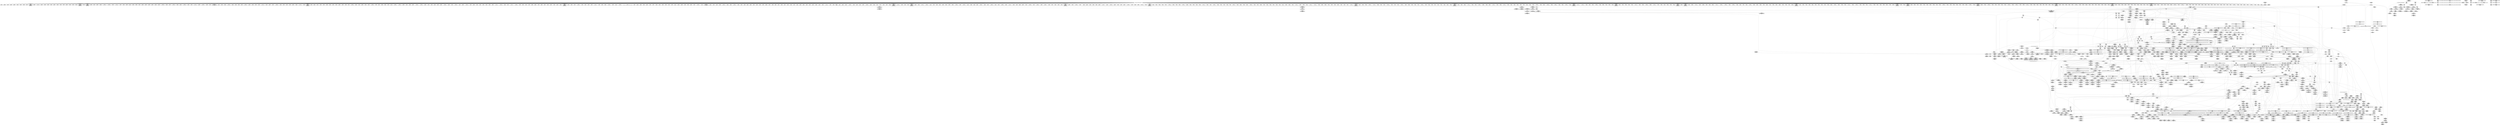 digraph {
	CE0x4a766e0 [shape=record,shape=Mrecord,label="{CE0x4a766e0|72:_i32,_:_CRE_250,251_}"]
	CE0x4a89170 [shape=record,shape=Mrecord,label="{CE0x4a89170|72:_i32,_:_CRE_936,944_}"]
	CE0x4a2c390 [shape=record,shape=Mrecord,label="{CE0x4a2c390|__aa_current_profile:_call3|security/apparmor/include/context.h,138}"]
	CE0x4942b40 [shape=record,shape=Mrecord,label="{CE0x4942b40|GLOBAL:_common_perm_create.__warned|Global_var:common_perm_create.__warned|*SummSink*}"]
	CE0x4968f60 [shape=record,shape=Mrecord,label="{CE0x4968f60|common_perm_create:_tmp27|*LoadInst*|security/apparmor/lsm.c,253|*SummSource*}"]
	CE0x4a82980 [shape=record,shape=Mrecord,label="{CE0x4a82980|72:_i32,_:_CRE_648,656_}"]
	CE0x4a86800 [shape=record,shape=Mrecord,label="{CE0x4a86800|72:_i32,_:_CRE_897,898_}"]
	CE0x49dc400 [shape=record,shape=Mrecord,label="{CE0x49dc400|72:_i32,_:_CRE_137,138_}"]
	CE0x493bcf0 [shape=record,shape=Mrecord,label="{CE0x493bcf0|i64*_getelementptr_inbounds_(_17_x_i64_,_17_x_i64_*___llvm_gcov_ctr60,_i64_0,_i64_15)|*Constant*}"]
	CE0x4a72720 [shape=record,shape=Mrecord,label="{CE0x4a72720|72:_i32,_:_CRE_163,164_}"]
	CE0x495ba50 [shape=record,shape=Mrecord,label="{CE0x495ba50|common_perm_create:_land.lhs.true}"]
	CE0x4a24370 [shape=record,shape=Mrecord,label="{CE0x4a24370|i1_true|*Constant*}"]
	CE0x494d7c0 [shape=record,shape=Mrecord,label="{CE0x494d7c0|_call_void_mcount()_#2|*SummSource*}"]
	CE0x498edd0 [shape=record,shape=Mrecord,label="{CE0x498edd0|104:_%struct.inode*,_:_CRE_280,288_|*MultipleSource*|*LoadInst*|security/apparmor/lsm.c,253|security/apparmor/lsm.c,253}"]
	CE0x4a4e190 [shape=record,shape=Mrecord,label="{CE0x4a4e190|aa_cred_profile:_tobool4|security/apparmor/include/context.h,100|*SummSource*}"]
	CE0x491c800 [shape=record,shape=Mrecord,label="{CE0x491c800|i32_0|*Constant*}"]
	CE0x4a7b5b0 [shape=record,shape=Mrecord,label="{CE0x4a7b5b0|72:_i32,_:_CRE_416,424_}"]
	CE0x49408e0 [shape=record,shape=Mrecord,label="{CE0x49408e0|get_current:_tmp3|*SummSource*}"]
	CE0x4a7d370 [shape=record,shape=Mrecord,label="{CE0x4a7d370|72:_i32,_:_CRE_512,520_}"]
	CE0x4a82cb0 [shape=record,shape=Mrecord,label="{CE0x4a82cb0|72:_i32,_:_CRE_672,680_}"]
	CE0x494d360 [shape=record,shape=Mrecord,label="{CE0x494d360|i64_1|*Constant*}"]
	CE0x4a40540 [shape=record,shape=Mrecord,label="{CE0x4a40540|aa_cred_profile:_tmp14|security/apparmor/include/context.h,100|*SummSink*}"]
	CE0x4943e60 [shape=record,shape=Mrecord,label="{CE0x4943e60|i64*_getelementptr_inbounds_(_2_x_i64_,_2_x_i64_*___llvm_gcov_ctr55,_i64_0,_i64_0)|*Constant*}"]
	CE0x4a721d0 [shape=record,shape=Mrecord,label="{CE0x4a721d0|72:_i32,_:_CRE_158,159_}"]
	CE0x4a7edd0 [shape=record,shape=Mrecord,label="{CE0x4a7edd0|72:_i32,_:_CRE_571,572_}"]
	CE0x4a32d30 [shape=record,shape=Mrecord,label="{CE0x4a32d30|VOIDTB_TE:_CE_93,94_}"]
	CE0x4a15f70 [shape=record,shape=Mrecord,label="{CE0x4a15f70|__aa_current_profile:_tmp8|security/apparmor/include/context.h,138|*SummSource*}"]
	CE0x498ffc0 [shape=record,shape=Mrecord,label="{CE0x498ffc0|104:_%struct.inode*,_:_CRE_314,315_}"]
	CE0x4a77d30 [shape=record,shape=Mrecord,label="{CE0x4a77d30|72:_i32,_:_CRE_271,272_}"]
	"CONST[source:2(external),value:2(dynamic)][purpose:{object}]"
	CE0x4a04270 [shape=record,shape=Mrecord,label="{CE0x4a04270|common_perm_dir_dentry:_call|security/apparmor/lsm.c,191}"]
	CE0x4933ac0 [shape=record,shape=Mrecord,label="{CE0x4933ac0|common_perm_create:_tmp9|security/apparmor/lsm.c,251}"]
	CE0x4a05ab0 [shape=record,shape=Mrecord,label="{CE0x4a05ab0|common_perm_dir_dentry:_tmp1}"]
	CE0x4a2a2f0 [shape=record,shape=Mrecord,label="{CE0x4a2a2f0|GLOBAL:___llvm_gcov_ctr46|Global_var:__llvm_gcov_ctr46|*SummSource*}"]
	CE0x499d1a0 [shape=record,shape=Mrecord,label="{CE0x499d1a0|_ret_i32_%call,_!dbg_!15477|security/apparmor/lsm.c,191|*SummSource*}"]
	CE0x4a21940 [shape=record,shape=Mrecord,label="{CE0x4a21940|GLOBAL:___aa_current_profile.__warned|Global_var:__aa_current_profile.__warned|*SummSource*}"]
	CE0x493ab00 [shape=record,shape=Mrecord,label="{CE0x493ab00|mediated_filesystem:_bb|*SummSink*}"]
	CE0x4959e50 [shape=record,shape=Mrecord,label="{CE0x4959e50|104:_%struct.inode*,_:_CRE_190,191_}"]
	CE0x4990940 [shape=record,shape=Mrecord,label="{CE0x4990940|common_perm_create:_tmp28|security/apparmor/lsm.c,253|*SummSource*}"]
	CE0x4a2dc60 [shape=record,shape=Mrecord,label="{CE0x4a2dc60|__aa_current_profile:_call4|security/apparmor/include/context.h,138}"]
	CE0x49f50a0 [shape=record,shape=Mrecord,label="{CE0x49f50a0|aa_cred_profile:_tmp2}"]
	CE0x4a26830 [shape=record,shape=Mrecord,label="{CE0x4a26830|i64*_getelementptr_inbounds_(_11_x_i64_,_11_x_i64_*___llvm_gcov_ctr58,_i64_0,_i64_9)|*Constant*}"]
	CE0x49dabf0 [shape=record,shape=Mrecord,label="{CE0x49dabf0|VOIDTB_TE:_CE_319,320_}"]
	CE0x4a1cb20 [shape=record,shape=Mrecord,label="{CE0x4a1cb20|__aa_current_profile:_tmp7|security/apparmor/include/context.h,138}"]
	CE0x4995e80 [shape=record,shape=Mrecord,label="{CE0x4995e80|_ret_i32_%call17,_!dbg_!15526|security/apparmor/file.c,307|*SummSink*}"]
	CE0x49db630 [shape=record,shape=Mrecord,label="{CE0x49db630|72:_i32,_:_CRE_48,56_}"]
	CE0x4a2df70 [shape=record,shape=Mrecord,label="{CE0x4a2df70|__aa_current_profile:_call4|security/apparmor/include/context.h,138|*SummSink*}"]
	CE0x469e240 [shape=record,shape=Mrecord,label="{CE0x469e240|aa_cred_profile:_tmp9|security/apparmor/include/context.h,100}"]
	CE0x493a450 [shape=record,shape=Mrecord,label="{CE0x493a450|common_perm_create:_if.then}"]
	CE0x494c910 [shape=record,shape=Mrecord,label="{CE0x494c910|get_current:_tmp4|./arch/x86/include/asm/current.h,14}"]
	CE0x495bb40 [shape=record,shape=Mrecord,label="{CE0x495bb40|common_perm_create:_land.lhs.true|*SummSource*}"]
	CE0x4a866f0 [shape=record,shape=Mrecord,label="{CE0x4a866f0|72:_i32,_:_CRE_896,897_}"]
	CE0x49f6d50 [shape=record,shape=Mrecord,label="{CE0x49f6d50|GLOBAL:___llvm_gcov_ctr57|Global_var:__llvm_gcov_ctr57|*SummSink*}"]
	CE0x4941450 [shape=record,shape=Mrecord,label="{CE0x4941450|%struct.task_struct*_(%struct.task_struct**)*_asm_movq_%gs:$_1:P_,$0_,_r,im,_dirflag_,_fpsr_,_flags_}"]
	CE0x4a35ff0 [shape=record,shape=Mrecord,label="{CE0x4a35ff0|aa_cred_profile:_conv|security/apparmor/include/context.h,100}"]
	CE0x49dbd30 [shape=record,shape=Mrecord,label="{CE0x49dbd30|72:_i32,_:_CRE_96,104_}"]
	CE0x499b150 [shape=record,shape=Mrecord,label="{CE0x499b150|common_perm_dir_dentry:_entry}"]
	CE0x4a81850 [shape=record,shape=Mrecord,label="{CE0x4a81850|72:_i32,_:_CRE_611,612_}"]
	CE0x49fc2e0 [shape=record,shape=Mrecord,label="{CE0x49fc2e0|GLOBAL:___llvm_gcov_ctr58|Global_var:__llvm_gcov_ctr58}"]
	CE0x4950470 [shape=record,shape=Mrecord,label="{CE0x4950470|i64_0|*Constant*}"]
	CE0x4a15640 [shape=record,shape=Mrecord,label="{CE0x4a15640|__aa_current_profile:_land.lhs.true2|*SummSink*}"]
	CE0x4a16b10 [shape=record,shape=Mrecord,label="{CE0x4a16b10|aa_cred_profile:_do.end8|*SummSink*}"]
	CE0x4a357d0 [shape=record,shape=Mrecord,label="{CE0x4a357d0|VOIDTB_TE:_CE_198,199_}"]
	CE0x469cfc0 [shape=record,shape=Mrecord,label="{CE0x469cfc0|common_perm_create:_if.then8}"]
	CE0x49f05b0 [shape=record,shape=Mrecord,label="{CE0x49f05b0|common_perm:_mask|Function::common_perm&Arg::mask::|*SummSink*}"]
	CE0x4991180 [shape=record,shape=Mrecord,label="{CE0x4991180|common_perm_create:_tmp29|security/apparmor/lsm.c,253|*SummSource*}"]
	CE0x4a32ed0 [shape=record,shape=Mrecord,label="{CE0x4a32ed0|VOIDTB_TE:_CE_95,96_}"]
	CE0x49fb190 [shape=record,shape=Mrecord,label="{CE0x49fb190|common_perm:_error.0|*SummSink*}"]
	CE0x4a79f30 [shape=record,shape=Mrecord,label="{CE0x4a79f30|72:_i32,_:_CRE_303,304_}"]
	CE0x4a50bf0 [shape=record,shape=Mrecord,label="{CE0x4a50bf0|aa_cred_profile:_tmp16|security/apparmor/include/context.h,100|*SummSink*}"]
	CE0x4a2d860 [shape=record,shape=Mrecord,label="{CE0x4a2d860|__aa_current_profile:_tmp21|security/apparmor/include/context.h,138|*SummSource*}"]
	CE0x49f5110 [shape=record,shape=Mrecord,label="{CE0x49f5110|aa_cred_profile:_tmp2|*SummSource*}"]
	CE0x4966f40 [shape=record,shape=Mrecord,label="{CE0x4966f40|common_perm:_cmp|security/apparmor/lsm.c,169|*SummSource*}"]
	CE0x4a7b6c0 [shape=record,shape=Mrecord,label="{CE0x4a7b6c0|72:_i32,_:_CRE_424,432_}"]
	CE0x4990d80 [shape=record,shape=Mrecord,label="{CE0x4990d80|i64_13|*Constant*|*SummSource*}"]
	CE0x4a89910 [shape=record,shape=Mrecord,label="{CE0x4a89910|72:_i32,_:_CRE_978,979_}"]
	CE0x4a4b960 [shape=record,shape=Mrecord,label="{CE0x4a4b960|aa_cred_profile:_expval|security/apparmor/include/context.h,100}"]
	CE0x4951540 [shape=record,shape=Mrecord,label="{CE0x4951540|i64_11|*Constant*|*SummSink*}"]
	CE0x4995f70 [shape=record,shape=Mrecord,label="{CE0x4995f70|common_perm_create:_tmp29|security/apparmor/lsm.c,253|*SummSink*}"]
	CE0x4a734f0 [shape=record,shape=Mrecord,label="{CE0x4a734f0|72:_i32,_:_CRE_176,177_}"]
	CE0x4a7c8a0 [shape=record,shape=Mrecord,label="{CE0x4a7c8a0|72:_i32,_:_CRE_483,484_}"]
	CE0x4946fc0 [shape=record,shape=Mrecord,label="{CE0x4946fc0|i64_0|*Constant*|*SummSink*}"]
	CE0x4a4da10 [shape=record,shape=Mrecord,label="{CE0x4a4da10|_call_void_mcount()_#2|*SummSink*}"]
	CE0x4a87d40 [shape=record,shape=Mrecord,label="{CE0x4a87d40|72:_i32,_:_CRE_917,918_}"]
	CE0x4a49b90 [shape=record,shape=Mrecord,label="{CE0x4a49b90|aa_cred_profile:_tmp32|security/apparmor/include/context.h,101}"]
	CE0x496b820 [shape=record,shape=Mrecord,label="{CE0x496b820|common_perm_create:_tmp12|security/apparmor/lsm.c,251}"]
	CE0x49938d0 [shape=record,shape=Mrecord,label="{CE0x49938d0|mediated_filesystem:_s_flags|security/apparmor/include/apparmor.h,117|*SummSink*}"]
	CE0x4a798d0 [shape=record,shape=Mrecord,label="{CE0x4a798d0|72:_i32,_:_CRE_297,298_}"]
	CE0x4a3df20 [shape=record,shape=Mrecord,label="{CE0x4a3df20|aa_cred_profile:_tmp14|security/apparmor/include/context.h,100|*SummSource*}"]
	CE0x4990f50 [shape=record,shape=Mrecord,label="{CE0x4990f50|i64*_getelementptr_inbounds_(_17_x_i64_,_17_x_i64_*___llvm_gcov_ctr60,_i64_0,_i64_14)|*Constant*}"]
	CE0x4a89c10 [shape=record,shape=Mrecord,label="{CE0x4a89c10|72:_i32,_:_CRE_981,982_}"]
	CE0x49fe060 [shape=record,shape=Mrecord,label="{CE0x49fe060|GLOBAL:_aa_path_perm|*Constant*|*SummSink*}"]
	CE0x4958a20 [shape=record,shape=Mrecord,label="{CE0x4958a20|104:_%struct.inode*,_:_CRE_173,174_}"]
	CE0x49690d0 [shape=record,shape=Mrecord,label="{CE0x49690d0|common_perm_create:_tmp27|*LoadInst*|security/apparmor/lsm.c,253|*SummSink*}"]
	CE0x49bda80 [shape=record,shape=Mrecord,label="{CE0x49bda80|aa_cred_profile:_tmp24|security/apparmor/include/context.h,100}"]
	CE0x4a83ca0 [shape=record,shape=Mrecord,label="{CE0x4a83ca0|72:_i32,_:_CRE_800,804_}"]
	CE0x4951640 [shape=record,shape=Mrecord,label="{CE0x4951640|common_perm_create:_dentry6|security/apparmor/lsm.c,253}"]
	CE0x46a1e10 [shape=record,shape=Mrecord,label="{CE0x46a1e10|apparmor_path_symlink:_tmp2|*SummSink*}"]
	CE0x4a851b0 [shape=record,shape=Mrecord,label="{CE0x4a851b0|72:_i32,_:_CRE_876,877_}"]
	CE0x49fe150 [shape=record,shape=Mrecord,label="{CE0x49fe150|aa_path_perm:_entry}"]
	CE0x4936a10 [shape=record,shape=Mrecord,label="{CE0x4936a10|i64*_getelementptr_inbounds_(_17_x_i64_,_17_x_i64_*___llvm_gcov_ctr60,_i64_0,_i64_9)|*Constant*|*SummSink*}"]
	CE0x4a378f0 [shape=record,shape=Mrecord,label="{CE0x4a378f0|VOIDTB_TE:_CE_195,196_}"]
	CE0x4a785b0 [shape=record,shape=Mrecord,label="{CE0x4a785b0|72:_i32,_:_CRE_279,280_}"]
	CE0x4a2d700 [shape=record,shape=Mrecord,label="{CE0x4a2d700|__aa_current_profile:_tmp21|security/apparmor/include/context.h,138}"]
	CE0x4a4fbb0 [shape=record,shape=Mrecord,label="{CE0x4a4fbb0|aa_cred_profile:_tmp21|security/apparmor/include/context.h,100|*SummSource*}"]
	CE0x4922a40 [shape=record,shape=Mrecord,label="{CE0x4922a40|i16_-24576|*Constant*}"]
	CE0x49580a0 [shape=record,shape=Mrecord,label="{CE0x49580a0|104:_%struct.inode*,_:_CRE_165,166_}"]
	CE0x4a01780 [shape=record,shape=Mrecord,label="{CE0x4a01780|_call_void_mcount()_#2}"]
	CE0x4947a10 [shape=record,shape=Mrecord,label="{CE0x4947a10|common_perm_create:_call|security/apparmor/lsm.c,251}"]
	CE0x4a7b7d0 [shape=record,shape=Mrecord,label="{CE0x4a7b7d0|72:_i32,_:_CRE_432,440_}"]
	CE0x46a0fb0 [shape=record,shape=Mrecord,label="{CE0x46a0fb0|i64_10|*Constant*}"]
	CE0x46a20f0 [shape=record,shape=Mrecord,label="{CE0x46a20f0|common_perm_create:_tmp4|security/apparmor/lsm.c,251}"]
	CE0x4a2aa80 [shape=record,shape=Mrecord,label="{CE0x4a2aa80|aa_cred_profile:_tmp18|security/apparmor/include/context.h,100|*SummSink*}"]
	CE0x4a84820 [shape=record,shape=Mrecord,label="{CE0x4a84820|72:_i32,_:_CRE_867,868_}"]
	CE0x49bc7f0 [shape=record,shape=Mrecord,label="{CE0x49bc7f0|aa_cred_profile:_tmp22|security/apparmor/include/context.h,100|*SummSink*}"]
	CE0x4a784a0 [shape=record,shape=Mrecord,label="{CE0x4a784a0|72:_i32,_:_CRE_278,279_}"]
	CE0x4918090 [shape=record,shape=Mrecord,label="{CE0x4918090|i64*_getelementptr_inbounds_(_2_x_i64_,_2_x_i64_*___llvm_gcov_ctr64,_i64_0,_i64_0)|*Constant*|*SummSink*}"]
	CE0x4a02bc0 [shape=record,shape=Mrecord,label="{CE0x4a02bc0|0:_%struct.vfsmount*,_8:_%struct.dentry*,_:_SCMRE_8,16_|*MultipleSource*|security/apparmor/lsm.c, 189|security/apparmor/lsm.c,189}"]
	CE0x4a34760 [shape=record,shape=Mrecord,label="{CE0x4a34760|aa_cred_profile:_if.then}"]
	CE0x4953620 [shape=record,shape=Mrecord,label="{CE0x4953620|i32_78|*Constant*}"]
	CE0x4a73d70 [shape=record,shape=Mrecord,label="{CE0x4a73d70|72:_i32,_:_CRE_184,185_}"]
	CE0x49da480 [shape=record,shape=Mrecord,label="{CE0x49da480|VOIDTB_TE:_CE_312,313_}"]
	CE0x4968650 [shape=record,shape=Mrecord,label="{CE0x4968650|common_perm_create:_dentry6|security/apparmor/lsm.c,253|*SummSource*}"]
	CE0x4969d20 [shape=record,shape=Mrecord,label="{CE0x4969d20|common_perm_create:_d_inode|security/apparmor/lsm.c,253|*SummSink*}"]
	CE0x4a745f0 [shape=record,shape=Mrecord,label="{CE0x4a745f0|72:_i32,_:_CRE_192,193_}"]
	CE0x494f890 [shape=record,shape=Mrecord,label="{CE0x494f890|common_perm_create:_mnt|security/apparmor/lsm.c,253|*SummSink*}"]
	CE0x4a350f0 [shape=record,shape=Mrecord,label="{CE0x4a350f0|VOIDTB_TE:_CE_156,157_}"]
	CE0x469cbc0 [shape=record,shape=Mrecord,label="{CE0x469cbc0|_ret_i32_%call,_!dbg_!15472|security/apparmor/lsm.c,298|*SummSource*}"]
	CE0x49da590 [shape=record,shape=Mrecord,label="{CE0x49da590|VOIDTB_TE:_CE_313,314_}"]
	CE0x4a7fcb0 [shape=record,shape=Mrecord,label="{CE0x4a7fcb0|72:_i32,_:_CRE_585,586_}"]
	CE0x4a7dde0 [shape=record,shape=Mrecord,label="{CE0x4a7dde0|72:_i32,_:_CRE_556,557_}"]
	CE0x4a44d70 [shape=record,shape=Mrecord,label="{CE0x4a44d70|aa_cred_profile:_tmp30|security/apparmor/include/context.h,100|*SummSink*}"]
	CE0x4a1b530 [shape=record,shape=Mrecord,label="{CE0x4a1b530|__aa_current_profile:_tobool|security/apparmor/include/context.h,138}"]
	CE0x4a84630 [shape=record,shape=Mrecord,label="{CE0x4a84630|72:_i32,_:_CRE_865,866_}"]
	CE0x4a72fa0 [shape=record,shape=Mrecord,label="{CE0x4a72fa0|72:_i32,_:_CRE_171,172_}"]
	CE0x4945cd0 [shape=record,shape=Mrecord,label="{CE0x4945cd0|common_perm:_tmp5|security/apparmor/lsm.c,169|*SummSource*}"]
	CE0x49fdf30 [shape=record,shape=Mrecord,label="{CE0x49fdf30|GLOBAL:_aa_path_perm|*Constant*|*SummSource*}"]
	CE0x4999c90 [shape=record,shape=Mrecord,label="{CE0x4999c90|aa_cred_profile:_tmp7|security/apparmor/include/context.h,100|*SummSink*}"]
	CE0x4955300 [shape=record,shape=Mrecord,label="{CE0x4955300|104:_%struct.inode*,_:_CRE_64,72_|*MultipleSource*|*LoadInst*|security/apparmor/lsm.c,253|security/apparmor/lsm.c,253}"]
	CE0x49feb90 [shape=record,shape=Mrecord,label="{CE0x49feb90|mediated_filesystem:_and|security/apparmor/include/apparmor.h,117|*SummSink*}"]
	CE0x4a1bcd0 [shape=record,shape=Mrecord,label="{CE0x4a1bcd0|aa_cred_profile:_do.cond}"]
	CE0x4a853d0 [shape=record,shape=Mrecord,label="{CE0x4a853d0|72:_i32,_:_CRE_878,879_}"]
	CE0x4991670 [shape=record,shape=Mrecord,label="{CE0x4991670|common_perm_create:_tmp30|security/apparmor/lsm.c,253|*SummSource*}"]
	CE0x4955870 [shape=record,shape=Mrecord,label="{CE0x4955870|104:_%struct.inode*,_:_CRE_88,89_}"]
	CE0x4a34b20 [shape=record,shape=Mrecord,label="{CE0x4a34b20|VOIDTB_TE:_CE_162,163_}"]
	CE0x49f4510 [shape=record,shape=Mrecord,label="{CE0x49f4510|__aa_current_profile:_tobool|security/apparmor/include/context.h,138|*SummSink*}"]
	CE0x469d090 [shape=record,shape=Mrecord,label="{CE0x469d090|common_perm_create:_if.then8|*SummSource*}"]
	CE0x499ec90 [shape=record,shape=Mrecord,label="{CE0x499ec90|get_current:_bb|*SummSink*}"]
	CE0x4a86b30 [shape=record,shape=Mrecord,label="{CE0x4a86b30|72:_i32,_:_CRE_900,901_}"]
	CE0x4a830f0 [shape=record,shape=Mrecord,label="{CE0x4a830f0|72:_i32,_:_CRE_696,704_}"]
	CE0x4999880 [shape=record,shape=Mrecord,label="{CE0x4999880|__aa_current_profile:_tmp1|*SummSink*}"]
	CE0x4940340 [shape=record,shape=Mrecord,label="{CE0x4940340|_ret_%struct.task_struct*_%tmp4,_!dbg_!15471|./arch/x86/include/asm/current.h,14|*SummSource*}"]
	CE0x4a7d260 [shape=record,shape=Mrecord,label="{CE0x4a7d260|72:_i32,_:_CRE_508,512_}"]
	CE0x49540a0 [shape=record,shape=Mrecord,label="{CE0x49540a0|common_perm_create:_tmp19|security/apparmor/lsm.c,251}"]
	CE0x495c370 [shape=record,shape=Mrecord,label="{CE0x495c370|common_perm_create:_tmp2|*SummSource*}"]
	CE0x4a2fa20 [shape=record,shape=Mrecord,label="{CE0x4a2fa20|VOIDTB_TE:_CE_172,173_}"]
	CE0x4a427f0 [shape=record,shape=Mrecord,label="{CE0x4a427f0|aa_cred_profile:_tmp15|security/apparmor/include/context.h,100|*SummSource*}"]
	CE0x4a840e0 [shape=record,shape=Mrecord,label="{CE0x4a840e0|72:_i32,_:_CRE_832,840_}"]
	CE0x4a7f210 [shape=record,shape=Mrecord,label="{CE0x4a7f210|72:_i32,_:_CRE_575,576_}"]
	CE0x4a4e310 [shape=record,shape=Mrecord,label="{CE0x4a4e310|aa_cred_profile:_tobool4|security/apparmor/include/context.h,100|*SummSink*}"]
	CE0x4a258b0 [shape=record,shape=Mrecord,label="{CE0x4a258b0|i8*_getelementptr_inbounds_(_36_x_i8_,_36_x_i8_*_.str12,_i32_0,_i32_0)|*Constant*|*SummSink*}"]
	CE0x49f5180 [shape=record,shape=Mrecord,label="{CE0x49f5180|aa_cred_profile:_tmp2|*SummSink*}"]
	CE0x4a46d10 [shape=record,shape=Mrecord,label="{CE0x4a46d10|aa_cred_profile:_tmp28|security/apparmor/include/context.h,100}"]
	CE0x4950b80 [shape=record,shape=Mrecord,label="{CE0x4950b80|i64*_getelementptr_inbounds_(_5_x_i64_,_5_x_i64_*___llvm_gcov_ctr57,_i64_0,_i64_3)|*Constant*|*SummSink*}"]
	CE0x49db230 [shape=record,shape=Mrecord,label="{CE0x49db230|72:_i32,_:_CRE_16,24_}"]
	CE0x4a1b9e0 [shape=record,shape=Mrecord,label="{CE0x4a1b9e0|aa_cred_profile:_do.end}"]
	CE0x4a34c30 [shape=record,shape=Mrecord,label="{CE0x4a34c30|VOIDTB_TE:_CE_163,164_}"]
	CE0x4a88b10 [shape=record,shape=Mrecord,label="{CE0x4a88b10|72:_i32,_:_CRE_930,931_}"]
	CE0x49466b0 [shape=record,shape=Mrecord,label="{CE0x49466b0|i64*_getelementptr_inbounds_(_5_x_i64_,_5_x_i64_*___llvm_gcov_ctr57,_i64_0,_i64_3)|*Constant*|*SummSource*}"]
	CE0x4a18450 [shape=record,shape=Mrecord,label="{CE0x4a18450|__aa_current_profile:_tmp4|security/apparmor/include/context.h,138|*SummSink*}"]
	CE0x494d8d0 [shape=record,shape=Mrecord,label="{CE0x494d8d0|_call_void_mcount()_#2|*SummSink*}"]
	CE0x499cc60 [shape=record,shape=Mrecord,label="{CE0x499cc60|common_perm_dir_dentry:_cond|Function::common_perm_dir_dentry&Arg::cond::|*SummSource*}"]
	CE0x4a23780 [shape=record,shape=Mrecord,label="{CE0x4a23780|__aa_current_profile:_tmp13|security/apparmor/include/context.h,138}"]
	CE0x4a774b0 [shape=record,shape=Mrecord,label="{CE0x4a774b0|72:_i32,_:_CRE_263,264_}"]
	CE0x469ebc0 [shape=record,shape=Mrecord,label="{CE0x469ebc0|common_perm_create:_tmp7|security/apparmor/lsm.c,251|*SummSink*}"]
	CE0x49f4100 [shape=record,shape=Mrecord,label="{CE0x49f4100|GLOBAL:___aa_current_profile|*Constant*|*SummSource*}"]
	CE0x4931f60 [shape=record,shape=Mrecord,label="{CE0x4931f60|0:_i8,_:_GCMR_common_perm_create.__warned_internal_global_i8_0,_section_.data.unlikely_,_align_1:_elem_0:default:}"]
	CE0x4a20f20 [shape=record,shape=Mrecord,label="{CE0x4a20f20|__aa_current_profile:_tobool1|security/apparmor/include/context.h,138|*SummSource*}"]
	CE0x4939ee0 [shape=record,shape=Mrecord,label="{CE0x4939ee0|common_perm_create:_land.lhs.true2|*SummSource*}"]
	CE0x4937210 [shape=record,shape=Mrecord,label="{CE0x4937210|common_perm_create:_tmp17|security/apparmor/lsm.c,251|*SummSink*}"]
	CE0x4a23e10 [shape=record,shape=Mrecord,label="{CE0x4a23e10|__aa_current_profile:_tmp14|security/apparmor/include/context.h,138|*SummSource*}"]
	CE0x4a45fb0 [shape=record,shape=Mrecord,label="{CE0x4a45fb0|aa_cred_profile:_tmp27|security/apparmor/include/context.h,100}"]
	CE0x49f6980 [shape=record,shape=Mrecord,label="{CE0x49f6980|__aa_current_profile:_call|security/apparmor/include/context.h,138|*SummSink*}"]
	CE0x4a4fd70 [shape=record,shape=Mrecord,label="{CE0x4a4fd70|aa_cred_profile:_tmp21|security/apparmor/include/context.h,100|*SummSink*}"]
	CE0x4a012c0 [shape=record,shape=Mrecord,label="{CE0x4a012c0|common_perm_dir_dentry:_tmp3}"]
	CE0x49fea40 [shape=record,shape=Mrecord,label="{CE0x49fea40|mediated_filesystem:_and|security/apparmor/include/apparmor.h,117}"]
	CE0x4a7d7b0 [shape=record,shape=Mrecord,label="{CE0x4a7d7b0|72:_i32,_:_CRE_540,544_}"]
	CE0x49bca70 [shape=record,shape=Mrecord,label="{CE0x49bca70|i64*_getelementptr_inbounds_(_16_x_i64_,_16_x_i64_*___llvm_gcov_ctr46,_i64_0,_i64_10)|*Constant*|*SummSink*}"]
	CE0x4947820 [shape=record,shape=Mrecord,label="{CE0x4947820|common_perm_dir_dentry:_tmp|*SummSource*}"]
	CE0x498e1f0 [shape=record,shape=Mrecord,label="{CE0x498e1f0|104:_%struct.inode*,_:_CRE_224,232_|*MultipleSource*|*LoadInst*|security/apparmor/lsm.c,253|security/apparmor/lsm.c,253}"]
	CE0x4996550 [shape=record,shape=Mrecord,label="{CE0x4996550|_ret_i1_%lnot,_!dbg_!15473|security/apparmor/include/apparmor.h,117|*SummSink*}"]
	CE0x4a787d0 [shape=record,shape=Mrecord,label="{CE0x4a787d0|72:_i32,_:_CRE_281,282_}"]
	CE0x491dde0 [shape=record,shape=Mrecord,label="{CE0x491dde0|common_perm_create:_tmp3|*SummSink*}"]
	CE0x496a0d0 [shape=record,shape=Mrecord,label="{CE0x496a0d0|104:_%struct.inode*,_:_CRE_8,12_|*MultipleSource*|*LoadInst*|security/apparmor/lsm.c,253|security/apparmor/lsm.c,253}"]
	CE0x4945b50 [shape=record,shape=Mrecord,label="{CE0x4945b50|common_perm:_tmp5|security/apparmor/lsm.c,169}"]
	CE0x4939530 [shape=record,shape=Mrecord,label="{CE0x4939530|aa_cred_profile:_lor.end|*SummSink*}"]
	CE0x4a1a4f0 [shape=record,shape=Mrecord,label="{CE0x4a1a4f0|__aa_current_profile:_tmp10|security/apparmor/include/context.h,138|*SummSink*}"]
	CE0x4a864d0 [shape=record,shape=Mrecord,label="{CE0x4a864d0|72:_i32,_:_CRE_894,895_}"]
	CE0x4a71950 [shape=record,shape=Mrecord,label="{CE0x4a71950|72:_i32,_:_CRE_150,151_}"]
	CE0x4a2e530 [shape=record,shape=Mrecord,label="{CE0x4a2e530|GLOBAL:_aa_cred_profile|*Constant*|*SummSource*}"]
	CE0x499eb10 [shape=record,shape=Mrecord,label="{CE0x499eb10|i64*_getelementptr_inbounds_(_2_x_i64_,_2_x_i64_*___llvm_gcov_ctr112,_i64_0,_i64_0)|*Constant*}"]
	CE0x4a50460 [shape=record,shape=Mrecord,label="{CE0x4a50460|VOIDTB_TE:_CE_177,178_}"]
	CE0x496cee0 [shape=record,shape=Mrecord,label="{CE0x496cee0|common_perm_create:_tmp14|security/apparmor/lsm.c,251}"]
	CE0x49ef4d0 [shape=record,shape=Mrecord,label="{CE0x49ef4d0|GLOBAL:_common_perm|*Constant*|*SummSink*}"]
	CE0x493c540 [shape=record,shape=Mrecord,label="{CE0x493c540|i64*_getelementptr_inbounds_(_17_x_i64_,_17_x_i64_*___llvm_gcov_ctr60,_i64_0,_i64_15)|*Constant*|*SummSink*}"]
	CE0x494a230 [shape=record,shape=Mrecord,label="{CE0x494a230|i64*_getelementptr_inbounds_(_2_x_i64_,_2_x_i64_*___llvm_gcov_ctr55,_i64_0,_i64_1)|*Constant*}"]
	CE0x46a5a90 [shape=record,shape=Mrecord,label="{CE0x46a5a90|common_perm_create:_op|Function::common_perm_create&Arg::op::|*SummSource*}"]
	CE0x49370a0 [shape=record,shape=Mrecord,label="{CE0x49370a0|common_perm_create:_tmp17|security/apparmor/lsm.c,251|*SummSource*}"]
	CE0x49e1f50 [shape=record,shape=Mrecord,label="{CE0x49e1f50|VOIDTB_TE:_CE_307,308_}"]
	CE0x495a310 [shape=record,shape=Mrecord,label="{CE0x495a310|104:_%struct.inode*,_:_CRE_194,195_}"]
	CE0x495a0b0 [shape=record,shape=Mrecord,label="{CE0x495a0b0|104:_%struct.inode*,_:_CRE_192,193_}"]
	CE0x494e4a0 [shape=record,shape=Mrecord,label="{CE0x494e4a0|common_perm_create:_tmp20|security/apparmor/lsm.c,251|*SummSink*}"]
	CE0x4a7bc10 [shape=record,shape=Mrecord,label="{CE0x4a7bc10|72:_i32,_:_CRE_464,472_}"]
	CE0x4a310b0 [shape=record,shape=Mrecord,label="{CE0x4a310b0|i64*_getelementptr_inbounds_(_16_x_i64_,_16_x_i64_*___llvm_gcov_ctr46,_i64_0,_i64_1)|*Constant*|*SummSink*}"]
	CE0x49227b0 [shape=record,shape=Mrecord,label="{CE0x49227b0|common_perm_create:_dentry|Function::common_perm_create&Arg::dentry::}"]
	CE0x496b5b0 [shape=record,shape=Mrecord,label="{CE0x496b5b0|common_perm_create:_tmp11|security/apparmor/lsm.c,251|*SummSink*}"]
	CE0x4990220 [shape=record,shape=Mrecord,label="{CE0x4990220|104:_%struct.inode*,_:_CRE_316,317_}"]
	CE0x4a72e90 [shape=record,shape=Mrecord,label="{CE0x4a72e90|72:_i32,_:_CRE_170,171_}"]
	CE0x4952a20 [shape=record,shape=Mrecord,label="{CE0x4952a20|common_perm_create:_tmp36|security/apparmor/lsm.c,256|*SummSource*}"]
	CE0x499f6a0 [shape=record,shape=Mrecord,label="{CE0x499f6a0|i64*_getelementptr_inbounds_(_2_x_i64_,_2_x_i64_*___llvm_gcov_ctr56,_i64_0,_i64_0)|*Constant*}"]
	CE0x493fb10 [shape=record,shape=Mrecord,label="{CE0x493fb10|get_current:_tmp|*SummSink*}"]
	CE0x49fde00 [shape=record,shape=Mrecord,label="{CE0x49fde00|GLOBAL:_aa_path_perm|*Constant*}"]
	CE0x49225a0 [shape=record,shape=Mrecord,label="{CE0x49225a0|common_perm_create:_mode|Function::common_perm_create&Arg::mode::|*SummSource*}"]
	CE0x4941e40 [shape=record,shape=Mrecord,label="{CE0x4941e40|common_perm_create:_tobool5|security/apparmor/lsm.c,253|*SummSource*}"]
	CE0x4a32330 [shape=record,shape=Mrecord,label="{CE0x4a32330|aa_cred_profile:_tobool|security/apparmor/include/context.h,100|*SummSource*}"]
	CE0x4a767f0 [shape=record,shape=Mrecord,label="{CE0x4a767f0|72:_i32,_:_CRE_251,252_}"]
	CE0x4a899f0 [shape=record,shape=Mrecord,label="{CE0x4a899f0|72:_i32,_:_CRE_979,980_}"]
	CE0x4933710 [shape=record,shape=Mrecord,label="{CE0x4933710|i64_5|*Constant*}"]
	CE0x49e2030 [shape=record,shape=Mrecord,label="{CE0x49e2030|VOIDTB_TE:_CE_308,309_}"]
	CE0x49fb900 [shape=record,shape=Mrecord,label="{CE0x49fb900|common_perm:_tmp9|security/apparmor/lsm.c,172}"]
	CE0x4a00c50 [shape=record,shape=Mrecord,label="{CE0x4a00c50|i64*_getelementptr_inbounds_(_2_x_i64_,_2_x_i64_*___llvm_gcov_ctr56,_i64_0,_i64_1)|*Constant*}"]
	CE0x4a2fce0 [shape=record,shape=Mrecord,label="{CE0x4a2fce0|aa_cred_profile:_tmp1|*SummSink*}"]
	CE0x4a7d480 [shape=record,shape=Mrecord,label="{CE0x4a7d480|72:_i32,_:_CRE_520,528_}"]
	CE0x4a19920 [shape=record,shape=Mrecord,label="{CE0x4a19920|COLLAPSED:_GCMRE___llvm_gcov_ctr58_internal_global_11_x_i64_zeroinitializer:_elem_0:default:}"]
	CE0x491e890 [shape=record,shape=Mrecord,label="{CE0x491e890|common_perm_create:_dir|Function::common_perm_create&Arg::dir::|*SummSource*}"]
	CE0x4a21de0 [shape=record,shape=Mrecord,label="{CE0x4a21de0|i64_0|*Constant*}"]
	CE0x4983580 [shape=record,shape=Mrecord,label="{CE0x4983580|40:_%struct.super_block*,_:_CRE_40,48_|*MultipleSource*|security/apparmor/include/apparmor.h,117|Function::mediated_filesystem&Arg::inode::|security/apparmor/lsm.c,253}"]
	CE0x493fe10 [shape=record,shape=Mrecord,label="{CE0x493fe10|i64*_getelementptr_inbounds_(_2_x_i64_,_2_x_i64_*___llvm_gcov_ctr112,_i64_0,_i64_0)|*Constant*|*SummSource*}"]
	CE0x49409a0 [shape=record,shape=Mrecord,label="{CE0x49409a0|get_current:_tmp3|*SummSink*}"]
	CE0x491d3a0 [shape=record,shape=Mrecord,label="{CE0x491d3a0|i64_1|*Constant*|*SummSource*}"]
	CE0x4a854e0 [shape=record,shape=Mrecord,label="{CE0x4a854e0|72:_i32,_:_CRE_879,880_}"]
	CE0x4968760 [shape=record,shape=Mrecord,label="{CE0x4968760|common_perm_create:_dentry6|security/apparmor/lsm.c,253|*SummSink*}"]
	CE0x4a4bad0 [shape=record,shape=Mrecord,label="{CE0x4a4bad0|i64_5|*Constant*}"]
	CE0x4a78170 [shape=record,shape=Mrecord,label="{CE0x4a78170|72:_i32,_:_CRE_275,276_}"]
	CE0x4a481c0 [shape=record,shape=Mrecord,label="{CE0x4a481c0|aa_cred_profile:_tmp34|security/apparmor/include/context.h,101}"]
	CE0x49e13d0 [shape=record,shape=Mrecord,label="{CE0x49e13d0|VOIDTB_TE:_CE_240,248_}"]
	CE0x4a47620 [shape=record,shape=Mrecord,label="{CE0x4a47620|i64*_getelementptr_inbounds_(_16_x_i64_,_16_x_i64_*___llvm_gcov_ctr46,_i64_0,_i64_15)|*Constant*|*SummSource*}"]
	CE0x4a37db0 [shape=record,shape=Mrecord,label="{CE0x4a37db0|aa_cred_profile:_security|security/apparmor/include/context.h,99|*SummSink*}"]
	CE0x4a34670 [shape=record,shape=Mrecord,label="{CE0x4a34670|aa_cred_profile:_do.body5|*SummSink*}"]
	CE0x4a384f0 [shape=record,shape=Mrecord,label="{CE0x4a384f0|VOIDTB_TE:_CE_210,211_}"]
	CE0x4a41ca0 [shape=record,shape=Mrecord,label="{CE0x4a41ca0|VOIDTB_TE:_CE_189,190_}"]
	CE0x4a49200 [shape=record,shape=Mrecord,label="{CE0x4a49200|VOIDTB_TE:_CE_216,217_}"]
	CE0x494acd0 [shape=record,shape=Mrecord,label="{CE0x494acd0|get_current:_tmp1|*SummSource*}"]
	CE0x4920df0 [shape=record,shape=Mrecord,label="{CE0x4920df0|common_perm_create:_cond|security/apparmor/lsm.c, 251}"]
	CE0x4941580 [shape=record,shape=Mrecord,label="{CE0x4941580|%struct.task_struct*_(%struct.task_struct**)*_asm_movq_%gs:$_1:P_,$0_,_r,im,_dirflag_,_fpsr_,_flags_|*SummSource*}"]
	CE0x499f3b0 [shape=record,shape=Mrecord,label="{CE0x499f3b0|i64*_getelementptr_inbounds_(_2_x_i64_,_2_x_i64_*___llvm_gcov_ctr112,_i64_0,_i64_1)|*Constant*}"]
	CE0x4a414d0 [shape=record,shape=Mrecord,label="{CE0x4a414d0|VOIDTB_TE:_CE_165,166_}"]
	CE0x4a31dc0 [shape=record,shape=Mrecord,label="{CE0x4a31dc0|VOIDTB_TE:_CE_144,145_}"]
	CE0x495a900 [shape=record,shape=Mrecord,label="{CE0x495a900|104:_%struct.inode*,_:_CRE_199,200_}"]
	CE0x4a472f0 [shape=record,shape=Mrecord,label="{CE0x4a472f0|aa_cred_profile:_tmp29|security/apparmor/include/context.h,100}"]
	CE0x49f2d90 [shape=record,shape=Mrecord,label="{CE0x49f2d90|__aa_current_profile:_tmp3}"]
	CE0x4a7f980 [shape=record,shape=Mrecord,label="{CE0x4a7f980|72:_i32,_:_CRE_582,583_}"]
	CE0x49fe580 [shape=record,shape=Mrecord,label="{CE0x49fe580|aa_path_perm:_op|Function::aa_path_perm&Arg::op::}"]
	CE0x49f4a70 [shape=record,shape=Mrecord,label="{CE0x49f4a70|COLLAPSED:_GCMRE___llvm_gcov_ctr57_internal_global_5_x_i64_zeroinitializer:_elem_0:default:}"]
	CE0x4a83310 [shape=record,shape=Mrecord,label="{CE0x4a83310|72:_i32,_:_CRE_712,728_}"]
	CE0x469fe40 [shape=record,shape=Mrecord,label="{CE0x469fe40|common_perm_create:_tmp5|security/apparmor/lsm.c,251|*SummSource*}"]
	CE0x469e580 [shape=record,shape=Mrecord,label="{CE0x469e580|aa_cred_profile:_tmp9|security/apparmor/include/context.h,100|*SummSink*}"]
	CE0x4a1fe90 [shape=record,shape=Mrecord,label="{CE0x4a1fe90|__aa_current_profile:_if.then|*SummSource*}"]
	CE0x498dc00 [shape=record,shape=Mrecord,label="{CE0x498dc00|104:_%struct.inode*,_:_CRE_219,220_}"]
	CE0x4a88e40 [shape=record,shape=Mrecord,label="{CE0x4a88e40|72:_i32,_:_CRE_933,934_}"]
	CE0x4a4edf0 [shape=record,shape=Mrecord,label="{CE0x4a4edf0|aa_cred_profile:_tmp20|security/apparmor/include/context.h,100|*SummSink*}"]
	CE0x4a46780 [shape=record,shape=Mrecord,label="{CE0x4a46780|i64*_getelementptr_inbounds_(_16_x_i64_,_16_x_i64_*___llvm_gcov_ctr46,_i64_0,_i64_13)|*Constant*|*SummSource*}"]
	CE0x4a31490 [shape=record,shape=Mrecord,label="{CE0x4a31490|VOIDTB_TE:_CE_148,149_}"]
	CE0x49d2020 [shape=record,shape=Mrecord,label="{CE0x49d2020|common_perm_dir_dentry:_bb|*SummSink*}"]
	CE0x4a42670 [shape=record,shape=Mrecord,label="{CE0x4a42670|aa_cred_profile:_tmp15|security/apparmor/include/context.h,100}"]
	CE0x4946e40 [shape=record,shape=Mrecord,label="{CE0x4946e40|GLOBAL:_common_perm_create.__warned|Global_var:common_perm_create.__warned}"]
	CE0x49bce40 [shape=record,shape=Mrecord,label="{CE0x49bce40|aa_cred_profile:_tmp23|security/apparmor/include/context.h,100|*SummSource*}"]
	CE0x469ca60 [shape=record,shape=Mrecord,label="{CE0x469ca60|_ret_i32_%retval.0,_!dbg_!15515|security/apparmor/lsm.c,257|*SummSink*}"]
	CE0x4a280f0 [shape=record,shape=Mrecord,label="{CE0x4a280f0|i8_1|*Constant*}"]
	CE0x495ac90 [shape=record,shape=Mrecord,label="{CE0x495ac90|104:_%struct.inode*,_:_CRE_202,203_}"]
	CE0x494e6e0 [shape=record,shape=Mrecord,label="{CE0x494e6e0|common_perm_create:_tmp21|security/apparmor/lsm.c,251}"]
	CE0x4935450 [shape=record,shape=Mrecord,label="{CE0x4935450|i8_1|*Constant*|*SummSink*}"]
	CE0x4a31120 [shape=record,shape=Mrecord,label="{CE0x4a31120|aa_cred_profile:_tmp1}"]
	CE0x4a81300 [shape=record,shape=Mrecord,label="{CE0x4a81300|72:_i32,_:_CRE_606,607_}"]
	CE0x4937440 [shape=record,shape=Mrecord,label="{CE0x4937440|common_perm_create:_tmp18|security/apparmor/lsm.c,251}"]
	CE0x4999d00 [shape=record,shape=Mrecord,label="{CE0x4999d00|aa_cred_profile:_tmp7|security/apparmor/include/context.h,100}"]
	CE0x4940ae0 [shape=record,shape=Mrecord,label="{CE0x4940ae0|COLLAPSED:_GCMRE___llvm_gcov_ctr60_internal_global_17_x_i64_zeroinitializer:_elem_0:default:}"]
	CE0x4a7f870 [shape=record,shape=Mrecord,label="{CE0x4a7f870|72:_i32,_:_CRE_581,582_}"]
	CE0x499b5b0 [shape=record,shape=Mrecord,label="{CE0x499b5b0|common_perm_dir_dentry:_op|Function::common_perm_dir_dentry&Arg::op::}"]
	CE0x4957390 [shape=record,shape=Mrecord,label="{CE0x4957390|104:_%struct.inode*,_:_CRE_154,155_}"]
	CE0x496c9c0 [shape=record,shape=Mrecord,label="{CE0x496c9c0|common_perm_create:_tmp13|security/apparmor/lsm.c,251}"]
	CE0x4943a20 [shape=record,shape=Mrecord,label="{CE0x4943a20|common_perm_create:_if.end|*SummSource*}"]
	CE0x4a2eb80 [shape=record,shape=Mrecord,label="{CE0x4a2eb80|aa_cred_profile:_cred|Function::aa_cred_profile&Arg::cred::|*SummSource*}"]
	CE0x4a236d0 [shape=record,shape=Mrecord,label="{CE0x4a236d0|0:_%struct.aa_profile*,_:_CMRE_16,24_|*MultipleSource*|security/apparmor/include/context.h,99|*LoadInst*|security/apparmor/include/context.h,99|security/apparmor/include/context.h,100}"]
	CE0x4942ce0 [shape=record,shape=Mrecord,label="{CE0x4942ce0|common_perm_create:_tobool1|security/apparmor/lsm.c,251}"]
	CE0x491e250 [shape=record,shape=Mrecord,label="{CE0x491e250|apparmor_path_symlink:_tmp|*SummSource*}"]
	CE0x49da9d0 [shape=record,shape=Mrecord,label="{CE0x49da9d0|VOIDTB_TE:_CE_317,318_}"]
	CE0x498de60 [shape=record,shape=Mrecord,label="{CE0x498de60|104:_%struct.inode*,_:_CRE_221,222_}"]
	CE0x4a89390 [shape=record,shape=Mrecord,label="{CE0x4a89390|72:_i32,_:_CRE_952,960_}"]
	CE0x4a73930 [shape=record,shape=Mrecord,label="{CE0x4a73930|72:_i32,_:_CRE_180,181_}"]
	CE0x49403e0 [shape=record,shape=Mrecord,label="{CE0x49403e0|_ret_%struct.task_struct*_%tmp4,_!dbg_!15471|./arch/x86/include/asm/current.h,14}"]
	CE0x469e1a0 [shape=record,shape=Mrecord,label="{CE0x469e1a0|common_perm_create:_tmp15|security/apparmor/lsm.c,251|*SummSink*}"]
	CE0x4a2b5a0 [shape=record,shape=Mrecord,label="{CE0x4a2b5a0|get_current:_tmp1}"]
	CE0x46a7100 [shape=record,shape=Mrecord,label="{CE0x46a7100|apparmor_path_symlink:_dir|Function::apparmor_path_symlink&Arg::dir::|*SummSource*}"]
	CE0x4a74810 [shape=record,shape=Mrecord,label="{CE0x4a74810|72:_i32,_:_CRE_194,195_}"]
	CE0x4a797c0 [shape=record,shape=Mrecord,label="{CE0x4a797c0|72:_i32,_:_CRE_296,297_}"]
	CE0x4a029d0 [shape=record,shape=Mrecord,label="{CE0x4a029d0|common_perm_dir_dentry:_mnt1|security/apparmor/lsm.c,189}"]
	CE0x4a4fa90 [shape=record,shape=Mrecord,label="{CE0x4a4fa90|aa_cred_profile:_tmp21|security/apparmor/include/context.h,100}"]
	CE0x4986b90 [shape=record,shape=Mrecord,label="{CE0x4986b90|get_current:_tmp}"]
	CE0x4a752b0 [shape=record,shape=Mrecord,label="{CE0x4a752b0|72:_i32,_:_CRE_204,205_}"]
	CE0x4a1a1d0 [shape=record,shape=Mrecord,label="{CE0x4a1a1d0|__aa_current_profile:_tmp10|security/apparmor/include/context.h,138}"]
	CE0x496bfc0 [shape=record,shape=Mrecord,label="{CE0x496bfc0|common_perm_create:_tmp32|security/apparmor/lsm.c,253|*SummSink*}"]
	CE0x4a45d90 [shape=record,shape=Mrecord,label="{CE0x4a45d90|i64*_getelementptr_inbounds_(_16_x_i64_,_16_x_i64_*___llvm_gcov_ctr46,_i64_0,_i64_13)|*Constant*|*SummSink*}"]
	CE0x4959f80 [shape=record,shape=Mrecord,label="{CE0x4959f80|104:_%struct.inode*,_:_CRE_191,192_}"]
	CE0x4a82510 [shape=record,shape=Mrecord,label="{CE0x4a82510|72:_i32,_:_CRE_623,624_}"]
	CE0x4969970 [shape=record,shape=Mrecord,label="{CE0x4969970|i32_5|*Constant*|*SummSink*}"]
	CE0x4a3f4b0 [shape=record,shape=Mrecord,label="{CE0x4a3f4b0|aa_cred_profile:_if.end|*SummSink*}"]
	CE0x4a76d40 [shape=record,shape=Mrecord,label="{CE0x4a76d40|72:_i32,_:_CRE_256,257_}"]
	CE0x4951870 [shape=record,shape=Mrecord,label="{CE0x4951870|common_perm_create:_tmp23|security/apparmor/lsm.c,253|*SummSource*}"]
	CE0x494ff80 [shape=record,shape=Mrecord,label="{CE0x494ff80|common_perm:_tmp3|security/apparmor/lsm.c,169}"]
	CE0x46a7020 [shape=record,shape=Mrecord,label="{CE0x46a7020|common_perm_create:_op|Function::common_perm_create&Arg::op::|*SummSink*}"]
	CE0x49548f0 [shape=record,shape=Mrecord,label="{CE0x49548f0|common_perm_create:_fsuid|security/apparmor/lsm.c,251|*SummSink*}"]
	CE0x49db430 [shape=record,shape=Mrecord,label="{CE0x49db430|72:_i32,_:_CRE_32,40_}"]
	CE0x4a73f90 [shape=record,shape=Mrecord,label="{CE0x4a73f90|72:_i32,_:_CRE_186,187_}"]
	CE0x4943280 [shape=record,shape=Mrecord,label="{CE0x4943280|i64_2|*Constant*}"]
	CE0x498fb00 [shape=record,shape=Mrecord,label="{CE0x498fb00|104:_%struct.inode*,_:_CRE_310,311_}"]
	CE0x4a37b10 [shape=record,shape=Mrecord,label="{CE0x4a37b10|VOIDTB_TE:_CE_197,198_}"]
	CE0x4a7e000 [shape=record,shape=Mrecord,label="{CE0x4a7e000|72:_i32,_:_CRE_558,559_}"]
	CE0x498ca10 [shape=record,shape=Mrecord,label="{CE0x498ca10|get_current:_tmp4|./arch/x86/include/asm/current.h,14|*SummSink*}"]
	CE0x49f62a0 [shape=record,shape=Mrecord,label="{CE0x49f62a0|aa_cred_profile:_tmp11|security/apparmor/include/context.h,100|*SummSink*}"]
	CE0x4935c70 [shape=record,shape=Mrecord,label="{CE0x4935c70|i32_251|*Constant*|*SummSink*}"]
	CE0x4a744e0 [shape=record,shape=Mrecord,label="{CE0x4a744e0|72:_i32,_:_CRE_191,192_}"]
	CE0x4933bd0 [shape=record,shape=Mrecord,label="{CE0x4933bd0|mediated_filesystem:_inode|Function::mediated_filesystem&Arg::inode::|*SummSink*}"]
	CE0x499e500 [shape=record,shape=Mrecord,label="{CE0x499e500|get_current:_bb}"]
	CE0x4a4f8f0 [shape=record,shape=Mrecord,label="{CE0x4a4f8f0|void_(i8*,_i32,_i64)*_asm_sideeffect_1:_09ud2_0A.pushsection___bug_table,_22a_22_0A2:_09.long_1b_-_2b,_$_0:c_-_2b_0A_09.word_$_1:c_,_0_0A_09.org_2b+$_2:c_0A.popsection_,_i,i,i,_dirflag_,_fpsr_,_flags_|*SummSink*}"]
	CE0x4a74a30 [shape=record,shape=Mrecord,label="{CE0x4a74a30|72:_i32,_:_CRE_196,197_}"]
	CE0x49f59c0 [shape=record,shape=Mrecord,label="{CE0x49f59c0|i64_3|*Constant*}"]
	CE0x4959730 [shape=record,shape=Mrecord,label="{CE0x4959730|104:_%struct.inode*,_:_CRE_184,185_}"]
	CE0x499d490 [shape=record,shape=Mrecord,label="{CE0x499d490|common_perm_create:_retval.0}"]
	CE0x493a760 [shape=record,shape=Mrecord,label="{CE0x493a760|common_perm_create:_lor.lhs.false}"]
	CE0x4a77180 [shape=record,shape=Mrecord,label="{CE0x4a77180|72:_i32,_:_CRE_260,261_}"]
	CE0x4a2f8d0 [shape=record,shape=Mrecord,label="{CE0x4a2f8d0|VOIDTB_TE:_CE_171,172_}"]
	CE0x4945190 [shape=record,shape=Mrecord,label="{CE0x4945190|i64*_getelementptr_inbounds_(_17_x_i64_,_17_x_i64_*___llvm_gcov_ctr60,_i64_0,_i64_0)|*Constant*|*SummSource*}"]
	CE0x529dfb0 [shape=record,shape=Mrecord,label="{CE0x529dfb0|i32_9|*Constant*|*SummSource*}"]
	CE0x4992100 [shape=record,shape=Mrecord,label="{CE0x4992100|i64*_getelementptr_inbounds_(_17_x_i64_,_17_x_i64_*___llvm_gcov_ctr60,_i64_0,_i64_14)|*Constant*|*SummSink*}"]
	"CONST[source:1(input),value:2(dynamic)][purpose:{subject}]"
	CE0x4a7c130 [shape=record,shape=Mrecord,label="{CE0x4a7c130|72:_i32,_:_CRE_476,477_}"]
	CE0x4a2ca60 [shape=record,shape=Mrecord,label="{CE0x4a2ca60|GLOBAL:_get_current|*Constant*}"]
	CE0x4a1a8a0 [shape=record,shape=Mrecord,label="{CE0x4a1a8a0|aa_cred_profile:_tmp5|security/apparmor/include/context.h,99}"]
	CE0x4a3ff40 [shape=record,shape=Mrecord,label="{CE0x4a3ff40|i64*_getelementptr_inbounds_(_16_x_i64_,_16_x_i64_*___llvm_gcov_ctr46,_i64_0,_i64_14)|*Constant*|*SummSource*}"]
	CE0x4956a50 [shape=record,shape=Mrecord,label="{CE0x4956a50|104:_%struct.inode*,_:_CRE_146,147_}"]
	CE0x4940b50 [shape=record,shape=Mrecord,label="{CE0x4940b50|common_perm_create:_tmp|*SummSource*}"]
	CE0x491c3e0 [shape=record,shape=Mrecord,label="{CE0x491c3e0|apparmor_path_symlink:_tmp|*SummSink*}"]
	CE0x4a3dd00 [shape=record,shape=Mrecord,label="{CE0x4a3dd00|i64_6|*Constant*|*SummSink*}"]
	CE0x49f13d0 [shape=record,shape=Mrecord,label="{CE0x49f13d0|common_perm:_if.then|*SummSource*}"]
	CE0x4967500 [shape=record,shape=Mrecord,label="{CE0x4967500|common_perm_create:_tmp27|*LoadInst*|security/apparmor/lsm.c,253}"]
	CE0x4a78f40 [shape=record,shape=Mrecord,label="{CE0x4a78f40|72:_i32,_:_CRE_288,289_}"]
	CE0x4a75d80 [shape=record,shape=Mrecord,label="{CE0x4a75d80|72:_i32,_:_CRE_241,242_}"]
	CE0x4a22c30 [shape=record,shape=Mrecord,label="{CE0x4a22c30|__aa_current_profile:_tmp12|security/apparmor/include/context.h,138}"]
	CE0x4946530 [shape=record,shape=Mrecord,label="{CE0x4946530|i64*_getelementptr_inbounds_(_5_x_i64_,_5_x_i64_*___llvm_gcov_ctr57,_i64_0,_i64_3)|*Constant*}"]
	CE0x49fd950 [shape=record,shape=Mrecord,label="{CE0x49fd950|common_perm:_call1|security/apparmor/lsm.c,170|*SummSource*}"]
	CE0x4a71a60 [shape=record,shape=Mrecord,label="{CE0x4a71a60|72:_i32,_:_CRE_151,152_}"]
	CE0x4a887e0 [shape=record,shape=Mrecord,label="{CE0x4a887e0|72:_i32,_:_CRE_927,928_}"]
	CE0x4a41db0 [shape=record,shape=Mrecord,label="{CE0x4a41db0|VOIDTB_TE:_CE_190,191_}"]
	CE0x4a85810 [shape=record,shape=Mrecord,label="{CE0x4a85810|72:_i32,_:_CRE_882,883_}"]
	CE0x4957850 [shape=record,shape=Mrecord,label="{CE0x4957850|104:_%struct.inode*,_:_CRE_158,159_}"]
	CE0x4a3b1d0 [shape=record,shape=Mrecord,label="{CE0x4a3b1d0|aa_cred_profile:_tmp}"]
	CE0x4a7cdf0 [shape=record,shape=Mrecord,label="{CE0x4a7cdf0|72:_i32,_:_CRE_488,496_}"]
	CE0x4a29a40 [shape=record,shape=Mrecord,label="{CE0x4a29a40|i64_1|*Constant*}"]
	CE0x4954de0 [shape=record,shape=Mrecord,label="{CE0x4954de0|104:_%struct.inode*,_:_CRE_40,48_|*MultipleSource*|*LoadInst*|security/apparmor/lsm.c,253|security/apparmor/lsm.c,253}"]
	CE0x4a7cac0 [shape=record,shape=Mrecord,label="{CE0x4a7cac0|72:_i32,_:_CRE_485,486_}"]
	CE0x4937ae0 [shape=record,shape=Mrecord,label="{CE0x4937ae0|common_perm_create:_call3|security/apparmor/lsm.c,251|*SummSource*}"]
	CE0x4a32c80 [shape=record,shape=Mrecord,label="{CE0x4a32c80|VOIDTB_TE:_CE_92,93_}"]
	CE0x4a215a0 [shape=record,shape=Mrecord,label="{CE0x4a215a0|aa_cred_profile:_tmp13|*SummSource*}"]
	CE0x4a23b10 [shape=record,shape=Mrecord,label="{CE0x4a23b10|i64*_getelementptr_inbounds_(_11_x_i64_,_11_x_i64_*___llvm_gcov_ctr58,_i64_0,_i64_8)|*Constant*|*SummSink*}"]
	CE0x4a71c80 [shape=record,shape=Mrecord,label="{CE0x4a71c80|72:_i32,_:_CRE_153,154_}"]
	CE0x4920d80 [shape=record,shape=Mrecord,label="{CE0x4920d80|i64*_getelementptr_inbounds_(_17_x_i64_,_17_x_i64_*___llvm_gcov_ctr60,_i64_0,_i64_1)|*Constant*}"]
	CE0x4a23fd0 [shape=record,shape=Mrecord,label="{CE0x4a23fd0|__aa_current_profile:_tmp14|security/apparmor/include/context.h,138|*SummSink*}"]
	CE0x4a474a0 [shape=record,shape=Mrecord,label="{CE0x4a474a0|i64*_getelementptr_inbounds_(_16_x_i64_,_16_x_i64_*___llvm_gcov_ctr46,_i64_0,_i64_15)|*Constant*}"]
	CE0x4a429b0 [shape=record,shape=Mrecord,label="{CE0x4a429b0|aa_cred_profile:_tmp15|security/apparmor/include/context.h,100|*SummSink*}"]
	CE0x499a1a0 [shape=record,shape=Mrecord,label="{CE0x499a1a0|i64_4|*Constant*}"]
	CE0x49477b0 [shape=record,shape=Mrecord,label="{CE0x49477b0|COLLAPSED:_GCMRE___llvm_gcov_ctr56_internal_global_2_x_i64_zeroinitializer:_elem_0:default:}"]
	CE0x4920e60 [shape=record,shape=Mrecord,label="{CE0x4920e60|common_perm_create:_cond|security/apparmor/lsm.c, 251|*SummSource*}"]
	CE0x49844c0 [shape=record,shape=Mrecord,label="{CE0x49844c0|i32_0|*Constant*}"]
	CE0x4a47af0 [shape=record,shape=Mrecord,label="{CE0x4a47af0|aa_cred_profile:_profile11|security/apparmor/include/context.h,101}"]
	CE0x49f64d0 [shape=record,shape=Mrecord,label="{CE0x49f64d0|_ret_%struct.aa_profile*_%call4,_!dbg_!15494|security/apparmor/include/context.h,138}"]
	CE0x4a756f0 [shape=record,shape=Mrecord,label="{CE0x4a756f0|72:_i32,_:_CRE_208,210_}"]
	CE0x494a670 [shape=record,shape=Mrecord,label="{CE0x494a670|i64*_getelementptr_inbounds_(_2_x_i64_,_2_x_i64_*___llvm_gcov_ctr112,_i64_0,_i64_1)|*Constant*}"]
	CE0x4a83750 [shape=record,shape=Mrecord,label="{CE0x4a83750|72:_i32,_:_CRE_752,756_}"]
	CE0x4a82a90 [shape=record,shape=Mrecord,label="{CE0x4a82a90|72:_i32,_:_CRE_656,664_}"]
	CE0x49546d0 [shape=record,shape=Mrecord,label="{CE0x49546d0|i32_10|*Constant*|*SummSource*}"]
	CE0x4a82840 [shape=record,shape=Mrecord,label="{CE0x4a82840|72:_i32,_:_CRE_640,648_}"]
	CE0x4953ed0 [shape=record,shape=Mrecord,label="{CE0x4953ed0|common_perm_create:_tmp19|security/apparmor/lsm.c,251|*SummSource*}"]
	CE0x49209e0 [shape=record,shape=Mrecord,label="{CE0x49209e0|common_perm_dir_dentry:_path|security/apparmor/lsm.c, 189}"]
	CE0x4a18830 [shape=record,shape=Mrecord,label="{CE0x4a18830|aa_cred_profile:_bb|*SummSource*}"]
	CE0x4a7b4a0 [shape=record,shape=Mrecord,label="{CE0x4a7b4a0|72:_i32,_:_CRE_408,416_}"]
	CE0x4a72830 [shape=record,shape=Mrecord,label="{CE0x4a72830|72:_i32,_:_CRE_164,165_}"]
	CE0x4a29cb0 [shape=record,shape=Mrecord,label="{CE0x4a29cb0|VOIDTB_TE:_CE_179,180_}"]
	CE0x494c6b0 [shape=record,shape=Mrecord,label="{CE0x494c6b0|get_current:_tmp2|*SummSource*}"]
	CE0x4915770 [shape=record,shape=Mrecord,label="{CE0x4915770|apparmor_path_symlink:_bb}"]
	CE0x4984730 [shape=record,shape=Mrecord,label="{CE0x4984730|mediated_filesystem:_tmp4|*LoadInst*|security/apparmor/include/apparmor.h,117|*SummSink*}"]
	CE0x494ab80 [shape=record,shape=Mrecord,label="{CE0x494ab80|mediated_filesystem:_tmp|*SummSource*}"]
	CE0x4a84b50 [shape=record,shape=Mrecord,label="{CE0x4a84b50|72:_i32,_:_CRE_870,871_}"]
	CE0x4a755e0 [shape=record,shape=Mrecord,label="{CE0x4a755e0|72:_i32,_:_CRE_207,208_}"]
	CE0x49bfc50 [shape=record,shape=Mrecord,label="{CE0x49bfc50|i64_12|*Constant*}"]
	CE0x49db110 [shape=record,shape=Mrecord,label="{CE0x49db110|72:_i32,_:_CRE_8,12_}"]
	CE0x4969570 [shape=record,shape=Mrecord,label="{CE0x4969570|i32_5|*Constant*}"]
	CE0x4a2cbc0 [shape=record,shape=Mrecord,label="{CE0x4a2cbc0|get_current:_entry}"]
	CE0x49f1df0 [shape=record,shape=Mrecord,label="{CE0x49f1df0|i32_11|*Constant*}"]
	CE0x4a47c70 [shape=record,shape=Mrecord,label="{CE0x4a47c70|aa_cred_profile:_profile11|security/apparmor/include/context.h,101|*SummSource*}"]
	CE0x498f6e0 [shape=record,shape=Mrecord,label="{CE0x498f6e0|104:_%struct.inode*,_:_CRE_306,307_}"]
	CE0x49430c0 [shape=record,shape=Mrecord,label="{CE0x49430c0|i64_3|*Constant*|*SummSink*}"]
	CE0x4a33710 [shape=record,shape=Mrecord,label="{CE0x4a33710|VOIDTB_TE:_CE_90,91_}"]
	CE0x49feab0 [shape=record,shape=Mrecord,label="{CE0x49feab0|mediated_filesystem:_and|security/apparmor/include/apparmor.h,117|*SummSource*}"]
	CE0x4995ce0 [shape=record,shape=Mrecord,label="{CE0x4995ce0|_ret_i32_%call17,_!dbg_!15526|security/apparmor/file.c,307|*SummSource*}"]
	CE0x496baa0 [shape=record,shape=Mrecord,label="{CE0x496baa0|common_perm_create:_tmp31|security/apparmor/lsm.c,253|*SummSink*}"]
	CE0x469e910 [shape=record,shape=Mrecord,label="{CE0x469e910|common_perm_create:_tmp7|security/apparmor/lsm.c,251}"]
	CE0x4934ec0 [shape=record,shape=Mrecord,label="{CE0x4934ec0|common_perm_create:_tmp16|security/apparmor/lsm.c,251|*SummSource*}"]
	CE0x49f3360 [shape=record,shape=Mrecord,label="{CE0x49f3360|GLOBAL:___aa_current_profile|*Constant*}"]
	CE0x4a77b10 [shape=record,shape=Mrecord,label="{CE0x4a77b10|72:_i32,_:_CRE_269,270_}"]
	CE0x4944be0 [shape=record,shape=Mrecord,label="{CE0x4944be0|common_perm_create:_do.body|*SummSource*}"]
	CE0x469ea20 [shape=record,shape=Mrecord,label="{CE0x469ea20|common_perm_create:_tmp7|security/apparmor/lsm.c,251|*SummSource*}"]
	CE0x4a2cd40 [shape=record,shape=Mrecord,label="{CE0x4a2cd40|i32_78|*Constant*}"]
	CE0x49fcca0 [shape=record,shape=Mrecord,label="{CE0x49fcca0|common_perm:_tmp7|security/apparmor/lsm.c,170|*SummSource*}"]
	CE0x4a48fe0 [shape=record,shape=Mrecord,label="{CE0x4a48fe0|VOIDTB_TE:_CE_214,215_}"]
	CE0x4a7a8c0 [shape=record,shape=Mrecord,label="{CE0x4a7a8c0|72:_i32,_:_CRE_312,320_}"]
	CE0x495c7a0 [shape=record,shape=Mrecord,label="{CE0x495c7a0|common_perm_create:_tmp3}"]
	CE0x4953050 [shape=record,shape=Mrecord,label="{CE0x4953050|common_perm_dir_dentry:_mask|Function::common_perm_dir_dentry&Arg::mask::}"]
	CE0x49dc5f0 [shape=record,shape=Mrecord,label="{CE0x49dc5f0|72:_i32,_:_CRE_139,140_}"]
	CE0x49339c0 [shape=record,shape=Mrecord,label="{CE0x49339c0|i64*_getelementptr_inbounds_(_17_x_i64_,_17_x_i64_*___llvm_gcov_ctr60,_i64_0,_i64_6)|*Constant*}"]
	CE0x4985d50 [shape=record,shape=Mrecord,label="{CE0x4985d50|__aa_current_profile:_call|security/apparmor/include/context.h,138}"]
	CE0x498fc30 [shape=record,shape=Mrecord,label="{CE0x498fc30|104:_%struct.inode*,_:_CRE_311,312_}"]
	CE0x49999f0 [shape=record,shape=Mrecord,label="{CE0x49999f0|i64*_getelementptr_inbounds_(_11_x_i64_,_11_x_i64_*___llvm_gcov_ctr58,_i64_0,_i64_1)|*Constant*}"]
	CE0x49dad00 [shape=record,shape=Mrecord,label="{CE0x49dad00|72:_i32,_:_CRE_0,2_}"]
	CE0x49dcc50 [shape=record,shape=Mrecord,label="{CE0x49dcc50|72:_i32,_:_CRE_145,146_}"]
	CE0x49f08f0 [shape=record,shape=Mrecord,label="{CE0x49f08f0|common_perm:_cond|Function::common_perm&Arg::cond::|*SummSource*}"]
	CE0x494fa60 [shape=record,shape=Mrecord,label="{CE0x494fa60|common_perm_create:_mnt|security/apparmor/lsm.c,253}"]
	CE0x4a7e550 [shape=record,shape=Mrecord,label="{CE0x4a7e550|72:_i32,_:_CRE_563,564_}"]
	CE0x4a80860 [shape=record,shape=Mrecord,label="{CE0x4a80860|72:_i32,_:_CRE_596,597_}"]
	CE0x49f56a0 [shape=record,shape=Mrecord,label="{CE0x49f56a0|_ret_%struct.aa_profile*_%call4,_!dbg_!15494|security/apparmor/include/context.h,138|*SummSource*}"]
	CE0x4a73c60 [shape=record,shape=Mrecord,label="{CE0x4a73c60|72:_i32,_:_CRE_183,184_}"]
	CE0x49ef3f0 [shape=record,shape=Mrecord,label="{CE0x49ef3f0|GLOBAL:_common_perm|*Constant*|*SummSource*}"]
	CE0x4948100 [shape=record,shape=Mrecord,label="{CE0x4948100|common_perm_create:_uid|security/apparmor/lsm.c,251}"]
	CE0x499a300 [shape=record,shape=Mrecord,label="{CE0x499a300|i64_5|*Constant*}"]
	CE0x49e1c20 [shape=record,shape=Mrecord,label="{CE0x49e1c20|VOIDTB_TE:_CE_304,305_}"]
	CE0x4955be0 [shape=record,shape=Mrecord,label="{CE0x4955be0|104:_%struct.inode*,_:_CRE_90,91_}"]
	CE0x4a459a0 [shape=record,shape=Mrecord,label="{CE0x4a459a0|aa_cred_profile:_tmp26|security/apparmor/include/context.h,100}"]
	CE0x4a04780 [shape=record,shape=Mrecord,label="{CE0x4a04780|common_perm_dir_dentry:_tmp2}"]
	CE0x46a2350 [shape=record,shape=Mrecord,label="{CE0x46a2350|common_perm_create:_tmp12|security/apparmor/lsm.c,251|*SummSource*}"]
	CE0x4a229e0 [shape=record,shape=Mrecord,label="{CE0x4a229e0|__aa_current_profile:_tmp11|security/apparmor/include/context.h,138|*SummSink*}"]
	CE0x498cb60 [shape=record,shape=Mrecord,label="{CE0x498cb60|104:_%struct.inode*,_:_CRE_205,206_}"]
	CE0x49906e0 [shape=record,shape=Mrecord,label="{CE0x49906e0|GLOBAL:_mediated_filesystem|*Constant*}"]
	CE0x49da6a0 [shape=record,shape=Mrecord,label="{CE0x49da6a0|VOIDTB_TE:_CE_314,315_}"]
	CE0x49dc1e0 [shape=record,shape=Mrecord,label="{CE0x49dc1e0|72:_i32,_:_CRE_128,136_}"]
	CE0x4a32aa0 [shape=record,shape=Mrecord,label="{CE0x4a32aa0|0:_%struct.aa_profile*,_:_CMRE_24,32_|*MultipleSource*|security/apparmor/include/context.h,99|*LoadInst*|security/apparmor/include/context.h,99|security/apparmor/include/context.h,100}"]
	CE0x4a883a0 [shape=record,shape=Mrecord,label="{CE0x4a883a0|72:_i32,_:_CRE_923,924_}"]
	CE0x4933780 [shape=record,shape=Mrecord,label="{CE0x4933780|i64_5|*Constant*|*SummSource*}"]
	CE0x4a50f60 [shape=record,shape=Mrecord,label="{CE0x4a50f60|aa_cred_profile:_tmp17|security/apparmor/include/context.h,100|*SummSource*}"]
	CE0x49f0a60 [shape=record,shape=Mrecord,label="{CE0x49f0a60|common_perm:_cond|Function::common_perm&Arg::cond::|*SummSink*}"]
	CE0x49f7930 [shape=record,shape=Mrecord,label="{CE0x49f7930|common_perm:_tmp2|security/apparmor/lsm.c,169|*SummSource*}"]
	CE0x4a16510 [shape=record,shape=Mrecord,label="{CE0x4a16510|__aa_current_profile:_land.lhs.true|*SummSink*}"]
	CE0x4a16d90 [shape=record,shape=Mrecord,label="{CE0x4a16d90|GLOBAL:___llvm_gcov_ctr58|Global_var:__llvm_gcov_ctr58|*SummSource*}"]
	CE0x4a2fc40 [shape=record,shape=Mrecord,label="{CE0x4a2fc40|VOIDTB_TE:_CE_174,175_}"]
	CE0x4a1abf0 [shape=record,shape=Mrecord,label="{CE0x4a1abf0|__aa_current_profile:_bb|*SummSink*}"]
	CE0x49fb4c0 [shape=record,shape=Mrecord,label="{CE0x49fb4c0|i64*_getelementptr_inbounds_(_5_x_i64_,_5_x_i64_*___llvm_gcov_ctr57,_i64_0,_i64_4)|*Constant*}"]
	CE0x469fd00 [shape=record,shape=Mrecord,label="{CE0x469fd00|common_perm_create:_tmp5|security/apparmor/lsm.c,251}"]
	CE0x4a2be30 [shape=record,shape=Mrecord,label="{CE0x4a2be30|__aa_current_profile:_tmp20|security/apparmor/include/context.h,138|*SummSource*}"]
	CE0x494b080 [shape=record,shape=Mrecord,label="{CE0x494b080|mediated_filesystem:_tmp1|*SummSink*}"]
	CE0x494f420 [shape=record,shape=Mrecord,label="{CE0x494f420|common_perm_create:_mode4|security/apparmor/lsm.c,251|*SummSource*}"]
	CE0x498d280 [shape=record,shape=Mrecord,label="{CE0x498d280|104:_%struct.inode*,_:_CRE_211,212_}"]
	CE0x4a343b0 [shape=record,shape=Mrecord,label="{CE0x4a343b0|aa_cred_profile:_tmp16|security/apparmor/include/context.h,100|*SummSource*}"]
	CE0x495a1e0 [shape=record,shape=Mrecord,label="{CE0x495a1e0|104:_%struct.inode*,_:_CRE_193,194_}"]
	CE0x4a203c0 [shape=record,shape=Mrecord,label="{CE0x4a203c0|VOIDTB_TE:_CE_184,185_}"]
	CE0x4a74d60 [shape=record,shape=Mrecord,label="{CE0x4a74d60|72:_i32,_:_CRE_199,200_}"]
	CE0x4a7d150 [shape=record,shape=Mrecord,label="{CE0x4a7d150|72:_i32,_:_CRE_504,508_}"]
	CE0x4921060 [shape=record,shape=Mrecord,label="{CE0x4921060|common_perm_create:_tmp2}"]
	CE0x49effb0 [shape=record,shape=Mrecord,label="{CE0x49effb0|common_perm:_path|Function::common_perm&Arg::path::|*SummSource*}"]
	CE0x4a2b130 [shape=record,shape=Mrecord,label="{CE0x4a2b130|i64*_getelementptr_inbounds_(_16_x_i64_,_16_x_i64_*___llvm_gcov_ctr46,_i64_0,_i64_0)|*Constant*|*SummSink*}"]
	CE0x4a4ed80 [shape=record,shape=Mrecord,label="{CE0x4a4ed80|aa_cred_profile:_tmp20|security/apparmor/include/context.h,100|*SummSource*}"]
	CE0x4a375c0 [shape=record,shape=Mrecord,label="{CE0x4a375c0|VOIDTB_TE:_CE_192,193_}"]
	CE0x4a3b7e0 [shape=record,shape=Mrecord,label="{CE0x4a3b7e0|VOIDTB_TE:_CE_72,80_}"]
	CE0x469e6a0 [shape=record,shape=Mrecord,label="{CE0x469e6a0|common_perm_create:_tmp6|security/apparmor/lsm.c,251|*SummSink*}"]
	CE0x499d5d0 [shape=record,shape=Mrecord,label="{CE0x499d5d0|common_perm_create:_retval.0|*SummSource*}"]
	CE0x4a30bc0 [shape=record,shape=Mrecord,label="{CE0x4a30bc0|VOIDTB_TE:_CE_155,156_}"]
	CE0x4996c40 [shape=record,shape=Mrecord,label="{CE0x4996c40|common_perm_create:_call7|security/apparmor/lsm.c,253|*SummSink*}"]
	CE0x4956ed0 [shape=record,shape=Mrecord,label="{CE0x4956ed0|104:_%struct.inode*,_:_CRE_150,151_}"]
	CE0x4a400d0 [shape=record,shape=Mrecord,label="{CE0x4a400d0|VOIDTB_TE:_CE_167,168_}"]
	CE0x4a46d80 [shape=record,shape=Mrecord,label="{CE0x4a46d80|aa_cred_profile:_tmp28|security/apparmor/include/context.h,100|*SummSource*}"]
	CE0x4a72c70 [shape=record,shape=Mrecord,label="{CE0x4a72c70|72:_i32,_:_CRE_168,169_}"]
	CE0x4a1bde0 [shape=record,shape=Mrecord,label="{CE0x4a1bde0|aa_cred_profile:_do.cond|*SummSource*}"]
	CE0x46a10b0 [shape=record,shape=Mrecord,label="{CE0x46a10b0|common_perm_create:_tmp23|security/apparmor/lsm.c,253|*SummSink*}"]
	CE0x495a7d0 [shape=record,shape=Mrecord,label="{CE0x495a7d0|104:_%struct.inode*,_:_CRE_198,199_}"]
	CE0x469db50 [shape=record,shape=Mrecord,label="{CE0x469db50|i64*_getelementptr_inbounds_(_17_x_i64_,_17_x_i64_*___llvm_gcov_ctr60,_i64_0,_i64_8)|*Constant*|*SummSource*}"]
	CE0x49bc190 [shape=record,shape=Mrecord,label="{CE0x49bc190|_call_void_asm_sideeffect_1:_09ud2_0A.pushsection___bug_table,_22a_22_0A2:_09.long_1b_-_2b,_$_0:c_-_2b_0A_09.word_$_1:c_,_0_0A_09.org_2b+$_2:c_0A.popsection_,_i,i,i,_dirflag_,_fpsr_,_flags_(i8*_getelementptr_inbounds_(_36_x_i8_,_36_x_i8_*_.str12,_i32_0,_i32_0),_i32_100,_i64_12)_#2,_!dbg_!15490,_!srcloc_!15493|security/apparmor/include/context.h,100|*SummSink*}"]
	CE0x49f2fc0 [shape=record,shape=Mrecord,label="{CE0x49f2fc0|__aa_current_profile:_tmp3|*SummSink*}"]
	CE0x4a16f30 [shape=record,shape=Mrecord,label="{CE0x4a16f30|__aa_current_profile:_tmp5|security/apparmor/include/context.h,138|*SummSink*}"]
	CE0x4a81740 [shape=record,shape=Mrecord,label="{CE0x4a81740|72:_i32,_:_CRE_610,611_}"]
	CE0x49340d0 [shape=record,shape=Mrecord,label="{CE0x49340d0|mediated_filesystem:_inode|Function::mediated_filesystem&Arg::inode::}"]
	CE0x49fe270 [shape=record,shape=Mrecord,label="{CE0x49fe270|aa_path_perm:_entry|*SummSource*}"]
	CE0x491f3d0 [shape=record,shape=Mrecord,label="{CE0x491f3d0|apparmor_path_symlink:_tmp3|*SummSource*}"]
	CE0x4a49c00 [shape=record,shape=Mrecord,label="{CE0x4a49c00|aa_cred_profile:_tmp32|security/apparmor/include/context.h,101|*SummSource*}"]
	CE0x4914130 [shape=record,shape=Mrecord,label="{CE0x4914130|common_perm_create:_uid|security/apparmor/lsm.c,251|*SummSource*}"]
	CE0x4a202b0 [shape=record,shape=Mrecord,label="{CE0x4a202b0|VOIDTB_TE:_CE_183,184_}"]
	CE0x49422d0 [shape=record,shape=Mrecord,label="{CE0x49422d0|mediated_filesystem:_tmp2|*SummSource*}"]
	CE0x4a06240 [shape=record,shape=Mrecord,label="{CE0x4a06240|i64_-2147483648|*Constant*|*SummSink*}"]
	CE0x4957f70 [shape=record,shape=Mrecord,label="{CE0x4957f70|104:_%struct.inode*,_:_CRE_164,165_}"]
	CE0x4a7c350 [shape=record,shape=Mrecord,label="{CE0x4a7c350|72:_i32,_:_CRE_478,479_}"]
	CE0x49440b0 [shape=record,shape=Mrecord,label="{CE0x49440b0|common_perm_create:_tmp1|*SummSource*}"]
	CE0x49936a0 [shape=record,shape=Mrecord,label="{CE0x49936a0|mediated_filesystem:_tmp4|*LoadInst*|security/apparmor/include/apparmor.h,117|*SummSource*}"]
	CE0x499eb80 [shape=record,shape=Mrecord,label="{CE0x499eb80|get_current:_bb|*SummSource*}"]
	CE0x46a1020 [shape=record,shape=Mrecord,label="{CE0x46a1020|common_perm_create:_tobool5|security/apparmor/lsm.c,253|*SummSink*}"]
	CE0x4a33210 [shape=record,shape=Mrecord,label="{CE0x4a33210|i64_2|*Constant*}"]
	CE0x4a26e90 [shape=record,shape=Mrecord,label="{CE0x4a26e90|__aa_current_profile:_tmp17|security/apparmor/include/context.h,138}"]
	CE0x499af90 [shape=record,shape=Mrecord,label="{CE0x499af90|GLOBAL:_common_perm_dir_dentry|*Constant*|*SummSink*}"]
	CE0x4a35df0 [shape=record,shape=Mrecord,label="{CE0x4a35df0|VOIDTB_TE:_CE_204,205_}"]
	CE0x4a79160 [shape=record,shape=Mrecord,label="{CE0x4a79160|72:_i32,_:_CRE_290,291_}"]
	CE0x494ae70 [shape=record,shape=Mrecord,label="{CE0x494ae70|mediated_filesystem:_tmp1|*SummSource*}"]
	CE0x49f0410 [shape=record,shape=Mrecord,label="{CE0x49f0410|common_perm:_mask|Function::common_perm&Arg::mask::|*SummSource*}"]
	CE0x4991070 [shape=record,shape=Mrecord,label="{CE0x4991070|common_perm_create:_tmp29|security/apparmor/lsm.c,253}"]
	CE0x4a23520 [shape=record,shape=Mrecord,label="{CE0x4a23520|0:_%struct.aa_profile*,_:_CMRE_8,16_|*MultipleSource*|security/apparmor/include/context.h,99|*LoadInst*|security/apparmor/include/context.h,99|security/apparmor/include/context.h,100}"]
	CE0x4934370 [shape=record,shape=Mrecord,label="{CE0x4934370|common_perm_create:_tmp10|security/apparmor/lsm.c,251}"]
	CE0x49f2840 [shape=record,shape=Mrecord,label="{CE0x49f2840|i64*_getelementptr_inbounds_(_5_x_i64_,_5_x_i64_*___llvm_gcov_ctr57,_i64_0,_i64_0)|*Constant*}"]
	CE0x4a36180 [shape=record,shape=Mrecord,label="{CE0x4a36180|aa_cred_profile:_conv|security/apparmor/include/context.h,100|*SummSource*}"]
	CE0x499b3b0 [shape=record,shape=Mrecord,label="{CE0x499b3b0|common_perm_dir_dentry:_entry|*SummSink*}"]
	CE0x4952020 [shape=record,shape=Mrecord,label="{CE0x4952020|GLOBAL:_get_current|*Constant*|*SummSource*}"]
	CE0x49fb970 [shape=record,shape=Mrecord,label="{CE0x49fb970|common_perm:_tmp9|security/apparmor/lsm.c,172|*SummSource*}"]
	CE0x4a81630 [shape=record,shape=Mrecord,label="{CE0x4a81630|72:_i32,_:_CRE_609,610_}"]
	CE0x4947fb0 [shape=record,shape=Mrecord,label="{CE0x4947fb0|common_perm_create:_tmp6|security/apparmor/lsm.c,251|*SummSource*}"]
	CE0x4a7ad30 [shape=record,shape=Mrecord,label="{CE0x4a7ad30|72:_i32,_:_CRE_344,352_}"]
	CE0x4a88180 [shape=record,shape=Mrecord,label="{CE0x4a88180|72:_i32,_:_CRE_921,922_}"]
	CE0x4952500 [shape=record,shape=Mrecord,label="{CE0x4952500|common_perm_create:_tmp35|security/apparmor/lsm.c,256|*SummSink*}"]
	CE0x4a7a590 [shape=record,shape=Mrecord,label="{CE0x4a7a590|72:_i32,_:_CRE_309,310_}"]
	CE0x4a18380 [shape=record,shape=Mrecord,label="{CE0x4a18380|__aa_current_profile:_tmp4|security/apparmor/include/context.h,138|*SummSource*}"]
	CE0x496ca30 [shape=record,shape=Mrecord,label="{CE0x496ca30|common_perm_create:_tmp13|security/apparmor/lsm.c,251|*SummSource*}"]
	CE0x4942a80 [shape=record,shape=Mrecord,label="{CE0x4942a80|GLOBAL:_common_perm_create.__warned|Global_var:common_perm_create.__warned|*SummSource*}"]
	CE0x4987270 [shape=record,shape=Mrecord,label="{CE0x4987270|mediated_filesystem:_tmp3|*SummSource*}"]
	CE0x4952700 [shape=record,shape=Mrecord,label="{CE0x4952700|common_perm_create:_tmp36|security/apparmor/lsm.c,256|*SummSink*}"]
	CE0x4a855f0 [shape=record,shape=Mrecord,label="{CE0x4a855f0|72:_i32,_:_CRE_880,881_}"]
	CE0x499a6f0 [shape=record,shape=Mrecord,label="{CE0x499a6f0|__aa_current_profile:_tmp9|security/apparmor/include/context.h,138|*SummSink*}"]
	CE0x4941710 [shape=record,shape=Mrecord,label="{CE0x4941710|common_perm_create:_tmp22|*LoadInst*|security/apparmor/lsm.c,253|*SummSource*}"]
	CE0x4952eb0 [shape=record,shape=Mrecord,label="{CE0x4952eb0|common_perm_create:_call10|security/apparmor/lsm.c,256|*SummSink*}"]
	CE0x49f6dc0 [shape=record,shape=Mrecord,label="{CE0x49f6dc0|common_perm:_mode|security/apparmor/lsm.c,169}"]
	CE0x4938ad0 [shape=record,shape=Mrecord,label="{CE0x4938ad0|GLOBAL:_lockdep_rcu_suspicious|*Constant*}"]
	CE0x4956c70 [shape=record,shape=Mrecord,label="{CE0x4956c70|104:_%struct.inode*,_:_CRE_148,149_}"]
	CE0x4920940 [shape=record,shape=Mrecord,label="{CE0x4920940|i32_1|*Constant*}"]
	CE0x498f510 [shape=record,shape=Mrecord,label="{CE0x498f510|104:_%struct.inode*,_:_CRE_305,306_}"]
	CE0x4a7e660 [shape=record,shape=Mrecord,label="{CE0x4a7e660|72:_i32,_:_CRE_564,565_}"]
	CE0x4a1d690 [shape=record,shape=Mrecord,label="{CE0x4a1d690|i64*_getelementptr_inbounds_(_11_x_i64_,_11_x_i64_*___llvm_gcov_ctr58,_i64_0,_i64_6)|*Constant*|*SummSource*}"]
	CE0x4a78060 [shape=record,shape=Mrecord,label="{CE0x4a78060|72:_i32,_:_CRE_274,275_}"]
	CE0x4a42130 [shape=record,shape=Mrecord,label="{CE0x4a42130|aa_cred_profile:_tmp4|*LoadInst*|security/apparmor/include/context.h,99|*SummSink*}"]
	CE0x493fc60 [shape=record,shape=Mrecord,label="{CE0x493fc60|get_current:_tmp1|*SummSink*}"]
	CE0x4959270 [shape=record,shape=Mrecord,label="{CE0x4959270|104:_%struct.inode*,_:_CRE_180,181_}"]
	CE0x4a338f0 [shape=record,shape=Mrecord,label="{CE0x4a338f0|aa_cred_profile:_lnot2|security/apparmor/include/context.h,100|*SummSource*}"]
	CE0x4a03050 [shape=record,shape=Mrecord,label="{CE0x4a03050|common_perm_dir_dentry:_tmp4|*LoadInst*|security/apparmor/lsm.c,189}"]
	CE0x498fe90 [shape=record,shape=Mrecord,label="{CE0x498fe90|104:_%struct.inode*,_:_CRE_313,314_}"]
	CE0x49db330 [shape=record,shape=Mrecord,label="{CE0x49db330|72:_i32,_:_CRE_24,32_}"]
	CE0x4a788e0 [shape=record,shape=Mrecord,label="{CE0x4a788e0|72:_i32,_:_CRE_282,283_}"]
	CE0x49f3bc0 [shape=record,shape=Mrecord,label="{CE0x49f3bc0|common_perm:_tmp1}"]
	CE0x4a741b0 [shape=record,shape=Mrecord,label="{CE0x4a741b0|72:_i32,_:_CRE_188,189_}"]
	CE0x49bdb60 [shape=record,shape=Mrecord,label="{CE0x49bdb60|aa_cred_profile:_tmp24|security/apparmor/include/context.h,100|*SummSink*}"]
	"CONST[source:2(external),value:2(dynamic)][purpose:{subject}]"
	CE0x4a7c240 [shape=record,shape=Mrecord,label="{CE0x4a7c240|72:_i32,_:_CRE_477,478_}"]
	CE0x494d670 [shape=record,shape=Mrecord,label="{CE0x494d670|_call_void_mcount()_#2}"]
	CE0x4a3b8b0 [shape=record,shape=Mrecord,label="{CE0x4a3b8b0|aa_cred_profile:_tmp19|security/apparmor/include/context.h,100}"]
	CE0x4a3b520 [shape=record,shape=Mrecord,label="{CE0x4a3b520|VOIDTB_TE:_CE_40,48_}"]
	CE0x49f5de0 [shape=record,shape=Mrecord,label="{CE0x49f5de0|common_perm:_if.end}"]
	CE0x4a35f00 [shape=record,shape=Mrecord,label="{CE0x4a35f00|VOIDTB_TE:_CE_205,206_}"]
	CE0x49bfcc0 [shape=record,shape=Mrecord,label="{CE0x49bfcc0|i64*_getelementptr_inbounds_(_16_x_i64_,_16_x_i64_*___llvm_gcov_ctr46,_i64_0,_i64_9)|*Constant*}"]
	CE0x49dcf80 [shape=record,shape=Mrecord,label="{CE0x49dcf80|72:_i32,_:_CRE_148,149_}"]
	CE0x4a32e00 [shape=record,shape=Mrecord,label="{CE0x4a32e00|VOIDTB_TE:_CE_94,95_}"]
	CE0x4944a50 [shape=record,shape=Mrecord,label="{CE0x4944a50|GLOBAL:_current_task|Global_var:current_task|*SummSource*}"]
	CE0x4a89800 [shape=record,shape=Mrecord,label="{CE0x4a89800|72:_i32,_:_CRE_977,978_}"]
	CE0x49bf600 [shape=record,shape=Mrecord,label="{CE0x49bf600|i32_100|*Constant*}"]
	CE0x4a013a0 [shape=record,shape=Mrecord,label="{CE0x4a013a0|common_perm_dir_dentry:_tmp3|*SummSource*}"]
	CE0x4992470 [shape=record,shape=Mrecord,label="{CE0x4992470|common_perm_create:_tmp33|security/apparmor/lsm.c,254}"]
	CE0x4a753c0 [shape=record,shape=Mrecord,label="{CE0x4a753c0|72:_i32,_:_CRE_205,206_}"]
	CE0x4a1c8a0 [shape=record,shape=Mrecord,label="{CE0x4a1c8a0|__aa_current_profile:_tmp6|security/apparmor/include/context.h,138|*SummSink*}"]
	CE0x499c9a0 [shape=record,shape=Mrecord,label="{CE0x499c9a0|i64*_getelementptr_inbounds_(_17_x_i64_,_17_x_i64_*___llvm_gcov_ctr60,_i64_0,_i64_16)|*Constant*|*SummSink*}"]
	CE0x4a2ac90 [shape=record,shape=Mrecord,label="{CE0x4a2ac90|i64*_getelementptr_inbounds_(_16_x_i64_,_16_x_i64_*___llvm_gcov_ctr46,_i64_0,_i64_8)|*Constant*|*SummSink*}"]
	CE0x4a34a10 [shape=record,shape=Mrecord,label="{CE0x4a34a10|VOIDTB_TE:_CE_161,162_}"]
	CE0x494f900 [shape=record,shape=Mrecord,label="{CE0x494f900|common_perm_create:_tmp22|*LoadInst*|security/apparmor/lsm.c,253}"]
	CE0x49fefd0 [shape=record,shape=Mrecord,label="{CE0x49fefd0|mediated_filesystem:_tobool|security/apparmor/include/apparmor.h,117}"]
	CE0x4999b10 [shape=record,shape=Mrecord,label="{CE0x4999b10|i64*_getelementptr_inbounds_(_11_x_i64_,_11_x_i64_*___llvm_gcov_ctr58,_i64_0,_i64_1)|*Constant*|*SummSource*}"]
	CE0x49f3660 [shape=record,shape=Mrecord,label="{CE0x49f3660|i64*_getelementptr_inbounds_(_11_x_i64_,_11_x_i64_*___llvm_gcov_ctr58,_i64_0,_i64_6)|*Constant*|*SummSink*}"]
	CE0x49677d0 [shape=record,shape=Mrecord,label="{CE0x49677d0|common_perm_create:_tmp24|security/apparmor/lsm.c,253|*SummSink*}"]
	CE0x469d270 [shape=record,shape=Mrecord,label="{CE0x469d270|common_perm_create:_tmp14|security/apparmor/lsm.c,251|*SummSink*}"]
	CE0x4952880 [shape=record,shape=Mrecord,label="{CE0x4952880|common_perm_create:_tmp36|security/apparmor/lsm.c,256}"]
	CE0x4a4b0f0 [shape=record,shape=Mrecord,label="{CE0x4a4b0f0|i64_6|*Constant*}"]
	CE0x499d6e0 [shape=record,shape=Mrecord,label="{CE0x499d6e0|common_perm_create:_retval.0|*SummSink*}"]
	CE0x4968900 [shape=record,shape=Mrecord,label="{CE0x4968900|common_perm_create:_tmp28|security/apparmor/lsm.c,253|*SummSink*}"]
	CE0x46a1da0 [shape=record,shape=Mrecord,label="{CE0x46a1da0|apparmor_path_symlink:_call|security/apparmor/lsm.c,298}"]
	CE0x494ee70 [shape=record,shape=Mrecord,label="{CE0x494ee70|i32_4|*Constant*|*SummSink*}"]
	CE0x4a75e90 [shape=record,shape=Mrecord,label="{CE0x4a75e90|72:_i32,_:_CRE_242,243_}"]
	CE0x494c3d0 [shape=record,shape=Mrecord,label="{CE0x494c3d0|_call_void_mcount()_#2|*SummSource*}"]
	CE0x4a31540 [shape=record,shape=Mrecord,label="{CE0x4a31540|VOIDTB_TE:_CE_149,150_}"]
	CE0x4a38600 [shape=record,shape=Mrecord,label="{CE0x4a38600|VOIDTB_TE:_CE_211,212_}"]
	CE0x49458b0 [shape=record,shape=Mrecord,label="{CE0x49458b0|%struct.vfsmount*_null|*Constant*}"]
	CE0x498e830 [shape=record,shape=Mrecord,label="{CE0x498e830|104:_%struct.inode*,_:_CRE_256,264_|*MultipleSource*|*LoadInst*|security/apparmor/lsm.c,253|security/apparmor/lsm.c,253}"]
	CE0x4a145c0 [shape=record,shape=Mrecord,label="{CE0x4a145c0|_call_void_mcount()_#2}"]
	CE0x4a7b280 [shape=record,shape=Mrecord,label="{CE0x4a7b280|72:_i32,_:_CRE_392,400_}"]
	CE0x4a82400 [shape=record,shape=Mrecord,label="{CE0x4a82400|72:_i32,_:_CRE_622,623_}"]
	CE0x4a740a0 [shape=record,shape=Mrecord,label="{CE0x4a740a0|72:_i32,_:_CRE_187,188_}"]
	CE0x4a23390 [shape=record,shape=Mrecord,label="{CE0x4a23390|0:_%struct.aa_profile*,_:_CMRE_0,8_|*MultipleSource*|security/apparmor/include/context.h,99|*LoadInst*|security/apparmor/include/context.h,99|security/apparmor/include/context.h,100}"]
	CE0x4956bc0 [shape=record,shape=Mrecord,label="{CE0x4956bc0|104:_%struct.inode*,_:_CRE_147,148_}"]
	CE0x4a04de0 [shape=record,shape=Mrecord,label="{CE0x4a04de0|get_current:_tmp3}"]
	CE0x4a4ae50 [shape=record,shape=Mrecord,label="{CE0x4a4ae50|aa_cred_profile:_do.end8}"]
	CE0x4a72d80 [shape=record,shape=Mrecord,label="{CE0x4a72d80|72:_i32,_:_CRE_169,170_}"]
	CE0x4a7ecc0 [shape=record,shape=Mrecord,label="{CE0x4a7ecc0|72:_i32,_:_CRE_570,571_}"]
	CE0x491fc40 [shape=record,shape=Mrecord,label="{CE0x491fc40|common_perm_create:_land.lhs.true|*SummSink*}"]
	CE0x4985650 [shape=record,shape=Mrecord,label="{CE0x4985650|i64*_getelementptr_inbounds_(_11_x_i64_,_11_x_i64_*___llvm_gcov_ctr58,_i64_0,_i64_0)|*Constant*|*SummSink*}"]
	CE0x4a7be30 [shape=record,shape=Mrecord,label="{CE0x4a7be30|72:_i32,_:_CRE_473,474_}"]
	CE0x4a876e0 [shape=record,shape=Mrecord,label="{CE0x4a876e0|72:_i32,_:_CRE_911,912_}"]
	CE0x4996a00 [shape=record,shape=Mrecord,label="{CE0x4996a00|common_perm_create:_call7|security/apparmor/lsm.c,253}"]
	CE0x4a14290 [shape=record,shape=Mrecord,label="{CE0x4a14290|i64*_getelementptr_inbounds_(_16_x_i64_,_16_x_i64_*___llvm_gcov_ctr46,_i64_0,_i64_4)|*Constant*}"]
	CE0x499da80 [shape=record,shape=Mrecord,label="{CE0x499da80|i64*_getelementptr_inbounds_(_17_x_i64_,_17_x_i64_*___llvm_gcov_ctr60,_i64_0,_i64_16)|*Constant*|*SummSource*}"]
	CE0x4a146a0 [shape=record,shape=Mrecord,label="{CE0x4a146a0|_call_void_mcount()_#2|*SummSource*}"]
	CE0x49587c0 [shape=record,shape=Mrecord,label="{CE0x49587c0|104:_%struct.inode*,_:_CRE_171,172_}"]
	CE0x4a45080 [shape=record,shape=Mrecord,label="{CE0x4a45080|i64*_getelementptr_inbounds_(_16_x_i64_,_16_x_i64_*___llvm_gcov_ctr46,_i64_0,_i64_15)|*Constant*|*SummSink*}"]
	CE0x49db930 [shape=record,shape=Mrecord,label="{CE0x49db930|72:_i32,_:_CRE_72,76_}"]
	CE0x4a722e0 [shape=record,shape=Mrecord,label="{CE0x4a722e0|72:_i32,_:_CRE_159,160_}"]
	CE0x4a191f0 [shape=record,shape=Mrecord,label="{CE0x4a191f0|__aa_current_profile:_do.end|*SummSink*}"]
	CE0x4a333b0 [shape=record,shape=Mrecord,label="{CE0x4a333b0|aa_cred_profile:_tmp6|security/apparmor/include/context.h,100}"]
	CE0x4a85e70 [shape=record,shape=Mrecord,label="{CE0x4a85e70|72:_i32,_:_CRE_888,889_}"]
	CE0x496a550 [shape=record,shape=Mrecord,label="{CE0x496a550|i64*_getelementptr_inbounds_(_2_x_i64_,_2_x_i64_*___llvm_gcov_ctr55,_i64_0,_i64_1)|*Constant*|*SummSink*}"]
	CE0x498d870 [shape=record,shape=Mrecord,label="{CE0x498d870|104:_%struct.inode*,_:_CRE_216,217_}"]
	CE0x4a81c90 [shape=record,shape=Mrecord,label="{CE0x4a81c90|72:_i32,_:_CRE_615,616_}"]
	CE0x49e12c0 [shape=record,shape=Mrecord,label="{CE0x49e12c0|VOIDTB_TE:_CE_232,240_}"]
	CE0x495a440 [shape=record,shape=Mrecord,label="{CE0x495a440|104:_%struct.inode*,_:_CRE_195,196_}"]
	CE0x4953f40 [shape=record,shape=Mrecord,label="{CE0x4953f40|i32_10|*Constant*}"]
	CE0x4942260 [shape=record,shape=Mrecord,label="{CE0x4942260|mediated_filesystem:_tmp2}"]
	CE0x49f0c70 [shape=record,shape=Mrecord,label="{CE0x49f0c70|_ret_i32_%error.0,_!dbg_!15483|security/apparmor/lsm.c,172}"]
	CE0x4a32bc0 [shape=record,shape=Mrecord,label="{CE0x4a32bc0|aa_cred_profile:_tmp12|security/apparmor/include/context.h,100}"]
	CE0x4a030c0 [shape=record,shape=Mrecord,label="{CE0x4a030c0|common_perm_dir_dentry:_mnt1|security/apparmor/lsm.c,189|*SummSink*}"]
	CE0x4991b20 [shape=record,shape=Mrecord,label="{CE0x4991b20|common_perm_create:_tmp31|security/apparmor/lsm.c,253}"]
	CE0x4a31260 [shape=record,shape=Mrecord,label="{CE0x4a31260|aa_cred_profile:_tmp1|*SummSource*}"]
	CE0x4a47a80 [shape=record,shape=Mrecord,label="{CE0x4a47a80|72:_%struct.hlist_bl_node**,_80:_%struct.dentry*,_104:_%struct.inode*,_:_CRE:_elem_0:default:}"]
	CE0x4a00560 [shape=record,shape=Mrecord,label="{CE0x4a00560|aa_cred_profile:_lnot2|security/apparmor/include/context.h,100|*SummSink*}"]
	CE0x4a7a6a0 [shape=record,shape=Mrecord,label="{CE0x4a7a6a0|72:_i32,_:_CRE_310,311_}"]
	CE0x49e11b0 [shape=record,shape=Mrecord,label="{CE0x49e11b0|VOIDTB_TE:_CE_224,232_}"]
	CE0x4a33640 [shape=record,shape=Mrecord,label="{CE0x4a33640|VOIDTB_TE:_CE_89,90_}"]
	CE0x4944660 [shape=record,shape=Mrecord,label="{CE0x4944660|i32_1|*Constant*|*SummSink*}"]
	CE0x4a80b90 [shape=record,shape=Mrecord,label="{CE0x4a80b90|72:_i32,_:_CRE_599,600_}"]
	CE0x4a402b0 [shape=record,shape=Mrecord,label="{CE0x4a402b0|VOIDTB_TE:_CE_169,170_}"]
	CE0x49f47c0 [shape=record,shape=Mrecord,label="{CE0x49f47c0|i32_0|*Constant*}"]
	CE0x4944eb0 [shape=record,shape=Mrecord,label="{CE0x4944eb0|common_perm_create:_if.end9|*SummSource*}"]
	CE0x4953b20 [shape=record,shape=Mrecord,label="{CE0x4953b20|common_perm_create:_cred|security/apparmor/lsm.c,251}"]
	CE0x4a49f80 [shape=record,shape=Mrecord,label="{CE0x4a49f80|aa_cred_profile:_tmp33|security/apparmor/include/context.h,101|*SummSink*}"]
	CE0x4a7c020 [shape=record,shape=Mrecord,label="{CE0x4a7c020|72:_i32,_:_CRE_475,476_}"]
	CE0x499a480 [shape=record,shape=Mrecord,label="{CE0x499a480|__aa_current_profile:_tmp9|security/apparmor/include/context.h,138}"]
	CE0x4995bb0 [shape=record,shape=Mrecord,label="{CE0x4995bb0|_ret_i32_%call17,_!dbg_!15526|security/apparmor/file.c,307}"]
	CE0x4a73600 [shape=record,shape=Mrecord,label="{CE0x4a73600|72:_i32,_:_CRE_177,178_}"]
	CE0x49963a0 [shape=record,shape=Mrecord,label="{CE0x49963a0|_ret_i1_%lnot,_!dbg_!15473|security/apparmor/include/apparmor.h,117|*SummSource*}"]
	CE0x4938c00 [shape=record,shape=Mrecord,label="{CE0x4938c00|GLOBAL:_lockdep_rcu_suspicious|*Constant*|*SummSource*}"]
	CE0x4a7dcd0 [shape=record,shape=Mrecord,label="{CE0x4a7dcd0|72:_i32,_:_CRE_555,556_}"]
	CE0x49f1710 [shape=record,shape=Mrecord,label="{CE0x49f1710|common_perm:_tmp1|*SummSource*}"]
	CE0x4a76080 [shape=record,shape=Mrecord,label="{CE0x4a76080|72:_i32,_:_CRE_244,245_}"]
	CE0x4a86910 [shape=record,shape=Mrecord,label="{CE0x4a86910|72:_i32,_:_CRE_898,899_}"]
	CE0x4a87e50 [shape=record,shape=Mrecord,label="{CE0x4a87e50|72:_i32,_:_CRE_918,919_}"]
	CE0x49855e0 [shape=record,shape=Mrecord,label="{CE0x49855e0|__aa_current_profile:_do.body|*SummSink*}"]
	CE0x4a79270 [shape=record,shape=Mrecord,label="{CE0x4a79270|72:_i32,_:_CRE_291,292_}"]
	CE0x4a81eb0 [shape=record,shape=Mrecord,label="{CE0x4a81eb0|72:_i32,_:_CRE_617,618_}"]
	CE0x469d660 [shape=record,shape=Mrecord,label="{CE0x469d660|i1_true|*Constant*|*SummSink*}"]
	CE0x49e1730 [shape=record,shape=Mrecord,label="{CE0x49e1730|VOIDTB_TE:_CE_264,272_}"]
	CE0x4a413c0 [shape=record,shape=Mrecord,label="{CE0x4a413c0|VOIDTB_TE:_CE_164,165_}"]
	CE0x4a39450 [shape=record,shape=Mrecord,label="{CE0x4a39450|%struct.aa_task_cxt*_null|*Constant*|*SummSink*}"]
	CE0x4a35bd0 [shape=record,shape=Mrecord,label="{CE0x4a35bd0|VOIDTB_TE:_CE_202,203_}"]
	CE0x49bf7e0 [shape=record,shape=Mrecord,label="{CE0x49bf7e0|i32_100|*Constant*|*SummSource*}"]
	CE0x4a87f60 [shape=record,shape=Mrecord,label="{CE0x4a87f60|72:_i32,_:_CRE_919,920_}"]
	CE0x4933d40 [shape=record,shape=Mrecord,label="{CE0x4933d40|mediated_filesystem:_entry|*SummSource*}"]
	CE0x49f4a00 [shape=record,shape=Mrecord,label="{CE0x49f4a00|common_perm:_tmp}"]
	CE0x4917d10 [shape=record,shape=Mrecord,label="{CE0x4917d10|_call_void_mcount()_#2|*SummSink*}"]
	CE0x49efe10 [shape=record,shape=Mrecord,label="{CE0x49efe10|common_perm:_path|Function::common_perm&Arg::path::}"]
	CE0x49ffd10 [shape=record,shape=Mrecord,label="{CE0x49ffd10|common_perm_dir_dentry:_bb}"]
	CE0x4950890 [shape=record,shape=Mrecord,label="{CE0x4950890|common_perm:_tmp4|security/apparmor/lsm.c,169|*SummSink*}"]
	CE0x49db730 [shape=record,shape=Mrecord,label="{CE0x49db730|72:_i32,_:_CRE_56,64_}"]
	CE0x4a2f110 [shape=record,shape=Mrecord,label="{CE0x4a2f110|_ret_%struct.aa_profile*_%tmp34,_!dbg_!15510|security/apparmor/include/context.h,101}"]
	CE0x4a49970 [shape=record,shape=Mrecord,label="{CE0x4a49970|VOIDTB_TE:_CE_223,224_}"]
	CE0x4943800 [shape=record,shape=Mrecord,label="{CE0x4943800|common_perm_create:_if.then8|*SummSink*}"]
	CE0x4a83200 [shape=record,shape=Mrecord,label="{CE0x4a83200|72:_i32,_:_CRE_704,712_}"]
	CE0x49594d0 [shape=record,shape=Mrecord,label="{CE0x49594d0|104:_%struct.inode*,_:_CRE_182,183_}"]
	CE0x495bdf0 [shape=record,shape=Mrecord,label="{CE0x495bdf0|__aa_current_profile:_tmp8|security/apparmor/include/context.h,138}"]
	CE0x49e1620 [shape=record,shape=Mrecord,label="{CE0x49e1620|VOIDTB_TE:_CE_256,264_}"]
	CE0x491f820 [shape=record,shape=Mrecord,label="{CE0x491f820|apparmor_path_symlink:_dentry|Function::apparmor_path_symlink&Arg::dentry::|*SummSource*}"]
	CE0x4990ce0 [shape=record,shape=Mrecord,label="{CE0x4990ce0|i64_13|*Constant*}"]
	CE0x4a3fdc0 [shape=record,shape=Mrecord,label="{CE0x4a3fdc0|i64*_getelementptr_inbounds_(_16_x_i64_,_16_x_i64_*___llvm_gcov_ctr46,_i64_0,_i64_14)|*Constant*}"]
	CE0x4a31700 [shape=record,shape=Mrecord,label="{CE0x4a31700|VOIDTB_TE:_CE_151,152_}"]
	CE0x4938c70 [shape=record,shape=Mrecord,label="{CE0x4938c70|GLOBAL:_lockdep_rcu_suspicious|*Constant*|*SummSink*}"]
	CE0x499c310 [shape=record,shape=Mrecord,label="{CE0x499c310|common_perm_dir_dentry:_dentry|Function::common_perm_dir_dentry&Arg::dentry::|*SummSink*}"]
	CE0x49396c0 [shape=record,shape=Mrecord,label="{CE0x49396c0|i64*_getelementptr_inbounds_(_17_x_i64_,_17_x_i64_*___llvm_gcov_ctr60,_i64_0,_i64_0)|*Constant*|*SummSink*}"]
	CE0x4966e10 [shape=record,shape=Mrecord,label="{CE0x4966e10|common_perm:_cmp|security/apparmor/lsm.c,169}"]
	CE0x49dc0d0 [shape=record,shape=Mrecord,label="{CE0x49dc0d0|72:_i32,_:_CRE_120,128_}"]
	CE0x4a3deb0 [shape=record,shape=Mrecord,label="{CE0x4a3deb0|aa_cred_profile:_tmp14|security/apparmor/include/context.h,100}"]
	CE0x4a84c60 [shape=record,shape=Mrecord,label="{CE0x4a84c60|72:_i32,_:_CRE_871,872_}"]
	CE0x4941b50 [shape=record,shape=Mrecord,label="{CE0x4941b50|common_perm_create:_tmp22|*LoadInst*|security/apparmor/lsm.c,253|*SummSink*}"]
	CE0x4a217b0 [shape=record,shape=Mrecord,label="{CE0x4a217b0|GLOBAL:___aa_current_profile.__warned|Global_var:__aa_current_profile.__warned}"]
	CE0x4933890 [shape=record,shape=Mrecord,label="{CE0x4933890|i64_5|*Constant*|*SummSink*}"]
	CE0x4a8a050 [shape=record,shape=Mrecord,label="{CE0x4a8a050|72:_i32,_:_CRE_988,992_}"]
	CE0x4936320 [shape=record,shape=Mrecord,label="{CE0x4936320|i8*_getelementptr_inbounds_(_45_x_i8_,_45_x_i8_*_.str14,_i32_0,_i32_0)|*Constant*}"]
	CE0x4957d10 [shape=record,shape=Mrecord,label="{CE0x4957d10|104:_%struct.inode*,_:_CRE_162,163_}"]
	CE0x4a26010 [shape=record,shape=Mrecord,label="{CE0x4a26010|i32_138|*Constant*|*SummSource*}"]
	CE0x4a01da0 [shape=record,shape=Mrecord,label="{CE0x4a01da0|common_perm_dir_dentry:_mnt|security/apparmor/lsm.c,189}"]
	CE0x4a7a040 [shape=record,shape=Mrecord,label="{CE0x4a7a040|72:_i32,_:_CRE_304,305_}"]
	CE0x4945490 [shape=record,shape=Mrecord,label="{CE0x4945490|GLOBAL:_current_task|Global_var:current_task|*SummSink*}"]
	CE0x4a02610 [shape=record,shape=Mrecord,label="{CE0x4a02610|common_perm_dir_dentry:_mnt|security/apparmor/lsm.c,189|*SummSource*}"]
	CE0x4a85c50 [shape=record,shape=Mrecord,label="{CE0x4a85c50|72:_i32,_:_CRE_886,887_}"]
	CE0x4a50de0 [shape=record,shape=Mrecord,label="{CE0x4a50de0|aa_cred_profile:_tmp17|security/apparmor/include/context.h,100}"]
	CE0x4945a50 [shape=record,shape=Mrecord,label="{CE0x4945a50|0:_%struct.vfsmount*,_8:_%struct.dentry*,_:_CRE_8,16_|*MultipleSource*|Function::common_perm_create&Arg::dir::|Function::apparmor_path_symlink&Arg::dir::|security/apparmor/lsm.c,253}"]
	CE0x498d740 [shape=record,shape=Mrecord,label="{CE0x498d740|104:_%struct.inode*,_:_CRE_215,216_}"]
	CE0x4a2bb60 [shape=record,shape=Mrecord,label="{CE0x4a2bb60|__aa_current_profile:_cred|security/apparmor/include/context.h,138|*SummSource*}"]
	CE0x4a3bec0 [shape=record,shape=Mrecord,label="{CE0x4a3bec0|i64*_getelementptr_inbounds_(_16_x_i64_,_16_x_i64_*___llvm_gcov_ctr46,_i64_0,_i64_8)|*Constant*}"]
	CE0x4a87080 [shape=record,shape=Mrecord,label="{CE0x4a87080|72:_i32,_:_CRE_905,906_}"]
	CE0x4a1f310 [shape=record,shape=Mrecord,label="{CE0x4a1f310|aa_cred_profile:_do.end10|*SummSource*}"]
	CE0x469d550 [shape=record,shape=Mrecord,label="{CE0x469d550|i1_true|*Constant*|*SummSource*}"]
	CE0x49f4ae0 [shape=record,shape=Mrecord,label="{CE0x49f4ae0|common_perm:_tmp|*SummSource*}"]
	CE0x4a80970 [shape=record,shape=Mrecord,label="{CE0x4a80970|72:_i32,_:_CRE_597,598_}"]
	CE0x4a83fd0 [shape=record,shape=Mrecord,label="{CE0x4a83fd0|72:_i32,_:_CRE_824,832_}"]
	CE0x4918100 [shape=record,shape=Mrecord,label="{CE0x4918100|i64*_getelementptr_inbounds_(_2_x_i64_,_2_x_i64_*___llvm_gcov_ctr64,_i64_0,_i64_0)|*Constant*|*SummSource*}"]
	CE0x49fb9e0 [shape=record,shape=Mrecord,label="{CE0x49fb9e0|common_perm:_tmp9|security/apparmor/lsm.c,172|*SummSink*}"]
	CE0x4a337e0 [shape=record,shape=Mrecord,label="{CE0x4a337e0|VOIDTB_TE:_CE_91,92_}"]
	CE0x4a43330 [shape=record,shape=Mrecord,label="{CE0x4a43330|i64*_getelementptr_inbounds_(_16_x_i64_,_16_x_i64_*___llvm_gcov_ctr46,_i64_0,_i64_12)|*Constant*|*SummSource*}"]
	CE0x469c9f0 [shape=record,shape=Mrecord,label="{CE0x469c9f0|_ret_i32_%call,_!dbg_!15472|security/apparmor/lsm.c,298}"]
	CE0x494b550 [shape=record,shape=Mrecord,label="{CE0x494b550|VOIDTB_TE:_CE_16,24_}"]
	CE0x4577ff0 [shape=record,shape=Mrecord,label="{CE0x4577ff0|44:_i32,_48:_i16,_128:_i8*,_:_SCMRE_4,6_|*MultipleSource*|security/apparmor/lsm.c, 251|security/apparmor/lsm.c,251}"]
	CE0x4938e00 [shape=record,shape=Mrecord,label="{CE0x4938e00|i32_251|*Constant*}"]
	CE0x4986fd0 [shape=record,shape=Mrecord,label="{CE0x4986fd0|i32_8|*Constant*}"]
	CE0x4a80db0 [shape=record,shape=Mrecord,label="{CE0x4a80db0|72:_i32,_:_CRE_601,602_}"]
	CE0x4a886d0 [shape=record,shape=Mrecord,label="{CE0x4a886d0|72:_i32,_:_CRE_926,927_}"]
	CE0x4a505e0 [shape=record,shape=Mrecord,label="{CE0x4a505e0|aa_cred_profile:_tmp3}"]
	CE0x4a79490 [shape=record,shape=Mrecord,label="{CE0x4a79490|72:_i32,_:_CRE_293,294_}"]
	CE0x4995710 [shape=record,shape=Mrecord,label="{CE0x4995710|aa_path_perm:_cond|Function::aa_path_perm&Arg::cond::}"]
	CE0x49f6f80 [shape=record,shape=Mrecord,label="{CE0x49f6f80|common_perm:_mode|security/apparmor/lsm.c,169|*SummSink*}"]
	CE0x4a762a0 [shape=record,shape=Mrecord,label="{CE0x4a762a0|72:_i32,_:_CRE_246,247_}"]
	CE0x4a49860 [shape=record,shape=Mrecord,label="{CE0x4a49860|VOIDTB_TE:_CE_222,223_}"]
	CE0x4a732d0 [shape=record,shape=Mrecord,label="{CE0x4a732d0|72:_i32,_:_CRE_174,175_}"]
	CE0x4a03ce0 [shape=record,shape=Mrecord,label="{CE0x4a03ce0|common_perm_dir_dentry:_dentry2|security/apparmor/lsm.c,189|*SummSink*}"]
	CE0x4950900 [shape=record,shape=Mrecord,label="{CE0x4950900|common_perm:_tmp4|security/apparmor/lsm.c,169}"]
	CE0x4a21240 [shape=record,shape=Mrecord,label="{CE0x4a21240|aa_cred_profile:_lnot|security/apparmor/include/context.h,100|*SummSink*}"]
	CE0x4938010 [shape=record,shape=Mrecord,label="{CE0x4938010|i8*_getelementptr_inbounds_(_24_x_i8_,_24_x_i8_*_.str8,_i32_0,_i32_0)|*Constant*}"]
	CE0x4a80310 [shape=record,shape=Mrecord,label="{CE0x4a80310|72:_i32,_:_CRE_591,592_}"]
	CE0x49961e0 [shape=record,shape=Mrecord,label="{CE0x49961e0|_ret_i1_%lnot,_!dbg_!15473|security/apparmor/include/apparmor.h,117}"]
	CE0x4a27d50 [shape=record,shape=Mrecord,label="{CE0x4a27d50|__aa_current_profile:_tmp16|security/apparmor/include/context.h,138|*SummSink*}"]
	CE0x4a48cd0 [shape=record,shape=Mrecord,label="{CE0x4a48cd0|VOIDTB_TE:_CE_0,4_}"]
	CE0x4995860 [shape=record,shape=Mrecord,label="{CE0x4995860|aa_path_perm:_cond|Function::aa_path_perm&Arg::cond::|*SummSource*}"]
	CE0x49be7e0 [shape=record,shape=Mrecord,label="{CE0x49be7e0|i8*_getelementptr_inbounds_(_36_x_i8_,_36_x_i8_*_.str12,_i32_0,_i32_0)|*Constant*}"]
	CE0x4a71fb0 [shape=record,shape=Mrecord,label="{CE0x4a71fb0|72:_i32,_:_CRE_156,157_}"]
	CE0x4a44c90 [shape=record,shape=Mrecord,label="{CE0x4a44c90|aa_cred_profile:_tmp30|security/apparmor/include/context.h,100}"]
	CE0x495c3e0 [shape=record,shape=Mrecord,label="{CE0x495c3e0|common_perm_create:_tmp2|*SummSink*}"]
	CE0x4a26f70 [shape=record,shape=Mrecord,label="{CE0x4a26f70|__aa_current_profile:_tmp17|security/apparmor/include/context.h,138|*SummSink*}"]
	CE0x4a370d0 [shape=record,shape=Mrecord,label="{CE0x4a370d0|%struct.aa_profile*_null|*Constant*}"]
	CE0x4a7fa90 [shape=record,shape=Mrecord,label="{CE0x4a7fa90|72:_i32,_:_CRE_583,584_}"]
	CE0x49ff150 [shape=record,shape=Mrecord,label="{CE0x49ff150|mediated_filesystem:_tobool|security/apparmor/include/apparmor.h,117|*SummSource*}"]
	CE0x4a2a9a0 [shape=record,shape=Mrecord,label="{CE0x4a2a9a0|aa_cred_profile:_tmp18|security/apparmor/include/context.h,100}"]
	CE0x49f2eb0 [shape=record,shape=Mrecord,label="{CE0x49f2eb0|__aa_current_profile:_tmp3|*SummSource*}"]
	CE0x49222b0 [shape=record,shape=Mrecord,label="{CE0x49222b0|i16_-24576|*Constant*|*SummSink*}"]
	CE0x49dc700 [shape=record,shape=Mrecord,label="{CE0x49dc700|72:_i32,_:_CRE_140,141_}"]
	CE0x4a1bba0 [shape=record,shape=Mrecord,label="{CE0x4a1bba0|aa_cred_profile:_do.end|*SummSink*}"]
	CE0x4a41e50 [shape=record,shape=Mrecord,label="{CE0x4a41e50|i32_22|*Constant*}"]
	CE0x4a77290 [shape=record,shape=Mrecord,label="{CE0x4a77290|72:_i32,_:_CRE_261,262_}"]
	CE0x4a7e220 [shape=record,shape=Mrecord,label="{CE0x4a7e220|72:_i32,_:_CRE_560,561_}"]
	CE0x491fd20 [shape=record,shape=Mrecord,label="{CE0x491fd20|common_perm_create:_return}"]
	CE0x49226a0 [shape=record,shape=Mrecord,label="{CE0x49226a0|common_perm_create:_mode|Function::common_perm_create&Arg::mode::|*SummSink*}"]
	CE0x4a2bff0 [shape=record,shape=Mrecord,label="{CE0x4a2bff0|__aa_current_profile:_tmp20|security/apparmor/include/context.h,138|*SummSink*}"]
	CE0x4a74c50 [shape=record,shape=Mrecord,label="{CE0x4a74c50|72:_i32,_:_CRE_198,199_}"]
	CE0x4998f70 [shape=record,shape=Mrecord,label="{CE0x4998f70|common_perm:_tmp10|security/apparmor/lsm.c,172}"]
	CE0x4a7a150 [shape=record,shape=Mrecord,label="{CE0x4a7a150|72:_i32,_:_CRE_305,306_}"]
	CE0x4915610 [shape=record,shape=Mrecord,label="{CE0x4915610|i64_1|*Constant*|*SummSink*}"]
	CE0x49da7b0 [shape=record,shape=Mrecord,label="{CE0x49da7b0|VOIDTB_TE:_CE_315,316_}"]
	CE0x4a3b5b0 [shape=record,shape=Mrecord,label="{CE0x4a3b5b0|VOIDTB_TE:_CE_48,52_}"]
	CE0x493ca00 [shape=record,shape=Mrecord,label="{CE0x493ca00|common_perm_create:_tmp35|security/apparmor/lsm.c,256|*SummSource*}"]
	CE0x4a88a00 [shape=record,shape=Mrecord,label="{CE0x4a88a00|72:_i32,_:_CRE_929,930_}"]
	CE0x49dd090 [shape=record,shape=Mrecord,label="{CE0x49dd090|72:_i32,_:_CRE_149,150_}"]
	CE0x4a401a0 [shape=record,shape=Mrecord,label="{CE0x4a401a0|VOIDTB_TE:_CE_168,169_}"]
	CE0x4679170 [shape=record,shape=Mrecord,label="{CE0x4679170|common_perm_create:_op|Function::common_perm_create&Arg::op::}"]
	CE0x4914030 [shape=record,shape=Mrecord,label="{CE0x4914030|i32_0|*Constant*|*SummSink*}"]
	CE0x49ff7f0 [shape=record,shape=Mrecord,label="{CE0x49ff7f0|mediated_filesystem:_lnot|security/apparmor/include/apparmor.h,117|*SummSource*}"]
	CE0x4a41130 [shape=record,shape=Mrecord,label="{CE0x4a41130|aa_cred_profile:_do.body5}"]
	CE0x4a17310 [shape=record,shape=Mrecord,label="{CE0x4a17310|aa_cred_profile:_lnot.ext|security/apparmor/include/context.h,100}"]
	CE0x4a431b0 [shape=record,shape=Mrecord,label="{CE0x4a431b0|i64*_getelementptr_inbounds_(_16_x_i64_,_16_x_i64_*___llvm_gcov_ctr46,_i64_0,_i64_12)|*Constant*}"]
	CE0x49ef860 [shape=record,shape=Mrecord,label="{CE0x49ef860|common_perm:_entry|*SummSink*}"]
	CE0x4a380b0 [shape=record,shape=Mrecord,label="{CE0x4a380b0|VOIDTB_TE:_CE_206,207_}"]
	CE0x4a41930 [shape=record,shape=Mrecord,label="{CE0x4a41930|VOIDTB_TE:_CE_186,187_}"]
	CE0x4a81520 [shape=record,shape=Mrecord,label="{CE0x4a81520|72:_i32,_:_CRE_608,609_}"]
	CE0x4994d20 [shape=record,shape=Mrecord,label="{CE0x4994d20|GLOBAL:_mediated_filesystem|*Constant*|*SummSource*}"]
	CE0x469ce20 [shape=record,shape=Mrecord,label="{CE0x469ce20|common_perm_create:_bb}"]
	CE0x4a21a40 [shape=record,shape=Mrecord,label="{CE0x4a21a40|GLOBAL:___llvm_gcov_ctr46|Global_var:__llvm_gcov_ctr46|*SummSink*}"]
	CE0x4990350 [shape=record,shape=Mrecord,label="{CE0x4990350|104:_%struct.inode*,_:_CRE_317,318_}"]
	CE0x4a24ea0 [shape=record,shape=Mrecord,label="{CE0x4a24ea0|i64*_getelementptr_inbounds_(_11_x_i64_,_11_x_i64_*___llvm_gcov_ctr58,_i64_0,_i64_8)|*Constant*|*SummSource*}"]
	CE0x496c520 [shape=record,shape=Mrecord,label="{CE0x496c520|i64*_getelementptr_inbounds_(_17_x_i64_,_17_x_i64_*___llvm_gcov_ctr60,_i64_0,_i64_6)|*Constant*|*SummSink*}"]
	CE0x4996b60 [shape=record,shape=Mrecord,label="{CE0x4996b60|common_perm_create:_call7|security/apparmor/lsm.c,253|*SummSource*}"]
	CE0x49842e0 [shape=record,shape=Mrecord,label="{CE0x49842e0|mediated_filesystem:_i_sb|security/apparmor/include/apparmor.h,117|*SummSource*}"]
	CE0x4a75c70 [shape=record,shape=Mrecord,label="{CE0x4a75c70|72:_i32,_:_CRE_240,241_}"]
	CE0x4578340 [shape=record,shape=Mrecord,label="{CE0x4578340|apparmor_path_symlink:_call|security/apparmor/lsm.c,298|*SummSource*}"]
	CE0x46a0390 [shape=record,shape=Mrecord,label="{CE0x46a0390|common_perm_create:_call|security/apparmor/lsm.c,251|*SummSink*}"]
	CE0x4a82620 [shape=record,shape=Mrecord,label="{CE0x4a82620|72:_i32,_:_CRE_624,628_}"]
	CE0x4a74f80 [shape=record,shape=Mrecord,label="{CE0x4a74f80|72:_i32,_:_CRE_201,202_}"]
	CE0x494ecd0 [shape=record,shape=Mrecord,label="{CE0x494ecd0|common_perm_create:_tmp21|security/apparmor/lsm.c,251}"]
	CE0x4a23860 [shape=record,shape=Mrecord,label="{CE0x4a23860|__aa_current_profile:_tmp13|security/apparmor/include/context.h,138|*SummSink*}"]
	CE0x4a3de40 [shape=record,shape=Mrecord,label="{CE0x4a3de40|i64*_getelementptr_inbounds_(_16_x_i64_,_16_x_i64_*___llvm_gcov_ctr46,_i64_0,_i64_7)|*Constant*|*SummSink*}"]
	CE0x4a49750 [shape=record,shape=Mrecord,label="{CE0x4a49750|VOIDTB_TE:_CE_221,222_}"]
	CE0x46a0f20 [shape=record,shape=Mrecord,label="{CE0x46a0f20|%struct.vfsmount*_null|*Constant*|*SummSink*}"]
	CE0x4a31c40 [shape=record,shape=Mrecord,label="{CE0x4a31c40|VOIDTB_TE:_CE_104,112_}"]
	CE0x4a37ce0 [shape=record,shape=Mrecord,label="{CE0x4a37ce0|aa_cred_profile:_security|security/apparmor/include/context.h,99|*SummSource*}"]
	CE0x4959ac0 [shape=record,shape=Mrecord,label="{CE0x4959ac0|104:_%struct.inode*,_:_CRE_187,188_}"]
	CE0x49501c0 [shape=record,shape=Mrecord,label="{CE0x49501c0|common_perm:_tmp3|security/apparmor/lsm.c,169|*SummSink*}"]
	CE0x49442f0 [shape=record,shape=Mrecord,label="{CE0x49442f0|common_perm_create:_tmp1|*SummSink*}"]
	CE0x49bc780 [shape=record,shape=Mrecord,label="{CE0x49bc780|aa_cred_profile:_tmp22|security/apparmor/include/context.h,100|*SummSource*}"]
	CE0x49ff310 [shape=record,shape=Mrecord,label="{CE0x49ff310|mediated_filesystem:_tobool|security/apparmor/include/apparmor.h,117|*SummSink*}"]
	CE0x4a796b0 [shape=record,shape=Mrecord,label="{CE0x4a796b0|72:_i32,_:_CRE_295,296_}"]
	CE0x49bf960 [shape=record,shape=Mrecord,label="{CE0x49bf960|i32_100|*Constant*|*SummSink*}"]
	CE0x4a83640 [shape=record,shape=Mrecord,label="{CE0x4a83640|72:_i32,_:_CRE_744,752_}"]
	CE0x4a72610 [shape=record,shape=Mrecord,label="{CE0x4a72610|72:_i32,_:_CRE_162,163_}"]
	CE0x4a7f540 [shape=record,shape=Mrecord,label="{CE0x4a7f540|72:_i32,_:_CRE_578,579_}"]
	CE0x498dad0 [shape=record,shape=Mrecord,label="{CE0x498dad0|104:_%struct.inode*,_:_CRE_218,219_}"]
	CE0x4a03560 [shape=record,shape=Mrecord,label="{CE0x4a03560|common_perm_dir_dentry:_tmp4|*LoadInst*|security/apparmor/lsm.c,189|*SummSource*}"]
	CE0x4a415e0 [shape=record,shape=Mrecord,label="{CE0x4a415e0|VOIDTB_TE:_CE_166,167_}"]
	CE0x4a7d590 [shape=record,shape=Mrecord,label="{CE0x4a7d590|72:_i32,_:_CRE_528,536_}"]
	CE0x4a36390 [shape=record,shape=Mrecord,label="{CE0x4a36390|GLOBAL:_llvm.expect.i64|*Constant*}"]
	CE0x491c700 [shape=record,shape=Mrecord,label="{CE0x491c700|_call_void_mcount()_#2}"]
	CE0x4935ae0 [shape=record,shape=Mrecord,label="{CE0x4935ae0|_call_void_lockdep_rcu_suspicious(i8*_getelementptr_inbounds_(_24_x_i8_,_24_x_i8_*_.str8,_i32_0,_i32_0),_i32_251,_i8*_getelementptr_inbounds_(_45_x_i8_,_45_x_i8_*_.str14,_i32_0,_i32_0))_#7,_!dbg_!15492|security/apparmor/lsm.c,251|*SummSink*}"]
	CE0x4a77070 [shape=record,shape=Mrecord,label="{CE0x4a77070|72:_i32,_:_CRE_259,260_}"]
	CE0x4a04a70 [shape=record,shape=Mrecord,label="{CE0x4a04a70|get_current:_tmp2}"]
	CE0x496b440 [shape=record,shape=Mrecord,label="{CE0x496b440|common_perm_create:_tmp11|security/apparmor/lsm.c,251|*SummSource*}"]
	CE0x49e1e40 [shape=record,shape=Mrecord,label="{CE0x49e1e40|VOIDTB_TE:_CE_306,307_}"]
	CE0x49fd3b0 [shape=record,shape=Mrecord,label="{CE0x49fd3b0|common_perm:_tmp8|security/apparmor/lsm.c,170}"]
	CE0x4a21420 [shape=record,shape=Mrecord,label="{CE0x4a21420|aa_cred_profile:_tmp13}"]
	CE0x4a751a0 [shape=record,shape=Mrecord,label="{CE0x4a751a0|72:_i32,_:_CRE_203,204_}"]
	CE0x4a852c0 [shape=record,shape=Mrecord,label="{CE0x4a852c0|72:_i32,_:_CRE_877,878_}"]
	CE0x49f79e0 [shape=record,shape=Mrecord,label="{CE0x49f79e0|common_perm:_tmp2|security/apparmor/lsm.c,169|*SummSink*}"]
	CE0x499e490 [shape=record,shape=Mrecord,label="{CE0x499e490|common_perm_create:_tmp38|security/apparmor/lsm.c,257|*SummSink*}"]
	CE0x4a85a30 [shape=record,shape=Mrecord,label="{CE0x4a85a30|72:_i32,_:_CRE_884,885_}"]
	CE0x4a29180 [shape=record,shape=Mrecord,label="{CE0x4a29180|i64*_getelementptr_inbounds_(_11_x_i64_,_11_x_i64_*___llvm_gcov_ctr58,_i64_0,_i64_10)|*Constant*|*SummSource*}"]
	CE0x4987120 [shape=record,shape=Mrecord,label="{CE0x4987120|mediated_filesystem:_tmp3}"]
	CE0x4a25c70 [shape=record,shape=Mrecord,label="{CE0x4a25c70|GLOBAL:_lockdep_rcu_suspicious|*Constant*}"]
	CE0x4a19390 [shape=record,shape=Mrecord,label="{CE0x4a19390|aa_cred_profile:_profile|security/apparmor/include/context.h,100|*SummSink*}"]
	CE0x494aaa0 [shape=record,shape=Mrecord,label="{CE0x494aaa0|mediated_filesystem:_tmp}"]
	CE0x4a1f260 [shape=record,shape=Mrecord,label="{CE0x4a1f260|aa_cred_profile:_lor.end|*SummSource*}"]
	CE0x498e450 [shape=record,shape=Mrecord,label="{CE0x498e450|104:_%struct.inode*,_:_CRE_240,248_|*MultipleSource*|*LoadInst*|security/apparmor/lsm.c,253|security/apparmor/lsm.c,253}"]
	CE0x4958430 [shape=record,shape=Mrecord,label="{CE0x4958430|104:_%struct.inode*,_:_CRE_168,169_}"]
	CE0x4a88290 [shape=record,shape=Mrecord,label="{CE0x4a88290|72:_i32,_:_CRE_922,923_}"]
	CE0x49fe620 [shape=record,shape=Mrecord,label="{CE0x49fe620|aa_path_perm:_op|Function::aa_path_perm&Arg::op::|*SummSource*}"]
	CE0x49216c0 [shape=record,shape=Mrecord,label="{CE0x49216c0|i32_16|*Constant*}"]
	CE0x4a28c80 [shape=record,shape=Mrecord,label="{CE0x4a28c80|__aa_current_profile:_tmp18|security/apparmor/include/context.h,138|*SummSink*}"]
	CE0x4a743d0 [shape=record,shape=Mrecord,label="{CE0x4a743d0|72:_i32,_:_CRE_190,191_}"]
	CE0x49db830 [shape=record,shape=Mrecord,label="{CE0x49db830|72:_i32,_:_CRE_64,72_}"]
	CE0x499c7e0 [shape=record,shape=Mrecord,label="{CE0x499c7e0|common_perm_dir_dentry:_mask|Function::common_perm_dir_dentry&Arg::mask::|*SummSource*}"]
	CE0x49fd4e0 [shape=record,shape=Mrecord,label="{CE0x49fd4e0|common_perm:_tmp8|security/apparmor/lsm.c,170|*SummSource*}"]
	CE0x4a28250 [shape=record,shape=Mrecord,label="{CE0x4a28250|_call_void_lockdep_rcu_suspicious(i8*_getelementptr_inbounds_(_36_x_i8_,_36_x_i8_*_.str12,_i32_0,_i32_0),_i32_138,_i8*_getelementptr_inbounds_(_45_x_i8_,_45_x_i8_*_.str14,_i32_0,_i32_0))_#7,_!dbg_!15483|security/apparmor/include/context.h,138}"]
	CE0x495c5f0 [shape=record,shape=Mrecord,label="{CE0x495c5f0|_call_void_mcount()_#2}"]
	CE0x4956240 [shape=record,shape=Mrecord,label="{CE0x4956240|104:_%struct.inode*,_:_CRE_96,104_|*MultipleSource*|*LoadInst*|security/apparmor/lsm.c,253|security/apparmor/lsm.c,253}"]
	CE0x4a2c4f0 [shape=record,shape=Mrecord,label="{CE0x4a2c4f0|__aa_current_profile:_call3|security/apparmor/include/context.h,138|*SummSource*}"]
	CE0x49f27a0 [shape=record,shape=Mrecord,label="{CE0x49f27a0|common_perm:_bb|*SummSink*}"]
	CE0x4a02960 [shape=record,shape=Mrecord,label="{CE0x4a02960|common_perm_dir_dentry:_mnt1|security/apparmor/lsm.c,189|*SummSource*}"]
	CE0x491f490 [shape=record,shape=Mrecord,label="{CE0x491f490|apparmor_path_symlink:_tmp3|*SummSink*}"]
	CE0x4a8a160 [shape=record,shape=Mrecord,label="{CE0x4a8a160|72:_i32,_:_CRE_992,1000_}"]
	CE0x4a026d0 [shape=record,shape=Mrecord,label="{CE0x4a026d0|common_perm_dir_dentry:_mnt|security/apparmor/lsm.c,189|*SummSink*}"]
	CE0x491e2c0 [shape=record,shape=Mrecord,label="{CE0x491e2c0|apparmor_path_symlink:_tmp}"]
	CE0x46790b0 [shape=record,shape=Mrecord,label="{CE0x46790b0|i32_9|*Constant*|*SummSink*}"]
	CE0x49435a0 [shape=record,shape=Mrecord,label="{CE0x49435a0|common_perm_dir_dentry:_tmp1|*SummSource*}"]
	CE0x4a7e110 [shape=record,shape=Mrecord,label="{CE0x4a7e110|72:_i32,_:_CRE_559,560_}"]
	CE0x4956110 [shape=record,shape=Mrecord,label="{CE0x4956110|104:_%struct.inode*,_:_CRE_95,96_}"]
	CE0x4943530 [shape=record,shape=Mrecord,label="{CE0x4943530|common_perm_dir_dentry:_path|security/apparmor/lsm.c, 189|*SummSource*}"]
	CE0x4993460 [shape=record,shape=Mrecord,label="{CE0x4993460|mediated_filesystem:_tmp4|*LoadInst*|security/apparmor/include/apparmor.h,117}"]
	CE0x4957ab0 [shape=record,shape=Mrecord,label="{CE0x4957ab0|104:_%struct.inode*,_:_CRE_160,161_}"]
	CE0x49e1840 [shape=record,shape=Mrecord,label="{CE0x49e1840|VOIDTB_TE:_CE_272,280_}"]
	CE0x49479a0 [shape=record,shape=Mrecord,label="{CE0x49479a0|common_perm_create:_uid|security/apparmor/lsm.c,251|*SummSink*}"]
	CE0x4a3b9d0 [shape=record,shape=Mrecord,label="{CE0x4a3b9d0|aa_cred_profile:_tmp19|security/apparmor/include/context.h,100|*SummSource*}"]
	CE0x4990b60 [shape=record,shape=Mrecord,label="{CE0x4990b60|i64_12|*Constant*|*SummSink*}"]
	CE0x49ff4e0 [shape=record,shape=Mrecord,label="{CE0x49ff4e0|i1_true|*Constant*}"]
	CE0x4a3a250 [shape=record,shape=Mrecord,label="{CE0x4a3a250|aa_cred_profile:_tobool1|security/apparmor/include/context.h,100|*SummSink*}"]
	CE0x49fbc60 [shape=record,shape=Mrecord,label="{CE0x49fbc60|common_perm:_tmp10|security/apparmor/lsm.c,172|*SummSink*}"]
	CE0x4a77c20 [shape=record,shape=Mrecord,label="{CE0x4a77c20|72:_i32,_:_CRE_270,271_}"]
	CE0x499b250 [shape=record,shape=Mrecord,label="{CE0x499b250|common_perm_dir_dentry:_entry|*SummSource*}"]
	CE0x49dbb30 [shape=record,shape=Mrecord,label="{CE0x49dbb30|72:_i32,_:_CRE_80,88_}"]
	CE0x4a3c4e0 [shape=record,shape=Mrecord,label="{CE0x4a3c4e0|i64*_getelementptr_inbounds_(_16_x_i64_,_16_x_i64_*___llvm_gcov_ctr46,_i64_0,_i64_7)|*Constant*|*SummSource*}"]
	CE0x4a3b240 [shape=record,shape=Mrecord,label="{CE0x4a3b240|aa_cred_profile:_tmp|*SummSource*}"]
	CE0x49bf470 [shape=record,shape=Mrecord,label="{CE0x49bf470|i64*_getelementptr_inbounds_(_16_x_i64_,_16_x_i64_*___llvm_gcov_ctr46,_i64_0,_i64_9)|*Constant*|*SummSink*}"]
	CE0x4a71ea0 [shape=record,shape=Mrecord,label="{CE0x4a71ea0|72:_i32,_:_CRE_155,156_}"]
	CE0x4a75a50 [shape=record,shape=Mrecord,label="{CE0x4a75a50|72:_i32,_:_CRE_224,232_}"]
	CE0x4a80420 [shape=record,shape=Mrecord,label="{CE0x4a80420|72:_i32,_:_CRE_592,593_}"]
	CE0x4a4ed10 [shape=record,shape=Mrecord,label="{CE0x4a4ed10|aa_cred_profile:_tmp20|security/apparmor/include/context.h,100}"]
	CE0x49fa6f0 [shape=record,shape=Mrecord,label="{CE0x49fa6f0|aa_path_perm:_path|Function::aa_path_perm&Arg::path::}"]
	CE0x491e6b0 [shape=record,shape=Mrecord,label="{CE0x491e6b0|common_perm_create:_dir|Function::common_perm_create&Arg::dir::}"]
	CE0x4a8a2a0 [shape=record,shape=Mrecord,label="{CE0x4a8a2a0|72:_i32,_:_CRE_1000,1008_}"]
	CE0x49ef780 [shape=record,shape=Mrecord,label="{CE0x49ef780|common_perm:_entry|*SummSource*}"]
	CE0x49327e0 [shape=record,shape=Mrecord,label="{CE0x49327e0|_ret_i32_%call,_!dbg_!15472|security/apparmor/lsm.c,298|*SummSink*}"]
	CE0x4a7fba0 [shape=record,shape=Mrecord,label="{CE0x4a7fba0|72:_i32,_:_CRE_584,585_}"]
	CE0x495aef0 [shape=record,shape=Mrecord,label="{CE0x495aef0|104:_%struct.inode*,_:_CRE_204,205_}"]
	CE0x49dbe30 [shape=record,shape=Mrecord,label="{CE0x49dbe30|72:_i32,_:_CRE_104,112_}"]
	CE0x4985ea0 [shape=record,shape=Mrecord,label="{CE0x4985ea0|_call_void_mcount()_#2}"]
	CE0x49581d0 [shape=record,shape=Mrecord,label="{CE0x49581d0|104:_%struct.inode*,_:_CRE_166,167_}"]
	CE0x4a13440 [shape=record,shape=Mrecord,label="{CE0x4a13440|GLOBAL:___aa_current_profile.__warned|Global_var:__aa_current_profile.__warned|*SummSink*}"]
	CE0x49e14e0 [shape=record,shape=Mrecord,label="{CE0x49e14e0|VOIDTB_TE:_CE_248,256_}"]
	CE0x4a80530 [shape=record,shape=Mrecord,label="{CE0x4a80530|72:_i32,_:_CRE_593,594_}"]
	CE0x4a80750 [shape=record,shape=Mrecord,label="{CE0x4a80750|72:_i32,_:_CRE_595,596_}"]
	CE0x4953930 [shape=record,shape=Mrecord,label="{CE0x4953930|COLLAPSED:_GCRE_current_task_external_global_%struct.task_struct*:_elem_0::|security/apparmor/lsm.c,251}"]
	CE0x49ff670 [shape=record,shape=Mrecord,label="{CE0x49ff670|mediated_filesystem:_lnot|security/apparmor/include/apparmor.h,117}"]
	CE0x4a487a0 [shape=record,shape=Mrecord,label="{CE0x4a487a0|VOIDTB_TE:_CE_8,12_}"]
	CE0x49f2200 [shape=record,shape=Mrecord,label="{CE0x49f2200|_call_void_mcount()_#2|*SummSink*}"]
	CE0x4940ff0 [shape=record,shape=Mrecord,label="{CE0x4940ff0|common_perm_create:_tmp1}"]
	CE0x49232c0 [shape=record,shape=Mrecord,label="{CE0x49232c0|apparmor_path_symlink:_tmp1|*SummSink*}"]
	CE0x498d9a0 [shape=record,shape=Mrecord,label="{CE0x498d9a0|104:_%struct.inode*,_:_CRE_217,218_}"]
	CE0x49841e0 [shape=record,shape=Mrecord,label="{CE0x49841e0|i32_8|*Constant*|*SummSink*}"]
	CE0x4a371c0 [shape=record,shape=Mrecord,label="{CE0x4a371c0|%struct.aa_profile*_null|*Constant*|*SummSink*}"]
	CE0x4914540 [shape=record,shape=Mrecord,label="{CE0x4914540|i64_3|*Constant*}"]
	CE0x4a25630 [shape=record,shape=Mrecord,label="{CE0x4a25630|i8*_getelementptr_inbounds_(_36_x_i8_,_36_x_i8_*_.str12,_i32_0,_i32_0)|*Constant*|*SummSource*}"]
	CE0x4a885c0 [shape=record,shape=Mrecord,label="{CE0x4a885c0|72:_i32,_:_CRE_925,926_}"]
	CE0x491c8d0 [shape=record,shape=Mrecord,label="{CE0x491c8d0|_call_void_mcount()_#2|*SummSource*}"]
	CE0x4a2bd30 [shape=record,shape=Mrecord,label="{CE0x4a2bd30|__aa_current_profile:_tmp20|security/apparmor/include/context.h,138}"]
	CE0x4a7eff0 [shape=record,shape=Mrecord,label="{CE0x4a7eff0|72:_i32,_:_CRE_573,574_}"]
	CE0x498df90 [shape=record,shape=Mrecord,label="{CE0x498df90|104:_%struct.inode*,_:_CRE_222,223_}"]
	CE0x4968000 [shape=record,shape=Mrecord,label="{CE0x4968000|common_perm_create:_tmp26|security/apparmor/lsm.c,253}"]
	CE0x4985f70 [shape=record,shape=Mrecord,label="{CE0x4985f70|_call_void_mcount()_#2|*SummSource*}"]
	CE0x49218b0 [shape=record,shape=Mrecord,label="{CE0x49218b0|i32_16|*Constant*|*SummSource*}"]
	CE0x4a237f0 [shape=record,shape=Mrecord,label="{CE0x4a237f0|__aa_current_profile:_tmp13|security/apparmor/include/context.h,138|*SummSource*}"]
	CE0x4a81410 [shape=record,shape=Mrecord,label="{CE0x4a81410|72:_i32,_:_CRE_607,608_}"]
	CE0x4a4a290 [shape=record,shape=Mrecord,label="{CE0x4a4a290|aa_cred_profile:_tmp33|security/apparmor/include/context.h,101}"]
	CE0x49959d0 [shape=record,shape=Mrecord,label="{CE0x49959d0|aa_path_perm:_cond|Function::aa_path_perm&Arg::cond::|*SummSink*}"]
	CE0x4a87b20 [shape=record,shape=Mrecord,label="{CE0x4a87b20|72:_i32,_:_CRE_915,916_}"]
	CE0x4953760 [shape=record,shape=Mrecord,label="{CE0x4953760|i32_78|*Constant*|*SummSink*}"]
	CE0x469ce90 [shape=record,shape=Mrecord,label="{CE0x469ce90|common_perm_create:_do.end|*SummSource*}"]
	CE0x4a38b30 [shape=record,shape=Mrecord,label="{CE0x4a38b30|aa_cred_profile:_lnot|security/apparmor/include/context.h,100|*SummSource*}"]
	CE0x494de40 [shape=record,shape=Mrecord,label="{CE0x494de40|common_perm_create:_fsuid|security/apparmor/lsm.c,251|*SummSource*}"]
	CE0x493c290 [shape=record,shape=Mrecord,label="{CE0x493c290|i64*_getelementptr_inbounds_(_17_x_i64_,_17_x_i64_*___llvm_gcov_ctr60,_i64_0,_i64_15)|*Constant*|*SummSource*}"]
	CE0x49fb020 [shape=record,shape=Mrecord,label="{CE0x49fb020|common_perm:_error.0|*SummSource*}"]
	CE0x4a3b2b0 [shape=record,shape=Mrecord,label="{CE0x4a3b2b0|COLLAPSED:_GCMRE___llvm_gcov_ctr46_internal_global_16_x_i64_zeroinitializer:_elem_0:default:}"]
	CE0x49214f0 [shape=record,shape=Mrecord,label="{CE0x49214f0|GLOBAL:_common_perm_create|*Constant*|*SummSink*}"]
	CE0x49190b0 [shape=record,shape=Mrecord,label="{CE0x49190b0|COLLAPSED:_GCMRE___llvm_gcov_ctr64_internal_global_2_x_i64_zeroinitializer:_elem_0:default:}"]
	CE0x4955fe0 [shape=record,shape=Mrecord,label="{CE0x4955fe0|104:_%struct.inode*,_:_CRE_94,95_}"]
	CE0x49154b0 [shape=record,shape=Mrecord,label="{CE0x49154b0|apparmor_path_symlink:_entry|*SummSource*}"]
	CE0x4a45390 [shape=record,shape=Mrecord,label="{CE0x4a45390|aa_cred_profile:_tmp31|security/apparmor/include/context.h,100|*SummSource*}"]
	CE0x49be060 [shape=record,shape=Mrecord,label="{CE0x49be060|aa_cred_profile:_tmp25|security/apparmor/include/context.h,100}"]
	CE0x4a060a0 [shape=record,shape=Mrecord,label="{CE0x4a060a0|i64_-2147483648|*Constant*}"]
	CE0x4a895e0 [shape=record,shape=Mrecord,label="{CE0x4a895e0|72:_i32,_:_CRE_968,976_}"]
	CE0x4958ee0 [shape=record,shape=Mrecord,label="{CE0x4958ee0|104:_%struct.inode*,_:_CRE_177,178_}"]
	CE0x49909e0 [shape=record,shape=Mrecord,label="{CE0x49909e0|i64_12|*Constant*|*SummSource*}"]
	CE0x4a7d8c0 [shape=record,shape=Mrecord,label="{CE0x4a7d8c0|72:_i32,_:_CRE_544,552_}"]
	CE0x4a88070 [shape=record,shape=Mrecord,label="{CE0x4a88070|72:_i32,_:_CRE_920,921_}"]
	CE0x4922710 [shape=record,shape=Mrecord,label="{CE0x4922710|apparmor_path_symlink:_tmp2}"]
	CE0x4a34ca0 [shape=record,shape=Mrecord,label="{CE0x4a34ca0|aa_cred_profile:_tobool|security/apparmor/include/context.h,100|*SummSink*}"]
	CE0x4a39ce0 [shape=record,shape=Mrecord,label="{CE0x4a39ce0|VOIDTB_TE:_CE_24,40_}"]
	CE0x4a18960 [shape=record,shape=Mrecord,label="{CE0x4a18960|i64_1|*Constant*}"]
	CE0x4945e00 [shape=record,shape=Mrecord,label="{CE0x4945e00|common_perm:_tmp5|security/apparmor/lsm.c,169|*SummSink*}"]
	CE0x4952d30 [shape=record,shape=Mrecord,label="{CE0x4952d30|GLOBAL:_common_perm_dir_dentry|*Constant*}"]
	CE0x4914dd0 [shape=record,shape=Mrecord,label="{CE0x4914dd0|apparmor_path_symlink:_entry|*SummSink*}"]
	CE0x4a49310 [shape=record,shape=Mrecord,label="{CE0x4a49310|VOIDTB_TE:_CE_217,218_}"]
	CE0x4a7e770 [shape=record,shape=Mrecord,label="{CE0x4a7e770|72:_i32,_:_CRE_565,566_}"]
	CE0x4a06170 [shape=record,shape=Mrecord,label="{CE0x4a06170|i64_-2147483648|*Constant*|*SummSource*}"]
	CE0x495adc0 [shape=record,shape=Mrecord,label="{CE0x495adc0|104:_%struct.inode*,_:_CRE_203,204_}"]
	CE0x49f2610 [shape=record,shape=Mrecord,label="{CE0x49f2610|common_perm:_bb}"]
	CE0x493bf50 [shape=record,shape=Mrecord,label="{CE0x493bf50|common_perm_create:_tmp34|security/apparmor/lsm.c,254|*SummSource*}"]
	CE0x492d210 [shape=record,shape=Mrecord,label="{CE0x492d210|apparmor_path_symlink:_dir|Function::apparmor_path_symlink&Arg::dir::|*SummSink*}"]
	CE0x4a77e40 [shape=record,shape=Mrecord,label="{CE0x4a77e40|72:_i32,_:_CRE_272,273_}"]
	CE0x495a570 [shape=record,shape=Mrecord,label="{CE0x495a570|104:_%struct.inode*,_:_CRE_196,197_}"]
	CE0x4a88d30 [shape=record,shape=Mrecord,label="{CE0x4a88d30|72:_i32,_:_CRE_932,933_}"]
	CE0x49917e0 [shape=record,shape=Mrecord,label="{CE0x49917e0|common_perm_create:_tmp30|security/apparmor/lsm.c,253|*SummSink*}"]
	CE0x4958b50 [shape=record,shape=Mrecord,label="{CE0x4958b50|104:_%struct.inode*,_:_CRE_174,175_}"]
	CE0x469cd50 [shape=record,shape=Mrecord,label="{CE0x469cd50|common_perm_create:_do.end}"]
	CE0x4a811f0 [shape=record,shape=Mrecord,label="{CE0x4a811f0|72:_i32,_:_CRE_605,606_}"]
	CE0x49539a0 [shape=record,shape=Mrecord,label="{CE0x49539a0|common_perm_create:_cred|security/apparmor/lsm.c,251|*SummSink*}"]
	CE0x496af40 [shape=record,shape=Mrecord,label="{CE0x496af40|common_perm:_call|security/apparmor/lsm.c,168|*SummSource*}"]
	CE0x4a17890 [shape=record,shape=Mrecord,label="{CE0x4a17890|__aa_current_profile:_tmp1}"]
	CE0x4a720c0 [shape=record,shape=Mrecord,label="{CE0x4a720c0|72:_i32,_:_CRE_157,158_}"]
	CE0x4a7ebb0 [shape=record,shape=Mrecord,label="{CE0x4a7ebb0|72:_i32,_:_CRE_569,570_}"]
	CE0x4a86e60 [shape=record,shape=Mrecord,label="{CE0x4a86e60|72:_i32,_:_CRE_903,904_}"]
	CE0x4a73b50 [shape=record,shape=Mrecord,label="{CE0x4a73b50|72:_i32,_:_CRE_182,183_}"]
	CE0x4922050 [shape=record,shape=Mrecord,label="{CE0x4922050|_ret_i32_%retval.0,_!dbg_!15515|security/apparmor/lsm.c,257}"]
	CE0x496cff0 [shape=record,shape=Mrecord,label="{CE0x496cff0|common_perm_create:_tmp14|security/apparmor/lsm.c,251|*SummSource*}"]
	CE0x498e320 [shape=record,shape=Mrecord,label="{CE0x498e320|104:_%struct.inode*,_:_CRE_232,240_|*MultipleSource*|*LoadInst*|security/apparmor/lsm.c,253|security/apparmor/lsm.c,253}"]
	CE0x491dd00 [shape=record,shape=Mrecord,label="{CE0x491dd00|common_perm_create:_tmp3|*SummSource*}"]
	CE0x4a2d9e0 [shape=record,shape=Mrecord,label="{CE0x4a2d9e0|__aa_current_profile:_tmp21|security/apparmor/include/context.h,138|*SummSink*}"]
	CE0x494d2f0 [shape=record,shape=Mrecord,label="{CE0x494d2f0|i64*_getelementptr_inbounds_(_2_x_i64_,_2_x_i64_*___llvm_gcov_ctr112,_i64_0,_i64_1)|*Constant*|*SummSink*}"]
	CE0x4a38820 [shape=record,shape=Mrecord,label="{CE0x4a38820|VOIDTB_TE:_CE_213,214_}"]
	CE0x4a16770 [shape=record,shape=Mrecord,label="{CE0x4a16770|__aa_current_profile:_bb|*SummSource*}"]
	CE0x4a21030 [shape=record,shape=Mrecord,label="{CE0x4a21030|__aa_current_profile:_tobool1|security/apparmor/include/context.h,138|*SummSink*}"]
	CE0x499d010 [shape=record,shape=Mrecord,label="{CE0x499d010|_ret_i32_%call,_!dbg_!15477|security/apparmor/lsm.c,191}"]
	CE0x4a03b60 [shape=record,shape=Mrecord,label="{CE0x4a03b60|common_perm_dir_dentry:_dentry2|security/apparmor/lsm.c,189|*SummSource*}"]
	CE0x4a82730 [shape=record,shape=Mrecord,label="{CE0x4a82730|72:_i32,_:_CRE_632,640_}"]
	CE0x498d020 [shape=record,shape=Mrecord,label="{CE0x498d020|104:_%struct.inode*,_:_CRE_209,210_}"]
	CE0x49efbf0 [shape=record,shape=Mrecord,label="{CE0x49efbf0|common_perm:_op|Function::common_perm&Arg::op::|*SummSink*}"]
	CE0x4a877f0 [shape=record,shape=Mrecord,label="{CE0x4a877f0|72:_i32,_:_CRE_912,913_}"]
	CE0x491ca20 [shape=record,shape=Mrecord,label="{CE0x491ca20|_call_void_mcount()_#2|*SummSink*}"]
	CE0x49c0580 [shape=record,shape=Mrecord,label="{CE0x49c0580|80:_i64,_:_CRE_80,88_|*MultipleSource*|security/apparmor/include/apparmor.h,117|*LoadInst*|security/apparmor/include/apparmor.h,117}"]
	CE0x4956370 [shape=record,shape=Mrecord,label="{CE0x4956370|104:_%struct.inode*,_:_CRE_104,112_|*MultipleSource*|*LoadInst*|security/apparmor/lsm.c,253|security/apparmor/lsm.c,253}"]
	CE0x4a019c0 [shape=record,shape=Mrecord,label="{CE0x4a019c0|_call_void_mcount()_#2|*SummSink*}"]
	CE0x49f7ee0 [shape=record,shape=Mrecord,label="{CE0x49f7ee0|aa_cred_profile:_tmp10|security/apparmor/include/context.h,100|*SummSink*}"]
	CE0x4922960 [shape=record,shape=Mrecord,label="{CE0x4922960|common_perm_create:_dentry|Function::common_perm_create&Arg::dentry::|*SummSource*}"]
	CE0x4a773a0 [shape=record,shape=Mrecord,label="{CE0x4a773a0|72:_i32,_:_CRE_262,263_}"]
	CE0x4935a30 [shape=record,shape=Mrecord,label="{CE0x4935a30|_call_void_lockdep_rcu_suspicious(i8*_getelementptr_inbounds_(_24_x_i8_,_24_x_i8_*_.str8,_i32_0,_i32_0),_i32_251,_i8*_getelementptr_inbounds_(_45_x_i8_,_45_x_i8_*_.str14,_i32_0,_i32_0))_#7,_!dbg_!15492|security/apparmor/lsm.c,251|*SummSource*}"]
	CE0x4a1ce10 [shape=record,shape=Mrecord,label="{CE0x4a1ce10|aa_cred_profile:_tmp8|security/apparmor/include/context.h,100|*SummSource*}"]
	CE0x4a37a00 [shape=record,shape=Mrecord,label="{CE0x4a37a00|VOIDTB_TE:_CE_196,197_}"]
	CE0x4a1b6b0 [shape=record,shape=Mrecord,label="{CE0x4a1b6b0|__aa_current_profile:_tobool|security/apparmor/include/context.h,138|*SummSource*}"]
	CE0x4a75910 [shape=record,shape=Mrecord,label="{CE0x4a75910|72:_i32,_:_CRE_216,224_}"]
	CE0x4a861a0 [shape=record,shape=Mrecord,label="{CE0x4a861a0|72:_i32,_:_CRE_891,892_}"]
	CE0x4938d90 [shape=record,shape=Mrecord,label="{CE0x4938d90|i32_251|*Constant*|*SummSource*}"]
	CE0x4a1e4b0 [shape=record,shape=Mrecord,label="{CE0x4a1e4b0|aa_cred_profile:_lor.rhs}"]
	CE0x49f60e0 [shape=record,shape=Mrecord,label="{CE0x49f60e0|aa_cred_profile:_tmp11|security/apparmor/include/context.h,100|*SummSource*}"]
	CE0x499bc20 [shape=record,shape=Mrecord,label="{CE0x499bc20|common_perm_dir_dentry:_dir|Function::common_perm_dir_dentry&Arg::dir::|*SummSource*}"]
	CE0x4a36b10 [shape=record,shape=Mrecord,label="{CE0x4a36b10|aa_cred_profile:_tmp6|security/apparmor/include/context.h,100|*SummSource*}"]
	CE0x4914c70 [shape=record,shape=Mrecord,label="{CE0x4914c70|common_perm_create:_land.lhs.true2}"]
	CE0x49f3b50 [shape=record,shape=Mrecord,label="{CE0x49f3b50|i64_1|*Constant*}"]
	CE0x49dbc30 [shape=record,shape=Mrecord,label="{CE0x49dbc30|72:_i32,_:_CRE_88,96_}"]
	CE0x4a270e0 [shape=record,shape=Mrecord,label="{CE0x4a270e0|i64*_getelementptr_inbounds_(_11_x_i64_,_11_x_i64_*___llvm_gcov_ctr58,_i64_0,_i64_10)|*Constant*|*SummSink*}"]
	CE0x4946eb0 [shape=record,shape=Mrecord,label="{CE0x4946eb0|i64_0|*Constant*|*SummSource*}"]
	CE0x4a1b2a0 [shape=record,shape=Mrecord,label="{CE0x4a1b2a0|aa_cred_profile:_tmp11|security/apparmor/include/context.h,100}"]
	CE0x4940f80 [shape=record,shape=Mrecord,label="{CE0x4940f80|i64_1|*Constant*}"]
	CE0x4a47e30 [shape=record,shape=Mrecord,label="{CE0x4a47e30|aa_cred_profile:_profile11|security/apparmor/include/context.h,101|*SummSink*}"]
	CE0x4a35200 [shape=record,shape=Mrecord,label="{CE0x4a35200|VOIDTB_TE:_CE_157,158_}"]
	CE0x4a46600 [shape=record,shape=Mrecord,label="{CE0x4a46600|i64*_getelementptr_inbounds_(_16_x_i64_,_16_x_i64_*___llvm_gcov_ctr46,_i64_0,_i64_13)|*Constant*}"]
	CE0x4a39ba0 [shape=record,shape=Mrecord,label="{CE0x4a39ba0|aa_cred_profile:_lnot2|security/apparmor/include/context.h,100}"]
	CE0x4958690 [shape=record,shape=Mrecord,label="{CE0x4958690|104:_%struct.inode*,_:_CRE_170,171_}"]
	CE0x49f6eb0 [shape=record,shape=Mrecord,label="{CE0x49f6eb0|common_perm:_mode|security/apparmor/lsm.c,169|*SummSource*}"]
	CE0x4917c50 [shape=record,shape=Mrecord,label="{CE0x4917c50|_call_void_mcount()_#2|*SummSource*}"]
	CE0x4a81fc0 [shape=record,shape=Mrecord,label="{CE0x4a81fc0|72:_i32,_:_CRE_618,619_}"]
	CE0x49341e0 [shape=record,shape=Mrecord,label="{CE0x49341e0|mediated_filesystem:_inode|Function::mediated_filesystem&Arg::inode::|*SummSource*}"]
	CE0x4951460 [shape=record,shape=Mrecord,label="{CE0x4951460|i64_11|*Constant*}"]
	CE0x4679040 [shape=record,shape=Mrecord,label="{CE0x4679040|apparmor_path_symlink:_dir|Function::apparmor_path_symlink&Arg::dir::}"]
	CE0x4a1f4e0 [shape=record,shape=Mrecord,label="{CE0x4a1f4e0|aa_cred_profile:_do.end8|*SummSource*}"]
	CE0x4a45a80 [shape=record,shape=Mrecord,label="{CE0x4a45a80|aa_cred_profile:_tmp26|security/apparmor/include/context.h,100|*SummSink*}"]
	CE0x498cef0 [shape=record,shape=Mrecord,label="{CE0x498cef0|104:_%struct.inode*,_:_CRE_208,209_}"]
	CE0x4945370 [shape=record,shape=Mrecord,label="{CE0x4945370|common_perm_create:_tmp}"]
	CE0x4a267c0 [shape=record,shape=Mrecord,label="{CE0x4a267c0|i8*_getelementptr_inbounds_(_45_x_i8_,_45_x_i8_*_.str14,_i32_0,_i32_0)|*Constant*}"]
	CE0x4a1ef40 [shape=record,shape=Mrecord,label="{CE0x4a1ef40|__aa_current_profile:_if.end|*SummSink*}"]
	CE0x4986c40 [shape=record,shape=Mrecord,label="{CE0x4986c40|get_current:_tmp|*SummSource*}"]
	CE0x4a49640 [shape=record,shape=Mrecord,label="{CE0x4a49640|VOIDTB_TE:_CE_220,221_}"]
	CE0x49229d0 [shape=record,shape=Mrecord,label="{CE0x49229d0|common_perm_create:_dentry|Function::common_perm_create&Arg::dentry::|*SummSink*}"]
	CE0x4a2e250 [shape=record,shape=Mrecord,label="{CE0x4a2e250|GLOBAL:_aa_cred_profile|*Constant*}"]
	CE0x49fa840 [shape=record,shape=Mrecord,label="{CE0x49fa840|aa_path_perm:_path|Function::aa_path_perm&Arg::path::|*SummSource*}"]
	CE0x4a78d20 [shape=record,shape=Mrecord,label="{CE0x4a78d20|72:_i32,_:_CRE_286,287_}"]
	CE0x49dc510 [shape=record,shape=Mrecord,label="{CE0x49dc510|72:_i32,_:_CRE_138,139_}"]
	CE0x4a2f610 [shape=record,shape=Mrecord,label="{CE0x4a2f610|aa_cred_profile:_profile|security/apparmor/include/context.h,100|*SummSource*}"]
	CE0x4a46df0 [shape=record,shape=Mrecord,label="{CE0x4a46df0|aa_cred_profile:_tmp28|security/apparmor/include/context.h,100|*SummSink*}"]
	CE0x4950720 [shape=record,shape=Mrecord,label="{CE0x4950720|GLOBAL:___llvm_gcov_ctr57|Global_var:__llvm_gcov_ctr57|*SummSource*}"]
	CE0x4a29ed0 [shape=record,shape=Mrecord,label="{CE0x4a29ed0|VOIDTB_TE:_CE_181,182_}"]
	CE0x4939f50 [shape=record,shape=Mrecord,label="{CE0x4939f50|common_perm_create:_land.lhs.true2|*SummSink*}"]
	CE0x498fd60 [shape=record,shape=Mrecord,label="{CE0x498fd60|104:_%struct.inode*,_:_CRE_312,313_}"]
	CE0x4922430 [shape=record,shape=Mrecord,label="{CE0x4922430|common_perm_create:_mode|Function::common_perm_create&Arg::mode::}"]
	CE0x4a393e0 [shape=record,shape=Mrecord,label="{CE0x4a393e0|%struct.aa_task_cxt*_null|*Constant*|*SummSource*}"]
	CE0x4a20110 [shape=record,shape=Mrecord,label="{CE0x4a20110|__aa_current_profile:_if.end}"]
	CE0x4a7c460 [shape=record,shape=Mrecord,label="{CE0x4a7c460|72:_i32,_:_CRE_479,480_}"]
	CE0x4a7d6a0 [shape=record,shape=Mrecord,label="{CE0x4a7d6a0|72:_i32,_:_CRE_536,540_}"]
	CE0x4913f90 [shape=record,shape=Mrecord,label="{CE0x4913f90|i32_0|*Constant*|*SummSource*}"]
	CE0x4a36320 [shape=record,shape=Mrecord,label="{CE0x4a36320|aa_cred_profile:_conv|security/apparmor/include/context.h,100|*SummSink*}"]
	CE0x4a190f0 [shape=record,shape=Mrecord,label="{CE0x4a190f0|__aa_current_profile:_do.end|*SummSource*}"]
	CE0x49f68e0 [shape=record,shape=Mrecord,label="{CE0x49f68e0|__aa_current_profile:_call|security/apparmor/include/context.h,138|*SummSource*}"]
	CE0x493a940 [shape=record,shape=Mrecord,label="{CE0x493a940|mediated_filesystem:_bb}"]
	CE0x4a85920 [shape=record,shape=Mrecord,label="{CE0x4a85920|72:_i32,_:_CRE_883,884_}"]
	CE0x4959600 [shape=record,shape=Mrecord,label="{CE0x4959600|104:_%struct.inode*,_:_CRE_183,184_}"]
	CE0x4a83860 [shape=record,shape=Mrecord,label="{CE0x4a83860|72:_i32,_:_CRE_760,768_}"]
	CE0x49434c0 [shape=record,shape=Mrecord,label="{CE0x49434c0|common_perm_dir_dentry:_tmp|*SummSink*}"]
	CE0x4a50650 [shape=record,shape=Mrecord,label="{CE0x4a50650|aa_cred_profile:_tmp3|*SummSource*}"]
	CE0x4954b90 [shape=record,shape=Mrecord,label="{CE0x4954b90|104:_%struct.inode*,_:_CRE_24,40_|*MultipleSource*|*LoadInst*|security/apparmor/lsm.c,253|security/apparmor/lsm.c,253}"]
	CE0x4969be0 [shape=record,shape=Mrecord,label="{CE0x4969be0|common_perm_create:_d_inode|security/apparmor/lsm.c,253}"]
	CE0x49fab90 [shape=record,shape=Mrecord,label="{CE0x49fab90|aa_path_perm:_flags|Function::aa_path_perm&Arg::flags::}"]
	CE0x4a810e0 [shape=record,shape=Mrecord,label="{CE0x4a810e0|72:_i32,_:_CRE_604,605_}"]
	CE0x4a84740 [shape=record,shape=Mrecord,label="{CE0x4a84740|72:_i32,_:_CRE_866,867_}"]
	CE0x4a80640 [shape=record,shape=Mrecord,label="{CE0x4a80640|72:_i32,_:_CRE_594,595_}"]
	CE0x4a841f0 [shape=record,shape=Mrecord,label="{CE0x4a841f0|72:_i32,_:_CRE_840,848_}"]
	CE0x4936880 [shape=record,shape=Mrecord,label="{CE0x4936880|i64*_getelementptr_inbounds_(_17_x_i64_,_17_x_i64_*___llvm_gcov_ctr60,_i64_0,_i64_9)|*Constant*|*SummSource*}"]
	CE0x4969c50 [shape=record,shape=Mrecord,label="{CE0x4969c50|common_perm_create:_d_inode|security/apparmor/lsm.c,253|*SummSource*}"]
	CE0x494a310 [shape=record,shape=Mrecord,label="{CE0x494a310|i64*_getelementptr_inbounds_(_2_x_i64_,_2_x_i64_*___llvm_gcov_ctr55,_i64_0,_i64_1)|*Constant*|*SummSource*}"]
	CE0x4a28820 [shape=record,shape=Mrecord,label="{CE0x4a28820|_call_void_lockdep_rcu_suspicious(i8*_getelementptr_inbounds_(_36_x_i8_,_36_x_i8_*_.str12,_i32_0,_i32_0),_i32_138,_i8*_getelementptr_inbounds_(_45_x_i8_,_45_x_i8_*_.str14,_i32_0,_i32_0))_#7,_!dbg_!15483|security/apparmor/include/context.h,138|*SummSink*}"]
	CE0x49f30c0 [shape=record,shape=Mrecord,label="{CE0x49f30c0|common_perm:_call|security/apparmor/lsm.c,168|*SummSink*}"]
	CE0x4921fe0 [shape=record,shape=Mrecord,label="{CE0x4921fe0|common_perm_create:_mask|Function::common_perm_create&Arg::mask::|*SummSink*}"]
	CE0x4a7bf40 [shape=record,shape=Mrecord,label="{CE0x4a7bf40|72:_i32,_:_CRE_474,475_}"]
	CE0x498f900 [shape=record,shape=Mrecord,label="{CE0x498f900|104:_%struct.inode*,_:_CRE_308,309_}"]
	CE0x49399c0 [shape=record,shape=Mrecord,label="{CE0x49399c0|common_perm_create:_do.body}"]
	CE0x4a35ce0 [shape=record,shape=Mrecord,label="{CE0x4a35ce0|VOIDTB_TE:_CE_203,204_}"]
	CE0x49dba30 [shape=record,shape=Mrecord,label="{CE0x49dba30|72:_i32,_:_CRE_76,80_}"]
	CE0x4a89f40 [shape=record,shape=Mrecord,label="{CE0x4a89f40|72:_i32,_:_CRE_984,988_}"]
	CE0x49575f0 [shape=record,shape=Mrecord,label="{CE0x49575f0|104:_%struct.inode*,_:_CRE_156,157_}"]
	CE0x496cc40 [shape=record,shape=Mrecord,label="{CE0x496cc40|common_perm_create:_tmp13|security/apparmor/lsm.c,251|*SummSink*}"]
	CE0x4a304a0 [shape=record,shape=Mrecord,label="{CE0x4a304a0|aa_cred_profile:_lnot.ext|security/apparmor/include/context.h,100|*SummSource*}"]
	CE0x4a309a0 [shape=record,shape=Mrecord,label="{CE0x4a309a0|VOIDTB_TE:_CE_153,154_}"]
	CE0x46a1f10 [shape=record,shape=Mrecord,label="{CE0x46a1f10|i64_2|*Constant*|*SummSink*}"]
	CE0x4a29800 [shape=record,shape=Mrecord,label="{CE0x4a29800|get_current:_tmp}"]
	CE0x46a1ff0 [shape=record,shape=Mrecord,label="{CE0x46a1ff0|i64_0|*Constant*}"]
	CE0x498c4e0 [shape=record,shape=Mrecord,label="{CE0x498c4e0|i32_0|*Constant*}"]
	CE0x4a23d10 [shape=record,shape=Mrecord,label="{CE0x4a23d10|__aa_current_profile:_tmp14|security/apparmor/include/context.h,138}"]
	CE0x4a79e20 [shape=record,shape=Mrecord,label="{CE0x4a79e20|72:_i32,_:_CRE_302,303_}"]
	"CONST[source:0(mediator),value:2(dynamic)][purpose:{object}]"
	CE0x4a765d0 [shape=record,shape=Mrecord,label="{CE0x4a765d0|72:_i32,_:_CRE_249,250_}"]
	CE0x4922530 [shape=record,shape=Mrecord,label="{CE0x4922530|_ret_i32_%retval.0,_!dbg_!15515|security/apparmor/lsm.c,257|*SummSource*}"]
	CE0x4a02ae0 [shape=record,shape=Mrecord,label="{CE0x4a02ae0|0:_%struct.vfsmount*,_8:_%struct.dentry*,_:_SCMRE_0,8_|*MultipleSource*|security/apparmor/lsm.c, 189|security/apparmor/lsm.c,189}"]
	CE0x4a80ec0 [shape=record,shape=Mrecord,label="{CE0x4a80ec0|72:_i32,_:_CRE_602,603_}"]
	CE0x4a507a0 [shape=record,shape=Mrecord,label="{CE0x4a507a0|aa_cred_profile:_tmp3|*SummSink*}"]
	CE0x496c030 [shape=record,shape=Mrecord,label="{CE0x496c030|i64*_getelementptr_inbounds_(_17_x_i64_,_17_x_i64_*___llvm_gcov_ctr60,_i64_0,_i64_14)|*Constant*|*SummSource*}"]
	CE0x4a1d1c0 [shape=record,shape=Mrecord,label="{CE0x4a1d1c0|__aa_current_profile:_tmp12|security/apparmor/include/context.h,138|*SummSink*}"]
	CE0x4a2b230 [shape=record,shape=Mrecord,label="{CE0x4a2b230|i64*_getelementptr_inbounds_(_16_x_i64_,_16_x_i64_*___llvm_gcov_ctr46,_i64_0,_i64_0)|*Constant*}"]
	CE0x4a76e50 [shape=record,shape=Mrecord,label="{CE0x4a76e50|72:_i32,_:_CRE_257,258_}"]
	CE0x4957260 [shape=record,shape=Mrecord,label="{CE0x4957260|104:_%struct.inode*,_:_CRE_153,154_}"]
	CE0x4a22860 [shape=record,shape=Mrecord,label="{CE0x4a22860|__aa_current_profile:_tmp11|security/apparmor/include/context.h,138|*SummSource*}"]
	CE0x49f5e80 [shape=record,shape=Mrecord,label="{CE0x49f5e80|common_perm:_if.end|*SummSource*}"]
	CE0x49512a0 [shape=record,shape=Mrecord,label="{CE0x49512a0|i64_10|*Constant*|*SummSink*}"]
	CE0x4a2d050 [shape=record,shape=Mrecord,label="{CE0x4a2d050|__aa_current_profile:_cred|security/apparmor/include/context.h,138}"]
	CE0x4a81da0 [shape=record,shape=Mrecord,label="{CE0x4a81da0|72:_i32,_:_CRE_616,617_}"]
	CE0x4a723f0 [shape=record,shape=Mrecord,label="{CE0x4a723f0|72:_i32,_:_CRE_160,161_}"]
	CE0x4a289c0 [shape=record,shape=Mrecord,label="{CE0x4a289c0|__aa_current_profile:_tmp18|security/apparmor/include/context.h,138}"]
	CE0x4955a10 [shape=record,shape=Mrecord,label="{CE0x4955a10|104:_%struct.inode*,_:_CRE_89,90_}"]
	CE0x494f200 [shape=record,shape=Mrecord,label="{CE0x494f200|common_perm_create:_mode4|security/apparmor/lsm.c,251|*SummSink*}"]
	CE0x4a15780 [shape=record,shape=Mrecord,label="{CE0x4a15780|__aa_current_profile:_if.then}"]
	CE0x4924370 [shape=record,shape=Mrecord,label="{CE0x4924370|i64*_getelementptr_inbounds_(_2_x_i64_,_2_x_i64_*___llvm_gcov_ctr64,_i64_0,_i64_0)|*Constant*}"]
	CE0x499ae40 [shape=record,shape=Mrecord,label="{CE0x499ae40|GLOBAL:_common_perm_dir_dentry|*Constant*|*SummSource*}"]
	CE0x49500b0 [shape=record,shape=Mrecord,label="{CE0x49500b0|common_perm:_tmp3|security/apparmor/lsm.c,169|*SummSource*}"]
	CE0x4a86a20 [shape=record,shape=Mrecord,label="{CE0x4a86a20|72:_i32,_:_CRE_899,900_}"]
	CE0x4a181c0 [shape=record,shape=Mrecord,label="{CE0x4a181c0|__aa_current_profile:_tmp4|security/apparmor/include/context.h,138}"]
	CE0x4990e50 [shape=record,shape=Mrecord,label="{CE0x4990e50|i64_13|*Constant*|*SummSink*}"]
	CE0x49f35f0 [shape=record,shape=Mrecord,label="{CE0x49f35f0|__aa_current_profile:_tmp8|security/apparmor/include/context.h,138|*SummSink*}"]
	CE0x4a72500 [shape=record,shape=Mrecord,label="{CE0x4a72500|72:_i32,_:_CRE_161,162_}"]
	CE0x49fa180 [shape=record,shape=Mrecord,label="{CE0x49fa180|aa_path_perm:_profile|Function::aa_path_perm&Arg::profile::}"]
	CE0x4a73a40 [shape=record,shape=Mrecord,label="{CE0x4a73a40|72:_i32,_:_CRE_181,182_}"]
	CE0x49f5d70 [shape=record,shape=Mrecord,label="{CE0x49f5d70|i64*_getelementptr_inbounds_(_5_x_i64_,_5_x_i64_*___llvm_gcov_ctr57,_i64_0,_i64_0)|*Constant*|*SummSink*}"]
	CE0x4a7b060 [shape=record,shape=Mrecord,label="{CE0x4a7b060|72:_i32,_:_CRE_376,384_}"]
	CE0x49daf20 [shape=record,shape=Mrecord,label="{CE0x49daf20|72:_i32,_:_CRE_4,8_}"]
	CE0x49900f0 [shape=record,shape=Mrecord,label="{CE0x49900f0|104:_%struct.inode*,_:_CRE_315,316_}"]
	CE0x4a795a0 [shape=record,shape=Mrecord,label="{CE0x4a795a0|72:_i32,_:_CRE_294,295_}"]
	CE0x49ef2e0 [shape=record,shape=Mrecord,label="{CE0x49ef2e0|GLOBAL:_common_perm|*Constant*}"]
	CE0x4a253d0 [shape=record,shape=Mrecord,label="{CE0x4a253d0|i8*_getelementptr_inbounds_(_36_x_i8_,_36_x_i8_*_.str12,_i32_0,_i32_0)|*Constant*}"]
	CE0x4a30890 [shape=record,shape=Mrecord,label="{CE0x4a30890|VOIDTB_TE:_CE_152,153_}"]
	CE0x4a820d0 [shape=record,shape=Mrecord,label="{CE0x4a820d0|72:_i32,_:_CRE_619,620_}"]
	CE0x4a403c0 [shape=record,shape=Mrecord,label="{CE0x4a403c0|VOIDTB_TE:_CE_170,171_}"]
	CE0x4955eb0 [shape=record,shape=Mrecord,label="{CE0x4955eb0|104:_%struct.inode*,_:_CRE_93,94_}"]
	CE0x496c2c0 [shape=record,shape=Mrecord,label="{CE0x496c2c0|i64*_getelementptr_inbounds_(_17_x_i64_,_17_x_i64_*___llvm_gcov_ctr60,_i64_0,_i64_6)|*Constant*|*SummSource*}"]
	CE0x4a76b20 [shape=record,shape=Mrecord,label="{CE0x4a76b20|72:_i32,_:_CRE_254,255_}"]
	CE0x4a764c0 [shape=record,shape=Mrecord,label="{CE0x4a764c0|72:_i32,_:_CRE_248,249_}"]
	CE0x4a36930 [shape=record,shape=Mrecord,label="{CE0x4a36930|aa_cred_profile:_tmp5|security/apparmor/include/context.h,99|*SummSink*}"]
	CE0x499d350 [shape=record,shape=Mrecord,label="{CE0x499d350|_ret_i32_%call,_!dbg_!15477|security/apparmor/lsm.c,191|*SummSink*}"]
	CE0x4a358a0 [shape=record,shape=Mrecord,label="{CE0x4a358a0|VOIDTB_TE:_CE_199,200_}"]
	CE0x4966c90 [shape=record,shape=Mrecord,label="{CE0x4966c90|i64_3|*Constant*}"]
	CE0x4924260 [shape=record,shape=Mrecord,label="{CE0x4924260|apparmor_path_symlink:_call|security/apparmor/lsm.c,298|*SummSink*}"]
	CE0x4a83970 [shape=record,shape=Mrecord,label="{CE0x4a83970|72:_i32,_:_CRE_768,776_}"]
	CE0x4a44d00 [shape=record,shape=Mrecord,label="{CE0x4a44d00|aa_cred_profile:_tmp30|security/apparmor/include/context.h,100|*SummSource*}"]
	CE0x4a1acd0 [shape=record,shape=Mrecord,label="{CE0x4a1acd0|i64*_getelementptr_inbounds_(_11_x_i64_,_11_x_i64_*___llvm_gcov_ctr58,_i64_0,_i64_0)|*Constant*}"]
	CE0x49ffed0 [shape=record,shape=Mrecord,label="{CE0x49ffed0|common_perm_dir_dentry:_bb|*SummSource*}"]
	CE0x4a7bb00 [shape=record,shape=Mrecord,label="{CE0x4a7bb00|72:_i32,_:_CRE_456,464_}"]
	CE0x4578150 [shape=record,shape=Mrecord,label="{CE0x4578150|common_perm_create:_tobool|security/apparmor/lsm.c,251}"]
	CE0x4934cf0 [shape=record,shape=Mrecord,label="{CE0x4934cf0|_call_void_lockdep_rcu_suspicious(i8*_getelementptr_inbounds_(_24_x_i8_,_24_x_i8_*_.str8,_i32_0,_i32_0),_i32_251,_i8*_getelementptr_inbounds_(_45_x_i8_,_45_x_i8_*_.str14,_i32_0,_i32_0))_#7,_!dbg_!15492|security/apparmor/lsm.c,251}"]
	CE0x49f1f80 [shape=record,shape=Mrecord,label="{CE0x49f1f80|i32_11|*Constant*|*SummSource*}"]
	CE0x4951100 [shape=record,shape=Mrecord,label="{CE0x4951100|i64_10|*Constant*|*SummSource*}"]
	CE0x4a76900 [shape=record,shape=Mrecord,label="{CE0x4a76900|72:_i32,_:_CRE_252,253_}"]
	CE0x4936390 [shape=record,shape=Mrecord,label="{CE0x4936390|i8*_getelementptr_inbounds_(_45_x_i8_,_45_x_i8_*_.str14,_i32_0,_i32_0)|*Constant*|*SummSource*}"]
	CE0x4921b60 [shape=record,shape=Mrecord,label="{CE0x4921b60|common_perm_create:_mask|Function::common_perm_create&Arg::mask::}"]
	CE0x49dc920 [shape=record,shape=Mrecord,label="{CE0x49dc920|72:_i32,_:_CRE_142,143_}"]
	CE0x4a176d0 [shape=record,shape=Mrecord,label="{CE0x4a176d0|aa_cred_profile:_bb|*SummSink*}"]
	CE0x4a7f650 [shape=record,shape=Mrecord,label="{CE0x4a7f650|72:_i32,_:_CRE_579,580_}"]
	CE0x4a778f0 [shape=record,shape=Mrecord,label="{CE0x4a778f0|72:_i32,_:_CRE_267,268_}"]
	CE0x49d2090 [shape=record,shape=Mrecord,label="{CE0x49d2090|mediated_filesystem:_s_flags|security/apparmor/include/apparmor.h,117|*SummSource*}"]
	CE0x49e1950 [shape=record,shape=Mrecord,label="{CE0x49e1950|VOIDTB_TE:_CE_280,288_}"]
	CE0x4a1e390 [shape=record,shape=Mrecord,label="{CE0x4a1e390|aa_cred_profile:_lor.rhs|*SummSource*}"]
	CE0x4a315f0 [shape=record,shape=Mrecord,label="{CE0x4a315f0|VOIDTB_TE:_CE_150,151_}"]
	CE0x4a45270 [shape=record,shape=Mrecord,label="{CE0x4a45270|aa_cred_profile:_tmp31|security/apparmor/include/context.h,100}"]
	CE0x4a204d0 [shape=record,shape=Mrecord,label="{CE0x4a204d0|VOIDTB_TE:_CE_185,186_}"]
	CE0x4a420c0 [shape=record,shape=Mrecord,label="{CE0x4a420c0|i32_22|*Constant*|*SummSource*}"]
	CE0x491e470 [shape=record,shape=Mrecord,label="{CE0x491e470|common_perm_create:_dir|Function::common_perm_create&Arg::dir::|*SummSink*}"]
	CE0x4a37340 [shape=record,shape=Mrecord,label="{CE0x4a37340|%struct.aa_profile*_null|*Constant*|*SummSource*}"]
	CE0x4a47100 [shape=record,shape=Mrecord,label="{CE0x4a47100|i64*_getelementptr_inbounds_(_16_x_i64_,_16_x_i64_*___llvm_gcov_ctr46,_i64_0,_i64_14)|*Constant*|*SummSink*}"]
	CE0x4a7c570 [shape=record,shape=Mrecord,label="{CE0x4a7c570|72:_i32,_:_CRE_480,481_}"]
	CE0x4957000 [shape=record,shape=Mrecord,label="{CE0x4957000|104:_%struct.inode*,_:_CRE_151,152_}"]
	CE0x4a2fb30 [shape=record,shape=Mrecord,label="{CE0x4a2fb30|VOIDTB_TE:_CE_173,174_}"]
	CE0x49379d0 [shape=record,shape=Mrecord,label="{CE0x49379d0|common_perm_create:_call3|security/apparmor/lsm.c,251}"]
	CE0x4a2ff70 [shape=record,shape=Mrecord,label="{CE0x4a2ff70|i64*_getelementptr_inbounds_(_16_x_i64_,_16_x_i64_*___llvm_gcov_ctr46,_i64_0,_i64_1)|*Constant*}"]
	CE0x4a1f880 [shape=record,shape=Mrecord,label="{CE0x4a1f880|__aa_current_profile:_tmp6|security/apparmor/include/context.h,138|*SummSource*}"]
	CE0x4a383e0 [shape=record,shape=Mrecord,label="{CE0x4a383e0|VOIDTB_TE:_CE_209,210_}"]
	CE0x4a1e040 [shape=record,shape=Mrecord,label="{CE0x4a1e040|aa_cred_profile:_lnot3|security/apparmor/include/context.h,100}"]
	CE0x49146c0 [shape=record,shape=Mrecord,label="{CE0x49146c0|common_perm_create:_tobool|security/apparmor/lsm.c,251|*SummSink*}"]
	CE0x4a87190 [shape=record,shape=Mrecord,label="{CE0x4a87190|72:_i32,_:_CRE_906,907_}"]
	CE0x4921a60 [shape=record,shape=Mrecord,label="{CE0x4921a60|i32_16|*Constant*|*SummSink*}"]
	CE0x4a29870 [shape=record,shape=Mrecord,label="{CE0x4a29870|i64*_getelementptr_inbounds_(_2_x_i64_,_2_x_i64_*___llvm_gcov_ctr112,_i64_0,_i64_0)|*Constant*}"]
	CE0x4967490 [shape=record,shape=Mrecord,label="{CE0x4967490|common_perm_create:_tmp24|security/apparmor/lsm.c,253}"]
	CE0x4935060 [shape=record,shape=Mrecord,label="{CE0x4935060|common_perm_create:_tmp16|security/apparmor/lsm.c,251|*SummSink*}"]
	CE0x4959860 [shape=record,shape=Mrecord,label="{CE0x4959860|104:_%struct.inode*,_:_CRE_185,186_}"]
	CE0x4990480 [shape=record,shape=Mrecord,label="{CE0x4990480|104:_%struct.inode*,_:_CRE_318,319_}"]
	CE0x4a79380 [shape=record,shape=Mrecord,label="{CE0x4a79380|72:_i32,_:_CRE_292,293_}"]
	CE0x49da8c0 [shape=record,shape=Mrecord,label="{CE0x49da8c0|VOIDTB_TE:_CE_316,317_}"]
	CE0x4a30ab0 [shape=record,shape=Mrecord,label="{CE0x4a30ab0|VOIDTB_TE:_CE_154,155_}"]
	CE0x49fa4b0 [shape=record,shape=Mrecord,label="{CE0x49fa4b0|aa_path_perm:_profile|Function::aa_path_perm&Arg::profile::|*SummSink*}"]
	CE0x4944410 [shape=record,shape=Mrecord,label="{CE0x4944410|i32_1|*Constant*}"]
	CE0x49f5270 [shape=record,shape=Mrecord,label="{CE0x49f5270|i32_0|*Constant*}"]
	CE0x4a775c0 [shape=record,shape=Mrecord,label="{CE0x4a775c0|72:_i32,_:_CRE_264,265_}"]
	CE0x4a4b7d0 [shape=record,shape=Mrecord,label="{CE0x4a4b7d0|GLOBAL:_llvm.expect.i64|*Constant*|*SummSource*}"]
	CE0x49dcd60 [shape=record,shape=Mrecord,label="{CE0x49dcd60|72:_i32,_:_CRE_146,147_}"]
	CE0x4a850a0 [shape=record,shape=Mrecord,label="{CE0x4a850a0|72:_i32,_:_CRE_875,876_}"]
	CE0x499bda0 [shape=record,shape=Mrecord,label="{CE0x499bda0|common_perm_dir_dentry:_dir|Function::common_perm_dir_dentry&Arg::dir::|*SummSink*}"]
	CE0x46a26c0 [shape=record,shape=Mrecord,label="{CE0x46a26c0|apparmor_path_symlink:_bb|*SummSink*}"]
	CE0x49ef660 [shape=record,shape=Mrecord,label="{CE0x49ef660|common_perm:_entry}"]
	CE0x4a399c0 [shape=record,shape=Mrecord,label="{CE0x4a399c0|aa_cred_profile:_tmp13|*SummSink*}"]
	CE0x4a49420 [shape=record,shape=Mrecord,label="{CE0x4a49420|VOIDTB_TE:_CE_218,219_}"]
	CE0x46a2200 [shape=record,shape=Mrecord,label="{CE0x46a2200|common_perm_create:_tmp4|security/apparmor/lsm.c,251|*SummSource*}"]
	CE0x493a630 [shape=record,shape=Mrecord,label="{CE0x493a630|common_perm_create:_if.then|*SummSink*}"]
	CE0x4951c10 [shape=record,shape=Mrecord,label="{CE0x4951c10|common_perm_create:_call3|security/apparmor/lsm.c,251|*SummSink*}"]
	CE0x4a45550 [shape=record,shape=Mrecord,label="{CE0x4a45550|aa_cred_profile:_tmp31|security/apparmor/include/context.h,100|*SummSink*}"]
	CE0x4a78280 [shape=record,shape=Mrecord,label="{CE0x4a78280|72:_i32,_:_CRE_276,277_}"]
	CE0x499ee30 [shape=record,shape=Mrecord,label="{CE0x499ee30|i64*_getelementptr_inbounds_(_2_x_i64_,_2_x_i64_*___llvm_gcov_ctr112,_i64_0,_i64_0)|*Constant*|*SummSink*}"]
	CE0x4a15520 [shape=record,shape=Mrecord,label="{CE0x4a15520|__aa_current_profile:_land.lhs.true2|*SummSource*}"]
	CE0x4a7eee0 [shape=record,shape=Mrecord,label="{CE0x4a7eee0|72:_i32,_:_CRE_572,573_}"]
	CE0x4932de0 [shape=record,shape=Mrecord,label="{CE0x4932de0|common_perm_create:_tobool1|security/apparmor/lsm.c,251|*SummSink*}"]
	CE0x494e1d0 [shape=record,shape=Mrecord,label="{CE0x494e1d0|common_perm_create:_tmp20|security/apparmor/lsm.c,251}"]
	CE0x4954660 [shape=record,shape=Mrecord,label="{CE0x4954660|i64_4|*Constant*}"]
	CE0x4985ac0 [shape=record,shape=Mrecord,label="{CE0x4985ac0|__aa_current_profile:_tmp2|*SummSink*}"]
	CE0x49344f0 [shape=record,shape=Mrecord,label="{CE0x49344f0|common_perm_create:_tmp10|security/apparmor/lsm.c,251|*SummSource*}"]
	CE0x4a731c0 [shape=record,shape=Mrecord,label="{CE0x4a731c0|72:_i32,_:_CRE_173,174_}"]
	CE0x49f0170 [shape=record,shape=Mrecord,label="{CE0x49f0170|common_perm:_path|Function::common_perm&Arg::path::|*SummSink*}"]
	CE0x4a3c040 [shape=record,shape=Mrecord,label="{CE0x4a3c040|i64*_getelementptr_inbounds_(_16_x_i64_,_16_x_i64_*___llvm_gcov_ctr46,_i64_0,_i64_8)|*Constant*|*SummSource*}"]
	CE0x4958560 [shape=record,shape=Mrecord,label="{CE0x4958560|104:_%struct.inode*,_:_CRE_169,170_}"]
	CE0x4a13970 [shape=record,shape=Mrecord,label="{CE0x4a13970|aa_cred_profile:_do.body|*SummSource*}"]
	CE0x46a0670 [shape=record,shape=Mrecord,label="{CE0x46a0670|common_perm_create:_entry|*SummSink*}"]
	CE0x498f170 [shape=record,shape=Mrecord,label="{CE0x498f170|104:_%struct.inode*,_:_CRE_296,304_|*MultipleSource*|*LoadInst*|security/apparmor/lsm.c,253|security/apparmor/lsm.c,253}"]
	CE0x49f0f40 [shape=record,shape=Mrecord,label="{CE0x49f0f40|_ret_i32_%error.0,_!dbg_!15483|security/apparmor/lsm.c,172|*SummSink*}"]
	CE0x4a78390 [shape=record,shape=Mrecord,label="{CE0x4a78390|72:_i32,_:_CRE_277,278_}"]
	CE0x4a7af50 [shape=record,shape=Mrecord,label="{CE0x4a7af50|72:_i32,_:_CRE_360,376_}"]
	CE0x4a00490 [shape=record,shape=Mrecord,label="{CE0x4a00490|aa_cred_profile:_expval|security/apparmor/include/context.h,100|*SummSource*}"]
	CE0x4a865e0 [shape=record,shape=Mrecord,label="{CE0x4a865e0|72:_i32,_:_CRE_895,896_}"]
	CE0x4959bf0 [shape=record,shape=Mrecord,label="{CE0x4959bf0|104:_%struct.inode*,_:_CRE_188,189_}"]
	CE0x4984170 [shape=record,shape=Mrecord,label="{CE0x4984170|i32_8|*Constant*|*SummSource*}"]
	CE0x4985a50 [shape=record,shape=Mrecord,label="{CE0x4985a50|__aa_current_profile:_tmp2|*SummSource*}"]
	CE0x4a04430 [shape=record,shape=Mrecord,label="{CE0x4a04430|common_perm_dir_dentry:_call|security/apparmor/lsm.c,191|*SummSource*}"]
	CE0x4995490 [shape=record,shape=Mrecord,label="{CE0x4995490|aa_path_perm:_request|Function::aa_path_perm&Arg::request::|*SummSink*}"]
	CE0x4958300 [shape=record,shape=Mrecord,label="{CE0x4958300|104:_%struct.inode*,_:_CRE_167,168_}"]
	CE0x4938620 [shape=record,shape=Mrecord,label="{CE0x4938620|i8*_getelementptr_inbounds_(_24_x_i8_,_24_x_i8_*_.str8,_i32_0,_i32_0)|*Constant*|*SummSink*}"]
	CE0x4a33570 [shape=record,shape=Mrecord,label="{CE0x4a33570|VOIDTB_TE:_CE_88,89_}"]
	CE0x4a01860 [shape=record,shape=Mrecord,label="{CE0x4a01860|_call_void_mcount()_#2|*SummSource*}"]
	CE0x4a039a0 [shape=record,shape=Mrecord,label="{CE0x4a039a0|common_perm_dir_dentry:_dentry2|security/apparmor/lsm.c,189}"]
	CE0x496a4e0 [shape=record,shape=Mrecord,label="{CE0x496a4e0|mediated_filesystem:_tmp|*SummSink*}"]
	CE0x4a86c40 [shape=record,shape=Mrecord,label="{CE0x4a86c40|72:_i32,_:_CRE_901,902_}"]
	CE0x498c970 [shape=record,shape=Mrecord,label="{CE0x498c970|get_current:_tmp4|./arch/x86/include/asm/current.h,14|*SummSource*}"]
	CE0x4a79c00 [shape=record,shape=Mrecord,label="{CE0x4a79c00|72:_i32,_:_CRE_300,301_}"]
	CE0x498f340 [shape=record,shape=Mrecord,label="{CE0x498f340|104:_%struct.inode*,_:_CRE_304,305_}"]
	CE0x499c930 [shape=record,shape=Mrecord,label="{CE0x499c930|common_perm_dir_dentry:_cond|Function::common_perm_dir_dentry&Arg::cond::}"]
	CE0x4a2b850 [shape=record,shape=Mrecord,label="{CE0x4a2b850|__aa_current_profile:_tmp19|security/apparmor/include/context.h,138|*SummSink*}"]
	CE0x4a81960 [shape=record,shape=Mrecord,label="{CE0x4a81960|72:_i32,_:_CRE_612,613_}"]
	CE0x495bc80 [shape=record,shape=Mrecord,label="{CE0x495bc80|__aa_current_profile:_tmp5|security/apparmor/include/context.h,138|*SummSource*}"]
	CE0x4a1aaf0 [shape=record,shape=Mrecord,label="{CE0x4a1aaf0|aa_cred_profile:_tmp4|*LoadInst*|security/apparmor/include/context.h,99|*SummSource*}"]
	CE0x49dbf30 [shape=record,shape=Mrecord,label="{CE0x49dbf30|72:_i32,_:_CRE_112,120_}"]
	CE0x4a87900 [shape=record,shape=Mrecord,label="{CE0x4a87900|72:_i32,_:_CRE_913,914_}"]
	"CONST[source:1(input),value:2(dynamic)][purpose:{object}]"
	CE0x498d150 [shape=record,shape=Mrecord,label="{CE0x498d150|104:_%struct.inode*,_:_CRE_210,211_}"]
	CE0x499ba30 [shape=record,shape=Mrecord,label="{CE0x499ba30|common_perm_dir_dentry:_dir|Function::common_perm_dir_dentry&Arg::dir::}"]
	CE0x4a41a80 [shape=record,shape=Mrecord,label="{CE0x4a41a80|VOIDTB_TE:_CE_187,188_}"]
	CE0x49404f0 [shape=record,shape=Mrecord,label="{CE0x49404f0|_ret_%struct.task_struct*_%tmp4,_!dbg_!15471|./arch/x86/include/asm/current.h,14|*SummSink*}"]
	CE0x4a334a0 [shape=record,shape=Mrecord,label="{CE0x4a334a0|VOIDTB_TE:_CE_80,88_}"]
	CE0x49432f0 [shape=record,shape=Mrecord,label="{CE0x49432f0|i64_2|*Constant*|*SummSource*}"]
	CE0x493c990 [shape=record,shape=Mrecord,label="{CE0x493c990|common_perm_create:_tmp35|security/apparmor/lsm.c,256}"]
	CE0x4a17090 [shape=record,shape=Mrecord,label="{CE0x4a17090|aa_cred_profile:_lnot3|security/apparmor/include/context.h,100|*SummSink*}"]
	CE0x4a4e010 [shape=record,shape=Mrecord,label="{CE0x4a4e010|aa_cred_profile:_tobool4|security/apparmor/include/context.h,100}"]
	CE0x4a80fd0 [shape=record,shape=Mrecord,label="{CE0x4a80fd0|72:_i32,_:_CRE_603,604_}"]
	CE0x49eece0 [shape=record,shape=Mrecord,label="{CE0x49eece0|mediated_filesystem:_tmp5|security/apparmor/include/apparmor.h,117|*SummSource*}"]
	CE0x49fe3d0 [shape=record,shape=Mrecord,label="{CE0x49fe3d0|aa_path_perm:_entry|*SummSink*}"]
	CE0x4a862b0 [shape=record,shape=Mrecord,label="{CE0x4a862b0|72:_i32,_:_CRE_892,893_}"]
	CE0x4940840 [shape=record,shape=Mrecord,label="{CE0x4940840|get_current:_tmp3}"]
	CE0x4a1d530 [shape=record,shape=Mrecord,label="{CE0x4a1d530|i64*_getelementptr_inbounds_(_11_x_i64_,_11_x_i64_*___llvm_gcov_ctr58,_i64_0,_i64_6)|*Constant*}"]
	CE0x4991510 [shape=record,shape=Mrecord,label="{CE0x4991510|common_perm_create:_tmp30|security/apparmor/lsm.c,253}"]
	CE0x4a7cce0 [shape=record,shape=Mrecord,label="{CE0x4a7cce0|72:_i32,_:_CRE_487,488_}"]
	CE0x498d4e0 [shape=record,shape=Mrecord,label="{CE0x498d4e0|104:_%struct.inode*,_:_CRE_213,214_}"]
	CE0x4a2a130 [shape=record,shape=Mrecord,label="{CE0x4a2a130|GLOBAL:___llvm_gcov_ctr46|Global_var:__llvm_gcov_ctr46}"]
	CE0x4a047f0 [shape=record,shape=Mrecord,label="{CE0x4a047f0|common_perm_dir_dentry:_tmp2|*SummSource*}"]
	CE0x49dca30 [shape=record,shape=Mrecord,label="{CE0x49dca30|72:_i32,_:_CRE_143,144_}"]
	CE0x49bde70 [shape=record,shape=Mrecord,label="{CE0x49bde70|i64*_getelementptr_inbounds_(_16_x_i64_,_16_x_i64_*___llvm_gcov_ctr46,_i64_0,_i64_12)|*Constant*|*SummSink*}"]
	CE0x4a19990 [shape=record,shape=Mrecord,label="{CE0x4a19990|__aa_current_profile:_tmp|*SummSource*}"]
	CE0x49869d0 [shape=record,shape=Mrecord,label="{CE0x49869d0|i64*_getelementptr_inbounds_(_2_x_i64_,_2_x_i64_*___llvm_gcov_ctr55,_i64_0,_i64_0)|*Constant*|*SummSource*}"]
	CE0x4984560 [shape=record,shape=Mrecord,label="{CE0x4984560|mediated_filesystem:_i_sb|security/apparmor/include/apparmor.h,117}"]
	CE0x4a84410 [shape=record,shape=Mrecord,label="{CE0x4a84410|72:_i32,_:_CRE_856,864_}"]
	CE0x4a3fa50 [shape=record,shape=Mrecord,label="{CE0x4a3fa50|aa_cred_profile:_tmp29|security/apparmor/include/context.h,100|*SummSink*}"]
	CE0x49db530 [shape=record,shape=Mrecord,label="{CE0x49db530|72:_i32,_:_CRE_40,48_}"]
	CE0x494c640 [shape=record,shape=Mrecord,label="{CE0x494c640|get_current:_tmp2}"]
	CE0x4937550 [shape=record,shape=Mrecord,label="{CE0x4937550|common_perm_create:_tmp18|security/apparmor/lsm.c,251|*SummSource*}"]
	CE0x4951760 [shape=record,shape=Mrecord,label="{CE0x4951760|common_perm_create:_tmp23|security/apparmor/lsm.c,253}"]
	CE0x49bbfd0 [shape=record,shape=Mrecord,label="{CE0x49bbfd0|_call_void_asm_sideeffect_1:_09ud2_0A.pushsection___bug_table,_22a_22_0A2:_09.long_1b_-_2b,_$_0:c_-_2b_0A_09.word_$_1:c_,_0_0A_09.org_2b+$_2:c_0A.popsection_,_i,i,i,_dirflag_,_fpsr_,_flags_(i8*_getelementptr_inbounds_(_36_x_i8_,_36_x_i8_*_.str12,_i32_0,_i32_0),_i32_100,_i64_12)_#2,_!dbg_!15490,_!srcloc_!15493|security/apparmor/include/context.h,100|*SummSource*}"]
	CE0x4933510 [shape=record,shape=Mrecord,label="{CE0x4933510|i64_4|*Constant*|*SummSink*}"]
	CE0x4a2f280 [shape=record,shape=Mrecord,label="{CE0x4a2f280|_ret_%struct.aa_profile*_%tmp34,_!dbg_!15510|security/apparmor/include/context.h,101|*SummSink*}"]
	CE0x49fa9b0 [shape=record,shape=Mrecord,label="{CE0x49fa9b0|aa_path_perm:_path|Function::aa_path_perm&Arg::path::|*SummSink*}"]
	CE0x4a730b0 [shape=record,shape=Mrecord,label="{CE0x4a730b0|72:_i32,_:_CRE_172,173_}"]
	CE0x4a1ff90 [shape=record,shape=Mrecord,label="{CE0x4a1ff90|__aa_current_profile:_if.then|*SummSink*}"]
	CE0x4a87c30 [shape=record,shape=Mrecord,label="{CE0x4a87c30|72:_i32,_:_CRE_916,917_}"]
	CE0x49926f0 [shape=record,shape=Mrecord,label="{CE0x49926f0|common_perm_create:_tmp33|security/apparmor/lsm.c,254|*SummSink*}"]
	CE0x49343e0 [shape=record,shape=Mrecord,label="{CE0x49343e0|i1_true|*Constant*}"]
	CE0x4a71b70 [shape=record,shape=Mrecord,label="{CE0x4a71b70|72:_i32,_:_CRE_152,153_}"]
	CE0x4a85f80 [shape=record,shape=Mrecord,label="{CE0x4a85f80|72:_i32,_:_CRE_889,890_}"]
	CE0x4a41b90 [shape=record,shape=Mrecord,label="{CE0x4a41b90|VOIDTB_TE:_CE_188,189_}"]
	CE0x4a73e80 [shape=record,shape=Mrecord,label="{CE0x4a73e80|72:_i32,_:_CRE_185,186_}"]
	CE0x4a27b90 [shape=record,shape=Mrecord,label="{CE0x4a27b90|__aa_current_profile:_tmp16|security/apparmor/include/context.h,138|*SummSource*}"]
	CE0x498efa0 [shape=record,shape=Mrecord,label="{CE0x498efa0|104:_%struct.inode*,_:_CRE_288,296_|*MultipleSource*|*LoadInst*|security/apparmor/lsm.c,253|security/apparmor/lsm.c,253}"]
	CE0x499e240 [shape=record,shape=Mrecord,label="{CE0x499e240|common_perm_create:_tmp37|security/apparmor/lsm.c,257|*SummSink*}"]
	CE0x496ce70 [shape=record,shape=Mrecord,label="{CE0x496ce70|i64*_getelementptr_inbounds_(_17_x_i64_,_17_x_i64_*___llvm_gcov_ctr60,_i64_0,_i64_8)|*Constant*}"]
	CE0x4a7e440 [shape=record,shape=Mrecord,label="{CE0x4a7e440|72:_i32,_:_CRE_562,563_}"]
	CE0x4999610 [shape=record,shape=Mrecord,label="{CE0x4999610|__aa_current_profile:_do.body}"]
	CE0x4a884b0 [shape=record,shape=Mrecord,label="{CE0x4a884b0|72:_i32,_:_CRE_924,925_}"]
	CE0x49f7e70 [shape=record,shape=Mrecord,label="{CE0x49f7e70|aa_cred_profile:_tmp10|security/apparmor/include/context.h,100|*SummSource*}"]
	CE0x49da150 [shape=record,shape=Mrecord,label="{CE0x49da150|VOIDTB_TE:_CE_309,310_}"]
	CE0x4936810 [shape=record,shape=Mrecord,label="{CE0x4936810|i64*_getelementptr_inbounds_(_17_x_i64_,_17_x_i64_*___llvm_gcov_ctr60,_i64_0,_i64_9)|*Constant*}"]
	CE0x49574c0 [shape=record,shape=Mrecord,label="{CE0x49574c0|104:_%struct.inode*,_:_CRE_155,156_}"]
	CE0x4a78b00 [shape=record,shape=Mrecord,label="{CE0x4a78b00|72:_i32,_:_CRE_284,285_}"]
	CE0x494eb90 [shape=record,shape=Mrecord,label="{CE0x494eb90|i32_4|*Constant*}"]
	CE0x529de80 [shape=record,shape=Mrecord,label="{CE0x529de80|common_perm_create:_entry|*SummSource*}"]
	CE0x4a1a330 [shape=record,shape=Mrecord,label="{CE0x4a1a330|__aa_current_profile:_tmp10|security/apparmor/include/context.h,138|*SummSource*}"]
	CE0x4a76f60 [shape=record,shape=Mrecord,label="{CE0x4a76f60|72:_i32,_:_CRE_258,259_}"]
	CE0x4a4d8c0 [shape=record,shape=Mrecord,label="{CE0x4a4d8c0|_call_void_mcount()_#2|*SummSource*}"]
	CE0x49f0da0 [shape=record,shape=Mrecord,label="{CE0x49f0da0|_ret_i32_%error.0,_!dbg_!15483|security/apparmor/lsm.c,172|*SummSource*}"]
	CE0x4958db0 [shape=record,shape=Mrecord,label="{CE0x4958db0|104:_%struct.inode*,_:_CRE_176,177_}"]
	CE0x49fc180 [shape=record,shape=Mrecord,label="{CE0x49fc180|i64_0|*Constant*}"]
	CE0x4a359b0 [shape=record,shape=Mrecord,label="{CE0x4a359b0|VOIDTB_TE:_CE_200,201_}"]
	CE0x494ae00 [shape=record,shape=Mrecord,label="{CE0x494ae00|mediated_filesystem:_tmp1}"]
	CE0x4a41730 [shape=record,shape=Mrecord,label="{CE0x4a41730|aa_cred_profile:_if.end}"]
	CE0x499a620 [shape=record,shape=Mrecord,label="{CE0x499a620|__aa_current_profile:_tmp9|security/apparmor/include/context.h,138|*SummSource*}"]
	CE0x4994fd0 [shape=record,shape=Mrecord,label="{CE0x4994fd0|aa_path_perm:_flags|Function::aa_path_perm&Arg::flags::|*SummSink*}"]
	CE0x4a88f50 [shape=record,shape=Mrecord,label="{CE0x4a88f50|72:_i32,_:_CRE_934,935_}"]
	CE0x4a50570 [shape=record,shape=Mrecord,label="{CE0x4a50570|VOIDTB_TE:_CE_178,179_}"]
	CE0x4958c80 [shape=record,shape=Mrecord,label="{CE0x4958c80|104:_%struct.inode*,_:_CRE_175,176_}"]
	CE0x4950a10 [shape=record,shape=Mrecord,label="{CE0x4950a10|common_perm:_tmp4|security/apparmor/lsm.c,169|*SummSource*}"]
	CE0x4a74700 [shape=record,shape=Mrecord,label="{CE0x4a74700|72:_i32,_:_CRE_193,194_}"]
	CE0x49847a0 [shape=record,shape=Mrecord,label="{CE0x49847a0|mediated_filesystem:_i_sb|security/apparmor/include/apparmor.h,117|*SummSink*}"]
	CE0x469fb50 [shape=record,shape=Mrecord,label="{CE0x469fb50|GLOBAL:___llvm_gcov_ctr60|Global_var:__llvm_gcov_ctr60|*SummSource*}"]
	CE0x4a7d9d0 [shape=record,shape=Mrecord,label="{CE0x4a7d9d0|72:_i32,_:_CRE_552,553_}"]
	CE0x4957980 [shape=record,shape=Mrecord,label="{CE0x4957980|104:_%struct.inode*,_:_CRE_159,160_}"]
	CE0x4944510 [shape=record,shape=Mrecord,label="{CE0x4944510|i32_1|*Constant*|*SummSource*}"]
	CE0x49210d0 [shape=record,shape=Mrecord,label="{CE0x49210d0|i64*_getelementptr_inbounds_(_17_x_i64_,_17_x_i64_*___llvm_gcov_ctr60,_i64_0,_i64_1)|*Constant*|*SummSource*}"]
	CE0x49fda80 [shape=record,shape=Mrecord,label="{CE0x49fda80|common_perm:_call1|security/apparmor/lsm.c,170|*SummSink*}"]
	CE0x4a73820 [shape=record,shape=Mrecord,label="{CE0x4a73820|72:_i32,_:_CRE_179,180_}"]
	CE0x49450c0 [shape=record,shape=Mrecord,label="{CE0x49450c0|i64*_getelementptr_inbounds_(_17_x_i64_,_17_x_i64_*___llvm_gcov_ctr60,_i64_0,_i64_0)|*Constant*}"]
	CE0x49924e0 [shape=record,shape=Mrecord,label="{CE0x49924e0|common_perm_create:_tmp33|security/apparmor/lsm.c,254|*SummSource*}"]
	CE0x4a786c0 [shape=record,shape=Mrecord,label="{CE0x4a786c0|72:_i32,_:_CRE_280,281_}"]
	CE0x4a89e30 [shape=record,shape=Mrecord,label="{CE0x4a89e30|72:_i32,_:_CRE_983,984_}"]
	CE0x4a17ab0 [shape=record,shape=Mrecord,label="{CE0x4a17ab0|__aa_current_profile:_tmp1|*SummSource*}"]
	CE0x49fd7d0 [shape=record,shape=Mrecord,label="{CE0x49fd7d0|common_perm:_call1|security/apparmor/lsm.c,170}"]
	CE0x4945920 [shape=record,shape=Mrecord,label="{CE0x4945920|0:_%struct.vfsmount*,_8:_%struct.dentry*,_:_CRE_0,8_|*MultipleSource*|Function::common_perm_create&Arg::dir::|Function::apparmor_path_symlink&Arg::dir::|security/apparmor/lsm.c,253}"]
	CE0x4a82ed0 [shape=record,shape=Mrecord,label="{CE0x4a82ed0|72:_i32,_:_CRE_684,688_}"]
	CE0x49f1ff0 [shape=record,shape=Mrecord,label="{CE0x49f1ff0|i32_11|*Constant*|*SummSink*}"]
	CE0x4a888f0 [shape=record,shape=Mrecord,label="{CE0x4a888f0|72:_i32,_:_CRE_928,929_}"]
	CE0x49dce70 [shape=record,shape=Mrecord,label="{CE0x49dce70|72:_i32,_:_CRE_147,148_}"]
	CE0x4a7f100 [shape=record,shape=Mrecord,label="{CE0x4a7f100|72:_i32,_:_CRE_574,575_}"]
	CE0x4a7c9b0 [shape=record,shape=Mrecord,label="{CE0x4a7c9b0|72:_i32,_:_CRE_484,485_}"]
	CE0x4986080 [shape=record,shape=Mrecord,label="{CE0x4986080|_call_void_mcount()_#2|*SummSink*}"]
	CE0x4a26f00 [shape=record,shape=Mrecord,label="{CE0x4a26f00|__aa_current_profile:_tmp17|security/apparmor/include/context.h,138|*SummSource*}"]
	CE0x4a76c30 [shape=record,shape=Mrecord,label="{CE0x4a76c30|72:_i32,_:_CRE_255,256_}"]
	CE0x4a03340 [shape=record,shape=Mrecord,label="{CE0x4a03340|common_perm_dir_dentry:_call|security/apparmor/lsm.c,191|*SummSink*}"]
	CE0x49fcd10 [shape=record,shape=Mrecord,label="{CE0x49fcd10|common_perm:_tmp7|security/apparmor/lsm.c,170|*SummSink*}"]
	CE0x4940ea0 [shape=record,shape=Mrecord,label="{CE0x4940ea0|common_perm_create:_tmp|*SummSink*}"]
	CE0x493ffd0 [shape=record,shape=Mrecord,label="{CE0x493ffd0|get_current:_entry|*SummSource*}"]
	CE0x4a2ec90 [shape=record,shape=Mrecord,label="{CE0x4a2ec90|aa_cred_profile:_cred|Function::aa_cred_profile&Arg::cred::|*SummSink*}"]
	CE0x49f3ae0 [shape=record,shape=Mrecord,label="{CE0x49f3ae0|common_perm:_call|security/apparmor/lsm.c,168}"]
	CE0x4a2aa10 [shape=record,shape=Mrecord,label="{CE0x4a2aa10|aa_cred_profile:_tmp18|security/apparmor/include/context.h,100|*SummSource*}"]
	CE0x495a6a0 [shape=record,shape=Mrecord,label="{CE0x495a6a0|104:_%struct.inode*,_:_CRE_197,198_}"]
	CE0x494a8f0 [shape=record,shape=Mrecord,label="{CE0x494a8f0|get_current:_tmp4|./arch/x86/include/asm/current.h,14}"]
	CE0x4a13870 [shape=record,shape=Mrecord,label="{CE0x4a13870|%struct.task_struct*_(%struct.task_struct**)*_asm_movq_%gs:$_1:P_,$0_,_r,im,_dirflag_,_fpsr_,_flags_}"]
	CE0x4967c20 [shape=record,shape=Mrecord,label="{CE0x4967c20|common_perm_create:_tmp25|security/apparmor/lsm.c,253|*SummSource*}"]
	CE0x4933ed0 [shape=record,shape=Mrecord,label="{CE0x4933ed0|mediated_filesystem:_entry|*SummSink*}"]
	CE0x4a1b0d0 [shape=record,shape=Mrecord,label="{CE0x4a1b0d0|aa_cred_profile:_tobool1|security/apparmor/include/context.h,100|*SummSource*}"]
	CE0x4a872a0 [shape=record,shape=Mrecord,label="{CE0x4a872a0|72:_i32,_:_CRE_907,908_}"]
	CE0x4a31f60 [shape=record,shape=Mrecord,label="{CE0x4a31f60|VOIDTB_TE:_CE_146,147_}"]
	CE0x495c0c0 [shape=record,shape=Mrecord,label="{CE0x495c0c0|i64*_getelementptr_inbounds_(_17_x_i64_,_17_x_i64_*___llvm_gcov_ctr60,_i64_0,_i64_1)|*Constant*|*SummSink*}"]
	CE0x494ab10 [shape=record,shape=Mrecord,label="{CE0x494ab10|COLLAPSED:_GCMRE___llvm_gcov_ctr55_internal_global_2_x_i64_zeroinitializer:_elem_0:default:}"]
	CE0x4967660 [shape=record,shape=Mrecord,label="{CE0x4967660|common_perm_create:_tmp24|security/apparmor/lsm.c,253|*SummSource*}"]
	CE0x4a27580 [shape=record,shape=Mrecord,label="{CE0x4a27580|__aa_current_profile:_tmp15|security/apparmor/include/context.h,138|*SummSink*}"]
	CE0x498fa00 [shape=record,shape=Mrecord,label="{CE0x498fa00|104:_%struct.inode*,_:_CRE_309,310_}"]
	CE0x4a863c0 [shape=record,shape=Mrecord,label="{CE0x4a863c0|72:_i32,_:_CRE_893,894_}"]
	CE0x4937030 [shape=record,shape=Mrecord,label="{CE0x4937030|common_perm_create:_tmp17|security/apparmor/lsm.c,251}"]
	CE0x4969730 [shape=record,shape=Mrecord,label="{CE0x4969730|i32_5|*Constant*|*SummSource*}"]
	CE0x49eeed0 [shape=record,shape=Mrecord,label="{CE0x49eeed0|mediated_filesystem:_tmp5|security/apparmor/include/apparmor.h,117|*SummSink*}"]
	CE0x4a13f80 [shape=record,shape=Mrecord,label="{CE0x4a13f80|__aa_current_profile:_tmp|*SummSink*}"]
	CE0x4956da0 [shape=record,shape=Mrecord,label="{CE0x4956da0|104:_%struct.inode*,_:_CRE_149,150_}"]
	CE0x49505f0 [shape=record,shape=Mrecord,label="{CE0x49505f0|GLOBAL:___llvm_gcov_ctr57|Global_var:__llvm_gcov_ctr57}"]
	CE0x4a76a10 [shape=record,shape=Mrecord,label="{CE0x4a76a10|72:_i32,_:_CRE_253,254_}"]
	CE0x496bd10 [shape=record,shape=Mrecord,label="{CE0x496bd10|common_perm_create:_tmp32|security/apparmor/lsm.c,253}"]
	CE0x4a4abb0 [shape=record,shape=Mrecord,label="{CE0x4a4abb0|i64*_getelementptr_inbounds_(_16_x_i64_,_16_x_i64_*___llvm_gcov_ctr46,_i64_0,_i64_7)|*Constant*}"]
	CE0x4a7a9d0 [shape=record,shape=Mrecord,label="{CE0x4a7a9d0|72:_i32,_:_CRE_320,328_}"]
	CE0x4921410 [shape=record,shape=Mrecord,label="{CE0x4921410|GLOBAL:_common_perm_create|*Constant*|*SummSource*}"]
	CE0x49be340 [shape=record,shape=Mrecord,label="{CE0x49be340|aa_cred_profile:_tmp25|security/apparmor/include/context.h,100|*SummSink*}"]
	CE0x49568b0 [shape=record,shape=Mrecord,label="{CE0x49568b0|104:_%struct.inode*,_:_CRE_145,146_}"]
	CE0x469df60 [shape=record,shape=Mrecord,label="{CE0x469df60|i8_1|*Constant*}"]
	CE0x4968110 [shape=record,shape=Mrecord,label="{CE0x4968110|common_perm_create:_tmp26|security/apparmor/lsm.c,253|*SummSource*}"]
	CE0x49f07c0 [shape=record,shape=Mrecord,label="{CE0x49f07c0|common_perm:_cond|Function::common_perm&Arg::cond::}"]
	CE0x4a85700 [shape=record,shape=Mrecord,label="{CE0x4a85700|72:_i32,_:_CRE_881,882_}"]
	CE0x49554d0 [shape=record,shape=Mrecord,label="{CE0x49554d0|104:_%struct.inode*,_:_CRE_72,80_|*MultipleSource*|*LoadInst*|security/apparmor/lsm.c,253|security/apparmor/lsm.c,253}"]
	CE0x4957720 [shape=record,shape=Mrecord,label="{CE0x4957720|104:_%struct.inode*,_:_CRE_157,158_}"]
	CE0x49566e0 [shape=record,shape=Mrecord,label="{CE0x49566e0|104:_%struct.inode*,_:_CRE_144,145_}"]
	CE0x4a18760 [shape=record,shape=Mrecord,label="{CE0x4a18760|aa_cred_profile:_bb}"]
	CE0x4a7cbd0 [shape=record,shape=Mrecord,label="{CE0x4a7cbd0|72:_i32,_:_CRE_486,487_}"]
	CE0x494cf20 [shape=record,shape=Mrecord,label="{CE0x494cf20|i64*_getelementptr_inbounds_(_2_x_i64_,_2_x_i64_*___llvm_gcov_ctr112,_i64_0,_i64_1)|*Constant*|*SummSource*}"]
	CE0x4a26b10 [shape=record,shape=Mrecord,label="{CE0x4a26b10|i64*_getelementptr_inbounds_(_11_x_i64_,_11_x_i64_*___llvm_gcov_ctr58,_i64_0,_i64_9)|*Constant*|*SummSink*}"]
	CE0x4944de0 [shape=record,shape=Mrecord,label="{CE0x4944de0|common_perm_create:_if.end9}"]
	CE0x49dcb40 [shape=record,shape=Mrecord,label="{CE0x49dcb40|72:_i32,_:_CRE_144,145_}"]
	CE0x4a78e30 [shape=record,shape=Mrecord,label="{CE0x4a78e30|72:_i32,_:_CRE_287,288_}"]
	CE0x4955dd0 [shape=record,shape=Mrecord,label="{CE0x4955dd0|104:_%struct.inode*,_:_CRE_92,93_}"]
	CE0x4a41880 [shape=record,shape=Mrecord,label="{CE0x4a41880|aa_cred_profile:_if.end|*SummSource*}"]
	CE0x4a7e880 [shape=record,shape=Mrecord,label="{CE0x4a7e880|72:_i32,_:_CRE_566,567_}"]
	CE0x49f4340 [shape=record,shape=Mrecord,label="{CE0x49f4340|__aa_current_profile:_entry}"]
	CE0x4a3b640 [shape=record,shape=Mrecord,label="{CE0x4a3b640|VOIDTB_TE:_CE_56,64_}"]
	CE0x4a75090 [shape=record,shape=Mrecord,label="{CE0x4a75090|72:_i32,_:_CRE_202,203_}"]
	CE0x49f5b20 [shape=record,shape=Mrecord,label="{CE0x49f5b20|i64_2|*Constant*}"]
	CE0x49fd760 [shape=record,shape=Mrecord,label="{CE0x49fd760|i64*_getelementptr_inbounds_(_5_x_i64_,_5_x_i64_*___llvm_gcov_ctr57,_i64_0,_i64_4)|*Constant*|*SummSink*}"]
	CE0x4a13a80 [shape=record,shape=Mrecord,label="{CE0x4a13a80|aa_cred_profile:_do.body|*SummSink*}"]
	CE0x4932f80 [shape=record,shape=Mrecord,label="{CE0x4932f80|common_perm_create:_tmp9|security/apparmor/lsm.c,251|*SummSink*}"]
	CE0x4a86090 [shape=record,shape=Mrecord,label="{CE0x4a86090|72:_i32,_:_CRE_890,891_}"]
	CE0x4995240 [shape=record,shape=Mrecord,label="{CE0x4995240|aa_path_perm:_request|Function::aa_path_perm&Arg::request::}"]
	CE0x4a74920 [shape=record,shape=Mrecord,label="{CE0x4a74920|72:_i32,_:_CRE_195,196_}"]
	CE0x4969fc0 [shape=record,shape=Mrecord,label="{CE0x4969fc0|104:_%struct.inode*,_:_CRE_0,4_|*MultipleSource*|*LoadInst*|security/apparmor/lsm.c,253|security/apparmor/lsm.c,253}"]
	CE0x4a46290 [shape=record,shape=Mrecord,label="{CE0x4a46290|aa_cred_profile:_tmp27|security/apparmor/include/context.h,100|*SummSink*}"]
	CE0x4a4ba60 [shape=record,shape=Mrecord,label="{CE0x4a4ba60|aa_cred_profile:_expval|security/apparmor/include/context.h,100|*SummSink*}"]
	CE0x4a00ac0 [shape=record,shape=Mrecord,label="{CE0x4a00ac0|common_perm_dir_dentry:_path|security/apparmor/lsm.c, 189|*SummSink*}"]
	CE0x49fa340 [shape=record,shape=Mrecord,label="{CE0x49fa340|aa_path_perm:_profile|Function::aa_path_perm&Arg::profile::|*SummSource*}"]
	CE0x4a84930 [shape=record,shape=Mrecord,label="{CE0x4a84930|72:_i32,_:_CRE_868,869_}"]
	CE0x4a76190 [shape=record,shape=Mrecord,label="{CE0x4a76190|72:_i32,_:_CRE_245,246_}"]
	CE0x4a89280 [shape=record,shape=Mrecord,label="{CE0x4a89280|72:_i32,_:_CRE_944,952_}"]
	CE0x4935340 [shape=record,shape=Mrecord,label="{CE0x4935340|i8_1|*Constant*|*SummSource*}"]
	CE0x494c720 [shape=record,shape=Mrecord,label="{CE0x494c720|get_current:_tmp2|*SummSink*}"]
	CE0x469cf50 [shape=record,shape=Mrecord,label="{CE0x469cf50|common_perm_create:_do.end|*SummSink*}"]
	CE0x4940f10 [shape=record,shape=Mrecord,label="{CE0x4940f10|common_perm_create:_cond|security/apparmor/lsm.c, 251|*SummSink*}"]
	CE0x4944f90 [shape=record,shape=Mrecord,label="{CE0x4944f90|common_perm_create:_if.end9|*SummSink*}"]
	CE0x4a896f0 [shape=record,shape=Mrecord,label="{CE0x4a896f0|72:_i32,_:_CRE_976,977_}"]
	CE0x4a1f470 [shape=record,shape=Mrecord,label="{CE0x4a1f470|aa_cred_profile:_do.body6|*SummSink*}"]
	CE0x4953bf0 [shape=record,shape=Mrecord,label="{CE0x4953bf0|common_perm_create:_cred|security/apparmor/lsm.c,251|*SummSource*}"]
	CE0x49bfd70 [shape=record,shape=Mrecord,label="{CE0x49bfd70|i64*_getelementptr_inbounds_(_16_x_i64_,_16_x_i64_*___llvm_gcov_ctr46,_i64_0,_i64_9)|*Constant*|*SummSource*}"]
	CE0x4a74e70 [shape=record,shape=Mrecord,label="{CE0x4a74e70|72:_i32,_:_CRE_200,201_}"]
	CE0x4957e40 [shape=record,shape=Mrecord,label="{CE0x4957e40|104:_%struct.inode*,_:_CRE_163,164_}"]
	CE0x493a520 [shape=record,shape=Mrecord,label="{CE0x493a520|common_perm_create:_if.then|*SummSource*}"]
	"CONST[source:2(external),value:0(static)][purpose:{object}]"
	CE0x4936400 [shape=record,shape=Mrecord,label="{CE0x4936400|i8*_getelementptr_inbounds_(_45_x_i8_,_45_x_i8_*_.str14,_i32_0,_i32_0)|*Constant*|*SummSink*}"]
	CE0x4a36810 [shape=record,shape=Mrecord,label="{CE0x4a36810|aa_cred_profile:_tmp5|security/apparmor/include/context.h,99|*SummSource*}"]
	CE0x4a7f320 [shape=record,shape=Mrecord,label="{CE0x4a7f320|72:_i32,_:_CRE_576,577_}"]
	CE0x4a7ffe0 [shape=record,shape=Mrecord,label="{CE0x4a7ffe0|72:_i32,_:_CRE_588,589_}"]
	CE0x498d3b0 [shape=record,shape=Mrecord,label="{CE0x498d3b0|104:_%struct.inode*,_:_CRE_212,213_}"]
	CE0x4a49530 [shape=record,shape=Mrecord,label="{CE0x4a49530|VOIDTB_TE:_CE_219,220_}"]
	CE0x4a27a90 [shape=record,shape=Mrecord,label="{CE0x4a27a90|__aa_current_profile:_tmp16|security/apparmor/include/context.h,138}"]
	CE0x499bfd0 [shape=record,shape=Mrecord,label="{CE0x499bfd0|common_perm_dir_dentry:_dentry|Function::common_perm_dir_dentry&Arg::dentry::}"]
	CE0x4959990 [shape=record,shape=Mrecord,label="{CE0x4959990|104:_%struct.inode*,_:_CRE_186,187_}"]
	CE0x4a73710 [shape=record,shape=Mrecord,label="{CE0x4a73710|72:_i32,_:_CRE_178,179_}"]
	CE0x4a2ffe0 [shape=record,shape=Mrecord,label="{CE0x4a2ffe0|i64*_getelementptr_inbounds_(_16_x_i64_,_16_x_i64_*___llvm_gcov_ctr46,_i64_0,_i64_1)|*Constant*|*SummSource*}"]
	CE0x4a80200 [shape=record,shape=Mrecord,label="{CE0x4a80200|72:_i32,_:_CRE_590,591_}"]
	CE0x4a29020 [shape=record,shape=Mrecord,label="{CE0x4a29020|i64*_getelementptr_inbounds_(_11_x_i64_,_11_x_i64_*___llvm_gcov_ctr58,_i64_0,_i64_10)|*Constant*}"]
	CE0x4a3e6a0 [shape=record,shape=Mrecord,label="{CE0x4a3e6a0|GLOBAL:_llvm.expect.i64|*Constant*|*SummSink*}"]
	CE0x4a268a0 [shape=record,shape=Mrecord,label="{CE0x4a268a0|i64*_getelementptr_inbounds_(_11_x_i64_,_11_x_i64_*___llvm_gcov_ctr58,_i64_0,_i64_9)|*Constant*|*SummSource*}"]
	CE0x4a27510 [shape=record,shape=Mrecord,label="{CE0x4a27510|__aa_current_profile:_tmp15|security/apparmor/include/context.h,138|*SummSource*}"]
	CE0x49f7e00 [shape=record,shape=Mrecord,label="{CE0x49f7e00|aa_cred_profile:_tmp10|security/apparmor/include/context.h,100}"]
	CE0x4a71d90 [shape=record,shape=Mrecord,label="{CE0x4a71d90|72:_i32,_:_CRE_154,155_}"]
	CE0x4a85b40 [shape=record,shape=Mrecord,label="{CE0x4a85b40|72:_i32,_:_CRE_885,886_}"]
	CE0x4a7fed0 [shape=record,shape=Mrecord,label="{CE0x4a7fed0|72:_i32,_:_CRE_587,588_}"]
	CE0x4993220 [shape=record,shape=Mrecord,label="{CE0x4993220|i32_10|*Constant*}"]
	CE0x49f1230 [shape=record,shape=Mrecord,label="{CE0x49f1230|common_perm:_if.then}"]
	CE0x4952770 [shape=record,shape=Mrecord,label="{CE0x4952770|common_perm_create:_call10|security/apparmor/lsm.c,256}"]
	CE0x4a7ac20 [shape=record,shape=Mrecord,label="{CE0x4a7ac20|72:_i32,_:_CRE_336,344_}"]
	CE0x494e7f0 [shape=record,shape=Mrecord,label="{CE0x494e7f0|common_perm_create:_tmp21|security/apparmor/lsm.c,251|*SummSource*}"]
	CE0x494e160 [shape=record,shape=Mrecord,label="{CE0x494e160|i32_4|*Constant*|*SummSource*}"]
	CE0x49564a0 [shape=record,shape=Mrecord,label="{CE0x49564a0|104:_%struct.inode*,_:_CRE_112,144_|*MultipleSource*|*LoadInst*|security/apparmor/lsm.c,253|security/apparmor/lsm.c,253}"]
	CE0x4a50350 [shape=record,shape=Mrecord,label="{CE0x4a50350|VOIDTB_TE:_CE_176,177_}"]
	CE0x496a240 [shape=record,shape=Mrecord,label="{CE0x496a240|104:_%struct.inode*,_:_CRE_16,24_|*MultipleSource*|*LoadInst*|security/apparmor/lsm.c,253|security/apparmor/lsm.c,253}"]
	CE0x4922e30 [shape=record,shape=Mrecord,label="{CE0x4922e30|apparmor_path_symlink:_tmp3}"]
	CE0x4923330 [shape=record,shape=Mrecord,label="{CE0x4923330|apparmor_path_symlink:_tmp1|*SummSource*}"]
	CE0x4a7b8e0 [shape=record,shape=Mrecord,label="{CE0x4a7b8e0|72:_i32,_:_CRE_440,448_}"]
	CE0x49daae0 [shape=record,shape=Mrecord,label="{CE0x49daae0|VOIDTB_TE:_CE_318,319_}"]
	CE0x4934d60 [shape=record,shape=Mrecord,label="{CE0x4934d60|common_perm_create:_tmp16|security/apparmor/lsm.c,251}"]
	CE0x494dda0 [shape=record,shape=Mrecord,label="{CE0x494dda0|common_perm_create:_fsuid|security/apparmor/lsm.c,251}"]
	CE0x498cc90 [shape=record,shape=Mrecord,label="{CE0x498cc90|104:_%struct.inode*,_:_CRE_206,207_}"]
	CE0x49bd4f0 [shape=record,shape=Mrecord,label="{CE0x49bd4f0|i64*_getelementptr_inbounds_(_16_x_i64_,_16_x_i64_*___llvm_gcov_ctr46,_i64_0,_i64_10)|*Constant*|*SummSource*}"]
	CE0x4a31420 [shape=record,shape=Mrecord,label="{CE0x4a31420|VOIDTB_TE:_CE_147,148_}"]
	CE0x4a05d80 [shape=record,shape=Mrecord,label="{CE0x4a05d80|common_perm_dir_dentry:_tmp1|*SummSink*}"]
	CE0x4a198b0 [shape=record,shape=Mrecord,label="{CE0x4a198b0|__aa_current_profile:_tmp}"]
	CE0x4990810 [shape=record,shape=Mrecord,label="{CE0x4990810|common_perm_create:_tmp28|security/apparmor/lsm.c,253}"]
	CE0x4a382d0 [shape=record,shape=Mrecord,label="{CE0x4a382d0|VOIDTB_TE:_CE_208,209_}"]
	CE0x494f350 [shape=record,shape=Mrecord,label="{CE0x494f350|common_perm_create:_mode4|security/apparmor/lsm.c,251}"]
	CE0x49f5f40 [shape=record,shape=Mrecord,label="{CE0x49f5f40|common_perm:_if.end|*SummSink*}"]
	CE0x4a24ce0 [shape=record,shape=Mrecord,label="{CE0x4a24ce0|i64*_getelementptr_inbounds_(_11_x_i64_,_11_x_i64_*___llvm_gcov_ctr58,_i64_0,_i64_8)|*Constant*}"]
	CE0x49dc2f0 [shape=record,shape=Mrecord,label="{CE0x49dc2f0|72:_i32,_:_CRE_136,137_}"]
	CE0x49456c0 [shape=record,shape=Mrecord,label="{CE0x49456c0|i64*_getelementptr_inbounds_(_2_x_i64_,_2_x_i64_*___llvm_gcov_ctr55,_i64_0,_i64_0)|*Constant*|*SummSink*}"]
	CE0x4931b00 [shape=record,shape=Mrecord,label="{CE0x4931b00|GLOBAL:___llvm_gcov_ctr60|Global_var:__llvm_gcov_ctr60}"]
	CE0x4a7ae40 [shape=record,shape=Mrecord,label="{CE0x4a7ae40|72:_i32,_:_CRE_352,360_}"]
	CE0x4a381c0 [shape=record,shape=Mrecord,label="{CE0x4a381c0|VOIDTB_TE:_CE_207,208_}"]
	CE0x4a188f0 [shape=record,shape=Mrecord,label="{CE0x4a188f0|i64*_getelementptr_inbounds_(_11_x_i64_,_11_x_i64_*___llvm_gcov_ctr58,_i64_0,_i64_1)|*Constant*|*SummSink*}"]
	CE0x4959140 [shape=record,shape=Mrecord,label="{CE0x4959140|104:_%struct.inode*,_:_CRE_179,180_}"]
	CE0x4944ca0 [shape=record,shape=Mrecord,label="{CE0x4944ca0|common_perm_create:_do.body|*SummSink*}"]
	CE0x491fef0 [shape=record,shape=Mrecord,label="{CE0x491fef0|common_perm_create:_return|*SummSink*}"]
	CE0x49859e0 [shape=record,shape=Mrecord,label="{CE0x49859e0|__aa_current_profile:_tmp2}"]
	CE0x4959d20 [shape=record,shape=Mrecord,label="{CE0x4959d20|104:_%struct.inode*,_:_CRE_189,190_}"]
	CE0x4a20650 [shape=record,shape=Mrecord,label="{CE0x4a20650|__aa_current_profile:_tmp7|security/apparmor/include/context.h,138|*SummSource*}"]
	CE0x49460f0 [shape=record,shape=Mrecord,label="{CE0x49460f0|common_perm:_tmp6|security/apparmor/lsm.c,169|*SummSource*}"]
	CE0x498dd30 [shape=record,shape=Mrecord,label="{CE0x498dd30|104:_%struct.inode*,_:_CRE_220,221_}"]
	CE0x4a7e990 [shape=record,shape=Mrecord,label="{CE0x4a7e990|72:_i32,_:_CRE_567,568_}"]
	CE0x495ab60 [shape=record,shape=Mrecord,label="{CE0x495ab60|104:_%struct.inode*,_:_CRE_201,202_}"]
	CE0x49f7100 [shape=record,shape=Mrecord,label="{CE0x49f7100|aa_cred_profile:_do.end10}"]
	CE0x4933330 [shape=record,shape=Mrecord,label="{CE0x4933330|i64_4|*Constant*|*SummSource*}"]
	CE0x4938260 [shape=record,shape=Mrecord,label="{CE0x4938260|i8*_getelementptr_inbounds_(_24_x_i8_,_24_x_i8_*_.str8,_i32_0,_i32_0)|*Constant*|*SummSource*}"]
	CE0x4a28410 [shape=record,shape=Mrecord,label="{CE0x4a28410|_call_void_lockdep_rcu_suspicious(i8*_getelementptr_inbounds_(_36_x_i8_,_36_x_i8_*_.str12,_i32_0,_i32_0),_i32_138,_i8*_getelementptr_inbounds_(_45_x_i8_,_45_x_i8_*_.str14,_i32_0,_i32_0))_#7,_!dbg_!15483|security/apparmor/include/context.h,138|*SummSource*}"]
	CE0x4a82fe0 [shape=record,shape=Mrecord,label="{CE0x4a82fe0|72:_i32,_:_CRE_688,692_}"]
	CE0x49f7800 [shape=record,shape=Mrecord,label="{CE0x49f7800|common_perm:_tmp2|security/apparmor/lsm.c,169}"]
	CE0x4a31cf0 [shape=record,shape=Mrecord,label="{CE0x4a31cf0|VOIDTB_TE:_CE_112,144_}"]
	CE0x49f7680 [shape=record,shape=Mrecord,label="{CE0x49f7680|COLLAPSED:_CRE:_elem_0::|security/apparmor/lsm.c,169}"]
	CE0x4996990 [shape=record,shape=Mrecord,label="{CE0x4996990|mediated_filesystem:_entry}"]
	CE0x49fcc30 [shape=record,shape=Mrecord,label="{CE0x49fcc30|common_perm:_tmp7|security/apparmor/lsm.c,170}"]
	CE0x49db1c0 [shape=record,shape=Mrecord,label="{CE0x49db1c0|72:_i32,_:_CRE_12,16_}"]
	CE0x4a82dc0 [shape=record,shape=Mrecord,label="{CE0x4a82dc0|72:_i32,_:_CRE_680,684_}"]
	CE0x498cdc0 [shape=record,shape=Mrecord,label="{CE0x498cdc0|104:_%struct.inode*,_:_CRE_207,208_}"]
	CE0x4a32fa0 [shape=record,shape=Mrecord,label="{CE0x4a32fa0|VOIDTB_TE:_CE_96,104_}"]
	CE0x4a34900 [shape=record,shape=Mrecord,label="{CE0x4a34900|VOIDTB_TE:_CE_160,161_}"]
	CE0x4a35420 [shape=record,shape=Mrecord,label="{CE0x4a35420|VOIDTB_TE:_CE_159,160_}"]
	CE0x4a754d0 [shape=record,shape=Mrecord,label="{CE0x4a754d0|72:_i32,_:_CRE_206,207_}"]
	CE0x49da260 [shape=record,shape=Mrecord,label="{CE0x49da260|VOIDTB_TE:_CE_310,311_}"]
	CE0x4a33c10 [shape=record,shape=Mrecord,label="{CE0x4a33c10|i1_true|*Constant*}"]
	CE0x4a7b170 [shape=record,shape=Mrecord,label="{CE0x4a7b170|72:_i32,_:_CRE_384,388_}"]
	CE0x495b820 [shape=record,shape=Mrecord,label="{CE0x495b820|common_perm_create:_lor.lhs.false|*SummSource*}"]
	CE0x4a7dae0 [shape=record,shape=Mrecord,label="{CE0x4a7dae0|72:_i32,_:_CRE_553,554_}"]
	CE0x4a1bae0 [shape=record,shape=Mrecord,label="{CE0x4a1bae0|aa_cred_profile:_do.end|*SummSource*}"]
	CE0x49da370 [shape=record,shape=Mrecord,label="{CE0x49da370|VOIDTB_TE:_CE_311,312_}"]
	CE0x4a35ac0 [shape=record,shape=Mrecord,label="{CE0x4a35ac0|VOIDTB_TE:_CE_201,202_}"]
	CE0x4986d20 [shape=record,shape=Mrecord,label="{CE0x4986d20|COLLAPSED:_GCMRE___llvm_gcov_ctr112_internal_global_2_x_i64_zeroinitializer:_elem_0:default:}"]
	CE0x4a1ec50 [shape=record,shape=Mrecord,label="{CE0x4a1ec50|aa_cred_profile:_tmp8|security/apparmor/include/context.h,100}"]
	CE0x4a874c0 [shape=record,shape=Mrecord,label="{CE0x4a874c0|72:_i32,_:_CRE_909,910_}"]
	CE0x49bdaf0 [shape=record,shape=Mrecord,label="{CE0x49bdaf0|aa_cred_profile:_tmp24|security/apparmor/include/context.h,100|*SummSource*}"]
	CE0x4a83db0 [shape=record,shape=Mrecord,label="{CE0x4a83db0|72:_i32,_:_CRE_808,816_}"]
	CE0x46a1200 [shape=record,shape=Mrecord,label="{CE0x46a1200|i64_3|*Constant*|*SummSource*}"]
	CE0x529de10 [shape=record,shape=Mrecord,label="{CE0x529de10|common_perm_create:_entry}"]
	CE0x49dc810 [shape=record,shape=Mrecord,label="{CE0x49dc810|72:_i32,_:_CRE_141,142_}"]
	CE0x4932cd0 [shape=record,shape=Mrecord,label="{CE0x4932cd0|common_perm_create:_tobool1|security/apparmor/lsm.c,251|*SummSource*}"]
	CE0x4a30660 [shape=record,shape=Mrecord,label="{CE0x4a30660|aa_cred_profile:_lnot.ext|security/apparmor/include/context.h,100|*SummSink*}"]
	CE0x4967130 [shape=record,shape=Mrecord,label="{CE0x4967130|common_perm:_cmp|security/apparmor/lsm.c,169|*SummSink*}"]
	CE0x49e1b40 [shape=record,shape=Mrecord,label="{CE0x49e1b40|VOIDTB_TE:_CE_296,304_}"]
	CE0x498ea00 [shape=record,shape=Mrecord,label="{CE0x498ea00|104:_%struct.inode*,_:_CRE_264,272_|*MultipleSource*|*LoadInst*|security/apparmor/lsm.c,253|security/apparmor/lsm.c,253}"]
	CE0x4a34ee0 [shape=record,shape=Mrecord,label="{CE0x4a34ee0|i64_3|*Constant*}"]
	CE0x4a7d010 [shape=record,shape=Mrecord,label="{CE0x4a7d010|72:_i32,_:_CRE_500,504_}"]
	CE0x4940130 [shape=record,shape=Mrecord,label="{CE0x4940130|get_current:_entry|*SummSink*}"]
	CE0x4a00d60 [shape=record,shape=Mrecord,label="{CE0x4a00d60|i64*_getelementptr_inbounds_(_2_x_i64_,_2_x_i64_*___llvm_gcov_ctr56,_i64_0,_i64_1)|*Constant*|*SummSource*}"]
	CE0x499dec0 [shape=record,shape=Mrecord,label="{CE0x499dec0|common_perm_create:_tmp37|security/apparmor/lsm.c,257}"]
	CE0x4a2e3b0 [shape=record,shape=Mrecord,label="{CE0x4a2e3b0|GLOBAL:_aa_cred_profile|*Constant*|*SummSink*}"]
	CE0x4a86f70 [shape=record,shape=Mrecord,label="{CE0x4a86f70|72:_i32,_:_CRE_904,905_}"]
	CE0x49bed10 [shape=record,shape=Mrecord,label="{CE0x49bed10|void_(i8*,_i32,_i64)*_asm_sideeffect_1:_09ud2_0A.pushsection___bug_table,_22a_22_0A2:_09.long_1b_-_2b,_$_0:c_-_2b_0A_09.word_$_1:c_,_0_0A_09.org_2b+$_2:c_0A.popsection_,_i,i,i,_dirflag_,_fpsr_,_flags_}"]
	CE0x499b810 [shape=record,shape=Mrecord,label="{CE0x499b810|common_perm_dir_dentry:_op|Function::common_perm_dir_dentry&Arg::op::|*SummSink*}"]
	CE0x4a821e0 [shape=record,shape=Mrecord,label="{CE0x4a821e0|72:_i32,_:_CRE_620,621_}"]
	CE0x4a22700 [shape=record,shape=Mrecord,label="{CE0x4a22700|__aa_current_profile:_tmp11|security/apparmor/include/context.h,138}"]
	CE0x4a822f0 [shape=record,shape=Mrecord,label="{CE0x4a822f0|72:_i32,_:_CRE_621,622_}"]
	CE0x4967350 [shape=record,shape=Mrecord,label="{CE0x4967350|i64_2|*Constant*}"]
	CE0x4a3b710 [shape=record,shape=Mrecord,label="{CE0x4a3b710|VOIDTB_TE:_CE_64,72_}"]
	CE0x4a83b90 [shape=record,shape=Mrecord,label="{CE0x4a83b90|72:_i32,_:_CRE_792,800_}"]
	CE0x499b6f0 [shape=record,shape=Mrecord,label="{CE0x499b6f0|common_perm_dir_dentry:_op|Function::common_perm_dir_dentry&Arg::op::|*SummSource*}"]
	CE0x4a7c680 [shape=record,shape=Mrecord,label="{CE0x4a7c680|72:_i32,_:_CRE_481,482_}"]
	CE0x529def0 [shape=record,shape=Mrecord,label="{CE0x529def0|i32_9|*Constant*}"]
	CE0x4a742c0 [shape=record,shape=Mrecord,label="{CE0x4a742c0|72:_i32,_:_CRE_189,190_}"]
	CE0x499df30 [shape=record,shape=Mrecord,label="{CE0x499df30|common_perm_create:_tmp37|security/apparmor/lsm.c,257|*SummSource*}"]
	CE0x4a733e0 [shape=record,shape=Mrecord,label="{CE0x4a733e0|72:_i32,_:_CRE_175,176_}"]
	CE0x4a1e1c0 [shape=record,shape=Mrecord,label="{CE0x4a1e1c0|aa_cred_profile:_lnot3|security/apparmor/include/context.h,100|*SummSource*}"]
	CE0x4932520 [shape=record,shape=Mrecord,label="{CE0x4932520|i64_4|*Constant*}"]
	CE0x49220c0 [shape=record,shape=Mrecord,label="{CE0x49220c0|i16_-24576|*Constant*|*SummSource*}"]
	CE0x4a21ab0 [shape=record,shape=Mrecord,label="{CE0x4a21ab0|aa_cred_profile:_tmp6|security/apparmor/include/context.h,100|*SummSink*}"]
	CE0x4a7aae0 [shape=record,shape=Mrecord,label="{CE0x4a7aae0|72:_i32,_:_CRE_328,336_}"]
	CE0x46a1d30 [shape=record,shape=Mrecord,label="{CE0x46a1d30|apparmor_path_symlink:_tmp2|*SummSource*}"]
	CE0x499e660 [shape=record,shape=Mrecord,label="{CE0x499e660|common_perm_create:_tmp38|security/apparmor/lsm.c,257}"]
	CE0x49e1d30 [shape=record,shape=Mrecord,label="{CE0x49e1d30|VOIDTB_TE:_CE_305,306_}"]
	CE0x4955d20 [shape=record,shape=Mrecord,label="{CE0x4955d20|104:_%struct.inode*,_:_CRE_91,92_}"]
	CE0x49efa40 [shape=record,shape=Mrecord,label="{CE0x49efa40|common_perm:_op|Function::common_perm&Arg::op::}"]
	CE0x4a50240 [shape=record,shape=Mrecord,label="{CE0x4a50240|VOIDTB_TE:_CE_175,176_}"]
	CE0x4a35540 [shape=record,shape=Mrecord,label="{CE0x4a35540|aa_cred_profile:_do.body6}"]
	CE0x4a389b0 [shape=record,shape=Mrecord,label="{CE0x4a389b0|aa_cred_profile:_lnot|security/apparmor/include/context.h,100}"]
	CE0x4931980 [shape=record,shape=Mrecord,label="{CE0x4931980|GLOBAL:___llvm_gcov_ctr60|Global_var:__llvm_gcov_ctr60|*SummSink*}"]
	CE0x493bdb0 [shape=record,shape=Mrecord,label="{CE0x493bdb0|common_perm_create:_tmp34|security/apparmor/lsm.c,254}"]
	CE0x4a1e440 [shape=record,shape=Mrecord,label="{CE0x4a1e440|aa_cred_profile:_lor.end}"]
	CE0x4a1f040 [shape=record,shape=Mrecord,label="{CE0x4a1f040|__aa_current_profile:_land.lhs.true}"]
	CE0x4a3bb50 [shape=record,shape=Mrecord,label="{CE0x4a3bb50|aa_cred_profile:_tmp19|security/apparmor/include/context.h,100|*SummSink*}"]
	CE0x4a2b7e0 [shape=record,shape=Mrecord,label="{CE0x4a2b7e0|__aa_current_profile:_tmp19|security/apparmor/include/context.h,138|*SummSource*}"]
	CE0x496b330 [shape=record,shape=Mrecord,label="{CE0x496b330|common_perm_create:_tmp11|security/apparmor/lsm.c,251}"]
	CE0x49f1900 [shape=record,shape=Mrecord,label="{CE0x49f1900|common_perm:_tmp1|*SummSink*}"]
	CE0x4a79050 [shape=record,shape=Mrecord,label="{CE0x4a79050|72:_i32,_:_CRE_289,290_}"]
	CE0x46a24f0 [shape=record,shape=Mrecord,label="{CE0x46a24f0|common_perm_create:_tmp12|security/apparmor/lsm.c,251|*SummSink*}"]
	CE0x46a0be0 [shape=record,shape=Mrecord,label="{CE0x46a0be0|common_perm_create:_tobool5|security/apparmor/lsm.c,253}"]
	CE0x499c770 [shape=record,shape=Mrecord,label="{CE0x499c770|common_perm_dir_dentry:_mask|Function::common_perm_dir_dentry&Arg::mask::|*SummSink*}"]
	CE0x4a500e0 [shape=record,shape=Mrecord,label="{CE0x4a500e0|_call_void_asm_sideeffect_1:_09ud2_0A.pushsection___bug_table,_22a_22_0A2:_09.long_1b_-_2b,_$_0:c_-_2b_0A_09.word_$_1:c_,_0_0A_09.org_2b+$_2:c_0A.popsection_,_i,i,i,_dirflag_,_fpsr_,_flags_(i8*_getelementptr_inbounds_(_36_x_i8_,_36_x_i8_*_.str12,_i32_0,_i32_0),_i32_100,_i64_12)_#2,_!dbg_!15490,_!srcloc_!15493|security/apparmor/include/context.h,100}"]
	CE0x46a7090 [shape=record,shape=Mrecord,label="{CE0x46a7090|apparmor_path_symlink:_dentry|Function::apparmor_path_symlink&Arg::dentry::}"]
	CE0x49f34d0 [shape=record,shape=Mrecord,label="{CE0x49f34d0|0:_i8,_:_GCMR___aa_current_profile.__warned_internal_global_i8_0,_section_.data.unlikely_,_align_1:_elem_0:default:}"]
	CE0x4a35640 [shape=record,shape=Mrecord,label="{CE0x4a35640|aa_cred_profile:_do.body6|*SummSource*}"]
	CE0x4a25fa0 [shape=record,shape=Mrecord,label="{CE0x4a25fa0|i32_138|*Constant*|*SummSink*}"]
	CE0x49f28b0 [shape=record,shape=Mrecord,label="{CE0x49f28b0|i64*_getelementptr_inbounds_(_5_x_i64_,_5_x_i64_*___llvm_gcov_ctr57,_i64_0,_i64_0)|*Constant*|*SummSource*}"]
	CE0x4944840 [shape=record,shape=Mrecord,label="{CE0x4944840|%struct.task_struct*_(%struct.task_struct**)*_asm_movq_%gs:$_1:P_,$0_,_r,im,_dirflag_,_fpsr_,_flags_|*SummSink*}"]
	CE0x4a31990 [shape=record,shape=Mrecord,label="{CE0x4a31990|aa_cred_profile:_tmp12|security/apparmor/include/context.h,100|*SummSource*}"]
	CE0x4a16fa0 [shape=record,shape=Mrecord,label="{CE0x4a16fa0|__aa_current_profile:_tmp5|security/apparmor/include/context.h,138}"]
	CE0x4a7b9f0 [shape=record,shape=Mrecord,label="{CE0x4a7b9f0|72:_i32,_:_CRE_448,456_}"]
	CE0x4959010 [shape=record,shape=Mrecord,label="{CE0x4959010|104:_%struct.inode*,_:_CRE_178,179_}"]
	CE0x4a3ac50 [shape=record,shape=Mrecord,label="{CE0x4a3ac50|%struct.aa_task_cxt*_null|*Constant*}"]
	CE0x4945f70 [shape=record,shape=Mrecord,label="{CE0x4945f70|common_perm:_tmp6|security/apparmor/lsm.c,169}"]
	CE0x4921f00 [shape=record,shape=Mrecord,label="{CE0x4921f00|common_perm_create:_mask|Function::common_perm_create&Arg::mask::|*SummSource*}"]
	CE0x49fb530 [shape=record,shape=Mrecord,label="{CE0x49fb530|i64*_getelementptr_inbounds_(_5_x_i64_,_5_x_i64_*___llvm_gcov_ctr57,_i64_0,_i64_4)|*Constant*|*SummSource*}"]
	CE0x4a2d280 [shape=record,shape=Mrecord,label="{CE0x4a2d280|aa_cred_profile:_entry|*SummSource*}"]
	CE0x4947ba0 [shape=record,shape=Mrecord,label="{CE0x4947ba0|common_perm_create:_tmp5|security/apparmor/lsm.c,251|*SummSink*}"]
	CE0x4a80a80 [shape=record,shape=Mrecord,label="{CE0x4a80a80|72:_i32,_:_CRE_598,599_}"]
	CE0x4967d90 [shape=record,shape=Mrecord,label="{CE0x4967d90|common_perm_create:_tmp25|security/apparmor/lsm.c,253|*SummSink*}"]
	CE0x4a1cf90 [shape=record,shape=Mrecord,label="{CE0x4a1cf90|aa_cred_profile:_tmp8|security/apparmor/include/context.h,100|*SummSink*}"]
	CE0x4a207d0 [shape=record,shape=Mrecord,label="{CE0x4a207d0|__aa_current_profile:_tmp7|security/apparmor/include/context.h,138|*SummSink*}"]
	CE0x49f7360 [shape=record,shape=Mrecord,label="{CE0x49f7360|aa_cred_profile:_do.body}"]
	CE0x4a1f3d0 [shape=record,shape=Mrecord,label="{CE0x4a1f3d0|aa_cred_profile:_do.end10|*SummSink*}"]
	CE0x491db60 [shape=record,shape=Mrecord,label="{CE0x491db60|GLOBAL:_common_perm_create|*Constant*}"]
	CE0x46a0d60 [shape=record,shape=Mrecord,label="{CE0x46a0d60|%struct.vfsmount*_null|*Constant*|*SummSource*}"]
	CE0x49145b0 [shape=record,shape=Mrecord,label="{CE0x49145b0|common_perm_create:_tobool|security/apparmor/lsm.c,251|*SummSource*}"]
	CE0x4a274a0 [shape=record,shape=Mrecord,label="{CE0x4a274a0|__aa_current_profile:_tmp15|security/apparmor/include/context.h,138}"]
	CE0x49ff9b0 [shape=record,shape=Mrecord,label="{CE0x49ff9b0|mediated_filesystem:_lnot|security/apparmor/include/apparmor.h,117|*SummSink*}"]
	"CONST[source:0(mediator),value:0(static)][purpose:{operation}]"
	CE0x49ef000 [shape=record,shape=Mrecord,label="{CE0x49ef000|common_perm:_if.then|*SummSink*}"]
	CE0x4957be0 [shape=record,shape=Mrecord,label="{CE0x4957be0|104:_%struct.inode*,_:_CRE_161,162_}"]
	CE0x4a7cf00 [shape=record,shape=Mrecord,label="{CE0x4a7cf00|72:_i32,_:_CRE_496,500_}"]
	CE0x49f42b0 [shape=record,shape=Mrecord,label="{CE0x49f42b0|GLOBAL:___aa_current_profile|*Constant*|*SummSink*}"]
	CE0x4a88c20 [shape=record,shape=Mrecord,label="{CE0x4a88c20|72:_i32,_:_CRE_931,932_}"]
	CE0x49bf110 [shape=record,shape=Mrecord,label="{CE0x49bf110|void_(i8*,_i32,_i64)*_asm_sideeffect_1:_09ud2_0A.pushsection___bug_table,_22a_22_0A2:_09.long_1b_-_2b,_$_0:c_-_2b_0A_09.word_$_1:c_,_0_0A_09.org_2b+$_2:c_0A.popsection_,_i,i,i,_dirflag_,_fpsr_,_flags_|*SummSource*}"]
	CE0x4932040 [shape=record,shape=Mrecord,label="{CE0x4932040|common_perm_create:_tmp8|security/apparmor/lsm.c,251|*SummSink*}"]
	CE0x469e3c0 [shape=record,shape=Mrecord,label="{CE0x469e3c0|aa_cred_profile:_tmp9|security/apparmor/include/context.h,100|*SummSource*}"]
	CE0x4a7a370 [shape=record,shape=Mrecord,label="{CE0x4a7a370|72:_i32,_:_CRE_307,308_}"]
	CE0x4994e30 [shape=record,shape=Mrecord,label="{CE0x4994e30|GLOBAL:_mediated_filesystem|*Constant*|*SummSink*}"]
	CE0x4957130 [shape=record,shape=Mrecord,label="{CE0x4957130|104:_%struct.inode*,_:_CRE_152,153_}"]
	CE0x4a79af0 [shape=record,shape=Mrecord,label="{CE0x4a79af0|72:_i32,_:_CRE_299,300_}"]
	CE0x491fe10 [shape=record,shape=Mrecord,label="{CE0x491fe10|common_perm_create:_return|*SummSource*}"]
	CE0x49bd000 [shape=record,shape=Mrecord,label="{CE0x49bd000|aa_cred_profile:_tmp23|security/apparmor/include/context.h,100|*SummSink*}"]
	CE0x4a7f430 [shape=record,shape=Mrecord,label="{CE0x4a7f430|72:_i32,_:_CRE_577,578_}"]
	CE0x496be20 [shape=record,shape=Mrecord,label="{CE0x496be20|common_perm_create:_tmp32|security/apparmor/lsm.c,253|*SummSource*}"]
	CE0x49fee40 [shape=record,shape=Mrecord,label="{CE0x49fee40|i64_0|*Constant*}"]
	CE0x4a22d90 [shape=record,shape=Mrecord,label="{CE0x4a22d90|__aa_current_profile:_tmp12|security/apparmor/include/context.h,138|*SummSource*}"]
	CE0x4a41f50 [shape=record,shape=Mrecord,label="{CE0x4a41f50|i32_22|*Constant*|*SummSink*}"]
	CE0x4a16960 [shape=record,shape=Mrecord,label="{CE0x4a16960|aa_cred_profile:_if.then|*SummSink*}"]
	CE0x4a7fdc0 [shape=record,shape=Mrecord,label="{CE0x4a7fdc0|72:_i32,_:_CRE_586,587_}"]
	CE0x4a80ca0 [shape=record,shape=Mrecord,label="{CE0x4a80ca0|72:_i32,_:_CRE_600,601_}"]
	CE0x495b900 [shape=record,shape=Mrecord,label="{CE0x495b900|common_perm_create:_lor.lhs.false|*SummSink*}"]
	CE0x4a00870 [shape=record,shape=Mrecord,label="{CE0x4a00870|i64*_getelementptr_inbounds_(_2_x_i64_,_2_x_i64_*___llvm_gcov_ctr56,_i64_0,_i64_1)|*Constant*|*SummSink*}"]
	CE0x4996720 [shape=record,shape=Mrecord,label="{CE0x4996720|i64_12|*Constant*}"]
	CE0x4a14830 [shape=record,shape=Mrecord,label="{CE0x4a14830|i64*_getelementptr_inbounds_(_16_x_i64_,_16_x_i64_*___llvm_gcov_ctr46,_i64_0,_i64_4)|*Constant*|*SummSource*}"]
	CE0x49856c0 [shape=record,shape=Mrecord,label="{CE0x49856c0|__aa_current_profile:_do.end}"]
	CE0x49eeaf0 [shape=record,shape=Mrecord,label="{CE0x49eeaf0|mediated_filesystem:_tmp5|security/apparmor/include/apparmor.h,117}"]
	CE0x4a201e0 [shape=record,shape=Mrecord,label="{CE0x4a201e0|VOIDTB_TE:_CE_182,183_}"]
	CE0x4942340 [shape=record,shape=Mrecord,label="{CE0x4942340|mediated_filesystem:_tmp2|*SummSink*}"]
	CE0x4a2c6b0 [shape=record,shape=Mrecord,label="{CE0x4a2c6b0|__aa_current_profile:_call3|security/apparmor/include/context.h,138|*SummSink*}"]
	CE0x4a3f890 [shape=record,shape=Mrecord,label="{CE0x4a3f890|aa_cred_profile:_tmp29|security/apparmor/include/context.h,100|*SummSource*}"]
	CE0x4a89b00 [shape=record,shape=Mrecord,label="{CE0x4a89b00|72:_i32,_:_CRE_980,981_}"]
	CE0x4a29dc0 [shape=record,shape=Mrecord,label="{CE0x4a29dc0|VOIDTB_TE:_CE_180,181_}"]
	CE0x498e660 [shape=record,shape=Mrecord,label="{CE0x498e660|104:_%struct.inode*,_:_CRE_248,256_|*MultipleSource*|*LoadInst*|security/apparmor/lsm.c,253|security/apparmor/lsm.c,253}"]
	CE0x4943950 [shape=record,shape=Mrecord,label="{CE0x4943950|common_perm_create:_if.end}"]
	CE0x4a894d0 [shape=record,shape=Mrecord,label="{CE0x4a894d0|72:_i32,_:_CRE_960,968_}"]
	CE0x4a7dbf0 [shape=record,shape=Mrecord,label="{CE0x4a7dbf0|72:_i32,_:_CRE_554,555_}"]
	CE0x4a4a890 [shape=record,shape=Mrecord,label="{CE0x4a4a890|aa_cred_profile:_tmp17|security/apparmor/include/context.h,100|*SummSink*}"]
	CE0x4a32290 [shape=record,shape=Mrecord,label="{CE0x4a32290|aa_cred_profile:_tobool|security/apparmor/include/context.h,100}"]
	CE0x4955130 [shape=record,shape=Mrecord,label="{CE0x4955130|104:_%struct.inode*,_:_CRE_56,64_|*MultipleSource*|*LoadInst*|security/apparmor/lsm.c,253|security/apparmor/lsm.c,253}"]
	CE0x4a03640 [shape=record,shape=Mrecord,label="{CE0x4a03640|common_perm_dir_dentry:_tmp4|*LoadInst*|security/apparmor/lsm.c,189|*SummSink*}"]
	CE0x4a85d60 [shape=record,shape=Mrecord,label="{CE0x4a85d60|72:_i32,_:_CRE_887,888_}"]
	CE0x4a2e690 [shape=record,shape=Mrecord,label="{CE0x4a2e690|aa_cred_profile:_entry}"]
	CE0x49f26e0 [shape=record,shape=Mrecord,label="{CE0x49f26e0|common_perm:_bb|*SummSource*}"]
	CE0x49537d0 [shape=record,shape=Mrecord,label="{CE0x49537d0|i32_78|*Constant*|*SummSource*}"]
	CE0x4a2b770 [shape=record,shape=Mrecord,label="{CE0x4a2b770|__aa_current_profile:_tmp19|security/apparmor/include/context.h,138}"]
	CE0x4946220 [shape=record,shape=Mrecord,label="{CE0x4946220|common_perm:_tmp6|security/apparmor/lsm.c,169|*SummSink*}"]
	CE0x4a89d20 [shape=record,shape=Mrecord,label="{CE0x4a89d20|72:_i32,_:_CRE_982,983_}"]
	CE0x4a7a7b0 [shape=record,shape=Mrecord,label="{CE0x4a7a7b0|72:_i32,_:_CRE_311,312_}"]
	CE0x49be180 [shape=record,shape=Mrecord,label="{CE0x49be180|aa_cred_profile:_tmp25|security/apparmor/include/context.h,100|*SummSource*}"]
	CE0x4a377e0 [shape=record,shape=Mrecord,label="{CE0x4a377e0|VOIDTB_TE:_CE_194,195_}"]
	CE0x4918df0 [shape=record,shape=Mrecord,label="{CE0x4918df0|apparmor_path_symlink:_bb|*SummSource*}"]
	CE0x494d420 [shape=record,shape=Mrecord,label="{CE0x494d420|mediated_filesystem:_tmp3|*SummSink*}"]
	CE0x4a72940 [shape=record,shape=Mrecord,label="{CE0x4a72940|72:_i32,_:_CRE_165,166_}"]
	CE0x4931fd0 [shape=record,shape=Mrecord,label="{CE0x4931fd0|common_perm_create:_tmp8|security/apparmor/lsm.c,251}"]
	CE0x49d1ed0 [shape=record,shape=Mrecord,label="{CE0x49d1ed0|mediated_filesystem:_s_flags|security/apparmor/include/apparmor.h,117}"]
	CE0x4a72a50 [shape=record,shape=Mrecord,label="{CE0x4a72a50|72:_i32,_:_CRE_166,167_}"]
	CE0x4a374b0 [shape=record,shape=Mrecord,label="{CE0x4a374b0|VOIDTB_TE:_CE_191,192_}"]
	CE0x49fd020 [shape=record,shape=Mrecord,label="{CE0x49fd020|common_perm:_tmp8|security/apparmor/lsm.c,170|*SummSink*}"]
	CE0x4a3a1e0 [shape=record,shape=Mrecord,label="{CE0x4a3a1e0|aa_cred_profile:_tobool1|security/apparmor/include/context.h,100}"]
	CE0x494fb40 [shape=record,shape=Mrecord,label="{CE0x494fb40|common_perm_create:_mnt|security/apparmor/lsm.c,253|*SummSource*}"]
	CE0x499f630 [shape=record,shape=Mrecord,label="{CE0x499f630|i64*_getelementptr_inbounds_(_2_x_i64_,_2_x_i64_*___llvm_gcov_ctr56,_i64_0,_i64_0)|*Constant*|*SummSink*}"]
	CE0x4a84520 [shape=record,shape=Mrecord,label="{CE0x4a84520|72:_i32,_:_CRE_864,865_}"]
	CE0x491d200 [shape=record,shape=Mrecord,label="{CE0x491d200|i64*_getelementptr_inbounds_(_2_x_i64_,_2_x_i64_*___llvm_gcov_ctr64,_i64_0,_i64_1)|*Constant*|*SummSink*}"]
	CE0x4a84f90 [shape=record,shape=Mrecord,label="{CE0x4a84f90|72:_i32,_:_CRE_874,875_}"]
	CE0x4a75800 [shape=record,shape=Mrecord,label="{CE0x4a75800|72:_i32,_:_CRE_212,216_}"]
	CE0x49593a0 [shape=record,shape=Mrecord,label="{CE0x49593a0|104:_%struct.inode*,_:_CRE_181,182_}"]
	CE0x4a75f70 [shape=record,shape=Mrecord,label="{CE0x4a75f70|72:_i32,_:_CRE_243,244_}"]
	CE0x469ff20 [shape=record,shape=Mrecord,label="{CE0x469ff20|i64*_getelementptr_inbounds_(_2_x_i64_,_2_x_i64_*___llvm_gcov_ctr64,_i64_0,_i64_1)|*Constant*|*SummSource*}"]
	CE0x4a16850 [shape=record,shape=Mrecord,label="{CE0x4a16850|aa_cred_profile:_if.then|*SummSource*}"]
	CE0x49373d0 [shape=record,shape=Mrecord,label="{CE0x49373d0|get_current:_entry}"]
	CE0x49195f0 [shape=record,shape=Mrecord,label="{CE0x49195f0|apparmor_path_symlink:_entry}"]
	CE0x4a4a450 [shape=record,shape=Mrecord,label="{CE0x4a4a450|aa_cred_profile:_tmp33|security/apparmor/include/context.h,101|*SummSource*}"]
	CE0x4a2b340 [shape=record,shape=Mrecord,label="{CE0x4a2b340|i64*_getelementptr_inbounds_(_16_x_i64_,_16_x_i64_*___llvm_gcov_ctr46,_i64_0,_i64_0)|*Constant*|*SummSource*}"]
	CE0x4a77a00 [shape=record,shape=Mrecord,label="{CE0x4a77a00|72:_i32,_:_CRE_268,269_}"]
	CE0x4a7e330 [shape=record,shape=Mrecord,label="{CE0x4a7e330|72:_i32,_:_CRE_561,562_}"]
	CE0x499c160 [shape=record,shape=Mrecord,label="{CE0x499c160|common_perm_dir_dentry:_dentry|Function::common_perm_dir_dentry&Arg::dentry::|*SummSource*}"]
	CE0x4a84a40 [shape=record,shape=Mrecord,label="{CE0x4a84a40|72:_i32,_:_CRE_869,870_}"]
	CE0x49f3a70 [shape=record,shape=Mrecord,label="{CE0x49f3a70|common_perm:_tmp|*SummSink*}"]
	CE0x49231e0 [shape=record,shape=Mrecord,label="{CE0x49231e0|common_perm_create:_call|security/apparmor/lsm.c,251|*SummSource*}"]
	CE0x4a158b0 [shape=record,shape=Mrecord,label="{CE0x4a158b0|_call_void_mcount()_#2}"]
	CE0x4932330 [shape=record,shape=Mrecord,label="{CE0x4932330|common_perm_create:_tmp8|security/apparmor/lsm.c,251|*SummSource*}"]
	CE0x4a7bd20 [shape=record,shape=Mrecord,label="{CE0x4a7bd20|72:_i32,_:_CRE_472,473_}"]
	CE0x491fa00 [shape=record,shape=Mrecord,label="{CE0x491fa00|apparmor_path_symlink:_dentry|Function::apparmor_path_symlink&Arg::dentry::|*SummSink*}"]
	CE0x4a7def0 [shape=record,shape=Mrecord,label="{CE0x4a7def0|72:_i32,_:_CRE_557,558_}"]
	CE0x4a45a10 [shape=record,shape=Mrecord,label="{CE0x4a45a10|aa_cred_profile:_tmp26|security/apparmor/include/context.h,100|*SummSource*}"]
	CE0x4a35310 [shape=record,shape=Mrecord,label="{CE0x4a35310|VOIDTB_TE:_CE_158,159_}"]
	CE0x49588f0 [shape=record,shape=Mrecord,label="{CE0x49588f0|104:_%struct.inode*,_:_CRE_172,173_}"]
	CE0x4a84d70 [shape=record,shape=Mrecord,label="{CE0x4a84d70|72:_i32,_:_CRE_872,873_}"]
	CE0x498ebd0 [shape=record,shape=Mrecord,label="{CE0x498ebd0|104:_%struct.inode*,_:_CRE_272,280_|*MultipleSource*|*LoadInst*|security/apparmor/lsm.c,253|security/apparmor/lsm.c,253}"]
	CE0x469d800 [shape=record,shape=Mrecord,label="{CE0x469d800|i64*_getelementptr_inbounds_(_17_x_i64_,_17_x_i64_*___llvm_gcov_ctr60,_i64_0,_i64_8)|*Constant*|*SummSink*}"]
	CE0x4a31eb0 [shape=record,shape=Mrecord,label="{CE0x4a31eb0|VOIDTB_TE:_CE_145,146_}"]
	CE0x4a2eac0 [shape=record,shape=Mrecord,label="{CE0x4a2eac0|aa_cred_profile:_cred|Function::aa_cred_profile&Arg::cred::}"]
	CE0x4a7a480 [shape=record,shape=Mrecord,label="{CE0x4a7a480|72:_i32,_:_CRE_308,309_}"]
	CE0x495aa30 [shape=record,shape=Mrecord,label="{CE0x495aa30|104:_%struct.inode*,_:_CRE_200,201_}"]
	CE0x4a2ddc0 [shape=record,shape=Mrecord,label="{CE0x4a2ddc0|__aa_current_profile:_call4|security/apparmor/include/context.h,138|*SummSource*}"]
	CE0x49efae0 [shape=record,shape=Mrecord,label="{CE0x49efae0|common_perm:_op|Function::common_perm&Arg::op::|*SummSource*}"]
	CE0x4a79d10 [shape=record,shape=Mrecord,label="{CE0x4a79d10|72:_i32,_:_CRE_301,302_}"]
	CE0x4a4b250 [shape=record,shape=Mrecord,label="{CE0x4a4b250|i64_6|*Constant*|*SummSource*}"]
	CE0x4a81b80 [shape=record,shape=Mrecord,label="{CE0x4a81b80|72:_i32,_:_CRE_614,615_}"]
	CE0x46a0800 [shape=record,shape=Mrecord,label="{CE0x46a0800|get_current:_tmp1}"]
	CE0x4a1ee20 [shape=record,shape=Mrecord,label="{CE0x4a1ee20|__aa_current_profile:_if.end|*SummSource*}"]
	CE0x4a2cea0 [shape=record,shape=Mrecord,label="{CE0x4a2cea0|_ret_%struct.task_struct*_%tmp4,_!dbg_!15471|./arch/x86/include/asm/current.h,14}"]
	CE0x4914310 [shape=record,shape=Mrecord,label="{CE0x4914310|44:_i32,_48:_i16,_128:_i8*,_:_SCMRE_0,4_|*MultipleSource*|security/apparmor/lsm.c, 251|security/apparmor/lsm.c,251}"]
	CE0x4a83530 [shape=record,shape=Mrecord,label="{CE0x4a83530|72:_i32,_:_CRE_736,740_}"]
	CE0x4a777e0 [shape=record,shape=Mrecord,label="{CE0x4a777e0|72:_i32,_:_CRE_266,267_}"]
	CE0x491f030 [shape=record,shape=Mrecord,label="{CE0x491f030|common_perm_create:_tmp9|security/apparmor/lsm.c,251|*SummSource*}"]
	CE0x49f4440 [shape=record,shape=Mrecord,label="{CE0x49f4440|__aa_current_profile:_entry|*SummSource*}"]
	CE0x4a776d0 [shape=record,shape=Mrecord,label="{CE0x4a776d0|72:_i32,_:_CRE_265,266_}"]
	CE0x49905b0 [shape=record,shape=Mrecord,label="{CE0x49905b0|104:_%struct.inode*,_:_CRE_319,320_}"]
	CE0x4a800f0 [shape=record,shape=Mrecord,label="{CE0x4a800f0|72:_i32,_:_CRE_589,590_}"]
	CE0x498d610 [shape=record,shape=Mrecord,label="{CE0x498d610|104:_%struct.inode*,_:_CRE_214,215_}"]
	CE0x4a74b40 [shape=record,shape=Mrecord,label="{CE0x4a74b40|72:_i32,_:_CRE_197,198_}"]
	CE0x494e960 [shape=record,shape=Mrecord,label="{CE0x494e960|common_perm_create:_tmp21|security/apparmor/lsm.c,251|*SummSink*}"]
	CE0x4995320 [shape=record,shape=Mrecord,label="{CE0x4995320|aa_path_perm:_request|Function::aa_path_perm&Arg::request::|*SummSource*}"]
	CE0x4a86d50 [shape=record,shape=Mrecord,label="{CE0x4a86d50|72:_i32,_:_CRE_902,903_}"]
	CE0x4a28ac0 [shape=record,shape=Mrecord,label="{CE0x4a28ac0|__aa_current_profile:_tmp18|security/apparmor/include/context.h,138|*SummSource*}"]
	CE0x4a25e20 [shape=record,shape=Mrecord,label="{CE0x4a25e20|i32_138|*Constant*}"]
	CE0x498e0c0 [shape=record,shape=Mrecord,label="{CE0x498e0c0|104:_%struct.inode*,_:_CRE_223,224_}"]
	CE0x4a873b0 [shape=record,shape=Mrecord,label="{CE0x4a873b0|72:_i32,_:_CRE_908,909_}"]
	CE0x4a89060 [shape=record,shape=Mrecord,label="{CE0x4a89060|72:_i32,_:_CRE_935,936_}"]
	CE0x496b930 [shape=record,shape=Mrecord,label="{CE0x496b930|common_perm_create:_tmp31|security/apparmor/lsm.c,253|*SummSource*}"]
	CE0x494e330 [shape=record,shape=Mrecord,label="{CE0x494e330|common_perm_create:_tmp20|security/apparmor/lsm.c,251|*SummSource*}"]
	CE0x4a484a0 [shape=record,shape=Mrecord,label="{CE0x4a484a0|aa_cred_profile:_tmp34|security/apparmor/include/context.h,101|*SummSink*}"]
	CE0x4a15440 [shape=record,shape=Mrecord,label="{CE0x4a15440|__aa_current_profile:_land.lhs.true2}"]
	CE0x4952da0 [shape=record,shape=Mrecord,label="{CE0x4952da0|common_perm_create:_call10|security/apparmor/lsm.c,256|*SummSource*}"]
	CE0x4a7a260 [shape=record,shape=Mrecord,label="{CE0x4a7a260|72:_i32,_:_CRE_306,307_}"]
	CE0x4a7b390 [shape=record,shape=Mrecord,label="{CE0x4a7b390|72:_i32,_:_CRE_400,408_}"]
	CE0x49682b0 [shape=record,shape=Mrecord,label="{CE0x49682b0|common_perm_create:_tmp26|security/apparmor/lsm.c,253|*SummSink*}"]
	CE0x49f5950 [shape=record,shape=Mrecord,label="{CE0x49f5950|GLOBAL:___llvm_gcov_ctr58|Global_var:__llvm_gcov_ctr58|*SummSink*}"]
	CE0x493a9d0 [shape=record,shape=Mrecord,label="{CE0x493a9d0|mediated_filesystem:_bb|*SummSource*}"]
	CE0x491d270 [shape=record,shape=Mrecord,label="{CE0x491d270|i64*_getelementptr_inbounds_(_2_x_i64_,_2_x_i64_*___llvm_gcov_ctr64,_i64_0,_i64_1)|*Constant*}"]
	CE0x4915cc0 [shape=record,shape=Mrecord,label="{CE0x4915cc0|i64_1|*Constant*}"]
	CE0x4a29750 [shape=record,shape=Mrecord,label="{CE0x4a29750|get_current:_bb}"]
	CE0x4952130 [shape=record,shape=Mrecord,label="{CE0x4952130|GLOBAL:_get_current|*Constant*|*SummSink*}"]
	CE0x491c450 [shape=record,shape=Mrecord,label="{CE0x491c450|apparmor_path_symlink:_tmp1}"]
	CE0x49facc0 [shape=record,shape=Mrecord,label="{CE0x49facc0|aa_path_perm:_flags|Function::aa_path_perm&Arg::flags::|*SummSource*}"]
	CE0x49dae10 [shape=record,shape=Mrecord,label="{CE0x49dae10|72:_i32,_:_CRE_2,4_}"]
	CE0x4a83a80 [shape=record,shape=Mrecord,label="{CE0x4a83a80|72:_i32,_:_CRE_776,792_}"]
	CE0x4a83ec0 [shape=record,shape=Mrecord,label="{CE0x4a83ec0|72:_i32,_:_CRE_816,824_}"]
	CE0x4a2f490 [shape=record,shape=Mrecord,label="{CE0x4a2f490|aa_cred_profile:_profile|security/apparmor/include/context.h,100}"]
	CE0x4947740 [shape=record,shape=Mrecord,label="{CE0x4947740|common_perm_dir_dentry:_tmp}"]
	CE0x4939870 [shape=record,shape=Mrecord,label="{CE0x4939870|common_perm_create:_bb|*SummSink*}"]
	CE0x4a16440 [shape=record,shape=Mrecord,label="{CE0x4a16440|__aa_current_profile:_land.lhs.true|*SummSource*}"]
	CE0x4954210 [shape=record,shape=Mrecord,label="{CE0x4954210|common_perm_create:_tmp19|security/apparmor/lsm.c,251|*SummSink*}"]
	CE0x49bcd20 [shape=record,shape=Mrecord,label="{CE0x49bcd20|aa_cred_profile:_tmp23|security/apparmor/include/context.h,100}"]
	CE0x4a460d0 [shape=record,shape=Mrecord,label="{CE0x4a460d0|aa_cred_profile:_tmp27|security/apparmor/include/context.h,100|*SummSource*}"]
	CE0x4a7eaa0 [shape=record,shape=Mrecord,label="{CE0x4a7eaa0|72:_i32,_:_CRE_568,569_}"]
	CE0x4a01500 [shape=record,shape=Mrecord,label="{CE0x4a01500|common_perm_dir_dentry:_tmp3|*SummSink*}"]
	CE0x494a880 [shape=record,shape=Mrecord,label="{CE0x494a880|GLOBAL:_current_task|Global_var:current_task}"]
	CE0x493bc80 [shape=record,shape=Mrecord,label="{CE0x493bc80|common_perm_create:_tmp34|security/apparmor/lsm.c,254|*SummSink*}"]
	CE0x4934660 [shape=record,shape=Mrecord,label="{CE0x4934660|common_perm_create:_tmp10|security/apparmor/lsm.c,251|*SummSink*}"]
	CE0x4999e10 [shape=record,shape=Mrecord,label="{CE0x4999e10|aa_cred_profile:_tmp7|security/apparmor/include/context.h,100|*SummSource*}"]
	CE0x4954fa0 [shape=record,shape=Mrecord,label="{CE0x4954fa0|104:_%struct.inode*,_:_CRE_48,52_|*MultipleSource*|*LoadInst*|security/apparmor/lsm.c,253|security/apparmor/lsm.c,253}"]
	CE0x49547e0 [shape=record,shape=Mrecord,label="{CE0x49547e0|i32_10|*Constant*|*SummSink*}"]
	CE0x4a49c70 [shape=record,shape=Mrecord,label="{CE0x4a49c70|aa_cred_profile:_tmp32|security/apparmor/include/context.h,101|*SummSink*}"]
	CE0x4a82ba0 [shape=record,shape=Mrecord,label="{CE0x4a82ba0|72:_i32,_:_CRE_664,672_}"]
	CE0x4a1bef0 [shape=record,shape=Mrecord,label="{CE0x4a1bef0|aa_cred_profile:_do.cond|*SummSink*}"]
	CE0x4999340 [shape=record,shape=Mrecord,label="{CE0x4999340|__aa_current_profile:_do.body|*SummSource*}"]
	CE0x49fe730 [shape=record,shape=Mrecord,label="{CE0x49fe730|aa_path_perm:_op|Function::aa_path_perm&Arg::op::|*SummSink*}"]
	CE0x4a7c790 [shape=record,shape=Mrecord,label="{CE0x4a7c790|72:_i32,_:_CRE_482,483_}"]
	CE0x4a75b60 [shape=record,shape=Mrecord,label="{CE0x4a75b60|72:_i32,_:_CRE_232,236_}"]
	CE0x4a875d0 [shape=record,shape=Mrecord,label="{CE0x4a875d0|72:_i32,_:_CRE_910,911_}"]
	CE0x4a48320 [shape=record,shape=Mrecord,label="{CE0x4a48320|aa_cred_profile:_tmp34|security/apparmor/include/context.h,101|*SummSource*}"]
	CE0x4943b00 [shape=record,shape=Mrecord,label="{CE0x4943b00|common_perm_create:_if.end|*SummSink*}"]
	CE0x4a77f50 [shape=record,shape=Mrecord,label="{CE0x4a77f50|72:_i32,_:_CRE_273,274_}"]
	CE0x494c490 [shape=record,shape=Mrecord,label="{CE0x494c490|_call_void_mcount()_#2|*SummSink*}"]
	CE0x4a421a0 [shape=record,shape=Mrecord,label="{CE0x4a421a0|aa_cred_profile:_security|security/apparmor/include/context.h,99}"]
	CE0x498f850 [shape=record,shape=Mrecord,label="{CE0x498f850|104:_%struct.inode*,_:_CRE_307,308_}"]
	CE0x4a04860 [shape=record,shape=Mrecord,label="{CE0x4a04860|common_perm_dir_dentry:_tmp2|*SummSink*}"]
	CE0x4a7f760 [shape=record,shape=Mrecord,label="{CE0x4a7f760|72:_i32,_:_CRE_580,581_}"]
	CE0x4a2d210 [shape=record,shape=Mrecord,label="{CE0x4a2d210|__aa_current_profile:_cred|security/apparmor/include/context.h,138|*SummSink*}"]
	CE0x4939760 [shape=record,shape=Mrecord,label="{CE0x4939760|common_perm_create:_bb|*SummSource*}"]
	CE0x4a763b0 [shape=record,shape=Mrecord,label="{CE0x4a763b0|72:_i32,_:_CRE_247,248_}"]
	CE0x49514d0 [shape=record,shape=Mrecord,label="{CE0x49514d0|i64_11|*Constant*|*SummSource*}"]
	CE0x49e19f0 [shape=record,shape=Mrecord,label="{CE0x49e19f0|VOIDTB_TE:_CE_288,296_}"]
	CE0x4943000 [shape=record,shape=Mrecord,label="{CE0x4943000|common_perm_create:_tmp4|security/apparmor/lsm.c,251|*SummSink*}"]
	CE0x494c330 [shape=record,shape=Mrecord,label="{CE0x494c330|_call_void_mcount()_#2}"]
	CE0x4a789f0 [shape=record,shape=Mrecord,label="{CE0x4a789f0|72:_i32,_:_CRE_283,284_}"]
	CE0x4a87a10 [shape=record,shape=Mrecord,label="{CE0x4a87a10|72:_i32,_:_CRE_914,915_}"]
	CE0x49376f0 [shape=record,shape=Mrecord,label="{CE0x49376f0|common_perm_create:_tmp18|security/apparmor/lsm.c,251|*SummSink*}"]
	CE0x4a72b60 [shape=record,shape=Mrecord,label="{CE0x4a72b60|72:_i32,_:_CRE_167,168_}"]
	CE0x4a38710 [shape=record,shape=Mrecord,label="{CE0x4a38710|VOIDTB_TE:_CE_212,213_}"]
	CE0x4999f80 [shape=record,shape=Mrecord,label="{CE0x4999f80|i64*_getelementptr_inbounds_(_16_x_i64_,_16_x_i64_*___llvm_gcov_ctr46,_i64_0,_i64_4)|*Constant*|*SummSink*}"]
	CE0x4a31bd0 [shape=record,shape=Mrecord,label="{CE0x4a31bd0|aa_cred_profile:_tmp12|security/apparmor/include/context.h,100|*SummSink*}"]
	CE0x4a1a970 [shape=record,shape=Mrecord,label="{CE0x4a1a970|aa_cred_profile:_tmp4|*LoadInst*|security/apparmor/include/context.h,99}"]
	CE0x499e800 [shape=record,shape=Mrecord,label="{CE0x499e800|common_perm_create:_tmp38|security/apparmor/lsm.c,257|*SummSource*}"]
	CE0x4947ea0 [shape=record,shape=Mrecord,label="{CE0x4947ea0|common_perm_create:_tmp6|security/apparmor/lsm.c,251}"]
	CE0x49faec0 [shape=record,shape=Mrecord,label="{CE0x49faec0|common_perm:_error.0}"]
	CE0x49f65e0 [shape=record,shape=Mrecord,label="{CE0x49f65e0|_ret_%struct.aa_profile*_%call4,_!dbg_!15494|security/apparmor/include/context.h,138|*SummSink*}"]
	CE0x469dfd0 [shape=record,shape=Mrecord,label="{CE0x469dfd0|common_perm_create:_tmp15|security/apparmor/lsm.c,251}"]
	CE0x4936fc0 [shape=record,shape=Mrecord,label="{CE0x4936fc0|GLOBAL:_get_current|*Constant*}"]
	CE0x4a2ef30 [shape=record,shape=Mrecord,label="{CE0x4a2ef30|_ret_%struct.aa_profile*_%tmp34,_!dbg_!15510|security/apparmor/include/context.h,101|*SummSource*}"]
	CE0x4a20e50 [shape=record,shape=Mrecord,label="{CE0x4a20e50|__aa_current_profile:_tobool1|security/apparmor/include/context.h,138}"]
	CE0x4a84e80 [shape=record,shape=Mrecord,label="{CE0x4a84e80|72:_i32,_:_CRE_873,874_}"]
	CE0x4a376d0 [shape=record,shape=Mrecord,label="{CE0x4a376d0|VOIDTB_TE:_CE_193,194_}"]
	CE0x4a83420 [shape=record,shape=Mrecord,label="{CE0x4a83420|72:_i32,_:_CRE_728,736_}"]
	CE0x4967b10 [shape=record,shape=Mrecord,label="{CE0x4967b10|common_perm_create:_tmp25|security/apparmor/lsm.c,253}"]
	CE0x469e040 [shape=record,shape=Mrecord,label="{CE0x469e040|common_perm_create:_tmp15|security/apparmor/lsm.c,251|*SummSource*}"]
	CE0x4a1f720 [shape=record,shape=Mrecord,label="{CE0x4a1f720|__aa_current_profile:_tmp6|security/apparmor/include/context.h,138}"]
	CE0x49f54b0 [shape=record,shape=Mrecord,label="{CE0x49f54b0|__aa_current_profile:_entry|*SummSink*}"]
	CE0x49556a0 [shape=record,shape=Mrecord,label="{CE0x49556a0|104:_%struct.inode*,_:_CRE_80,88_|*MultipleSource*|*LoadInst*|security/apparmor/lsm.c,253|security/apparmor/lsm.c,253}"]
	CE0x499cde0 [shape=record,shape=Mrecord,label="{CE0x499cde0|common_perm_dir_dentry:_cond|Function::common_perm_dir_dentry&Arg::cond::|*SummSink*}"]
	CE0x4a34230 [shape=record,shape=Mrecord,label="{CE0x4a34230|aa_cred_profile:_tmp16|security/apparmor/include/context.h,100}"]
	CE0x4a1add0 [shape=record,shape=Mrecord,label="{CE0x4a1add0|i64*_getelementptr_inbounds_(_11_x_i64_,_11_x_i64_*___llvm_gcov_ctr58,_i64_0,_i64_0)|*Constant*|*SummSource*}"]
	CE0x4a16640 [shape=record,shape=Mrecord,label="{CE0x4a16640|__aa_current_profile:_bb}"]
	CE0x4a15110 [shape=record,shape=Mrecord,label="{CE0x4a15110|aa_cred_profile:_lor.rhs|*SummSink*}"]
	CE0x4a411c0 [shape=record,shape=Mrecord,label="{CE0x4a411c0|aa_cred_profile:_do.body5|*SummSource*}"]
	CE0x4a81a70 [shape=record,shape=Mrecord,label="{CE0x4a81a70|72:_i32,_:_CRE_613,614_}"]
	CE0x4a78c10 [shape=record,shape=Mrecord,label="{CE0x4a78c10|72:_i32,_:_CRE_285,286_}"]
	CE0x49bd370 [shape=record,shape=Mrecord,label="{CE0x49bd370|i64*_getelementptr_inbounds_(_16_x_i64_,_16_x_i64_*___llvm_gcov_ctr46,_i64_0,_i64_10)|*Constant*}"]
	CE0x4a2e750 [shape=record,shape=Mrecord,label="{CE0x4a2e750|aa_cred_profile:_entry|*SummSink*}"]
	CE0x499f7f0 [shape=record,shape=Mrecord,label="{CE0x499f7f0|i64*_getelementptr_inbounds_(_2_x_i64_,_2_x_i64_*___llvm_gcov_ctr56,_i64_0,_i64_0)|*Constant*|*SummSource*}"]
	CE0x4a799e0 [shape=record,shape=Mrecord,label="{CE0x4a799e0|72:_i32,_:_CRE_298,299_}"]
	CE0x49f02e0 [shape=record,shape=Mrecord,label="{CE0x49f02e0|common_perm:_mask|Function::common_perm&Arg::mask::}"]
	CE0x49bc710 [shape=record,shape=Mrecord,label="{CE0x49bc710|aa_cred_profile:_tmp22|security/apparmor/include/context.h,100}"]
	CE0x4a490f0 [shape=record,shape=Mrecord,label="{CE0x4a490f0|VOIDTB_TE:_CE_215,216_}"]
	CE0x4a84300 [shape=record,shape=Mrecord,label="{CE0x4a84300|72:_i32,_:_CRE_848,856_}"]
	CE0x4941300 [shape=record,shape=Mrecord,label="{CE0x4941300|GLOBAL:_current_task|Global_var:current_task}"]
	CE0x49990a0 [shape=record,shape=Mrecord,label="{CE0x49990a0|common_perm:_tmp10|security/apparmor/lsm.c,172|*SummSource*}"]
	CE0x4a3b410 [shape=record,shape=Mrecord,label="{CE0x4a3b410|aa_cred_profile:_tmp|*SummSink*}"]
	CE0x499d970 [shape=record,shape=Mrecord,label="{CE0x499d970|i64*_getelementptr_inbounds_(_17_x_i64_,_17_x_i64_*___llvm_gcov_ctr60,_i64_0,_i64_16)|*Constant*}"]
	CE0x4a4d850 [shape=record,shape=Mrecord,label="{CE0x4a4d850|_call_void_mcount()_#2}"]
	CE0x499f6a0 -> CE0x49477b0
	"CONST[source:1(input),value:2(dynamic)][purpose:{object}]" -> CE0x4a7a260
	"CONST[source:1(input),value:2(dynamic)][purpose:{object}]" -> CE0x4a80310
	CE0x494fb40 -> CE0x494fa60
	CE0x491c800 -> CE0x4578150
	CE0x469fd00 -> CE0x4947ba0
	"CONST[source:1(input),value:2(dynamic)][purpose:{object}]" -> CE0x4a730b0
	CE0x4a00490 -> CE0x4a4b960
	CE0x4943950 -> CE0x4940ae0
	"CONST[source:1(input),value:2(dynamic)][purpose:{object}]" -> CE0x49dbd30
	"CONST[source:1(input),value:2(dynamic)][purpose:{object}]" -> CE0x4959600
	CE0x49f47c0 -> CE0x4a2d050
	CE0x4a2f490 -> CE0x4a32bc0
	"CONST[source:1(input),value:2(dynamic)][purpose:{object}]" -> CE0x4a86a20
	CE0x49feab0 -> CE0x49fea40
	CE0x494e7f0 -> CE0x494e6e0
	CE0x4943e60 -> CE0x49456c0
	"CONST[source:1(input),value:2(dynamic)][purpose:{object}]" -> CE0x4a7c9b0
	CE0x4914130 -> CE0x4948100
	CE0x49f2610 -> CE0x4985ea0
	CE0x4a1d530 -> CE0x4a19920
	CE0x4933ac0 -> CE0x4934370
	CE0x4a4a290 -> CE0x4a3b2b0
	CE0x4a431b0 -> CE0x49bde70
	CE0x469ce20 -> CE0x495c5f0
	CE0x49209e0 -> CE0x4a01da0
	CE0x494ae70 -> CE0x494ae00
	CE0x4a17310 -> CE0x4a35ff0
	CE0x49f5de0 -> CE0x49f5f40
	CE0x4a50f60 -> CE0x4a50de0
	CE0x49f7360 -> CE0x4999d00
	CE0x4a25e20 -> CE0x4a25fa0
	CE0x4a21420 -> CE0x4a399c0
	CE0x4947a10 -> CE0x46a0390
	"CONST[source:1(input),value:2(dynamic)][purpose:{object}]" -> CE0x4a852c0
	CE0x4a13870 -> CE0x4944840
	CE0x4935a30 -> CE0x4934cf0
	CE0x4945a50 -> CE0x4967500
	CE0x4a3deb0 -> CE0x4a40540
	"CONST[source:1(input),value:2(dynamic)][purpose:{object}]" -> CE0x4a8a2a0
	CE0x4578150 -> CE0x495ba50
	"CONST[source:1(input),value:2(dynamic)][purpose:{object}]" -> CE0x4a752b0
	CE0x4946eb0 -> CE0x4950470
	CE0x469ce20 -> CE0x495c7a0
	CE0x49ffd10 -> CE0x4a012c0
	CE0x4a31260 -> CE0x4a31120
	CE0x49856c0 -> CE0x4a2e690
	CE0x493a520 -> CE0x493a450
	CE0x493a940 -> CE0x494ab10
	CE0x49154b0 -> CE0x49195f0
	CE0x4a289c0 -> CE0x4a19920
	CE0x49ffd10 -> CE0x4a01780
	CE0x4999e10 -> CE0x4999d00
	"CONST[source:1(input),value:2(dynamic)][purpose:{object}]" -> CE0x4a487a0
	"CONST[source:1(input),value:2(dynamic)][purpose:{object}]" -> CE0x4a7cbd0
	CE0x4940840 -> CE0x49409a0
	CE0x4967490 -> CE0x49677d0
	CE0x4a393e0 -> CE0x4a3ac50
	"CONST[source:1(input),value:2(dynamic)][purpose:{object}]" -> CE0x4a86910
	CE0x49844c0 -> CE0x4914030
	CE0x4a2b5a0 -> CE0x4986d20
	"CONST[source:1(input),value:2(dynamic)][purpose:{object}]" -> CE0x49566e0
	CE0x4922a40 -> CE0x49222b0
	CE0x49f2d90 -> CE0x49f2fc0
	CE0x4a23390 -> CE0x4a481c0
	CE0x4a26830 -> CE0x4a26b10
	CE0x4a15520 -> CE0x4a15440
	"CONST[source:1(input),value:2(dynamic)][purpose:{object}]" -> CE0x4a7cac0
	CE0x494ab10 -> CE0x494aaa0
	"CONST[source:1(input),value:2(dynamic)][purpose:{object}]" -> CE0x4959730
	"CONST[source:1(input),value:2(dynamic)][purpose:{object}]" -> CE0x4a775c0
	"CONST[source:1(input),value:2(dynamic)][purpose:{object}]" -> CE0x4a413c0
	CE0x49909e0 -> CE0x4996720
	"CONST[source:1(input),value:2(dynamic)][purpose:{object}]" -> CE0x4956240
	CE0x529de10 -> CE0x469ce20
	CE0x49fa840 -> CE0x49fa6f0
	"CONST[source:1(input),value:2(dynamic)][purpose:{object}]" -> CE0x4955d20
	"CONST[source:1(input),value:2(dynamic)][purpose:{object}]" -> CE0x498e830
	CE0x4947ea0 -> CE0x469e6a0
	"CONST[source:1(input),value:2(dynamic)][purpose:{object}]" -> CE0x4a49750
	"CONST[source:1(input),value:2(dynamic)][purpose:{object}]" -> CE0x498d020
	"CONST[source:1(input),value:2(dynamic)][purpose:{object}]" -> CE0x498dad0
	CE0x4985a50 -> CE0x49859e0
	CE0x493a760 -> CE0x4990810
	CE0x4951760 -> CE0x46a10b0
	CE0x4a2b230 -> CE0x4a3b1d0
	CE0x4a1e440 -> CE0x4a41130
	"CONST[source:1(input),value:2(dynamic)][purpose:{object}]" -> CE0x4a47a80
	CE0x4a2be30 -> CE0x4a2bd30
	CE0x49efae0 -> CE0x49efa40
	CE0x49efbf0 -> "CONST[source:0(mediator),value:0(static)][purpose:{operation}]"
	CE0x4a420c0 -> CE0x4a41e50
	"CONST[source:1(input),value:2(dynamic)][purpose:{object}]" -> CE0x4a79f30
	CE0x4946eb0 -> CE0x4a21de0
	CE0x49fcca0 -> CE0x49fcc30
	CE0x46a0800 -> CE0x4986d20
	"CONST[source:1(input),value:2(dynamic)][purpose:{object}]" -> CE0x49dc2f0
	CE0x4953930 -> CE0x4a2d700
	"CONST[source:1(input),value:2(dynamic)][purpose:{object}]" -> CE0x4a721d0
	CE0x491e6b0 -> CE0x4951640
	CE0x469cd50 -> CE0x4967490
	CE0x4a15440 -> CE0x4a15780
	CE0x4996a00 -> CE0x4991070
	CE0x4a4fa90 -> CE0x4a3b2b0
	CE0x499e660 -> CE0x4940ae0
	"CONST[source:1(input),value:2(dynamic)][purpose:{object}]" -> CE0x491f820
	"CONST[source:1(input),value:2(dynamic)][purpose:{object}]" -> CE0x4a83530
	CE0x499a1a0 -> CE0x499a480
	CE0x4986d20 -> CE0x4a04a70
	CE0x4a013a0 -> CE0x4a012c0
	CE0x4a3bec0 -> CE0x4a2ac90
	CE0x49ff150 -> CE0x49fefd0
	CE0x4a1b530 -> CE0x49f4510
	CE0x498c4e0 -> CE0x4914030
	CE0x4a1f040 -> CE0x499a480
	CE0x49216c0 -> CE0x4921a60
	CE0x49fe270 -> CE0x49fe150
	CE0x4a18960 -> CE0x4915610
	"CONST[source:1(input),value:2(dynamic)][purpose:{object}]" -> CE0x4a744e0
	CE0x4a26010 -> CE0x4a25e20
	CE0x4a46600 -> CE0x4a46d10
	CE0x469fe40 -> CE0x469fd00
	"CONST[source:1(input),value:2(dynamic)][purpose:{object}]" -> CE0x4a754d0
	CE0x4991510 -> CE0x4991b20
	"CONST[source:1(input),value:2(dynamic)][purpose:{object}]" -> CE0x4a31dc0
	CE0x49f59c0 -> CE0x4a181c0
	"CONST[source:1(input),value:2(dynamic)][purpose:{object}]" -> CE0x4a32d30
	CE0x4945b50 -> CE0x4945e00
	CE0x49f2610 -> CE0x494ff80
	"CONST[source:1(input),value:2(dynamic)][purpose:{object}]" -> CE0x49900f0
	CE0x4950720 -> CE0x49505f0
	CE0x46a1ff0 -> CE0x4946fc0
	"CONST[source:1(input),value:2(dynamic)][purpose:{object}]" -> CE0x4a7e330
	CE0x4a2b770 -> CE0x4a2b850
	CE0x496c9c0 -> CE0x496cc40
	CE0x49ef660 -> CE0x49ef860
	CE0x49408e0 -> CE0x4a04de0
	CE0x4a333b0 -> CE0x4a21ab0
	CE0x4a34ee0 -> CE0x4a333b0
	"CONST[source:1(input),value:2(dynamic)][purpose:{object}]" -> CE0x4a71fb0
	CE0x499d970 -> CE0x499dec0
	CE0x493c990 -> CE0x4952880
	CE0x49f0c70 -> CE0x49f0f40
	"CONST[source:1(input),value:2(dynamic)][purpose:{object}]" -> CE0x4a7f430
	"CONST[source:1(input),value:2(dynamic)][purpose:{object}]" -> CE0x498d740
	CE0x4a3bec0 -> CE0x4a3b2b0
	CE0x4940ae0 -> CE0x4947ea0
	"CONST[source:1(input),value:2(dynamic)][purpose:{object}]" -> CE0x4a7d480
	CE0x469d550 -> CE0x4a33c10
	"CONST[source:1(input),value:2(dynamic)][purpose:{object}]" -> CE0x4a7d590
	CE0x4a19990 -> CE0x4a198b0
	CE0x4a1bde0 -> CE0x4a1bcd0
	CE0x4985f70 -> CE0x4985ea0
	"CONST[source:1(input),value:2(dynamic)][purpose:{object}]" -> CE0x4a80b90
	CE0x4946e40 -> CE0x4931fd0
	"CONST[source:1(input),value:2(dynamic)][purpose:{object}]" -> CE0x4a800f0
	"CONST[source:1(input),value:2(dynamic)][purpose:{object}]" -> CE0x4a3b640
	CE0x529de10 -> CE0x4920df0
	CE0x4a1ec50 -> CE0x469e240
	"CONST[source:1(input),value:2(dynamic)][purpose:{object}]" -> CE0x4a75910
	CE0x4a22700 -> CE0x4a229e0
	CE0x49195f0 -> CE0x4914dd0
	CE0x499e660 -> CE0x499e490
	CE0x4a3b8b0 -> CE0x4a3b2b0
	CE0x49963a0 -> CE0x49961e0
	"CONST[source:1(input),value:2(dynamic)][purpose:{object}]" -> CE0x4a7ac20
	CE0x4a1e440 -> CE0x4a39ba0
	CE0x49f5270 -> CE0x4a47af0
	"CONST[source:1(input),value:2(dynamic)][purpose:{object}]" -> CE0x49dcf80
	CE0x469ea20 -> CE0x469e910
	CE0x4986d20 -> CE0x494c640
	"CONST[source:1(input),value:2(dynamic)][purpose:{object}]" -> CE0x49905b0
	CE0x529de10 -> CE0x4943950
	CE0x4913f90 -> CE0x49844c0
	CE0x4a1a330 -> CE0x4a1a1d0
	CE0x49450c0 -> CE0x49396c0
	CE0x4a20f20 -> CE0x4a20e50
	CE0x4578150 -> CE0x4914c70
	CE0x49ffd10 -> CE0x499d010
	"CONST[source:1(input),value:2(dynamic)][purpose:{object}]" -> CE0x4a7c790
	"CONST[source:1(input),value:2(dynamic)][purpose:{object}]" -> CE0x498ffc0
	"CONST[source:1(input),value:2(dynamic)][purpose:{object}]" -> CE0x4a88290
	"CONST[source:1(input),value:2(dynamic)][purpose:{object}]" -> CE0x4a785b0
	CE0x4946530 -> CE0x4950b80
	"CONST[source:1(input),value:2(dynamic)][purpose:{object}]" -> CE0x4a84740
	CE0x4968650 -> CE0x4951640
	CE0x49bc710 -> CE0x49bcd20
	CE0x4937030 -> CE0x4937210
	CE0x4986b90 -> CE0x46a0800
	CE0x4a1acd0 -> CE0x4a198b0
	"CONST[source:1(input),value:2(dynamic)][purpose:{object}]" -> CE0x4955300
	CE0x4a33c10 -> CE0x469d660
	"CONST[source:1(input),value:2(dynamic)][purpose:{object}]" -> CE0x4a31490
	"CONST[source:1(input),value:2(dynamic)][purpose:{object}]" -> CE0x4a77c20
	CE0x4940f80 -> CE0x495c7a0
	CE0x4986c40 -> CE0x4986b90
	CE0x49bed10 -> CE0x4a4f8f0
	"CONST[source:1(input),value:2(dynamic)][purpose:{object}]" -> CE0x4a7f980
	CE0x4945f70 -> CE0x49f4a70
	"CONST[source:1(input),value:2(dynamic)][purpose:{object}]" -> CE0x4a88a00
	CE0x4a2b5a0 -> CE0x493fc60
	CE0x493a760 -> CE0x4991070
	CE0x4913f90 -> CE0x498c4e0
	CE0x4a33c10 -> CE0x4a35540
	CE0x498c4e0 -> CE0x49faec0
	CE0x4a1f4e0 -> CE0x4a4ae50
	CE0x49856c0 -> CE0x4a2cbc0
	CE0x4941300 -> CE0x4945490
	CE0x493a940 -> CE0x49ff670
	CE0x4a18760 -> CE0x4a3b2b0
	CE0x49f07c0 -> CE0x4995710
	CE0x4984560 -> CE0x4993460
	CE0x491fd20 -> CE0x499e660
	"CONST[source:1(input),value:2(dynamic)][purpose:{object}]" -> CE0x4a83640
	CE0x49343e0 -> CE0x469d660
	CE0x493a450 -> CE0x469dfd0
	"CONST[source:1(input),value:2(dynamic)][purpose:{object}]" -> CE0x4a85c50
	"CONST[source:1(input),value:2(dynamic)][purpose:{object}]" -> CE0x4a861a0
	CE0x4a16770 -> CE0x4a16640
	CE0x529de10 -> CE0x4940ae0
	CE0x469cbc0 -> CE0x469c9f0
	CE0x495ba50 -> CE0x493a450
	"CONST[source:1(input),value:2(dynamic)][purpose:{object}]" -> CE0x4a874c0
	CE0x4a1f040 -> CE0x4a1a1d0
	CE0x4a4b0f0 -> CE0x4a3dd00
	CE0x4a2ffe0 -> CE0x4a2ff70
	CE0x49ff4e0 -> CE0x469d660
	"CONST[source:1(input),value:2(dynamic)][purpose:{object}]" -> CE0x4a31c40
	"CONST[source:1(input),value:2(dynamic)][purpose:{object}]" -> CE0x4a30ab0
	CE0x4999610 -> CE0x4a15780
	CE0x4936810 -> CE0x4937030
	"CONST[source:1(input),value:2(dynamic)][purpose:{object}]" -> CE0x4a78e30
	"CONST[source:1(input),value:2(dynamic)][purpose:{object}]" -> CE0x4a7c680
	"CONST[source:1(input),value:2(dynamic)][purpose:{object}]" -> CE0x4a74700
	CE0x4a389b0 -> CE0x4a21240
	CE0x4a28ac0 -> CE0x4a289c0
	"CONST[source:1(input),value:2(dynamic)][purpose:{object}]" -> CE0x4a41db0
	CE0x4a1e440 -> CE0x4a17310
	"CONST[source:1(input),value:2(dynamic)][purpose:{object}]" -> CE0x4a38710
	CE0x49f4340 -> CE0x4a1f040
	CE0x469cd50 -> CE0x4967b10
	CE0x4944510 -> CE0x4944410
	CE0x493a450 -> CE0x4934cf0
	CE0x49faec0 -> CE0x49f0c70
	"CONST[source:1(input),value:2(dynamic)][purpose:{object}]" -> CE0x4a7dbf0
	CE0x49ff4e0 -> CE0x49ff670
	CE0x49218b0 -> CE0x49216c0
	"CONST[source:1(input),value:2(dynamic)][purpose:{object}]" -> CE0x4957390
	CE0x493a760 -> CE0x4996990
	CE0x4a29800 -> CE0x493fb10
	CE0x4993220 -> CE0x49d1ed0
	CE0x49f02e0 -> CE0x49f05b0
	CE0x4a20e50 -> CE0x4a15440
	"CONST[source:1(input),value:2(dynamic)][purpose:{object}]" -> CE0x4a74a30
	CE0x495ba50 -> CE0x4931fd0
	CE0x499d1a0 -> CE0x499d010
	CE0x4954660 -> CE0x4577ff0
	CE0x49f4a70 -> CE0x49fcc30
	CE0x4a21de0 -> CE0x4999d00
	CE0x4a41880 -> CE0x4a41730
	CE0x4a1ec50 -> CE0x4a1cf90
	"CONST[source:1(input),value:2(dynamic)][purpose:{object}]" -> CE0x4a33640
	CE0x499eb10 -> CE0x499ee30
	CE0x494d360 -> CE0x4915610
	"CONST[source:1(input),value:2(dynamic)][purpose:{object}]" -> CE0x4a89060
	"CONST[source:1(input),value:2(dynamic)][purpose:{object}]" -> CE0x4a401a0
	CE0x4a21de0 -> CE0x4a42670
	CE0x4a18830 -> CE0x4a18760
	"CONST[source:1(input),value:2(dynamic)][purpose:{object}]" -> CE0x4a84a40
	CE0x494dda0 -> CE0x494e6e0
	CE0x4a1f040 -> CE0x4a22c30
	"CONST[source:1(input),value:2(dynamic)][purpose:{object}]" -> CE0x4a374b0
	CE0x4a46d80 -> CE0x4a46d10
	"CONST[source:1(input),value:2(dynamic)][purpose:{object}]" -> CE0x498d3b0
	CE0x4a29a40 -> CE0x4915610
	CE0x49ffd10 -> CE0x4a02bc0
	CE0x49fa340 -> CE0x49fa180
	"CONST[source:1(input),value:2(dynamic)][purpose:{object}]" -> CE0x4957130
	CE0x4a2d700 -> CE0x4a2eac0
	CE0x4a04430 -> CE0x4a04270
	CE0x49344f0 -> CE0x4934370
	CE0x4937440 -> CE0x4940ae0
	"CONST[source:1(input),value:2(dynamic)][purpose:{object}]" -> CE0x49db730
	"CONST[source:1(input),value:2(dynamic)][purpose:{object}]" -> CE0x4a7aae0
	CE0x49fefd0 -> CE0x49ff310
	CE0x4920e60 -> CE0x4920df0
	"CONST[source:1(input),value:2(dynamic)][purpose:{object}]" -> CE0x4a885c0
	CE0x499c160 -> CE0x499bfd0
	CE0x4a338f0 -> CE0x4a39ba0
	CE0x4a04270 -> CE0x4a03340
	CE0x4a33c10 -> CE0x4a39ba0
	CE0x4a27a90 -> CE0x4a19920
	"CONST[source:1(input),value:2(dynamic)][purpose:{object}]" -> CE0x4a35f00
	CE0x494aaa0 -> CE0x494ae00
	CE0x4a2b7e0 -> CE0x4a2b770
	CE0x4944510 -> CE0x4920940
	"CONST[source:1(input),value:2(dynamic)][purpose:{object}]" -> CE0x4a81da0
	CE0x4a1e440 -> CE0x4a4b960
	CE0x499a480 -> CE0x4a1a1d0
	CE0x4a23520 -> "CONST[source:0(mediator),value:2(dynamic)][purpose:{object}]"
	CE0x493a760 -> CE0x4969be0
	CE0x4a25c70 -> CE0x4938c70
	CE0x4944de0 -> CE0x499b150
	CE0x4950a10 -> CE0x4950900
	"CONST[source:1(input),value:2(dynamic)][purpose:{object}]" -> CE0x4955130
	CE0x4915770 -> CE0x491c700
	CE0x4953930 -> CE0x494a8f0
	CE0x4a34230 -> CE0x4a50de0
	CE0x4a4d8c0 -> CE0x4a4d850
	CE0x4a2ca60 -> CE0x4952130
	CE0x49fde00 -> CE0x49fe060
	CE0x49435a0 -> CE0x4a05ab0
	"CONST[source:1(input),value:2(dynamic)][purpose:{object}]" -> CE0x498f510
	CE0x46a5a90 -> CE0x4679170
	CE0x496ce70 -> CE0x469d800
	CE0x4a4e010 -> CE0x4a3deb0
	"CONST[source:1(input),value:2(dynamic)][purpose:{object}]" -> CE0x4a415e0
	CE0x469ce20 -> CE0x4921060
	CE0x49ef660 -> CE0x49f1230
	CE0x4a2cd40 -> CE0x4a2d050
	CE0x49ff670 -> CE0x49961e0
	CE0x469cd50 -> CE0x494dda0
	"CONST[source:1(input),value:2(dynamic)][purpose:{object}]" -> CE0x4a776d0
	CE0x4a18960 -> CE0x4a23d10
	"CONST[source:1(input),value:2(dynamic)][purpose:{object}]" -> CE0x4a789f0
	CE0x469cd50 -> CE0x4940ae0
	CE0x494acd0 -> CE0x46a0800
	CE0x4a43330 -> CE0x4a431b0
	CE0x4a472f0 -> CE0x4a3b2b0
	"CONST[source:1(input),value:2(dynamic)][purpose:{object}]" -> CE0x49dbb30
	"CONST[source:1(input),value:2(dynamic)][purpose:{object}]" -> CE0x4a85d60
	CE0x46a7100 -> CE0x4679040
	CE0x4953930 -> CE0x494c910
	CE0x4940ae0 -> CE0x4945370
	CE0x4990ce0 -> CE0x4991070
	CE0x49be180 -> CE0x49be060
	CE0x4914310 -> "CONST[source:0(mediator),value:2(dynamic)][purpose:{object}]"
	CE0x4995860 -> CE0x4995710
	CE0x4a14830 -> CE0x4a14290
	CE0x491c450 -> CE0x49232c0
	"CONST[source:1(input),value:2(dynamic)][purpose:{object}]" -> CE0x498cc90
	CE0x4a2b230 -> CE0x4a3b2b0
	CE0x49f7100 -> CE0x4a49b90
	"CONST[source:1(input),value:2(dynamic)][purpose:{object}]" -> CE0x4a7e220
	CE0x4991b20 -> CE0x496baa0
	"CONST[source:1(input),value:2(dynamic)][purpose:{object}]" -> CE0x4a7c8a0
	CE0x4a04de0 -> CE0x4986d20
	CE0x4a1a970 -> CE0x4a42130
	"CONST[source:1(input),value:2(dynamic)][purpose:{object}]" -> CE0x49dc920
	"CONST[source:1(input),value:2(dynamic)][purpose:{object}]" -> CE0x4a777e0
	CE0x4937550 -> CE0x4937440
	CE0x4a17890 -> CE0x4a19920
	CE0x4a3df20 -> CE0x4a3deb0
	"CONST[source:1(input),value:2(dynamic)][purpose:{object}]" -> CE0x49db530
	CE0x494c3d0 -> CE0x494c330
	CE0x49f2610 -> CE0x49f1230
	CE0x4a46780 -> CE0x4a46600
	CE0x4a33c10 -> CE0x4a389b0
	CE0x49540a0 -> CE0x494dda0
	CE0x499f3b0 -> CE0x494c640
	CE0x4934cf0 -> CE0x4935ae0
	CE0x4920d80 -> CE0x4940ae0
	"CONST[source:1(input),value:2(dynamic)][purpose:{object}]" -> CE0x495a440
	"CONST[source:1(input),value:2(dynamic)][purpose:{object}]" -> CE0x4a7af50
	CE0x46a1d30 -> CE0x4922710
	CE0x4578150 -> CE0x49146c0
	CE0x49fea40 -> CE0x49fefd0
	CE0x499b5b0 -> CE0x49efa40
	"CONST[source:1(input),value:2(dynamic)][purpose:{object}]" -> CE0x4a32fa0
	CE0x49856c0 -> CE0x49f64d0
	"CONST[source:1(input),value:2(dynamic)][purpose:{object}]" -> CE0x4a722e0
	CE0x469e3c0 -> CE0x469e240
	CE0x494f350 -> CE0x494f200
	CE0x499e500 -> CE0x499ec90
	CE0x49399c0 -> CE0x4944ca0
	"CONST[source:1(input),value:2(dynamic)][purpose:{object}]" -> CE0x4a7c570
	CE0x49f5b20 -> CE0x46a1f10
	CE0x4a4abb0 -> CE0x4a2a9a0
	"CONST[source:1(input),value:2(dynamic)][purpose:{object}]" -> CE0x4955dd0
	CE0x4986fd0 -> CE0x49841e0
	CE0x49432f0 -> CE0x4943280
	CE0x4a1cb20 -> CE0x4a19920
	"CONST[source:1(input),value:2(dynamic)][purpose:{object}]" -> CE0x4a359b0
	"CONST[source:1(input),value:2(dynamic)][purpose:{object}]" -> CE0x4a80750
	"CONST[source:1(input),value:2(dynamic)][purpose:{object}]" -> CE0x4958b50
	CE0x49be060 -> CE0x4a3b2b0
	"CONST[source:1(input),value:2(dynamic)][purpose:{object}]" -> CE0x4a2fc40
	"CONST[source:1(input),value:2(dynamic)][purpose:{object}]" -> CE0x49dc5f0
	CE0x4953620 -> CE0x4953b20
	"CONST[source:1(input),value:2(dynamic)][purpose:{object}]" -> CE0x4954de0
	CE0x4a505e0 -> CE0x4a3b2b0
	CE0x4946eb0 -> CE0x46a1ff0
	CE0x4a32bc0 -> CE0x4a3a1e0
	CE0x4578340 -> CE0x46a1da0
	"CONST[source:1(input),value:2(dynamic)][purpose:{object}]" -> CE0x4a7ad30
	CE0x49f47c0 -> CE0x4a1b530
	CE0x4a1a1d0 -> CE0x4a1a4f0
	CE0x4a21940 -> CE0x4a217b0
	CE0x49225a0 -> CE0x4922430
	CE0x4a012c0 -> CE0x4a01500
	CE0x49f4340 -> CE0x4a16640
	CE0x4a15780 -> CE0x49f34d0
	"CONST[source:1(input),value:2(dynamic)][purpose:{object}]" -> CE0x498edd0
	CE0x49936a0 -> CE0x4993460
	CE0x4935340 -> CE0x469df60
	CE0x4a1b530 -> CE0x4a1f040
	"CONST[source:1(input),value:2(dynamic)][purpose:{object}]" -> CE0x4a84820
	CE0x4969c50 -> CE0x4969be0
	CE0x4999610 -> CE0x4a16fa0
	CE0x49f4a00 -> CE0x49f3bc0
	CE0x499b150 -> CE0x49ffd10
	CE0x4a505e0 -> CE0x4a507a0
	"CONST[source:1(input),value:2(dynamic)][purpose:{object}]" -> CE0x4a7f100
	CE0x4577ff0 -> "CONST[source:0(mediator),value:2(dynamic)][purpose:{object}]"
	CE0x4932330 -> CE0x4931fd0
	"CONST[source:1(input),value:2(dynamic)][purpose:{object}]" -> CE0x4a774b0
	CE0x493a940 -> CE0x49d1ed0
	"CONST[source:1(input),value:2(dynamic)][purpose:{object}]" -> CE0x4a80fd0
	CE0x4a36810 -> CE0x4a1a8a0
	"CONST[source:1(input),value:2(dynamic)][purpose:{object}]" -> CE0x4a72500
	CE0x4a1e4b0 -> CE0x49f7e00
	CE0x499c930 -> CE0x49f07c0
	CE0x49f3b50 -> CE0x4945f70
	CE0x494ae00 -> CE0x494b080
	CE0x49bdaf0 -> CE0x49bda80
	CE0x4a41730 -> CE0x4a44c90
	CE0x493a9d0 -> CE0x493a940
	CE0x4931fd0 -> CE0x4932040
	CE0x491d270 -> CE0x4922710
	CE0x4a2d700 -> CE0x4a2d9e0
	CE0x499e500 -> CE0x494c910
	"CONST[source:1(input),value:2(dynamic)][purpose:{object}]" -> CE0x4a34a10
	CE0x4a1f040 -> CE0x4a19920
	"CONST[source:1(input),value:2(dynamic)][purpose:{object}]" -> CE0x4a866f0
	CE0x495ba50 -> CE0x4940ae0
	CE0x4a15440 -> CE0x4a19920
	"CONST[source:1(input),value:2(dynamic)][purpose:{object}]" -> CE0x4a75e90
	CE0x49fd3b0 -> CE0x49fd020
	CE0x4920d80 -> CE0x495c0c0
	CE0x469fb50 -> CE0x4931b00
	"CONST[source:1(input),value:2(dynamic)][purpose:{object}]" -> CE0x4a7e880
	CE0x4917c50 -> CE0x491c700
	CE0x498c4e0 -> CE0x49f6dc0
	CE0x469d550 -> CE0x49343e0
	CE0x4a2cd40 -> CE0x4953760
	CE0x4915770 -> CE0x4922710
	CE0x4944de0 -> CE0x4952770
	CE0x4a3b2b0 -> CE0x4a1ec50
	CE0x4a27a90 -> CE0x4a27d50
	"CONST[source:1(input),value:2(dynamic)][purpose:{object}]" -> CE0x49dcb40
	"CONST[source:1(input),value:2(dynamic)][purpose:{object}]" -> CE0x4a382d0
	CE0x494d360 -> CE0x494ae00
	CE0x49906e0 -> CE0x4994e30
	"CONST[source:1(input),value:2(dynamic)][purpose:{object}]" -> CE0x4a78d20
	CE0x496af40 -> CE0x49f3ae0
	CE0x49f3b50 -> CE0x4998f70
	CE0x4a26830 -> CE0x4a26e90
	CE0x49373d0 -> CE0x4986b90
	"CONST[source:1(input),value:2(dynamic)][purpose:{object}]" -> CE0x49daae0
	CE0x469cfc0 -> CE0x4940ae0
	CE0x49f3ae0 -> CE0x49f6dc0
	CE0x46a0be0 -> CE0x469cfc0
	CE0x4933710 -> CE0x4933890
	CE0x499a300 -> CE0x499a480
	CE0x4a26f00 -> CE0x4a26e90
	CE0x4a17310 -> CE0x4a30660
	CE0x4942a80 -> CE0x4946e40
	"CONST[source:1(input),value:2(dynamic)][purpose:{object}]" -> CE0x49dc810
	CE0x4a31120 -> CE0x4a2fce0
	"CONST[source:2(external),value:2(dynamic)][purpose:{object}]" -> CE0x4a23520
	CE0x4999610 -> CE0x49855e0
	CE0x4993220 -> CE0x49547e0
	CE0x4a1cb20 -> CE0x4a207d0
	CE0x49f28b0 -> CE0x49f2840
	CE0x4a28410 -> CE0x4a28250
	"CONST[source:1(input),value:2(dynamic)][purpose:{object}]" -> CE0x4a76080
	"CONST[source:1(input),value:2(dynamic)][purpose:{object}]" -> CE0x4a77e40
	CE0x491d270 -> CE0x491d200
	CE0x4a49c00 -> CE0x4a49b90
	"CONST[source:1(input),value:2(dynamic)][purpose:{object}]" -> CE0x4a7a7b0
	"CONST[source:2(external),value:2(dynamic)][purpose:{object}]" -> CE0x4a32aa0
	"CONST[source:1(input),value:2(dynamic)][purpose:{object}]" -> CE0x49db430
	"CONST[source:1(input),value:2(dynamic)][purpose:{object}]" -> CE0x4a7a6a0
	CE0x495ba50 -> CE0x4934370
	CE0x4940f80 -> CE0x4915610
	CE0x499b6f0 -> CE0x499b5b0
	CE0x4922430 -> CE0x4577ff0
	CE0x499f6a0 -> CE0x499f630
	CE0x49ef660 -> CE0x49f3bc0
	"CONST[source:1(input),value:2(dynamic)][purpose:{object}]" -> CE0x4a883a0
	CE0x469c9f0 -> CE0x49327e0
	CE0x491fd20 -> CE0x491fef0
	CE0x49399c0 -> CE0x4947a10
	"CONST[source:1(input),value:2(dynamic)][purpose:{object}]" -> CE0x495a6a0
	CE0x494eb90 -> CE0x4914310
	CE0x493ffd0 -> CE0x49373d0
	"CONST[source:1(input),value:2(dynamic)][purpose:{object}]" -> CE0x495a7d0
	CE0x4a217b0 -> CE0x4a13440
	CE0x4a29020 -> CE0x4a2b770
	CE0x469cd50 -> CE0x469cf50
	CE0x49bc780 -> CE0x49bc710
	CE0x4999610 -> CE0x4985d50
	CE0x494acd0 -> CE0x4a2b5a0
	CE0x4992470 -> CE0x493bdb0
	CE0x49faec0 -> CE0x49fb190
	"CONST[source:1(input),value:2(dynamic)][purpose:{object}]" -> CE0x4a87c30
	CE0x493ffd0 -> CE0x4a2cbc0
	CE0x4a2ca60 -> CE0x4a2cbc0
	CE0x49fa180 -> CE0x49fa4b0
	CE0x49f1df0 -> CE0x49f6dc0
	CE0x4a029d0 -> CE0x4a03050
	CE0x469cd50 -> CE0x49379d0
	CE0x4941450 -> CE0x4953930
	CE0x4a1e4b0 -> CE0x4a3b2b0
	CE0x4967500 -> CE0x4969be0
	"CONST[source:1(input),value:2(dynamic)][purpose:{object}]" -> CE0x4a7f650
	CE0x4a26e90 -> CE0x4a289c0
	CE0x4a421a0 -> CE0x4a1a970
	CE0x4a1b2a0 -> CE0x49f62a0
	CE0x469cd50 -> CE0x494e6e0
	"CONST[source:1(input),value:2(dynamic)][purpose:{object}]" -> CE0x4a7d8c0
	CE0x4a17ab0 -> CE0x4a17890
	CE0x4a2e690 -> CE0x49f7360
	"CONST[source:1(input),value:2(dynamic)][purpose:{object}]" -> CE0x4a81a70
	"CONST[source:1(input),value:2(dynamic)][purpose:{object}]" -> CE0x49da590
	CE0x49f2d90 -> CE0x4a19920
	CE0x4999610 -> CE0x4a1cb20
	"CONST[source:1(input),value:2(dynamic)][purpose:{object}]" -> CE0x4a37b10
	"CONST[source:1(input),value:2(dynamic)][purpose:{object}]" -> CE0x4a38820
	CE0x499bc20 -> CE0x499ba30
	CE0x4996990 -> CE0x493a940
	CE0x49190b0 -> CE0x491e2c0
	CE0x493bcf0 -> CE0x4940ae0
	"CONST[source:1(input),value:2(dynamic)][purpose:{object}]" -> CE0x4a81740
	"CONST[source:1(input),value:2(dynamic)][purpose:{object}]" -> CE0x4a380b0
	CE0x4a3b2b0 -> CE0x4a46d10
	CE0x4987270 -> CE0x4987120
	CE0x4995bb0 -> CE0x4995e80
	CE0x4940f80 -> CE0x496b820
	CE0x499a620 -> CE0x499a480
	CE0x4996720 -> CE0x4991070
	"CONST[source:1(input),value:2(dynamic)][purpose:{object}]" -> CE0x4a383e0
	CE0x4934370 -> CE0x4934660
	CE0x49f3360 -> CE0x49f42b0
	CE0x4a04a70 -> CE0x494c720
	"CONST[source:1(input),value:2(dynamic)][purpose:{object}]" -> CE0x4a89800
	CE0x4922530 -> CE0x4922050
	CE0x4a2e690 -> CE0x4a1b9e0
	"CONST[source:1(input),value:2(dynamic)][purpose:{object}]" -> CE0x4a7d150
	"CONST[source:1(input),value:2(dynamic)][purpose:{object}]" -> CE0x495a900
	"CONST[source:1(input),value:2(dynamic)][purpose:{object}]" -> CE0x4a855f0
	"CONST[source:1(input),value:2(dynamic)][purpose:{object}]" -> CE0x4a74f80
	CE0x49be060 -> CE0x49be340
	CE0x4a29a40 -> CE0x4a31120
	CE0x4a14290 -> CE0x4999f80
	"CONST[source:1(input),value:2(dynamic)][purpose:{object}]" -> CE0x4a89170
	CE0x499d970 -> CE0x4940ae0
	"CONST[source:1(input),value:2(dynamic)][purpose:{object}]" -> CE0x4a862b0
	CE0x49f7800 -> CE0x49f79e0
	CE0x4966e10 -> CE0x49f1230
	CE0x4a3b2b0 -> CE0x49f7e00
	CE0x4a32bc0 -> CE0x4a31bd0
	CE0x491f030 -> CE0x4933ac0
	"CONST[source:1(input),value:2(dynamic)][purpose:{object}]" -> CE0x4a821e0
	CE0x4a39ba0 -> CE0x4a00560
	CE0x4a481c0 -> CE0x4a484a0
	CE0x46a1200 -> CE0x4966c90
	CE0x4a1f310 -> CE0x49f7100
	CE0x49f1f80 -> CE0x49f1df0
	CE0x4937ae0 -> CE0x49379d0
	CE0x4a1f260 -> CE0x4a1e440
	CE0x494e6e0 -> CE0x494e960
	"CONST[source:1(input),value:2(dynamic)][purpose:{object}]" -> CE0x4a2fa20
	CE0x496c9c0 -> CE0x496cee0
	CE0x49bd370 -> CE0x49bca70
	"CONST[source:1(input),value:2(dynamic)][purpose:{object}]" -> CE0x4a767f0
	"CONST[source:1(input),value:2(dynamic)][purpose:{object}]" -> CE0x4a83310
	CE0x4a29750 -> CE0x494a8f0
	CE0x4a26830 -> CE0x4a19920
	"CONST[source:1(input),value:2(dynamic)][purpose:{object}]" -> CE0x4a85920
	CE0x4a27510 -> CE0x4a274a0
	"CONST[source:1(input),value:2(dynamic)][purpose:{object}]" -> CE0x4a7b390
	CE0x4a00c50 -> CE0x49477b0
	CE0x4932cd0 -> CE0x4942ce0
	"CONST[source:1(input),value:2(dynamic)][purpose:{object}]" -> CE0x4a74e70
	"CONST[source:1(input),value:2(dynamic)][purpose:{object}]" -> CE0x49568b0
	CE0x4a24ce0 -> CE0x4a274a0
	CE0x4a1e4b0 -> CE0x4a15110
	CE0x529de10 -> CE0x4944de0
	CE0x491e2c0 -> CE0x491c3e0
	CE0x4a31990 -> CE0x4a32bc0
	CE0x4969570 -> CE0x4969970
	CE0x4a2dc60 -> CE0x4a2df70
	"CONST[source:1(input),value:2(dynamic)][purpose:{object}]" -> CE0x4a76a10
	"CONST[source:1(input),value:2(dynamic)][purpose:{object}]" -> CE0x4a85b40
	CE0x494cf20 -> CE0x499f3b0
	CE0x493fe10 -> CE0x4a29870
	"CONST[source:1(input),value:2(dynamic)][purpose:{object}]" -> CE0x49e13d0
	"CONST[source:1(input),value:2(dynamic)][purpose:{object}]" -> CE0x4a29cb0
	CE0x49f7e00 -> CE0x4a1b2a0
	"CONST[source:1(input),value:2(dynamic)][purpose:{object}]" -> CE0x4a202b0
	CE0x499d5d0 -> CE0x499d490
	CE0x494c910 -> CE0x498ca10
	CE0x495bc80 -> CE0x4a16fa0
	CE0x4967b10 -> CE0x4968000
	CE0x4946530 -> CE0x49fcc30
	"CONST[source:1(input),value:2(dynamic)][purpose:{object}]" -> CE0x498d150
	CE0x49f2840 -> CE0x49f4a70
	CE0x49f0a60 -> "CONST[source:0(mediator),value:2(dynamic)][purpose:{object}]"
	CE0x4a253d0 -> CE0x4a258b0
	CE0x4a32330 -> CE0x4a32290
	CE0x4936390 -> CE0x4936320
	"CONST[source:1(input),value:2(dynamic)][purpose:{object}]" -> CE0x49e1f50
	CE0x4995710 -> CE0x49959d0
	"CONST[source:1(input),value:2(dynamic)][purpose:{object}]" -> CE0x4a733e0
	CE0x49eeaf0 -> CE0x49eeed0
	CE0x4996a00 -> CE0x4944de0
	CE0x4a1e440 -> CE0x4a34230
	CE0x4a4ed80 -> CE0x4a4ed10
	"CONST[source:1(input),value:2(dynamic)][purpose:{object}]" -> CE0x4a7fa90
	CE0x4a20650 -> CE0x4a1cb20
	"CONST[source:1(input),value:2(dynamic)][purpose:{object}]" -> CE0x4a71d90
	CE0x4a4b0f0 -> CE0x4a3deb0
	CE0x4918df0 -> CE0x4915770
	CE0x49fb900 -> CE0x4998f70
	CE0x4998f70 -> CE0x49f4a70
	CE0x496ce70 -> CE0x4940ae0
	CE0x4944410 -> CE0x4920df0
	CE0x499d490 -> CE0x499d6e0
	CE0x4943e60 -> CE0x494aaa0
	"CONST[source:1(input),value:2(dynamic)][purpose:{object}]" -> CE0x4a86c40
	CE0x49f5de0 -> CE0x49faec0
	"CONST[source:1(input),value:2(dynamic)][purpose:{object}]" -> CE0x4a7fcb0
	"CONST[source:1(input),value:2(dynamic)][purpose:{object}]" -> CE0x4a778f0
	"CONST[source:1(input),value:2(dynamic)][purpose:{object}]" -> CE0x4990350
	CE0x49440b0 -> CE0x4940ff0
	CE0x4932520 -> CE0x4933510
	"CONST[source:1(input),value:2(dynamic)][purpose:{object}]" -> CE0x4a7bf40
	CE0x4934370 -> CE0x4940ae0
	CE0x493bcf0 -> CE0x493c990
	CE0x499b250 -> CE0x499b150
	CE0x4a1bcd0 -> CE0x49be060
	CE0x4a343b0 -> CE0x4a34230
	"CONST[source:1(input),value:2(dynamic)][purpose:{object}]" -> CE0x49e1840
	"CONST[source:1(input),value:2(dynamic)][purpose:{object}]" -> CE0x4a77290
	CE0x4950900 -> CE0x4950890
	"CONST[source:1(input),value:2(dynamic)][purpose:{object}]" -> CE0x498f6e0
	CE0x4944410 -> CE0x4944660
	CE0x49fb530 -> CE0x49fb4c0
	CE0x49432f0 -> CE0x4967350
	CE0x49450c0 -> CE0x4945370
	CE0x46a1200 -> CE0x49f59c0
	"CONST[source:1(input),value:2(dynamic)][purpose:{object}]" -> CE0x4a740a0
	CE0x49bd370 -> CE0x49bda80
	"CONST[source:1(input),value:2(dynamic)][purpose:{object}]" -> CE0x4a751a0
	"CONST[source:1(input),value:2(dynamic)][purpose:{object}]" -> CE0x4a77070
	CE0x491e2c0 -> CE0x491c450
	"CONST[source:1(input),value:2(dynamic)][purpose:{object}]" -> CE0x498e320
	CE0x4922710 -> CE0x46a1e10
	"CONST[source:1(input),value:2(dynamic)][purpose:{object}]" -> CE0x4a29ed0
	CE0x4a217b0 -> CE0x49f34d0
	CE0x46a0d60 -> CE0x49458b0
	CE0x49f5270 -> CE0x4914030
	CE0x4941450 -> CE0x494c910
	CE0x4921410 -> CE0x491db60
	CE0x495bdf0 -> CE0x4a20e50
	CE0x4a45270 -> CE0x4a3b2b0
	"CONST[source:1(input),value:2(dynamic)][purpose:{object}]" -> CE0x4a84b50
	"CONST[source:1(input),value:2(dynamic)][purpose:{object}]" -> CE0x498cef0
	CE0x4a18960 -> CE0x4a289c0
	CE0x4921060 -> CE0x495c3e0
	"CONST[source:1(input),value:2(dynamic)][purpose:{object}]" -> CE0x4a31700
	"CONST[source:2(external),value:2(dynamic)][purpose:{object}]" -> CE0x4a23390
	CE0x4914540 -> CE0x49430c0
	CE0x4a1b6b0 -> CE0x4a1b530
	"CONST[source:1(input),value:2(dynamic)][purpose:{object}]" -> CE0x4a773a0
	CE0x493bdb0 -> CE0x4940ae0
	CE0x4a3b2b0 -> CE0x4a49b90
	CE0x4a481c0 -> CE0x4a2f110
	"CONST[source:1(input),value:2(dynamic)][purpose:{object}]" -> CE0x4a31f60
	"CONST[source:1(input),value:2(dynamic)][purpose:{object}]" -> CE0x49da480
	CE0x491e6b0 -> CE0x499ba30
	CE0x49432f0 -> CE0x49f5b20
	CE0x498c4e0 -> CE0x49fab90
	CE0x49f7100 -> CE0x4a1f3d0
	CE0x4996990 -> CE0x4933ed0
	CE0x49f2610 -> CE0x4945f70
	CE0x4986fd0 -> CE0x4984560
	"CONST[source:1(input),value:2(dynamic)][purpose:{object}]" -> CE0x4a7eee0
	CE0x4947fb0 -> CE0x4947ea0
	CE0x4a18960 -> CE0x49f2d90
	"CONST[source:1(input),value:2(dynamic)][purpose:{object}]" -> CE0x4a384f0
	CE0x491e890 -> CE0x491e6b0
	CE0x49f5e80 -> CE0x49f5de0
	CE0x4a21de0 -> CE0x4a4e010
	"CONST[source:1(input),value:2(dynamic)][purpose:{object}]" -> CE0x4955870
	"CONST[source:1(input),value:2(dynamic)][purpose:{object}]" -> CE0x4a7c240
	CE0x4953ed0 -> CE0x49540a0
	CE0x49bce40 -> CE0x49bcd20
	"CONST[source:1(input),value:2(dynamic)][purpose:{object}]" -> CE0x4a87e50
	CE0x491c700 -> CE0x4917d10
	CE0x496b820 -> CE0x46a24f0
	CE0x49f7680 -> "CONST[source:1(input),value:2(dynamic)][purpose:{subject}]"
	CE0x4941450 -> CE0x4944840
	CE0x491f3d0 -> CE0x4922e30
	CE0x4954660 -> CE0x4914310
	CE0x4a15780 -> CE0x4a28250
	CE0x4a34ee0 -> CE0x49430c0
	"CONST[source:1(input),value:2(dynamic)][purpose:{object}]" -> CE0x4a49640
	CE0x49220c0 -> CE0x4922a40
	CE0x493ca00 -> CE0x493c990
	"CONST[source:1(input),value:2(dynamic)][purpose:{object}]" -> CE0x4959f80
	CE0x4951640 -> CE0x4968760
	"CONST[source:1(input),value:2(dynamic)][purpose:{object}]" -> CE0x498e450
	CE0x4943950 -> CE0x4937440
	"CONST[source:1(input),value:2(dynamic)][purpose:{object}]" -> CE0x4a76190
	CE0x4a427f0 -> CE0x4a42670
	"CONST[source:1(input),value:2(dynamic)][purpose:{object}]" -> CE0x4a788e0
	CE0x49fee40 -> CE0x49fefd0
	CE0x4a29870 -> CE0x4986d20
	CE0x4936fc0 -> CE0x4952130
	"CONST[source:1(input),value:2(dynamic)][purpose:{object}]" -> CE0x4a87b20
	"CONST[source:1(input),value:2(dynamic)][purpose:{object}]" -> CE0x4a851b0
	CE0x49fb4c0 -> CE0x49fd760
	"CONST[source:1(input),value:2(dynamic)][purpose:{object}]" -> CE0x4a78390
	CE0x4944a50 -> CE0x494a880
	"CONST[source:1(input),value:2(dynamic)][purpose:{object}]" -> CE0x4a75a50
	CE0x4999d00 -> CE0x4a3b2b0
	CE0x4946e40 -> CE0x4931f60
	CE0x4943950 -> CE0x4943b00
	CE0x4920940 -> CE0x4944660
	CE0x49210d0 -> CE0x4920d80
	CE0x49fe150 -> CE0x49fe3d0
	CE0x491e6b0 -> CE0x494fa60
	CE0x494a670 -> CE0x4986d20
	CE0x4a2e690 -> CE0x4a1bcd0
	"CONST[source:1(input),value:2(dynamic)][purpose:{object}]" -> CE0x4a82ed0
	"CONST[source:1(input),value:2(dynamic)][purpose:{object}]" -> CE0x49db930
	CE0x4a33c10 -> CE0x4a21420
	CE0x4a15440 -> CE0x4a23d10
	CE0x493a760 -> CE0x4991510
	"CONST[source:1(input),value:2(dynamic)][purpose:{object}]" -> CE0x4a80970
	CE0x4a1e1c0 -> CE0x4a1e040
	"CONST[source:1(input),value:2(dynamic)][purpose:{object}]" -> CE0x4a414d0
	CE0x529de10 -> CE0x469cd50
	"CONST[source:1(input),value:2(dynamic)][purpose:{object}]" -> CE0x49da9d0
	CE0x499a480 -> CE0x499a6f0
	CE0x4a4abb0 -> CE0x4a3de40
	CE0x49f4a70 -> CE0x49fb900
	CE0x4941580 -> CE0x4a13870
	CE0x4a4e190 -> CE0x4a4e010
	CE0x4947820 -> CE0x4947740
	CE0x4991510 -> CE0x49917e0
	CE0x4a16640 -> CE0x4a145c0
	CE0x496cee0 -> CE0x4940ae0
	CE0x4a145c0 -> CE0x49f2200
	"CONST[source:1(input),value:2(dynamic)][purpose:{object}]" -> CE0x4a82ba0
	"CONST[source:1(input),value:2(dynamic)][purpose:{object}]" -> CE0x4a89910
	CE0x4a4a290 -> CE0x4a49f80
	CE0x4999610 -> CE0x4a15440
	"CONST[source:1(input),value:2(dynamic)][purpose:{object}]" -> CE0x4a7d9d0
	CE0x49408e0 -> CE0x4940840
	CE0x4a27b90 -> CE0x4a27a90
	CE0x529de10 -> CE0x46a0670
	"CONST[source:1(input),value:2(dynamic)][purpose:{object}]" -> CE0x4a784a0
	CE0x49f3b50 -> CE0x4915610
	"CONST[source:1(input),value:2(dynamic)][purpose:{object}]" -> CE0x4a76d40
	CE0x49efa40 -> CE0x49fe580
	CE0x4a32aa0 -> "CONST[source:0(mediator),value:2(dynamic)][purpose:{object}]"
	CE0x46a2350 -> CE0x496b820
	CE0x4a047f0 -> CE0x4a04780
	CE0x4998f70 -> CE0x49fbc60
	"CONST[source:1(input),value:2(dynamic)][purpose:{object}]" -> CE0x4a74d60
	CE0x49856c0 -> CE0x4a19920
	CE0x4952880 -> CE0x4940ae0
	CE0x4a03560 -> CE0x4a03050
	"CONST[source:1(input),value:2(dynamic)][purpose:{object}]" -> CE0x4955fe0
	CE0x49f34d0 -> CE0x495bdf0
	CE0x4a18960 -> CE0x4a2bd30
	CE0x4940ae0 -> CE0x4967b10
	CE0x49844c0 -> CE0x4984560
	CE0x494cf20 -> CE0x494a670
	CE0x49856c0 -> CE0x4a2d700
	CE0x493bdb0 -> CE0x493bc80
	CE0x495ba50 -> CE0x4942ce0
	CE0x4a1b9e0 -> CE0x4a3b2b0
	CE0x493a760 -> CE0x496bd10
	CE0x4a1acd0 -> CE0x4985650
	CE0x4935340 -> CE0x4a280f0
	CE0x4a2bd30 -> CE0x4a2bff0
	CE0x4a1e440 -> CE0x4a3b2b0
	CE0x4a21de0 -> CE0x4a4b960
	CE0x469cd50 -> CE0x494f900
	CE0x499e500 -> CE0x494c640
	CE0x4a2e690 -> CE0x4a35540
	"CONST[source:1(input),value:2(dynamic)][purpose:{object}]" -> CE0x4a400d0
	CE0x4936320 -> CE0x4936400
	"CONST[source:1(input),value:2(dynamic)][purpose:{object}]" -> CE0x4a85f80
	CE0x4945920 -> CE0x4a03050
	CE0x49d1ed0 -> CE0x49938d0
	CE0x4944a50 -> CE0x4941300
	CE0x4a04780 -> CE0x4a04860
	CE0x4a22860 -> CE0x4a22700
	CE0x4a29750 -> CE0x4a2cea0
	CE0x4984560 -> CE0x49847a0
	"CONST[source:1(input),value:2(dynamic)][purpose:{object}]" -> CE0x4a7f870
	CE0x4a18960 -> CE0x4a27a90
	CE0x529de10 -> CE0x469cfc0
	CE0x49f08f0 -> CE0x49f07c0
	CE0x494ecd0 -> CE0x4577ff0
	"CONST[source:1(input),value:2(dynamic)][purpose:{object}]" -> CE0x4957260
	"CONST[source:1(input),value:2(dynamic)][purpose:{object}]" -> CE0x4959140
	"CONST[source:1(input),value:2(dynamic)][purpose:{object}]" -> CE0x4a81520
	"CONST[source:1(input),value:2(dynamic)][purpose:{object}]" -> CE0x4a82a90
	CE0x49ffd10 -> CE0x4a03050
	CE0x4950900 -> CE0x49f4a70
	CE0x49ef660 -> CE0x49f5de0
	"CONST[source:1(input),value:2(dynamic)][purpose:{object}]" -> CE0x4a315f0
	"CONST[source:1(input),value:2(dynamic)][purpose:{object}]" -> CE0x4a7d260
	"CONST[source:1(input),value:2(dynamic)][purpose:{object}]" -> CE0x4945920
	CE0x4a370d0 -> CE0x4a371c0
	CE0x4914c70 -> CE0x496cee0
	CE0x494a670 -> CE0x494d2f0
	CE0x4a2e690 -> CE0x4a3b2b0
	CE0x4a280f0 -> CE0x49f34d0
	"CONST[source:1(input),value:2(dynamic)][purpose:{object}]" -> CE0x4a82730
	"CONST[source:1(input),value:2(dynamic)][purpose:{object}]" -> CE0x4a334a0
	"CONST[source:1(input),value:2(dynamic)][purpose:{object}]" -> CE0x4a35420
	"CONST[source:1(input),value:2(dynamic)][purpose:{object}]" -> CE0x4a79490
	CE0x4a35ff0 -> CE0x4a36320
	"CONST[source:1(input),value:2(dynamic)][purpose:{object}]" -> CE0x4a89d20
	"CONST[source:1(input),value:2(dynamic)][purpose:{object}]" -> CE0x4a376d0
	CE0x49f4a70 -> CE0x49f4a00
	CE0x4a3b2b0 -> CE0x4a4ed10
	"CONST[source:1(input),value:2(dynamic)][purpose:{object}]" -> CE0x4a83a80
	"CONST[source:1(input),value:2(dynamic)][purpose:{object}]" -> CE0x4a84630
	CE0x49339c0 -> CE0x496c9c0
	CE0x4a3deb0 -> CE0x4a42670
	"CONST[source:2(external),value:0(static)][purpose:{object}]" -> CE0x49225a0
	CE0x4a29750 -> CE0x4953930
	CE0x49f60e0 -> CE0x4a1b2a0
	CE0x49906e0 -> CE0x4996990
	"CONST[source:1(input),value:2(dynamic)][purpose:{object}]" -> CE0x4a73a40
	"CONST[source:1(input),value:2(dynamic)][purpose:{object}]" -> CE0x4a38600
	CE0x49be7e0 -> CE0x4a258b0
	CE0x4a49b90 -> CE0x4a49c70
	"CONST[source:1(input),value:2(dynamic)][purpose:{object}]" -> CE0x4a72b60
	CE0x491d270 -> CE0x49190b0
	CE0x49bf110 -> CE0x49bed10
	CE0x49f5de0 -> CE0x49fb900
	CE0x4953f40 -> CE0x49547e0
	CE0x4a18960 -> CE0x4a17890
	CE0x4a21420 -> CE0x4a39ba0
	CE0x4a3fdc0 -> CE0x4a44c90
	CE0x49399c0 -> CE0x4914c70
	CE0x49f1230 -> CE0x49fd7d0
	"CONST[source:1(input),value:2(dynamic)][purpose:{object}]" -> CE0x4a894d0
	"CONST[source:1(input),value:2(dynamic)][purpose:{object}]" -> CE0x4a7fba0
	"CONST[source:1(input),value:2(dynamic)][purpose:{object}]" -> CE0x4a84c60
	CE0x4990f50 -> CE0x4992100
	CE0x4a13870 -> CE0x494a8f0
	CE0x4953620 -> CE0x4953760
	CE0x491c800 -> CE0x4953b20
	"CONST[source:1(input),value:2(dynamic)][purpose:{object}]" -> CE0x498dd30
	CE0x49f7360 -> CE0x4a13a80
	CE0x4940ae0 -> CE0x4991b20
	CE0x4a060a0 -> CE0x4a06240
	CE0x4a41130 -> CE0x4a34670
	CE0x4920df0 -> CE0x499c930
	"CONST[source:1(input),value:2(dynamic)][purpose:{object}]" -> CE0x4a80a80
	"CONST[source:1(input),value:2(dynamic)][purpose:{object}]" -> CE0x4a80530
	CE0x49fe620 -> CE0x49fe580
	CE0x4940f80 -> CE0x496cee0
	CE0x4934ec0 -> CE0x4934d60
	CE0x49f64d0 -> CE0x49f65e0
	CE0x491c800 -> CE0x494fa60
	CE0x496b330 -> CE0x496b5b0
	CE0x499d970 -> CE0x499c9a0
	CE0x493a940 -> CE0x49fefd0
	"CONST[source:1(input),value:2(dynamic)][purpose:{object}]" -> CE0x4a74b40
	CE0x49fcc30 -> CE0x49fd3b0
	"CONST[source:1(input),value:2(dynamic)][purpose:{object}]" -> CE0x4a84300
	CE0x491d3a0 -> CE0x4a18960
	CE0x494f900 -> CE0x4941b50
	"CONST[source:1(input),value:2(dynamic)][purpose:{object}]" -> CE0x4957f70
	CE0x4933330 -> CE0x499a1a0
	"CONST[source:1(input),value:2(dynamic)][purpose:{object}]" -> CE0x4958db0
	CE0x499f7f0 -> CE0x499f6a0
	"CONST[source:1(input),value:2(dynamic)][purpose:{object}]" -> CE0x4a2fb30
	"CONST[source:1(input),value:2(dynamic)][purpose:{object}]" -> CE0x4a82620
	"CONST[source:1(input),value:2(dynamic)][purpose:{object}]" -> CE0x4a72830
	"CONST[source:1(input),value:2(dynamic)][purpose:{object}]" -> CE0x4a86090
	CE0x49effb0 -> CE0x49efe10
	CE0x4968f60 -> CE0x4967500
	CE0x4993460 -> CE0x49d1ed0
	CE0x4944be0 -> CE0x49399c0
	CE0x4940f80 -> CE0x4937440
	CE0x49f3b50 -> CE0x49fd3b0
	CE0x4936810 -> CE0x4936a10
	"CONST[source:1(input),value:2(dynamic)][purpose:{object}]" -> CE0x4a7bd20
	CE0x4953930 -> CE0x49540a0
	"CONST[source:1(input),value:2(dynamic)][purpose:{object}]" -> CE0x4a875d0
	"CONST[source:1(input),value:2(dynamic)][purpose:{object}]" -> CE0x4a77f50
	"CONST[source:1(input),value:2(dynamic)][purpose:{object}]" -> CE0x4a78b00
	"CONST[source:1(input),value:2(dynamic)][purpose:{object}]" -> CE0x498d4e0
	CE0x496bd10 -> CE0x496bfc0
	CE0x4915770 -> CE0x4922e30
	CE0x4a18760 -> CE0x4a1a970
	CE0x4a2ddc0 -> CE0x4a2dc60
	CE0x4915cc0 -> CE0x4922e30
	"CONST[source:1(input),value:2(dynamic)][purpose:{object}]" -> CE0x4a84410
	"CONST[source:1(input),value:2(dynamic)][purpose:{object}]" -> CE0x4a7b4a0
	CE0x491f820 -> CE0x46a7090
	CE0x4679040 -> CE0x492d210
	"CONST[source:1(input),value:2(dynamic)][purpose:{object}]" -> CE0x49e1d30
	CE0x494aaa0 -> CE0x496a4e0
	CE0x49fc2e0 -> CE0x4a1a1d0
	"CONST[source:1(input),value:2(dynamic)][purpose:{object}]" -> CE0x4a88f50
	"CONST[source:1(input),value:2(dynamic)][purpose:{object}]" -> CE0x4a3b7e0
	CE0x469cfc0 -> CE0x4992470
	CE0x4938010 -> CE0x4938620
	CE0x4938d90 -> CE0x4938e00
	CE0x469ce20 -> CE0x4939870
	CE0x495b820 -> CE0x493a760
	"CONST[source:1(input),value:2(dynamic)][purpose:{object}]" -> CE0x4a81eb0
	CE0x49466b0 -> CE0x4946530
	CE0x49efe10 -> CE0x49fa6f0
	"CONST[source:1(input),value:2(dynamic)][purpose:{object}]" -> CE0x4a30890
	"CONST[source:1(input),value:2(dynamic)][purpose:{object}]" -> CE0x49daf20
	CE0x4999340 -> CE0x4999610
	CE0x4a15440 -> CE0x4a23780
	CE0x4a3b2b0 -> CE0x4a34230
	CE0x4920df0 -> CE0x494f350
	CE0x4a31120 -> CE0x4a3b2b0
	CE0x4a2c390 -> CE0x4a2d050
	"CONST[source:1(input),value:2(dynamic)][purpose:{object}]" -> CE0x495aa30
	CE0x4a22c30 -> CE0x4a19920
	"CONST[source:1(input),value:2(dynamic)][purpose:{object}]" -> CE0x4958c80
	CE0x4954660 -> CE0x4933510
	CE0x49f64d0 -> CE0x49f3ae0
	CE0x4a3ac50 -> CE0x4a32290
	CE0x4a15f70 -> CE0x495bdf0
	"CONST[source:1(input),value:2(dynamic)][purpose:{object}]" -> CE0x4a76b20
	"CONST[source:1(input),value:2(dynamic)][purpose:{object}]" -> CE0x4a787d0
	CE0x49fb020 -> CE0x49faec0
	CE0x4967350 -> CE0x46a1f10
	"CONST[source:1(input),value:2(dynamic)][purpose:{object}]" -> CE0x4a74920
	CE0x493a760 -> CE0x4944de0
	"CONST[source:1(input),value:2(dynamic)][purpose:{object}]" -> CE0x4a896f0
	CE0x499b150 -> CE0x499b3b0
	CE0x4940840 -> CE0x4986d20
	"CONST[source:1(input),value:2(dynamic)][purpose:{object}]" -> CE0x4a865e0
	CE0x4a45390 -> CE0x4a45270
	"CONST[source:1(input),value:2(dynamic)][purpose:{object}]" -> CE0x4a41a80
	CE0x4a36390 -> CE0x4a4b960
	CE0x4a3c040 -> CE0x4a3bec0
	CE0x4931f60 -> CE0x4931fd0
	"CONST[source:1(input),value:2(dynamic)][purpose:{object}]" -> CE0x4a87f60
	CE0x4a1e390 -> CE0x4a1e4b0
	CE0x4a1a970 -> CE0x4a1a8a0
	CE0x491db60 -> CE0x49214f0
	CE0x491c800 -> CE0x4951640
	CE0x4946eb0 -> CE0x49fee40
	"CONST[source:1(input),value:2(dynamic)][purpose:{object}]" -> CE0x4957980
	CE0x4a29180 -> CE0x4a29020
	"CONST[source:1(input),value:2(dynamic)][purpose:{object}]" -> CE0x4957be0
	CE0x494ff80 -> CE0x49501c0
	CE0x4a2a9a0 -> CE0x4a2aa80
	"CONST[source:1(input),value:2(dynamic)][purpose:{object}]" -> CE0x4a796b0
	CE0x46a20f0 -> CE0x4943000
	"CONST[source:1(input),value:2(dynamic)][purpose:{object}]" -> CE0x4a7d7b0
	CE0x49eeaf0 -> CE0x49fea40
	CE0x4a217b0 -> CE0x495bdf0
	CE0x4922e30 -> CE0x49190b0
	"CONST[source:1(input),value:2(dynamic)][purpose:{object}]" -> CE0x4a82510
	CE0x4967660 -> CE0x4967490
	CE0x4990f50 -> CE0x4940ae0
	"CONST[source:1(input),value:2(dynamic)][purpose:{object}]" -> CE0x4a7a150
	CE0x49339c0 -> CE0x496c520
	CE0x4944de0 -> CE0x4944f90
	CE0x469cd50 -> CE0x4968000
	CE0x49399c0 -> CE0x4578150
	CE0x49f1230 -> CE0x49ef000
	CE0x494ecd0 -> CE0x4914310
	CE0x4999b10 -> CE0x49999f0
	CE0x493a760 -> CE0x469cfc0
	"CONST[source:1(input),value:2(dynamic)][purpose:{object}]" -> CE0x49dbf30
	CE0x4922e30 -> CE0x491f490
	CE0x491c800 -> CE0x494dda0
	CE0x49fab90 -> CE0x4994fd0
	CE0x4a47af0 -> CE0x4a47e30
	CE0x4a33210 -> CE0x46a1f10
	CE0x4a1d530 -> CE0x49f3660
	CE0x499d010 -> CE0x499d350
	CE0x4922050 -> CE0x469ca60
	CE0x4943280 -> CE0x46a20f0
	CE0x499eb80 -> CE0x4a29750
	CE0x49340d0 -> CE0x4933bd0
	CE0x49f7930 -> CE0x49f7800
	CE0x469cd50 -> CE0x494fa60
	"CONST[source:1(input),value:2(dynamic)][purpose:{object}]" -> CE0x4959010
	CE0x4a29a40 -> CE0x4a45270
	"CONST[source:1(input),value:2(dynamic)][purpose:{object}]" -> CE0x4a73b50
	CE0x4a4bad0 -> CE0x4933890
	"CONST[source:1(input),value:2(dynamic)][purpose:{object}]" -> CE0x4a86f70
	CE0x49fde00 -> CE0x49fe150
	"CONST[source:1(input),value:2(dynamic)][purpose:{object}]" -> CE0x4a79160
	CE0x499e500 -> CE0x49403e0
	"CONST[source:1(input),value:2(dynamic)][purpose:{object}]" -> CE0x495adc0
	CE0x493a450 -> CE0x4931f60
	"CONST[source:1(input),value:2(dynamic)][purpose:{object}]" -> CE0x49554d0
	CE0x496b820 -> CE0x4940ae0
	CE0x494a8f0 -> CE0x498ca10
	CE0x4a35540 -> CE0x49bc710
	CE0x4940ae0 -> CE0x469dfd0
	CE0x4986d20 -> CE0x4a29800
	CE0x4a29870 -> CE0x499ee30
	"CONST[source:1(input),value:2(dynamic)][purpose:{object}]" -> CE0x4a86b30
	"CONST[source:1(input),value:2(dynamic)][purpose:{object}]" -> CE0x4957d10
	CE0x499b150 -> CE0x49209e0
	CE0x493a940 -> CE0x4993460
	CE0x4938c00 -> CE0x4a25c70
	CE0x49bbfd0 -> CE0x4a500e0
	CE0x49373d0 -> CE0x46a0800
	CE0x4a2ff70 -> CE0x4a310b0
	CE0x4931b00 -> CE0x469fd00
	"CONST[source:1(input),value:2(dynamic)][purpose:{object}]" -> CE0x4a89280
	"CONST[source:1(input),value:2(dynamic)][purpose:{object}]" -> CE0x4a798d0
	"CONST[source:1(input),value:2(dynamic)][purpose:{object}]" -> CE0x4a763b0
	"CONST[source:1(input),value:2(dynamic)][purpose:{object}]" -> CE0x4a81410
	"CONST[source:1(input),value:2(dynamic)][purpose:{object}]" -> CE0x4a87080
	CE0x499f6a0 -> CE0x4947740
	CE0x4966c90 -> CE0x49430c0
	"CONST[source:1(input),value:2(dynamic)][purpose:{object}]" -> CE0x49e11b0
	CE0x4a1e040 -> CE0x4a17310
	"CONST[source:1(input),value:2(dynamic)][purpose:{object}]" -> CE0x4a85e70
	CE0x4937440 -> CE0x49376f0
	CE0x4995320 -> CE0x4995240
	"CONST[source:1(input),value:2(dynamic)][purpose:{object}]" -> CE0x4a888f0
	CE0x49f0170 -> "CONST[source:0(mediator),value:2(dynamic)][purpose:{object}]"
	"CONST[source:1(input),value:2(dynamic)][purpose:{object}]" -> CE0x4a7e110
	CE0x4a039a0 -> CE0x4a02bc0
	CE0x4984170 -> CE0x4986fd0
	CE0x49f4340 -> CE0x4a20110
	CE0x469cd50 -> CE0x4577ff0
	CE0x491c450 -> CE0x49190b0
	CE0x4a16640 -> CE0x4a19920
	CE0x49f5270 -> CE0x4a421a0
	"CONST[source:1(input),value:2(dynamic)][purpose:{object}]" -> CE0x49da8c0
	CE0x4a4e010 -> CE0x4a1b9e0
	CE0x4924370 -> CE0x4918090
	"CONST[source:1(input),value:2(dynamic)][purpose:{object}]" -> CE0x4990220
	"CONST[source:1(input),value:2(dynamic)][purpose:{object}]" -> CE0x49e2030
	CE0x4a41730 -> CE0x4a3f4b0
	CE0x4578150 -> CE0x493a450
	"CONST[source:1(input),value:2(dynamic)][purpose:{object}]" -> CE0x4957850
	CE0x529de10 -> CE0x4940ff0
	"CONST[source:1(input),value:2(dynamic)][purpose:{object}]" -> CE0x4a762a0
	CE0x49f07c0 -> CE0x49f0a60
	"CONST[source:1(input),value:2(dynamic)][purpose:{object}]" -> CE0x4a72d80
	CE0x4931fd0 -> CE0x4942ce0
	"CONST[source:1(input),value:2(dynamic)][purpose:{object}]" -> CE0x4a76c30
	CE0x49fea40 -> CE0x49feb90
	CE0x4a460d0 -> CE0x4a45fb0
	"CONST[source:1(input),value:2(dynamic)][purpose:{object}]" -> CE0x495a310
	"CONST[source:1(input),value:2(dynamic)][purpose:{object}]" -> CE0x4a84930
	"CONST[source:1(input),value:2(dynamic)][purpose:{object}]" -> CE0x4959e50
	CE0x4a2e690 -> CE0x4a2e750
	CE0x4a18760 -> CE0x4a1a8a0
	CE0x49fa6f0 -> CE0x49fa9b0
	"CONST[source:1(input),value:2(dynamic)][purpose:{object}]" -> CE0x4a7dae0
	"CONST[source:1(input),value:2(dynamic)][purpose:{object}]" -> CE0x4a8a160
	CE0x499df30 -> CE0x499dec0
	CE0x495c5f0 -> CE0x491ca20
	CE0x4a29a40 -> CE0x49bcd20
	CE0x49bf600 -> CE0x49bf960
	CE0x4a2f490 -> CE0x4a19390
	CE0x4a02ae0 -> "CONST[source:0(mediator),value:2(dynamic)][purpose:{object}]"
	"CONST[source:1(input),value:2(dynamic)][purpose:{object}]" -> CE0x4a30bc0
	"CONST[source:1(input),value:2(dynamic)][purpose:{object}]" -> CE0x4a72fa0
	CE0x4933780 -> CE0x499a300
	CE0x4938ad0 -> CE0x4938c70
	CE0x4a00c50 -> CE0x4a04780
	CE0x4a24ea0 -> CE0x4a24ce0
	CE0x494ecd0 -> CE0x494e960
	CE0x49f7100 -> CE0x4a2f110
	CE0x4a49b90 -> CE0x4a4a290
	CE0x4a23d10 -> CE0x4a23fd0
	CE0x4a41130 -> CE0x4a500e0
	CE0x4a36b10 -> CE0x4a333b0
	CE0x4a4d850 -> CE0x4a4da10
	CE0x49209e0 -> CE0x4a00ac0
	"CONST[source:1(input),value:2(dynamic)][purpose:{object}]" -> CE0x4a78c10
	"CONST[source:1(input),value:2(dynamic)][purpose:{object}]" -> CE0x4956370
	CE0x49ff670 -> CE0x49ff9b0
	CE0x4a44c90 -> CE0x4a44d70
	CE0x4969730 -> CE0x4969570
	CE0x4969be0 -> CE0x4990810
	"CONST[source:1(input),value:2(dynamic)][purpose:{object}]" -> CE0x49db630
	CE0x4a3b2b0 -> CE0x49f50a0
	CE0x49f0c70 -> CE0x4a04270
	CE0x49f2610 -> CE0x49f27a0
	CE0x4a29a40 -> CE0x4a45fb0
	CE0x49856c0 -> CE0x4a191f0
	"CONST[source:1(input),value:2(dynamic)][purpose:{object}]" -> CE0x4a7e550
	CE0x4a190f0 -> CE0x49856c0
	CE0x4a46d10 -> CE0x4a472f0
	"CONST[source:2(external),value:2(dynamic)][purpose:{object}]" -> CE0x4920e60
	"CONST[source:1(input),value:2(dynamic)][purpose:{object}]" -> CE0x4a85810
	CE0x4a1e4b0 -> CE0x4a1b2a0
	CE0x494c6b0 -> CE0x4a04a70
	CE0x496be20 -> CE0x496bd10
	CE0x49450c0 -> CE0x4940ae0
	CE0x4a24370 -> CE0x4a15780
	CE0x4995bb0 -> CE0x49fd7d0
	CE0x4a2ef30 -> CE0x4a2f110
	CE0x4a459a0 -> CE0x4a45fb0
	CE0x4934370 -> CE0x496b330
	CE0x4a3c4e0 -> CE0x4a4abb0
	"CONST[source:1(input),value:2(dynamic)][purpose:{object}]" -> CE0x498d9a0
	CE0x499dec0 -> CE0x499e660
	CE0x4a19920 -> CE0x4a26e90
	CE0x49f7360 -> CE0x4a1e4b0
	"CONST[source:1(input),value:2(dynamic)][purpose:{object}]" -> CE0x4a7f540
	"CONST[source:1(input),value:2(dynamic)][purpose:{object}]" -> CE0x4a7bc10
	"CONST[source:1(input),value:2(dynamic)][purpose:{object}]" -> CE0x4a83ca0
	CE0x4a47c70 -> CE0x4a47af0
	CE0x4a1b530 -> CE0x4a15440
	CE0x494d360 -> CE0x4a012c0
	CE0x491d3a0 -> CE0x49f3b50
	"CONST[source:1(input),value:2(dynamic)][purpose:{object}]" -> CE0x49db330
	CE0x4a23780 -> CE0x4a23860
	CE0x4a22d90 -> CE0x4a22c30
	CE0x4a16440 -> CE0x4a1f040
	"CONST[source:1(input),value:2(dynamic)][purpose:{object}]" -> CE0x4a7fed0
	CE0x46a0800 -> CE0x493fc60
	CE0x49f0410 -> CE0x49f02e0
	CE0x469cd50 -> CE0x4953b20
	"CONST[source:1(input),value:2(dynamic)][purpose:{object}]" -> CE0x4a7b6c0
	CE0x4940f80 -> CE0x496bd10
	CE0x4967c20 -> CE0x4967b10
	CE0x4a2b230 -> CE0x4a2b130
	"CONST[source:1(input),value:2(dynamic)][purpose:{object}]" -> CE0x498fc30
	CE0x46a1ff0 -> CE0x4967490
	CE0x46a0fb0 -> CE0x4951760
	"CONST[source:1(input),value:2(dynamic)][purpose:{object}]" -> CE0x498de60
	"CONST[source:1(input),value:2(dynamic)][purpose:{object}]" -> CE0x4a357d0
	"CONST[source:1(input),value:2(dynamic)][purpose:{object}]" -> CE0x4945a50
	CE0x4578150 -> CE0x46a20f0
	CE0x4991670 -> CE0x4991510
	CE0x49fefd0 -> CE0x49ff670
	CE0x4a34760 -> CE0x4a3b8b0
	"CONST[source:1(input),value:2(dynamic)][purpose:{object}]" -> CE0x4959bf0
	"CONST[source:1(input),value:2(dynamic)][purpose:{object}]" -> CE0x4a33570
	CE0x4985d50 -> CE0x4a1b530
	CE0x4915770 -> CE0x46a26c0
	CE0x4947740 -> CE0x4a05ab0
	CE0x4a1d530 -> CE0x4a23780
	CE0x4a3b2b0 -> CE0x4a44c90
	CE0x4940f80 -> CE0x4934d60
	CE0x49f2610 -> CE0x4945b50
	CE0x4a19920 -> CE0x4a2b770
	CE0x4915cc0 -> CE0x4915610
	CE0x4953930 -> CE0x4953930
	"CONST[source:1(input),value:2(dynamic)][purpose:{object}]" -> CE0x49580a0
	CE0x4966e10 -> CE0x494ff80
	CE0x4913f90 -> CE0x49f47c0
	CE0x49ef2e0 -> CE0x49ef4d0
	CE0x4932520 -> CE0x4933ac0
	CE0x4952020 -> CE0x4936fc0
	CE0x49fd7d0 -> CE0x49faec0
	CE0x4a00c50 -> CE0x4a00870
	CE0x49f50a0 -> CE0x4a505e0
	CE0x494a880 -> CE0x4953930
	CE0x4a2eb80 -> CE0x4a2eac0
	CE0x4a274a0 -> CE0x4a27a90
	CE0x4a29750 -> CE0x4986d20
	"CONST[source:1(input),value:2(dynamic)][purpose:{object}]" -> CE0x4a402b0
	CE0x4a1e440 -> CE0x4939530
	CE0x4a16d90 -> CE0x49fc2e0
	CE0x4a3ff40 -> CE0x4a3fdc0
	CE0x493a940 -> CE0x4942260
	CE0x49546d0 -> CE0x4993220
	CE0x4a45270 -> CE0x4a45550
	"CONST[source:1(input),value:2(dynamic)][purpose:{object}]" -> CE0x4a7be30
	CE0x498c970 -> CE0x494c910
	"CONST[source:1(input),value:2(dynamic)][purpose:{object}]" -> CE0x498fe90
	CE0x4a15780 -> CE0x4a1ff90
	CE0x4a2e690 -> CE0x4a41130
	CE0x4a19920 -> CE0x4a274a0
	"CONST[source:1(input),value:2(dynamic)][purpose:{object}]" -> CE0x4a83b90
	"CONST[source:1(input),value:2(dynamic)][purpose:{object}]" -> CE0x4a49860
	CE0x4a474a0 -> CE0x4a49b90
	CE0x46a0be0 -> CE0x4944de0
	CE0x49145b0 -> CE0x4578150
	CE0x494c6b0 -> CE0x494c640
	"CONST[source:1(input),value:2(dynamic)][purpose:{object}]" -> CE0x4a7ffe0
	CE0x4a34760 -> CE0x4a16960
	"CONST[source:1(input),value:2(dynamic)][purpose:{object}]" -> CE0x4956a50
	CE0x49856c0 -> CE0x4a2c390
	CE0x4a00d60 -> CE0x4a00c50
	CE0x4a24ce0 -> CE0x4a19920
	"CONST[source:1(input),value:2(dynamic)][purpose:{object}]" -> CE0x49db110
	"CONST[source:1(input),value:2(dynamic)][purpose:{object}]" -> CE0x4a2f8d0
	"CONST[source:1(input),value:2(dynamic)][purpose:{object}]" -> CE0x4a7a370
	CE0x4a06170 -> CE0x4a060a0
	CE0x4a1f040 -> CE0x4a15440
	CE0x4a4ed10 -> CE0x4a4fa90
	"CONST[source:1(input),value:2(dynamic)][purpose:{object}]" -> CE0x4a895e0
	CE0x4952a20 -> CE0x4952880
	CE0x4a3f890 -> CE0x4a472f0
	CE0x4a2b770 -> CE0x4a2bd30
	"CONST[source:1(input),value:2(dynamic)][purpose:{object}]" -> CE0x4955eb0
	"CONST[source:2(external),value:2(dynamic)][purpose:{object}]" -> CE0x4a236d0
	CE0x49ef2e0 -> CE0x49ef660
	"CONST[source:1(input),value:2(dynamic)][purpose:{object}]" -> CE0x49dad00
	"CONST[source:1(input),value:2(dynamic)][purpose:{object}]" -> CE0x4a81960
	CE0x4a1f720 -> CE0x4a1c8a0
	CE0x494a230 -> CE0x4942260
	CE0x4937030 -> CE0x4937440
	CE0x49f4340 -> CE0x49856c0
	CE0x4a44d00 -> CE0x4a44c90
	CE0x49f2610 -> CE0x4950900
	"CONST[source:1(input),value:2(dynamic)][purpose:{object}]" -> CE0x4a83420
	CE0x49f5270 -> CE0x4a2f490
	CE0x4a19920 -> CE0x4a198b0
	CE0x4953050 -> CE0x49f02e0
	CE0x4a20110 -> CE0x4a289c0
	CE0x4679040 -> CE0x491e6b0
	CE0x4a1e4b0 -> CE0x4a2f490
	"CONST[source:1(input),value:2(dynamic)][purpose:{object}]" -> CE0x4a82cb0
	CE0x499a300 -> CE0x4933890
	CE0x49403e0 -> CE0x49404f0
	CE0x49f4ae0 -> CE0x49f4a00
	CE0x4915770 -> CE0x529de10
	CE0x4942ce0 -> CE0x4914c70
	CE0x49399c0 -> CE0x46a20f0
	CE0x4a25630 -> CE0x49be7e0
	CE0x4a2cbc0 -> CE0x4a2b5a0
	CE0x46a1ff0 -> CE0x469fd00
	CE0x4a267c0 -> CE0x4936400
	"CONST[source:1(input),value:2(dynamic)][purpose:{object}]" -> CE0x49e1c20
	CE0x4a38b30 -> CE0x4a389b0
	CE0x499e500 -> CE0x4953930
	CE0x4a13970 -> CE0x49f7360
	CE0x4a4bad0 -> CE0x4a3deb0
	CE0x4a4ae50 -> CE0x4a3b2b0
	"CONST[source:1(input),value:2(dynamic)][purpose:{object}]" -> CE0x4956c70
	"CONST[source:1(input),value:2(dynamic)][purpose:{object}]" -> CE0x49db1c0
	"CONST[source:1(input),value:2(dynamic)][purpose:{object}]" -> CE0x4a39ce0
	CE0x4a1e440 -> CE0x4a42670
	"CONST[source:1(input),value:2(dynamic)][purpose:{object}]" -> CE0x4a86d50
	CE0x499da80 -> CE0x499d970
	CE0x493a450 -> CE0x4934d60
	CE0x469cfc0 -> CE0x493bdb0
	"CONST[source:1(input),value:2(dynamic)][purpose:{object}]" -> CE0x4a80860
	CE0x4986c40 -> CE0x4a29800
	CE0x4936fc0 -> CE0x49373d0
	CE0x4a3fdc0 -> CE0x4a3b2b0
	"CONST[source:1(input),value:2(dynamic)][purpose:{object}]" -> CE0x498fd60
	CE0x46a0be0 -> CE0x493a760
	CE0x4a2e690 -> CE0x4a18760
	"CONST[source:1(input),value:2(dynamic)][purpose:{object}]" -> CE0x495a1e0
	CE0x4a1b530 -> CE0x4a181c0
	CE0x494e160 -> CE0x494eb90
	CE0x4a2cbc0 -> CE0x4a29800
	CE0x4956370 -> CE0x4990810
	CE0x4a060a0 -> CE0x49fea40
	CE0x49373d0 -> CE0x4940130
	CE0x4a4b7d0 -> CE0x4a36390
	CE0x4a18760 -> CE0x49f50a0
	CE0x494ab80 -> CE0x494aaa0
	CE0x4934d60 -> CE0x4935060
	CE0x4a2e690 -> CE0x4a4ae50
	"CONST[source:1(input),value:2(dynamic)][purpose:{object}]" -> CE0x4a81b80
	CE0x4983580 -> CE0x4993460
	CE0x494eb90 -> CE0x4577ff0
	CE0x4a19920 -> CE0x49859e0
	"CONST[source:1(input),value:2(dynamic)][purpose:{object}]" -> CE0x4a7edd0
	CE0x469e240 -> CE0x4a3b2b0
	CE0x491d3a0 -> CE0x4940f80
	CE0x4914540 -> CE0x46a20f0
	"CONST[source:1(input),value:2(dynamic)][purpose:{object}]" -> CE0x4a79c00
	CE0x49bfc50 -> CE0x4990b60
	"CONST[source:1(input),value:2(dynamic)][purpose:{object}]" -> CE0x49556a0
	CE0x4a32290 -> CE0x4a333b0
	CE0x4a1f040 -> CE0x4a20e50
	CE0x49403e0 -> CE0x49379d0
	CE0x4a42670 -> CE0x4a34230
	CE0x49f1230 -> CE0x49fe150
	CE0x4a3b2b0 -> CE0x4a459a0
	CE0x4940ae0 -> CE0x4921060
	CE0x49537d0 -> CE0x4a2cd40
	CE0x4a37ce0 -> CE0x4a421a0
	CE0x469e240 -> CE0x469e580
	CE0x4a2e690 -> CE0x4a3b1d0
	"CONST[source:0(mediator),value:0(static)][purpose:{operation}]" -> CE0x46a5a90
	"CONST[source:1(input),value:2(dynamic)][purpose:{object}]" -> CE0x4a71950
	CE0x4933330 -> CE0x4954660
	CE0x4a42670 -> CE0x4a3b2b0
	CE0x49f13d0 -> CE0x49f1230
	CE0x4940340 -> CE0x49403e0
	CE0x469cd50 -> CE0x493a760
	CE0x499e500 -> CE0x4986d20
	CE0x4940f80 -> CE0x499e660
	CE0x49990a0 -> CE0x4998f70
	CE0x499cc60 -> CE0x499c930
	"CONST[source:1(input),value:2(dynamic)][purpose:{object}]" -> CE0x4a33710
	CE0x4952d30 -> CE0x499b150
	"CONST[source:1(input),value:2(dynamic)][purpose:{object}]" -> CE0x4a89f40
	CE0x4a16640 -> CE0x49f2d90
	"CONST[source:1(input),value:2(dynamic)][purpose:{object}]" -> CE0x49dc700
	"CONST[source:1(input),value:2(dynamic)][purpose:{object}]" -> CE0x4a887e0
	CE0x494ae00 -> CE0x494ab10
	"CONST[source:1(input),value:2(dynamic)][purpose:{object}]" -> CE0x4a81fc0
	CE0x4a47af0 -> CE0x4a481c0
	"CONST[source:1(input),value:2(dynamic)][purpose:{object}]" -> CE0x4a795a0
	"CONST[source:1(input),value:2(dynamic)][purpose:{object}]" -> CE0x49da370
	CE0x4a18960 -> CE0x4a22c30
	CE0x494eb90 -> CE0x494ee70
	CE0x4933ac0 -> CE0x4932f80
	CE0x46a1ff0 -> CE0x4991510
	CE0x4a2cbc0 -> CE0x4986d20
	"CONST[source:1(input),value:2(dynamic)][purpose:{object}]" -> CE0x4a73930
	CE0x493fe10 -> CE0x499eb10
	"CONST[source:1(input),value:2(dynamic)][purpose:{object}]" -> CE0x495ab60
	CE0x49341e0 -> CE0x49340d0
	CE0x469ff20 -> CE0x491d270
	"CONST[source:1(input),value:2(dynamic)][purpose:{object}]" -> CE0x4a377e0
	"CONST[source:1(input),value:2(dynamic)][purpose:{object}]" -> CE0x4a89390
	"CONST[source:1(input),value:2(dynamic)][purpose:{object}]" -> CE0x4a87190
	CE0x493a450 -> CE0x4940ae0
	CE0x4945b50 -> CE0x4945f70
	CE0x4a2cbc0 -> CE0x4940130
	CE0x4a2cea0 -> CE0x4a2c390
	CE0x4a2eac0 -> CE0x4a421a0
	"CONST[source:1(input),value:2(dynamic)][purpose:{object}]" -> CE0x4a82fe0
	CE0x4918100 -> CE0x4924370
	"CONST[source:1(input),value:2(dynamic)][purpose:{object}]" -> CE0x4958560
	CE0x4a50de0 -> CE0x4a4a890
	CE0x4985ea0 -> CE0x4986080
	CE0x4a4e010 -> CE0x4a4e310
	CE0x494f350 -> CE0x4577ff0
	CE0x4a24ce0 -> CE0x4a23b10
	"CONST[source:1(input),value:2(dynamic)][purpose:{object}]" -> CE0x496a240
	CE0x49f7360 -> CE0x4a32290
	CE0x4679170 -> CE0x499b5b0
	"CONST[source:1(input),value:2(dynamic)][purpose:{object}]" -> CE0x4a7cf00
	CE0x4a4ae50 -> CE0x4a472f0
	CE0x4915770 -> CE0x46a1da0
	CE0x49ffd10 -> CE0x4a039a0
	CE0x49f7680 -> CE0x49f7800
	"CONST[source:1(input),value:2(dynamic)][purpose:{object}]" -> CE0x4a50460
	"CONST[source:1(input),value:2(dynamic)][purpose:{object}]" -> CE0x4958ee0
	"CONST[source:1(input),value:2(dynamic)][purpose:{object}]" -> CE0x4a85a30
	"CONST[source:1(input),value:2(dynamic)][purpose:{object}]" -> CE0x4a7b060
	CE0x4a20110 -> CE0x4a19920
	CE0x49195f0 -> CE0x49190b0
	CE0x4921b60 -> CE0x4953050
	CE0x4a3b240 -> CE0x4a3b1d0
	"CONST[source:1(input),value:2(dynamic)][purpose:{object}]" -> CE0x4a81850
	CE0x4a29020 -> CE0x4a270e0
	CE0x499b150 -> CE0x49477b0
	CE0x4920df0 -> CE0x4948100
	CE0x494c640 -> CE0x4940840
	CE0x4922710 -> CE0x4922e30
	CE0x49fdf30 -> CE0x49fde00
	CE0x4a1ee20 -> CE0x4a20110
	CE0x4944eb0 -> CE0x4944de0
	CE0x4a18760 -> CE0x4a505e0
	CE0x4940ff0 -> CE0x4940ae0
	"CONST[source:1(input),value:2(dynamic)][purpose:{object}]" -> CE0x4a31eb0
	"CONST[source:1(input),value:2(dynamic)][purpose:{object}]" -> CE0x4a3b5b0
	CE0x4a26e90 -> CE0x4a26f70
	CE0x4a29a40 -> CE0x469e240
	CE0x499b150 -> CE0x4a05ab0
	"CONST[source:1(input),value:2(dynamic)][purpose:{object}]" -> CE0x4a741b0
	CE0x469e910 -> CE0x4940ae0
	CE0x4953f40 -> CE0x494dda0
	CE0x4933710 -> CE0x4933ac0
	CE0x4a29020 -> CE0x4a19920
	CE0x469db50 -> CE0x496ce70
	CE0x4991510 -> CE0x4940ae0
	CE0x4a23d10 -> CE0x4a19920
	CE0x529de10 -> CE0x4945370
	CE0x469df60 -> CE0x4935450
	CE0x49f50a0 -> CE0x49f5180
	CE0x495ba50 -> CE0x491fc40
	CE0x4a46d10 -> CE0x4a46df0
	CE0x49f5de0 -> CE0x49f4a70
	CE0x49f7100 -> CE0x4a3b2b0
	CE0x49bd370 -> CE0x4a3b2b0
	CE0x4a19920 -> CE0x4a22700
	CE0x49f5b20 -> CE0x4a181c0
	"CONST[source:1(input),value:2(dynamic)][purpose:{object}]" -> CE0x496a0d0
	"CONST[source:1(input),value:2(dynamic)][purpose:{object}]" -> CE0x49575f0
	CE0x49f02e0 -> CE0x4995240
	CE0x49399c0 -> CE0x4940ae0
	CE0x4a4e010 -> CE0x4a41130
	CE0x4a2f110 -> CE0x4a2dc60
	CE0x496cff0 -> CE0x496cee0
	CE0x4a2a130 -> CE0x4a21a40
	CE0x49fc180 -> CE0x4a16fa0
	CE0x4a1b0d0 -> CE0x4a3a1e0
	CE0x494c330 -> CE0x494c490
	CE0x495bdf0 -> CE0x49f35f0
	CE0x4953050 -> CE0x499c770
	"CONST[source:1(input),value:2(dynamic)][purpose:{object}]" -> CE0x498ebd0
	CE0x491c800 -> CE0x499d490
	CE0x49856c0 -> CE0x4a2b770
	CE0x4a1b9e0 -> CE0x4a459a0
	"CONST[source:1(input),value:2(dynamic)][purpose:{object}]" -> CE0x4a8a050
	CE0x469d090 -> CE0x469cfc0
	"CONST[source:1(input),value:2(dynamic)][purpose:{object}]" -> CE0x49588f0
	"CONST[source:1(input),value:2(dynamic)][purpose:{object}]" -> CE0x4957720
	"CONST[source:1(input),value:2(dynamic)][purpose:{object}]" -> CE0x4a75f70
	CE0x4934d60 -> CE0x4940ae0
	"CONST[source:1(input),value:2(dynamic)][purpose:{object}]" -> CE0x4959270
	CE0x49399c0 -> CE0x493a450
	CE0x4a14290 -> CE0x4a3b2b0
	CE0x49f4340 -> CE0x4999610
	CE0x4a29a40 -> CE0x49be060
	CE0x4941e40 -> CE0x46a0be0
	CE0x4a3bec0 -> CE0x4a4ed10
	CE0x49379d0 -> CE0x4953b20
	"CONST[source:1(input),value:2(dynamic)][purpose:{object}]" -> CE0x4a88e40
	CE0x4a2dc60 -> CE0x49f64d0
	CE0x49ffd10 -> CE0x49477b0
	CE0x4a1e4b0 -> CE0x4a389b0
	CE0x469cd50 -> CE0x46a0be0
	"CONST[source:1(input),value:2(dynamic)][purpose:{object}]" -> CE0x498df90
	CE0x4a236d0 -> "CONST[source:0(mediator),value:2(dynamic)][purpose:{object}]"
	CE0x4a45fb0 -> CE0x4a3b2b0
	"CONST[source:1(input),value:2(dynamic)][purpose:{object}]" -> CE0x4a83200
	"CONST[source:1(input),value:2(dynamic)][purpose:{object}]" -> CE0x4955a10
	CE0x4a2e530 -> CE0x4a2e250
	CE0x4941300 -> CE0x4953930
	CE0x4a29750 -> CE0x499ec90
	"CONST[source:1(input),value:2(dynamic)][purpose:{object}]" -> CE0x49587c0
	CE0x49514d0 -> CE0x4951460
	CE0x4990810 -> CE0x4968900
	"CONST[source:1(input),value:2(dynamic)][purpose:{object}]" -> CE0x4a31420
	CE0x4931b00 -> CE0x4934370
	CE0x49fc180 -> CE0x4a1a1d0
	CE0x4a41730 -> CE0x4a45270
	CE0x49458b0 -> CE0x46a0f20
	CE0x49ef660 -> CE0x49f2610
	CE0x4a41e50 -> CE0x4a41f50
	CE0x49209e0 -> CE0x4a039a0
	CE0x4a1ce10 -> CE0x4a1ec50
	CE0x4940ae0 -> CE0x493c990
	CE0x49f6dc0 -> CE0x49f6f80
	CE0x491db60 -> CE0x529de10
	CE0x4a16640 -> CE0x4a1abf0
	"CONST[source:1(input),value:2(dynamic)][purpose:{object}]" -> CE0x4a87900
	CE0x494a670 -> CE0x4a04a70
	CE0x4999610 -> CE0x4a1b530
	CE0x4967490 -> CE0x4967b10
	"CONST[source:1(input),value:2(dynamic)][purpose:{object}]" -> CE0x4a34900
	CE0x49f3ae0 -> CE0x49f30c0
	CE0x4a3fdc0 -> CE0x4a47100
	CE0x4a2e250 -> CE0x4a2e3b0
	"CONST[source:1(input),value:2(dynamic)][purpose:{object}]" -> CE0x4a34c30
	CE0x499d490 -> CE0x4922050
	"CONST[source:1(input),value:2(dynamic)][purpose:{object}]" -> CE0x4a7e660
	CE0x49500b0 -> CE0x494ff80
	CE0x49856c0 -> CE0x4a2dc60
	"CONST[source:1(input),value:2(dynamic)][purpose:{object}]" -> CE0x4a41930
	CE0x4a1f880 -> CE0x4a1f720
	CE0x4a2d280 -> CE0x4a2e690
	CE0x4995ce0 -> CE0x4995bb0
	"CONST[source:1(input),value:2(dynamic)][purpose:{object}]" -> CE0x4a745f0
	CE0x49339c0 -> CE0x4940ae0
	CE0x4933330 -> CE0x4932520
	"CONST[source:1(input),value:2(dynamic)][purpose:{object}]" -> CE0x4a723f0
	CE0x491d3a0 -> CE0x494d360
	"CONST[source:1(input),value:2(dynamic)][purpose:{object}]" -> CE0x4a35df0
	CE0x491fe10 -> CE0x491fd20
	CE0x49859e0 -> CE0x4985ac0
	CE0x4a500e0 -> CE0x49bc190
	CE0x46a0be0 -> CE0x4951760
	CE0x49856c0 -> CE0x4a2bd30
	"CONST[source:2(external),value:2(dynamic)][purpose:{object}]" -> CE0x4577ff0
	CE0x469cd50 -> CE0x4944de0
	CE0x4944de0 -> CE0x4940ae0
	"CONST[source:1(input),value:2(dynamic)][purpose:{object}]" -> CE0x4a7f760
	"CONST[source:1(input),value:2(dynamic)][purpose:{object}]" -> CE0x4a89e30
	"CONST[source:1(input),value:2(dynamic)][purpose:{object}]" -> CE0x4a83860
	"CONST[source:1(input),value:2(dynamic)][purpose:{object}]" -> CE0x4a37a00
	CE0x495c370 -> CE0x4921060
	CE0x4913f90 -> CE0x491c800
	CE0x49209e0 -> CE0x49efe10
	CE0x4a1acd0 -> CE0x4a19920
	CE0x4a20110 -> CE0x4a26e90
	"CONST[source:1(input),value:2(dynamic)][purpose:{object}]" -> CE0x4a7e440
	CE0x49ef780 -> CE0x49ef660
	CE0x4a1e440 -> CE0x4a35ff0
	CE0x496bd10 -> CE0x4940ae0
	CE0x49ff7f0 -> CE0x49ff670
	CE0x49fb4c0 -> CE0x49f4a70
	CE0x4a2e690 -> CE0x4a1e440
	CE0x4920940 -> CE0x49209e0
	"CONST[source:1(input),value:2(dynamic)][purpose:{object}]" -> CE0x49dcc50
	CE0x4a2a2f0 -> CE0x4a2a130
	CE0x4a48320 -> CE0x4a481c0
	CE0x494a230 -> CE0x496a550
	CE0x4945190 -> CE0x49450c0
	CE0x4944410 -> CE0x4951640
	"CONST[source:1(input),value:2(dynamic)][purpose:{object}]" -> CE0x49dd090
	CE0x4a01da0 -> CE0x4a026d0
	CE0x4a370d0 -> CE0x4a3a1e0
	"CONST[source:1(input),value:2(dynamic)][purpose:{object}]" -> CE0x498fb00
	CE0x49f7e00 -> CE0x49f7ee0
	CE0x4a4abb0 -> CE0x4a3b2b0
	CE0x499ae40 -> CE0x4952d30
	"CONST[source:1(input),value:2(dynamic)][purpose:{object}]" -> CE0x4a7bb00
	CE0x49f4340 -> CE0x4a19920
	CE0x4944de0 -> CE0x4952880
	CE0x4a2cbc0 -> CE0x4a29750
	CE0x49f7360 -> CE0x4a1ec50
	"CONST[source:1(input),value:2(dynamic)][purpose:{object}]" -> CE0x4a309a0
	"CONST[source:1(input),value:2(dynamic)][purpose:{object}]" -> CE0x4a720c0
	"CONST[source:1(input),value:2(dynamic)][purpose:{object}]" -> CE0x49e1620
	CE0x4948100 -> CE0x49479a0
	CE0x4991070 -> CE0x4991510
	"CONST[source:1(input),value:2(dynamic)][purpose:{object}]" -> CE0x4956bc0
	"CONST[source:1(input),value:2(dynamic)][purpose:{object}]" -> CE0x49574c0
	CE0x49195f0 -> CE0x491c450
	CE0x4a1b9e0 -> CE0x4a1bba0
	"CONST[source:1(input),value:2(dynamic)][purpose:{object}]" -> CE0x4a49530
	"CONST[source:1(input),value:2(dynamic)][purpose:{object}]" -> CE0x4a734f0
	CE0x4a1d690 -> CE0x4a1d530
	CE0x4a16fa0 -> CE0x4a1f720
	CE0x4948100 -> CE0x494e1d0
	CE0x4945920 -> CE0x494f900
	"CONST[source:1(input),value:2(dynamic)][purpose:{object}]" -> CE0x49e1730
	CE0x4946eb0 -> CE0x49fc180
	"CONST[source:1(input),value:2(dynamic)][purpose:{object}]" -> CE0x498f900
	CE0x4941580 -> CE0x4941450
	"CONST[source:1(input),value:2(dynamic)][purpose:{object}]" -> CE0x49e1950
	CE0x49bfcc0 -> CE0x4a3b2b0
	CE0x529def0 -> CE0x4679170
	CE0x4943a20 -> CE0x4943950
	CE0x4a02610 -> CE0x4a01da0
	CE0x4a18760 -> CE0x4a4d850
	"CONST[source:1(input),value:2(dynamic)][purpose:{object}]" -> CE0x4a84f90
	CE0x469d550 -> CE0x4a24370
	"CONST[source:1(input),value:2(dynamic)][purpose:{object}]" -> CE0x4957000
	"CONST[source:1(input),value:2(dynamic)][purpose:{object}]" -> CE0x4a83db0
	CE0x46a1200 -> CE0x4914540
	CE0x499b150 -> CE0x4947740
	CE0x4946530 -> CE0x49f4a70
	"CONST[source:1(input),value:2(dynamic)][purpose:{object}]" -> CE0x498dc00
	"CONST[source:1(input),value:2(dynamic)][purpose:{object}]" -> CE0x4a81300
	"CONST[source:1(input),value:2(dynamic)][purpose:{object}]" -> CE0x4a7b8e0
	CE0x49f2610 -> CE0x49f6dc0
	"CONST[source:1(input),value:2(dynamic)][purpose:{object}]" -> CE0x49da7b0
	"CONST[source:1(input),value:2(dynamic)][purpose:{object}]" -> CE0x4a71b70
	CE0x4992470 -> CE0x49926f0
	"CONST[source:1(input),value:2(dynamic)][purpose:{object}]" -> CE0x4a49970
	"CONST[source:1(input),value:2(dynamic)][purpose:{object}]" -> CE0x4a810e0
	CE0x4951460 -> CE0x4951760
	"CONST[source:1(input),value:2(dynamic)][purpose:{object}]" -> CE0x4958690
	CE0x4a29a40 -> CE0x4a2b5a0
	"CONST[source:1(input),value:2(dynamic)][purpose:{object}]" -> CE0x4a32e00
	"CONST[source:1(input),value:2(dynamic)][purpose:{object}]" -> CE0x498e1f0
	CE0x4987120 -> CE0x494ab10
	CE0x4a23780 -> CE0x4a23d10
	CE0x493a760 -> CE0x495b900
	CE0x4a2e250 -> CE0x4a2e690
	CE0x49fb970 -> CE0x49fb900
	CE0x4a2c4f0 -> CE0x4a2c390
	CE0x493a760 -> CE0x4967500
	CE0x49fe580 -> CE0x49fe730
	CE0x49ffd10 -> CE0x49ef660
	"CONST[source:1(input),value:2(dynamic)][purpose:{object}]" -> CE0x49dc0d0
	CE0x4915cc0 -> CE0x491c450
	"CONST[source:1(input),value:2(dynamic)][purpose:{object}]" -> CE0x4a350f0
	CE0x49fb900 -> CE0x49fb9e0
	CE0x46a1da0 -> CE0x469c9f0
	"CONST[source:1(input),value:2(dynamic)][purpose:{object}]" -> CE0x4a799e0
	"CONST[source:1(input),value:2(dynamic)][purpose:{object}]" -> CE0x4a76f60
	CE0x49399c0 -> CE0x495ba50
	"CONST[source:1(input),value:2(dynamic)][purpose:{object}]" -> CE0x4a7b280
	CE0x499c7e0 -> CE0x4953050
	CE0x4a29a40 -> CE0x4a4fa90
	CE0x4a15440 -> CE0x4a15640
	CE0x529de10 -> CE0x493a450
	"CONST[source:1(input),value:2(dynamic)][purpose:{object}]" -> CE0x4a403c0
	CE0x4915770 -> CE0x49190b0
	CE0x4a1a8a0 -> CE0x4a47af0
	CE0x4999610 -> CE0x4a19920
	CE0x4a1b530 -> CE0x4a15780
	CE0x4940b50 -> CE0x4945370
	CE0x491c800 -> CE0x4969be0
	CE0x49f7100 -> CE0x4a481c0
	CE0x499c930 -> CE0x499cde0
	"CONST[source:1(input),value:2(dynamic)][purpose:{object}]" -> CE0x4a35ce0
	CE0x49f6dc0 -> CE0x49f7800
	CE0x46a0be0 -> CE0x46a1020
	"CONST[source:1(input),value:2(dynamic)][purpose:{object}]" -> CE0x4a82840
	CE0x4a41e50 -> CE0x4a421a0
	CE0x4940ae0 -> CE0x499dec0
	CE0x4a3b8b0 -> CE0x4a3bb50
	CE0x4a22c30 -> CE0x4a1d1c0
	CE0x4940340 -> CE0x4a2cea0
	CE0x49f5de0 -> CE0x49f0c70
	"CONST[source:1(input),value:2(dynamic)][purpose:{object}]" -> CE0x4a83970
	CE0x4996a00 -> CE0x469cfc0
	CE0x4936880 -> CE0x4936810
	"CONST[source:1(input),value:2(dynamic)][purpose:{object}]" -> CE0x4a32c80
	CE0x49bfcc0 -> CE0x49bc710
	CE0x529def0 -> CE0x46790b0
	"CONST[source:1(input),value:2(dynamic)][purpose:{object}]" -> CE0x4a3b710
	CE0x4933780 -> CE0x4933710
	CE0x49f3bc0 -> CE0x49f4a70
	CE0x4a474a0 -> CE0x4a3b2b0
	CE0x494d360 -> CE0x46a0800
	CE0x4a2ff70 -> CE0x4a3b2b0
	"CONST[source:1(input),value:2(dynamic)][purpose:{object}]" -> CE0x4a830f0
	CE0x4a431b0 -> CE0x4a459a0
	CE0x4a50650 -> CE0x4a505e0
	"CONST[source:1(input),value:2(dynamic)][purpose:{object}]" -> CE0x4a864d0
	CE0x491c800 -> CE0x4948100
	CE0x49370a0 -> CE0x4937030
	CE0x4a32290 -> CE0x4a1e4b0
	CE0x4945cd0 -> CE0x4945b50
	"CONST[source:1(input),value:2(dynamic)][purpose:{object}]" -> CE0x49da260
	CE0x494c910 -> CE0x49403e0
	"CONST[source:1(input),value:2(dynamic)][purpose:{object}]" -> CE0x4a78060
	CE0x4a33c10 -> CE0x4a1e040
	CE0x4a1f720 -> CE0x4a1cb20
	"CONST[source:1(input),value:2(dynamic)][purpose:{object}]" -> CE0x4a88070
	CE0x4985d50 -> CE0x49f6980
	CE0x4943280 -> CE0x46a1f10
	CE0x499bfd0 -> CE0x499c310
	CE0x4986d20 -> CE0x4986b90
	CE0x4a35540 -> CE0x4a1f470
	CE0x4a4b960 -> CE0x4a4ba60
	"CONST[source:1(input),value:2(dynamic)][purpose:{object}]" -> CE0x4a3b520
	"CONST[source:1(input),value:2(dynamic)][purpose:{object}]" -> CE0x4a7b9f0
	CE0x4a4e010 -> CE0x4a35540
	"CONST[source:1(input),value:2(dynamic)][purpose:{object}]" -> CE0x4a822f0
	CE0x49505f0 -> CE0x4950900
	"CONST[source:1(input),value:2(dynamic)][purpose:{object}]" -> CE0x4a7a9d0
	"CONST[source:1(input),value:2(dynamic)][purpose:{object}]" -> CE0x4a7eaa0
	"CONST[source:1(input),value:2(dynamic)][purpose:{object}]" -> CE0x4957ab0
	"CONST[source:1(input),value:2(dynamic)][purpose:{object}]" -> CE0x4a71ea0
	CE0x46a2200 -> CE0x46a20f0
	CE0x4940f80 -> CE0x469e910
	CE0x4999d00 -> CE0x4999c90
	CE0x495ba50 -> CE0x4914c70
	CE0x49f2610 -> CE0x4966e10
	CE0x4999610 -> CE0x4a1f720
	CE0x4993460 -> CE0x4984730
	CE0x4a1f040 -> CE0x4a22700
	CE0x4a41130 -> CE0x4a4fa90
	CE0x4a29800 -> CE0x4a2b5a0
	CE0x4a1bcd0 -> CE0x4a3b2b0
	CE0x49924e0 -> CE0x4992470
	CE0x49f1230 -> CE0x49f4a70
	CE0x4913f90 -> CE0x49f5270
	CE0x491fd20 -> CE0x4922050
	CE0x4a05ab0 -> CE0x4a05d80
	CE0x49c0580 -> CE0x49eeaf0
	CE0x4a3b2b0 -> CE0x49bc710
	"CONST[source:1(input),value:2(dynamic)][purpose:{object}]" -> CE0x4a79af0
	CE0x49f5de0 -> CE0x4998f70
	CE0x4a1a1d0 -> CE0x4a22700
	CE0x4941300 -> CE0x494c910
	CE0x49fee40 -> CE0x4946fc0
	CE0x4a3b1d0 -> CE0x4a31120
	"CONST[source:1(input),value:2(dynamic)][purpose:{object}]" -> CE0x49dba30
	CE0x49f3b50 -> CE0x49f3bc0
	"CONST[source:1(input),value:2(dynamic)][purpose:{object}]" -> CE0x498e0c0
	CE0x4a37340 -> CE0x4a370d0
	"CONST[source:1(input),value:2(dynamic)][purpose:{object}]" -> CE0x498ea00
	CE0x4a17890 -> CE0x4999880
	CE0x49399c0 -> CE0x4947ea0
	CE0x49f4440 -> CE0x49f4340
	"CONST[source:1(input),value:2(dynamic)][purpose:{object}]" -> CE0x49dae10
	CE0x4942ce0 -> CE0x493a450
	CE0x4940f80 -> CE0x4940ff0
	CE0x46a20f0 -> CE0x469fd00
	CE0x4938e00 -> CE0x4935c70
	CE0x494d670 -> CE0x494d8d0
	CE0x4a42670 -> CE0x4a429b0
	CE0x4938c00 -> CE0x4938ad0
	"CONST[source:1(input),value:2(dynamic)][purpose:{object}]" -> CE0x4a73d70
	"CONST[source:1(input),value:2(dynamic)][purpose:{object}]" -> CE0x4a75090
	"CONST[source:1(input),value:2(dynamic)][purpose:{object}]" -> CE0x4969fc0
	CE0x4a1e440 -> CE0x4a21420
	"CONST[source:1(input),value:2(dynamic)][purpose:{object}]" -> CE0x4a7c460
	"CONST[source:1(input),value:2(dynamic)][purpose:{object}]" -> CE0x4959990
	CE0x499e800 -> CE0x499e660
	CE0x4a16850 -> CE0x4a34760
	"CONST[source:1(input),value:2(dynamic)][purpose:{object}]" -> CE0x4a74c50
	CE0x4922430 -> CE0x49226a0
	CE0x49eece0 -> CE0x49eeaf0
	CE0x4a1bcd0 -> CE0x4a35540
	CE0x4a36390 -> CE0x4a3e6a0
	"CONST[source:1(input),value:2(dynamic)][purpose:{object}]" -> CE0x49564a0
	"CONST[source:1(input),value:2(dynamic)][purpose:{object}]" -> CE0x498e660
	CE0x4952880 -> CE0x4952700
	CE0x4a4a450 -> CE0x4a4a290
	CE0x494c640 -> CE0x494c720
	CE0x4a50de0 -> CE0x4a3b2b0
	CE0x4a1e4b0 -> CE0x4a3a1e0
	CE0x496c030 -> CE0x4990f50
	CE0x4968000 -> CE0x49682b0
	CE0x4952d30 -> CE0x499af90
	CE0x529de10 -> CE0x491fd20
	CE0x4a14290 -> CE0x49f7e00
	"CONST[source:1(input),value:2(dynamic)][purpose:{object}]" -> CE0x4a50240
	CE0x4940ae0 -> CE0x4992470
	CE0x494a880 -> CE0x4945490
	"CONST[source:1(input),value:2(dynamic)][purpose:{object}]" -> CE0x4a83ec0
	CE0x4a04a70 -> CE0x4a04de0
	"CONST[source:1(input),value:2(dynamic)][purpose:{object}]" -> CE0x498f170
	CE0x49f4100 -> CE0x49f3360
	"CONST[source:1(input),value:2(dynamic)][purpose:{object}]" -> CE0x49594d0
	"CONST[source:1(input),value:2(dynamic)][purpose:{object}]" -> CE0x4a80640
	CE0x4a1add0 -> CE0x4a1acd0
	CE0x4a4ae50 -> CE0x4a16b10
	CE0x4a23e10 -> CE0x4a23d10
	CE0x49373d0 -> CE0x4986d20
	"CONST[source:1(input),value:2(dynamic)][purpose:{object}]" -> CE0x4a7d370
	"CONST[source:1(input),value:2(dynamic)][purpose:{object}]" -> CE0x4a76e50
	"CONST[source:1(input),value:2(dynamic)][purpose:{object}]" -> CE0x4a7ebb0
	CE0x4999d00 -> CE0x4a1ec50
	CE0x49460f0 -> CE0x4945f70
	CE0x4a1e440 -> CE0x4a4ae50
	CE0x49537d0 -> CE0x4953620
	CE0x4a04270 -> CE0x499d010
	CE0x4a274a0 -> CE0x4a27580
	CE0x493bcf0 -> CE0x493c540
	CE0x4931b00 -> CE0x4931980
	CE0x4968000 -> CE0x4940ae0
	CE0x49f59c0 -> CE0x49430c0
	CE0x529de10 -> CE0x495ba50
	CE0x4940ae0 -> CE0x496b330
	CE0x4914c70 -> CE0x4940ae0
	CE0x4945f70 -> CE0x4946220
	"CONST[source:1(input),value:2(dynamic)][purpose:{object}]" -> CE0x4a35bd0
	CE0x49ffd10 -> CE0x4a02ae0
	"CONST[source:1(input),value:2(dynamic)][purpose:{object}]" -> CE0x4a78280
	CE0x4a21de0 -> CE0x4946fc0
	CE0x4990f50 -> CE0x4992470
	CE0x469e910 -> CE0x469ebc0
	CE0x49f1230 -> CE0x49fd3b0
	"CONST[source:1(input),value:2(dynamic)][purpose:{object}]" -> CE0x4a48fe0
	CE0x49fd950 -> CE0x49fd7d0
	CE0x4938260 -> CE0x4938010
	"CONST[source:1(input),value:2(dynamic)][purpose:{object}]" -> CE0x4a7a590
	CE0x49f4a70 -> CE0x4945b50
	CE0x4914c70 -> CE0x493a450
	"CONST[source:1(input),value:2(dynamic)][purpose:{object}]" -> CE0x4a84520
	"CONST[source:1(input),value:2(dynamic)][purpose:{object}]" -> CE0x4a378f0
	CE0x4990ce0 -> CE0x4990e50
	CE0x4942260 -> CE0x4942340
	CE0x4999610 -> CE0x4a181c0
	CE0x4a1b2a0 -> CE0x4a3b2b0
	CE0x4a3b2b0 -> CE0x4a2a9a0
	CE0x498c970 -> CE0x494a8f0
	CE0x4986b90 -> CE0x493fb10
	CE0x4a04de0 -> CE0x49409a0
	"CONST[source:1(input),value:2(dynamic)][purpose:{object}]" -> CE0x4a73f90
	CE0x4a198b0 -> CE0x4a13f80
	CE0x4a2a130 -> CE0x4999d00
	CE0x4a03b60 -> CE0x4a039a0
	CE0x49fc2e0 -> CE0x4a16fa0
	CE0x49f26e0 -> CE0x49f2610
	CE0x49ffd10 -> CE0x4a029d0
	"CONST[source:1(input),value:2(dynamic)][purpose:{object}]" -> CE0x4a7a040
	"CONST[source:1(input),value:2(dynamic)][purpose:{object}]" -> CE0x4a35ac0
	CE0x496b930 -> CE0x4991b20
	CE0x494d360 -> CE0x4987120
	"CONST[source:1(input),value:2(dynamic)][purpose:{object}]" -> CE0x4a7c350
	CE0x4a02960 -> CE0x4a029d0
	"CONST[source:1(input),value:2(dynamic)][purpose:{object}]" -> CE0x4a873b0
	"CONST[source:1(input),value:2(dynamic)][purpose:{object}]" -> CE0x4a72a50
	CE0x4a3b9d0 -> CE0x4a3b8b0
	CE0x49fc180 -> CE0x4946fc0
	"CONST[source:1(input),value:2(dynamic)][purpose:{object}]" -> CE0x4a756f0
	CE0x49facc0 -> CE0x49fab90
	CE0x493a940 -> CE0x49fea40
	CE0x4a1e440 -> CE0x4a50de0
	CE0x491fd20 -> CE0x4940ae0
	CE0x4a2b340 -> CE0x4a2b230
	"CONST[source:1(input),value:2(dynamic)][purpose:{object}]" -> CE0x49e1e40
	CE0x4a4ae50 -> CE0x4a46d10
	CE0x494ff80 -> CE0x4950900
	"CONST[source:1(input),value:2(dynamic)][purpose:{object}]" -> CE0x4a41b90
	CE0x494a8f0 -> CE0x4a2cea0
	CE0x4a1bae0 -> CE0x4a1b9e0
	"CONST[source:1(input),value:2(dynamic)][purpose:{object}]" -> CE0x4a35200
	CE0x491c8d0 -> CE0x495c5f0
	CE0x4a25630 -> CE0x4a253d0
	CE0x469cd50 -> CE0x49373d0
	CE0x4a18960 -> CE0x4a1cb20
	CE0x4a35540 -> CE0x49bcd20
	CE0x4a18760 -> CE0x4a421a0
	CE0x4945370 -> CE0x4940ff0
	"CONST[source:1(input),value:2(dynamic)][purpose:{object}]" -> CE0x4a71a60
	CE0x4a1e440 -> CE0x4a35540
	CE0x493a940 -> CE0x4984560
	CE0x491e6b0 -> CE0x491e470
	"CONST[source:1(input),value:2(dynamic)][purpose:{object}]" -> CE0x4a337e0
	"CONST[source:1(input),value:2(dynamic)][purpose:{object}]" -> CE0x4a764c0
	"CONST[source:1(input),value:2(dynamic)][purpose:{object}]" -> CE0x4a79e20
	CE0x4a02bc0 -> "CONST[source:0(mediator),value:2(dynamic)][purpose:{object}]"
	CE0x4a13870 -> CE0x4953930
	CE0x4a19920 -> CE0x4a1f720
	CE0x4a45a10 -> CE0x4a459a0
	"CONST[source:1(input),value:2(dynamic)][purpose:{object}]" -> CE0x4958430
	CE0x4a4fbb0 -> CE0x4a4fa90
	"CONST[source:1(input),value:2(dynamic)][purpose:{object}]" -> CE0x498d610
	CE0x49bd4f0 -> CE0x49bd370
	CE0x49ffd10 -> CE0x4a01da0
	CE0x4a1e440 -> CE0x4a1e040
	CE0x49842e0 -> CE0x4984560
	"CONST[source:1(input),value:2(dynamic)][purpose:{object}]" -> CE0x4a850a0
	CE0x49bda80 -> CE0x49be060
	CE0x4a431b0 -> CE0x4a3b2b0
	CE0x49f4340 -> CE0x4a15780
	CE0x491c800 -> CE0x4914030
	CE0x4a1e4b0 -> CE0x4a32bc0
	CE0x469ce20 -> CE0x4940ae0
	CE0x4a41130 -> CE0x4a4ed10
	"CONST[source:1(input),value:2(dynamic)][purpose:{object}]" -> CE0x4a73820
	"CONST[source:1(input),value:2(dynamic)][purpose:{object}]" -> CE0x4a7e990
	CE0x46a1da0 -> CE0x4924260
	"CONST[source:1(input),value:2(dynamic)][purpose:{object}]" -> CE0x4a81630
	"CONST[source:1(input),value:2(dynamic)][purpose:{object}]" -> CE0x4a80420
	CE0x491fd20 -> CE0x499dec0
	CE0x4936390 -> CE0x4a267c0
	CE0x49f7360 -> CE0x4a3b2b0
	CE0x49195f0 -> CE0x491e2c0
	"CONST[source:1(input),value:2(dynamic)][purpose:{object}]" -> CE0x498f340
	"CONST[source:2(external),value:2(dynamic)][purpose:{subject}]" -> CE0x496af40
	CE0x49f68e0 -> CE0x4985d50
	CE0x4940ae0 -> CE0x496c9c0
	"CONST[source:1(input),value:2(dynamic)][purpose:{object}]" -> CE0x4a7b170
	"CONST[source:1(input),value:2(dynamic)][purpose:{object}]" -> CE0x4a29dc0
	"CONST[source:1(input),value:2(dynamic)][purpose:{object}]" -> CE0x4a853d0
	CE0x49f7360 -> CE0x469e240
	CE0x4a029d0 -> CE0x4a030c0
	"CONST[source:1(input),value:2(dynamic)][purpose:{object}]" -> CE0x4a7e770
	CE0x529dfb0 -> CE0x529def0
	CE0x493a450 -> CE0x493a630
	CE0x4a16fa0 -> CE0x4a19920
	"CONST[source:1(input),value:2(dynamic)][purpose:{object}]" -> CE0x49da150
	CE0x4990d80 -> CE0x4990ce0
	CE0x4952770 -> CE0x4952eb0
	CE0x49505f0 -> CE0x49f6d50
	"CONST[source:1(input),value:2(dynamic)][purpose:{object}]" -> CE0x4a765d0
	CE0x4a1bcd0 -> CE0x49bda80
	CE0x4a47620 -> CE0x4a474a0
	"CONST[source:1(input),value:2(dynamic)][purpose:{object}]" -> CE0x4a72940
	CE0x4952da0 -> CE0x4952770
	CE0x49f3360 -> CE0x49f4340
	CE0x496b440 -> CE0x496b330
	CE0x4a3a1e0 -> CE0x4a3a250
	CE0x494c3d0 -> CE0x4a158b0
	CE0x4966f40 -> CE0x4966e10
	CE0x4950470 -> CE0x4946fc0
	CE0x49844c0 -> CE0x4a029d0
	CE0x4a15780 -> CE0x4a274a0
	"CONST[source:1(input),value:2(dynamic)][purpose:{object}]" -> CE0x4a78170
	CE0x49f5110 -> CE0x49f50a0
	CE0x49bc710 -> CE0x49bc7f0
	CE0x494a310 -> CE0x494a230
	CE0x49bcd20 -> CE0x4a3b2b0
	CE0x4990940 -> CE0x4990810
	"CONST[source:1(input),value:2(dynamic)][purpose:{object}]" -> CE0x49581d0
	CE0x4942260 -> CE0x4987120
	CE0x4921060 -> CE0x495c7a0
	"CONST[source:1(input),value:2(dynamic)][purpose:{object}]" -> CE0x4a74810
	"CONST[source:1(input),value:2(dynamic)][purpose:{object}]" -> CE0x49dc510
	CE0x4a3b2b0 -> CE0x49bda80
	"CONST[source:1(input),value:2(dynamic)][purpose:{object}]" -> CE0x4a7cce0
	"CONST[source:1(input),value:2(dynamic)][purpose:{object}]" -> CE0x4a86800
	CE0x4967500 -> CE0x49690d0
	CE0x4920940 -> CE0x4a039a0
	CE0x4a2bb60 -> CE0x4a2d050
	"CONST[source:1(input),value:2(dynamic)][purpose:{object}]" -> CE0x4a84e80
	"CONST[source:1(input),value:2(dynamic)][purpose:{object}]" -> CE0x49dcd60
	CE0x4a41730 -> CE0x4a3b2b0
	CE0x4a29a40 -> CE0x4a4a290
	CE0x49340d0 -> CE0x4984560
	"CONST[source:1(input),value:2(dynamic)][purpose:{object}]" -> CE0x49e14e0
	CE0x49227b0 -> CE0x49229d0
	CE0x4920df0 -> CE0x4940f10
	CE0x4a46600 -> CE0x4a45d90
	CE0x4a1f040 -> CE0x4a15780
	CE0x49bfcc0 -> CE0x49bf470
	CE0x4a29750 -> CE0x4a04de0
	CE0x4914c70 -> CE0x4939f50
	CE0x4a2aa10 -> CE0x4a2a9a0
	"CONST[source:1(input),value:2(dynamic)][purpose:{object}]" -> CE0x495a0b0
	CE0x496c2c0 -> CE0x49339c0
	CE0x499f3b0 -> CE0x494d2f0
	"CONST[source:1(input),value:2(dynamic)][purpose:{object}]" -> CE0x4a7f320
	CE0x49f1df0 -> CE0x49f1ff0
	CE0x49f4340 -> CE0x49f54b0
	"CONST[source:1(input),value:2(dynamic)][purpose:{object}]" -> CE0x4a80200
	"CONST[source:1(input),value:2(dynamic)][purpose:{object}]" -> CE0x4a75d80
	CE0x499eb10 -> CE0x4986d20
	CE0x49efe10 -> CE0x49f0170
	"CONST[source:1(input),value:2(dynamic)][purpose:{object}]" -> CE0x495aef0
	CE0x4994d20 -> CE0x49906e0
	CE0x46a0fb0 -> CE0x49512a0
	CE0x4a18760 -> CE0x4a176d0
	CE0x49f7e70 -> CE0x49f7e00
	CE0x49343e0 -> CE0x493a450
	CE0x4a2a130 -> CE0x4a42670
	"CONST[source:1(input),value:2(dynamic)][purpose:{object}]" -> CE0x498cb60
	CE0x49399c0 -> CE0x469fd00
	"CONST[source:1(input),value:2(dynamic)][purpose:{object}]" -> CE0x4a204d0
	"CONST[source:1(input),value:2(dynamic)][purpose:{object}]" -> CE0x4a76900
	"CONST[source:1(input),value:2(dynamic)][purpose:{object}]" -> CE0x4a50570
	CE0x495bb40 -> CE0x495ba50
	CE0x49856c0 -> CE0x4a2d050
	"CONST[source:1(input),value:2(dynamic)][purpose:{object}]" -> CE0x4a381c0
	CE0x493a760 -> CE0x4991b20
	"CONST[source:1(input),value:2(dynamic)][purpose:{object}]" -> CE0x4958300
	CE0x49373d0 -> CE0x499e500
	"CONST[source:1(input),value:2(dynamic)][purpose:{object}]" -> CE0x4a77180
	CE0x493a760 -> CE0x4951640
	CE0x469cd50 -> CE0x4951760
	CE0x4996a00 -> CE0x4996c40
	"CONST[source:1(input),value:2(dynamic)][purpose:{object}]" -> CE0x49e19f0
	CE0x4a29a40 -> CE0x4a3b8b0
	CE0x4947ea0 -> CE0x469e910
	CE0x49844c0 -> CE0x49d1ed0
	CE0x493a760 -> CE0x4996a00
	CE0x494a230 -> CE0x494ab10
	CE0x4942ce0 -> CE0x4933ac0
	CE0x499ba30 -> CE0x4a029d0
	"CONST[source:1(input),value:2(dynamic)][purpose:{object}]" -> CE0x4a83750
	"CONST[source:1(input),value:2(dynamic)][purpose:{object}]" -> CE0x4a72e90
	CE0x493a940 -> CE0x49961e0
	CE0x4995240 -> CE0x4995490
	"CONST[source:1(input),value:2(dynamic)][purpose:{object}]" -> CE0x495ac90
	"CONST[source:1(input),value:2(dynamic)][purpose:{object}]" -> CE0x4a31540
	"CONST[source:1(input),value:2(dynamic)][purpose:{object}]" -> CE0x4a77b10
	"CONST[source:1(input),value:2(dynamic)][purpose:{object}]" -> CE0x4958a20
	"CONST[source:1(input),value:2(dynamic)][purpose:{object}]" -> CE0x498f850
	"CONST[source:1(input),value:2(dynamic)][purpose:{object}]" -> CE0x494b550
	CE0x49f4a00 -> CE0x49f3a70
	"CONST[source:1(input),value:2(dynamic)][purpose:{object}]" -> CE0x49db830
	CE0x4915770 -> CE0x469c9f0
	CE0x4a19920 -> CE0x4a23780
	"CONST[source:1(input),value:2(dynamic)][purpose:{object}]" -> CE0x4954b90
	"CONST[source:1(input),value:2(dynamic)][purpose:{object}]" -> CE0x4990480
	"CONST[source:1(input),value:2(dynamic)][purpose:{object}]" -> CE0x4a78f40
	CE0x4a333b0 -> CE0x4999d00
	"CONST[source:1(input),value:2(dynamic)][purpose:{object}]" -> CE0x4a7a480
	CE0x493a940 -> CE0x4987120
	"CONST[source:1(input),value:2(dynamic)][purpose:{object}]" -> CE0x49dbc30
	CE0x469dfd0 -> CE0x4934d60
	CE0x49f7100 -> CE0x4a4a290
	CE0x49ef660 -> CE0x49f4a70
	CE0x494fa60 -> CE0x494f890
	CE0x4a3b1d0 -> CE0x4a3b410
	CE0x4967350 -> CE0x494ff80
	CE0x4a29a40 -> CE0x4a50de0
	CE0x469cd50 -> CE0x49540a0
	CE0x4a1f040 -> CE0x4a16510
	CE0x494e1d0 -> CE0x494e4a0
	CE0x4a3ac50 -> CE0x4a39450
	CE0x4a268a0 -> CE0x4a26830
	"CONST[source:1(input),value:2(dynamic)][purpose:{object}]" -> CE0x4a7fdc0
	"CONST[source:1(input),value:2(dynamic)][purpose:{object}]" -> CE0x4a7dde0
	CE0x4953b20 -> CE0x49540a0
	CE0x49999f0 -> CE0x49859e0
	CE0x49f7100 -> CE0x4a47af0
	CE0x49859e0 -> CE0x49f2d90
	"CONST[source:1(input),value:2(dynamic)][purpose:{object}]" -> CE0x4a88180
	CE0x49422d0 -> CE0x4942260
	"CONST[source:1(input),value:2(dynamic)][purpose:{object}]" -> CE0x4a72c70
	CE0x4a215a0 -> CE0x4a21420
	CE0x4a146a0 -> CE0x4a145c0
	"CONST[source:1(input),value:2(dynamic)][purpose:{object}]" -> CE0x4a7c020
	CE0x49f6eb0 -> CE0x49f6dc0
	CE0x49546d0 -> CE0x4953f40
	CE0x4a2f110 -> CE0x4a2f280
	CE0x4a29750 -> CE0x4a04a70
	CE0x4a1e440 -> CE0x4a1bcd0
	CE0x49909e0 -> CE0x49bfc50
	CE0x4a15780 -> CE0x4a27a90
	CE0x49ffd10 -> CE0x49d2020
	CE0x499eb80 -> CE0x499e500
	CE0x4a421a0 -> CE0x4a37db0
	CE0x494d7c0 -> CE0x494d670
	CE0x495ba50 -> CE0x496b330
	"CONST[source:1(input),value:2(dynamic)][purpose:{object}]" -> CE0x4a743d0
	"CONST[source:1(input),value:2(dynamic)][purpose:{object}]" -> CE0x4959860
	CE0x4945370 -> CE0x4940ea0
	CE0x4a4e010 -> CE0x4a34760
	CE0x4924370 -> CE0x491e2c0
	CE0x494d360 -> CE0x4940840
	CE0x4a039a0 -> CE0x4a03ce0
	CE0x49f3bc0 -> CE0x49f1900
	CE0x4940f80 -> CE0x4968000
	CE0x49bcd20 -> CE0x49bd000
	CE0x4a20110 -> CE0x4a1ef40
	CE0x4a2d050 -> CE0x4a2d700
	CE0x4999610 -> CE0x4a1f040
	CE0x4a35540 -> CE0x4a3b2b0
	CE0x4a1a8a0 -> CE0x4a32290
	CE0x4a29a40 -> CE0x4a505e0
	CE0x4577ff0 -> CE0x4a1a970
	CE0x4a472f0 -> CE0x4a3fa50
	CE0x4a1b9e0 -> CE0x4a45fb0
	CE0x4a1e440 -> CE0x4a1b9e0
	CE0x469ce90 -> CE0x469cd50
	CE0x4a36180 -> CE0x4a35ff0
	CE0x4a29750 -> CE0x4a158b0
	"CONST[source:1(input),value:2(dynamic)][purpose:{object}]" -> CE0x49dc400
	CE0x491dd00 -> CE0x495c7a0
	CE0x4a35ff0 -> CE0x4a4b960
	CE0x4987120 -> CE0x494d420
	CE0x4a20e50 -> CE0x4a15780
	CE0x4a1e040 -> CE0x4a17090
	CE0x4a45fb0 -> CE0x4a46290
	CE0x493bf50 -> CE0x493bdb0
	"CONST[source:1(input),value:2(dynamic)][purpose:{object}]" -> CE0x49dc1e0
	"CONST[source:1(input),value:2(dynamic)][purpose:{object}]" -> CE0x4a88c20
	CE0x4951760 -> CE0x4967490
	"CONST[source:1(input),value:2(dynamic)][purpose:{object}]" -> CE0x4a755e0
	"CONST[source:1(input),value:2(dynamic)][purpose:{object}]" -> CE0x4956110
	CE0x49fcc30 -> CE0x49fcd10
	CE0x4921f00 -> CE0x4921b60
	CE0x529de10 -> CE0x493a760
	CE0x4a2f610 -> CE0x4a2f490
	CE0x4996990 -> CE0x494aaa0
	CE0x4a18380 -> CE0x4a181c0
	CE0x4a33210 -> CE0x4a333b0
	CE0x493a940 -> CE0x494d670
	CE0x49f4340 -> CE0x4a17890
	CE0x4951460 -> CE0x4951540
	CE0x4a2e690 -> CE0x4a31120
	CE0x4923330 -> CE0x491c450
	CE0x4931b00 -> CE0x4967490
	CE0x4a34230 -> CE0x4a50bf0
	"CONST[source:1(input),value:2(dynamic)][purpose:{object}]" -> CE0x4959d20
	CE0x46a1200 -> CE0x4a34ee0
	CE0x494a880 -> CE0x494a8f0
	CE0x4a34760 -> CE0x4a3b2b0
	"CONST[source:1(input),value:2(dynamic)][purpose:{object}]" -> CE0x4a7e000
	CE0x499d010 -> CE0x4952770
	CE0x4a23390 -> CE0x4a32bc0
	CE0x499b5b0 -> CE0x499b810
	"CONST[source:1(input),value:2(dynamic)][purpose:{object}]" -> CE0x4a886d0
	"CONST[source:1(input),value:2(dynamic)][purpose:{object}]" -> CE0x4a77d30
	"CONST[source:1(input),value:2(dynamic)][purpose:{object}]" -> CE0x4a72720
	"CONST[source:1(input),value:2(dynamic)][purpose:{object}]" -> CE0x4956da0
	CE0x499bfd0 -> CE0x4a02bc0
	CE0x4943e60 -> CE0x494ab10
	CE0x4a29a40 -> CE0x4a04de0
	CE0x4922960 -> CE0x49227b0
	CE0x4a1a8a0 -> CE0x4a36930
	CE0x469fd00 -> CE0x4940ae0
	CE0x4944de0 -> CE0x493c990
	CE0x494f900 -> CE0x46a0be0
	"CONST[source:1(input),value:2(dynamic)][purpose:{object}]" -> CE0x4a375c0
	"CONST[source:1(input),value:2(dynamic)][purpose:{object}]" -> CE0x4a80ca0
	CE0x49f7800 -> CE0x4966e10
	CE0x49f7360 -> CE0x4a333b0
	CE0x469ce20 -> CE0x4948100
	CE0x4942ce0 -> CE0x4932de0
	CE0x4940ff0 -> CE0x49442f0
	"CONST[source:1(input),value:2(dynamic)][purpose:{object}]" -> CE0x4a89b00
	"CONST[source:1(input),value:2(dynamic)][purpose:{object}]" -> CE0x4a83fd0
	CE0x49458b0 -> CE0x46a0be0
	CE0x4a2bd30 -> CE0x4a19920
	CE0x4a03050 -> CE0x4a03640
	CE0x494ab10 -> CE0x4942260
	"CONST[source:1(input),value:2(dynamic)][purpose:{object}]" -> CE0x4a7cdf0
	CE0x4a3b2b0 -> CE0x4a3b1d0
	CE0x494dda0 -> CE0x49548f0
	CE0x4940f80 -> CE0x4952880
	CE0x49477b0 -> CE0x4947740
	CE0x493c290 -> CE0x493bcf0
	CE0x49f47c0 -> CE0x4914030
	CE0x469cd50 -> CE0x494f350
	CE0x499e500 -> CE0x4940840
	"CONST[source:1(input),value:2(dynamic)][purpose:{object}]" -> CE0x4a87a10
	"CONST[source:0(mediator),value:0(static)][purpose:{operation}]" -> CE0x4921f00
	CE0x496b330 -> CE0x496b820
	CE0x4966c90 -> CE0x4966e10
	CE0x469cfc0 -> CE0x4943800
	CE0x4950900 -> CE0x4945b50
	CE0x49f1710 -> CE0x49f3bc0
	CE0x46a1ff0 -> CE0x4934370
	CE0x491d3a0 -> CE0x4915cc0
	"CONST[source:1(input),value:2(dynamic)][purpose:{object}]" -> CE0x4a85700
	CE0x4a15780 -> CE0x4a19920
	CE0x4991070 -> CE0x4995f70
	"CONST[source:1(input),value:2(dynamic)][purpose:{object}]" -> CE0x498d280
	CE0x4679170 -> CE0x46a7020
	CE0x49f1230 -> CE0x49fcc30
	CE0x49961e0 -> CE0x4996550
	CE0x49fb4c0 -> CE0x49fb900
	"CONST[source:1(input),value:2(dynamic)][purpose:{object}]" -> CE0x4a48cd0
	"CONST[source:1(input),value:2(dynamic)][purpose:{object}]" -> CE0x4a490f0
	CE0x4967b10 -> CE0x4967d90
	CE0x4951870 -> CE0x4951760
	CE0x4a158b0 -> CE0x494c490
	CE0x4a304a0 -> CE0x4a17310
	CE0x49195f0 -> CE0x4915770
	CE0x4a1f040 -> CE0x495bdf0
	CE0x493a940 -> CE0x49eeaf0
	CE0x494d360 -> CE0x4a05ab0
	CE0x4a39ba0 -> CE0x4a1e040
	CE0x49999f0 -> CE0x4a19920
	CE0x4a46600 -> CE0x4a3b2b0
	"CONST[source:2(external),value:2(dynamic)][purpose:{subject}]" -> CE0x49f7680
	CE0x4a389b0 -> CE0x4a21420
	CE0x4a4fa90 -> CE0x4a4fd70
	CE0x4a1e440 -> CE0x4a4e010
	CE0x49ef3f0 -> CE0x49ef2e0
	CE0x49bfd70 -> CE0x49bfcc0
	CE0x4a012c0 -> CE0x49477b0
	CE0x4947a10 -> CE0x4578150
	CE0x4a23390 -> "CONST[source:0(mediator),value:2(dynamic)][purpose:{object}]"
	CE0x496ce70 -> CE0x469dfd0
	CE0x491e250 -> CE0x491e2c0
	"CONST[source:1(input),value:2(dynamic)][purpose:{object}]" -> CE0x4a840e0
	CE0x49477b0 -> CE0x4a04780
	"CONST[source:1(input),value:2(dynamic)][purpose:{object}]" -> CE0x4a7def0
	"CONST[source:1(input),value:2(dynamic)][purpose:{object}]" -> CE0x498d870
	"CONST[source:1(input),value:2(dynamic)][purpose:{object}]" -> CE0x4a820d0
	CE0x4a2e690 -> CE0x4a41730
	"CONST[source:1(input),value:2(dynamic)][purpose:{object}]" -> CE0x4a742c0
	CE0x4931b00 -> CE0x4991510
	"CONST[source:1(input),value:2(dynamic)][purpose:{object}]" -> CE0x4a75b60
	CE0x469df60 -> CE0x4931f60
	"CONST[source:1(input),value:2(dynamic)][purpose:{object}]" -> CE0x4955be0
	"CONST[source:1(input),value:2(dynamic)][purpose:{object}]" -> CE0x4a797c0
	CE0x499e500 -> CE0x494c330
	CE0x49bf7e0 -> CE0x49bf600
	CE0x4a4e010 -> CE0x4a1bcd0
	CE0x4a1e440 -> CE0x4a3deb0
	CE0x49ffed0 -> CE0x49ffd10
	"CONST[source:1(input),value:2(dynamic)][purpose:{object}]" -> CE0x4a82980
	"CONST[source:1(input),value:2(dynamic)][purpose:{object}]" -> CE0x4a786c0
	CE0x4a22700 -> CE0x4a22c30
	"CONST[source:1(input),value:2(dynamic)][purpose:{object}]" -> CE0x4a877f0
	"CONST[source:1(input),value:2(dynamic)][purpose:{object}]" -> CE0x4a73600
	"CONST[source:1(input),value:2(dynamic)][purpose:{object}]" -> CE0x4a7b7d0
	CE0x4a181c0 -> CE0x4a16fa0
	CE0x493a760 -> CE0x4940ae0
	"CONST[source:1(input),value:2(dynamic)][purpose:{object}]" -> CE0x4a203c0
	"CONST[source:1(input),value:2(dynamic)][purpose:{object}]" -> CE0x49da6a0
	CE0x4a32290 -> CE0x4a34ca0
	"CONST[source:1(input),value:2(dynamic)][purpose:{object}]" -> CE0x4a7d6a0
	"CONST[source:2(external),value:2(dynamic)][purpose:{object}]" -> CE0x4914310
	"CONST[source:1(input),value:2(dynamic)][purpose:{object}]" -> CE0x4a7dcd0
	CE0x494e7f0 -> CE0x494ecd0
	"CONST[source:1(input),value:2(dynamic)][purpose:{object}]" -> CE0x4a79380
	CE0x4943950 -> CE0x4937030
	CE0x4a34760 -> CE0x4a2a9a0
	CE0x499f3b0 -> CE0x4986d20
	"CONST[source:1(input),value:2(dynamic)][purpose:{object}]" -> CE0x4a87d40
	CE0x49216c0 -> CE0x4921b60
	"CONST[source:1(input),value:2(dynamic)][purpose:{object}]" -> CE0x4a841f0
	"CONST[source:1(input),value:2(dynamic)][purpose:{object}]" -> CE0x4a73c60
	CE0x49961e0 -> CE0x4996a00
	CE0x4a2d050 -> CE0x4a2d210
	CE0x49f3b50 -> CE0x494ff80
	CE0x4952770 -> CE0x499d490
	CE0x529de80 -> CE0x529de10
	CE0x46a7090 -> CE0x491fa00
	CE0x49f2840 -> CE0x49f5d70
	"CONST[source:1(input),value:2(dynamic)][purpose:{object}]" -> CE0x4a79d10
	CE0x4940ae0 -> CE0x4937030
	CE0x4a44c90 -> CE0x4a45270
	"CONST[source:1(input),value:2(dynamic)][purpose:{object}]" -> CE0x4a75800
	"CONST[source:1(input),value:2(dynamic)][purpose:{object}]" -> CE0x4a80ec0
	CE0x49f2eb0 -> CE0x49f2d90
	CE0x49fd4e0 -> CE0x49fd3b0
	CE0x4996990 -> CE0x494ab10
	"CONST[source:1(input),value:2(dynamic)][purpose:{object}]" -> CE0x4a7d010
	CE0x4920d80 -> CE0x4921060
	CE0x494de40 -> CE0x494dda0
	"CONST[source:1(input),value:2(dynamic)][purpose:{object}]" -> CE0x4a201e0
	"CONST[source:1(input),value:2(dynamic)][purpose:{object}]" -> CE0x4a49200
	CE0x4a1a1d0 -> CE0x4a19920
	CE0x4a289c0 -> CE0x4a28c80
	"CONST[source:1(input),value:2(dynamic)][purpose:{object}]" -> CE0x4a41ca0
	"CONST[source:1(input),value:2(dynamic)][purpose:{object}]" -> CE0x4a31cf0
	CE0x491c800 -> CE0x494f350
	CE0x4a1e440 -> CE0x4a34760
	CE0x4a2c390 -> CE0x4a2c6b0
	CE0x4921b60 -> CE0x4921fe0
	CE0x4939760 -> CE0x469ce20
	CE0x4a237f0 -> CE0x4a23780
	"CONST[source:1(input),value:2(dynamic)][purpose:{object}]" -> CE0x4a854e0
	"CONST[source:1(input),value:2(dynamic)][purpose:{object}]" -> CE0x4a71c80
	CE0x496ca30 -> CE0x496c9c0
	CE0x496cee0 -> CE0x469d270
	CE0x49ef660 -> CE0x49f4a00
	CE0x4943530 -> CE0x49209e0
	CE0x49190b0 -> CE0x4922710
	"CONST[source:1(input),value:2(dynamic)][purpose:{object}]" -> CE0x49e12c0
	CE0x4990810 -> CE0x49340d0
	CE0x4950470 -> CE0x4950900
	CE0x4991b20 -> CE0x496bd10
	CE0x49ffd10 -> CE0x4a04270
	"CONST[source:1(input),value:2(dynamic)][purpose:{object}]" -> CE0x4a77a00
	CE0x4969be0 -> CE0x4969d20
	"CONST[source:1(input),value:2(dynamic)][purpose:{object}]" -> CE0x4a49420
	CE0x49f2610 -> CE0x49f4340
	CE0x499eb10 -> CE0x4986b90
	CE0x4a2e690 -> CE0x49f7100
	CE0x4a459a0 -> CE0x4a45a80
	CE0x4a01da0 -> CE0x4a02ae0
	CE0x4951100 -> CE0x46a0fb0
	CE0x494f420 -> CE0x494f350
	"CONST[source:1(input),value:2(dynamic)][purpose:{object}]" -> CE0x4a7ecc0
	CE0x49999f0 -> CE0x4a188f0
	CE0x49540a0 -> CE0x4954210
	CE0x4a2e690 -> CE0x4a34760
	"CONST[source:1(input),value:2(dynamic)][purpose:{object}]" -> CE0x4a7eff0
	CE0x4924370 -> CE0x49190b0
	CE0x49231e0 -> CE0x4947a10
	CE0x49f30c0 -> "CONST[source:1(input),value:2(dynamic)][purpose:{subject}]"
	CE0x4a16fa0 -> CE0x4a16f30
	CE0x494fa60 -> CE0x494f900
	"CONST[source:1(input),value:2(dynamic)][purpose:{object}]" -> CE0x4a7ae40
	CE0x4a2cea0 -> CE0x49404f0
	CE0x4966e10 -> CE0x4967130
	CE0x49bda80 -> CE0x49bdb60
	CE0x491fd20 -> CE0x499d490
	CE0x4991180 -> CE0x4991070
	CE0x49efa40 -> CE0x49efbf0
	CE0x495ba50 -> CE0x496b820
	CE0x493c990 -> CE0x4952500
	CE0x4936810 -> CE0x4940ae0
	"CONST[source:1(input),value:2(dynamic)][purpose:{object}]" -> CE0x4a73e80
	CE0x4922a40 -> CE0x4922430
	"CONST[source:1(input),value:2(dynamic)][purpose:{object}]" -> CE0x4a766e0
	"CONST[source:1(input),value:2(dynamic)][purpose:{object}]" -> CE0x49dabf0
	CE0x4968110 -> CE0x4968000
	CE0x469d550 -> CE0x49ff4e0
	CE0x499ba30 -> CE0x499bda0
	"CONST[source:1(input),value:2(dynamic)][purpose:{object}]" -> CE0x4a34b20
	"CONST[source:1(input),value:2(dynamic)][purpose:{object}]" -> CE0x4a72610
	CE0x4a01780 -> CE0x4a019c0
	"CONST[source:1(input),value:2(dynamic)][purpose:{object}]" -> CE0x4a82dc0
	CE0x4922050 -> CE0x46a1da0
	"CONST[source:1(input),value:2(dynamic)][purpose:{object}]" -> CE0x4a80db0
	"CONST[source:1(input),value:2(dynamic)][purpose:{object}]" -> CE0x4a75c70
	CE0x49227b0 -> CE0x499bfd0
	CE0x4a411c0 -> CE0x4a41130
	CE0x4a198b0 -> CE0x4a17890
	CE0x4947740 -> CE0x49434c0
	CE0x4939ee0 -> CE0x4914c70
	CE0x494e330 -> CE0x494e1d0
	CE0x4944410 -> CE0x494f350
	CE0x469fd00 -> CE0x4947ea0
	CE0x4967490 -> CE0x4940ae0
	CE0x49f56a0 -> CE0x49f64d0
	CE0x4a04780 -> CE0x4a012c0
	CE0x4a2d860 -> CE0x4a2d700
	"CONST[source:1(input),value:2(dynamic)][purpose:{object}]" -> CE0x4a50350
	"CONST[source:1(input),value:2(dynamic)][purpose:{object}]" -> CE0x4a79270
	CE0x49f0da0 -> CE0x49f0c70
	CE0x4914c70 -> CE0x496c9c0
	"CONST[source:1(input),value:2(dynamic)][purpose:{object}]" -> CE0x49593a0
	"CONST[source:1(input),value:2(dynamic)][purpose:{object}]" -> CE0x4a88d30
	"CONST[source:1(input),value:2(dynamic)][purpose:{object}]" -> CE0x495a570
	"CONST[source:1(input),value:2(dynamic)][purpose:{object}]" -> CE0x4a81c90
	CE0x469e040 -> CE0x469dfd0
	CE0x529de10 -> CE0x49399c0
	"CONST[source:1(input),value:2(dynamic)][purpose:{object}]" -> CE0x49dca30
	CE0x4a20e50 -> CE0x4a21030
	CE0x4933780 -> CE0x4a4bad0
	"CONST[source:1(input),value:2(dynamic)][purpose:{object}]" -> CE0x4959ac0
	CE0x49432f0 -> CE0x4a33210
	"CONST[source:1(input),value:2(dynamic)][purpose:{object}]" -> CE0x4a32ed0
	"CONST[source:1(input),value:2(dynamic)][purpose:{object}]" -> CE0x4a899f0
	"CONST[source:1(input),value:2(dynamic)][purpose:{object}]" -> CE0x4a358a0
	CE0x4a1aaf0 -> CE0x4a1a970
	"CONST[source:1(input),value:2(dynamic)][purpose:{object}]" -> CE0x49dbe30
	"CONST[source:1(input),value:2(dynamic)][purpose:{object}]" -> CE0x4a876e0
	CE0x49399c0 -> CE0x469e910
	CE0x4a29870 -> CE0x4a29800
	CE0x49d1ed0 -> CE0x49eeaf0
	CE0x4a29a40 -> CE0x4a1b2a0
	"CONST[source:1(input),value:2(dynamic)][purpose:{object}]" -> CE0x4a732d0
	CE0x469cd50 -> CE0x469cfc0
	CE0x4996990 -> CE0x494ae00
	CE0x4952020 -> CE0x4a2ca60
	CE0x49ffd10 -> CE0x4a04780
	CE0x4a1fe90 -> CE0x4a15780
	CE0x4953bf0 -> CE0x4953b20
	"CONST[source:1(input),value:2(dynamic)][purpose:{object}]" -> CE0x4a7b5b0
	"CONST[source:1(input),value:2(dynamic)][purpose:{object}]" -> CE0x498cdc0
	CE0x49869d0 -> CE0x4943e60
	CE0x4941710 -> CE0x494f900
	"CONST[source:1(input),value:2(dynamic)][purpose:{object}]" -> CE0x49e1b40
	"CONST[source:1(input),value:2(dynamic)][purpose:{object}]" -> CE0x49dce70
	"CONST[source:1(input),value:2(dynamic)][purpose:{object}]" -> CE0x498efa0
	CE0x46a7090 -> CE0x49227b0
	CE0x4a474a0 -> CE0x4a45080
	CE0x4a16640 -> CE0x49859e0
	CE0x491d3a0 -> CE0x4a29a40
	"CONST[source:1(input),value:2(dynamic)][purpose:{object}]" -> CE0x4954fa0
	CE0x49f05b0 -> "CONST[source:0(mediator),value:0(static)][purpose:{operation}]"
	CE0x4996720 -> CE0x4990b60
	"CONST[source:1(input),value:2(dynamic)][purpose:{object}]" -> CE0x4a49310
	CE0x49f3ae0 -> CE0x49fa180
	CE0x49f2610 -> CE0x49f3ae0
	"CONST[source:1(input),value:2(dynamic)][purpose:{object}]" -> CE0x4956ed0
	CE0x4a280f0 -> CE0x4935450
	"CONST[source:1(input),value:2(dynamic)][purpose:{object}]" -> CE0x4a7c130
	CE0x4a35640 -> CE0x4a35540
	CE0x499dec0 -> CE0x499e240
	"CONST[source:1(input),value:2(dynamic)][purpose:{object}]" -> CE0x4a35310
	CE0x4951640 -> CE0x4967500
	CE0x49844c0 -> CE0x4a01da0
	CE0x4a29a40 -> CE0x4a472f0
	"CONST[source:1(input),value:2(dynamic)][purpose:{object}]" -> CE0x4a811f0
	CE0x4a3a1e0 -> CE0x4a389b0
	CE0x4a41130 -> CE0x4a3b2b0
	CE0x4a2e690 -> CE0x4a1e4b0
	"CONST[source:1(input),value:2(dynamic)][purpose:{object}]" -> CE0x4a73710
	CE0x4a4b960 -> CE0x4a4e010
	CE0x4a2ff70 -> CE0x49f50a0
	"CONST[source:1(input),value:2(dynamic)][purpose:{object}]" -> CE0x4a89c10
	CE0x4969570 -> CE0x4969be0
	CE0x4953b20 -> CE0x49539a0
	CE0x493a940 -> CE0x493ab00
	CE0x49fd3b0 -> CE0x49f4a70
	CE0x4a20e50 -> CE0x499a480
	CE0x4a4ed10 -> CE0x4a4edf0
	CE0x469cd50 -> CE0x494e1d0
	"CONST[source:1(input),value:2(dynamic)][purpose:{object}]" -> CE0x46a7100
	"CONST[source:1(input),value:2(dynamic)][purpose:{object}]" -> CE0x49db230
	CE0x469dfd0 -> CE0x469e1a0
	"CONST[source:1(input),value:2(dynamic)][purpose:{object}]" -> CE0x4a7f210
	"CONST[source:1(input),value:2(dynamic)][purpose:{object}]" -> CE0x4a79050
	CE0x49fd7d0 -> CE0x49fda80
	CE0x4996b60 -> CE0x4996a00
	CE0x49f2610 -> CE0x49f4a70
	"CONST[source:1(input),value:2(dynamic)][purpose:{object}]" -> CE0x4a863c0
	CE0x4a24370 -> CE0x469d660
	"CONST[source:1(input),value:2(dynamic)][purpose:{object}]" -> CE0x4957e40
	CE0x495c7a0 -> CE0x491dde0
	CE0x4946e40 -> CE0x4942b40
	"CONST[source:1(input),value:2(dynamic)][purpose:{object}]" -> CE0x4a86e60
	CE0x49fc2e0 -> CE0x49f5950
	CE0x4a03050 -> CE0x4a02ae0
	CE0x49844c0 -> CE0x4a039a0
	"CONST[source:1(input),value:2(dynamic)][purpose:{object}]" -> CE0x4a7a8c0
	"CONST[source:1(input),value:2(dynamic)][purpose:{object}]" -> CE0x4a84d70
	CE0x495c7a0 -> CE0x4940ae0
	CE0x499a1a0 -> CE0x4933510
	CE0x4a28250 -> CE0x4a28820
	CE0x4933d40 -> CE0x4996990
	CE0x4a1bcd0 -> CE0x4a1bef0
	"CONST[source:1(input),value:2(dynamic)][purpose:{object}]" -> CE0x4a82400
	"CONST[source:1(input),value:2(dynamic)][purpose:{object}]" -> CE0x4a88b10
	CE0x49f4340 -> CE0x4a15440
	CE0x4a4e010 -> CE0x4a4ae50
	"CONST[source:1(input),value:2(dynamic)][purpose:{object}]" -> CE0x4a872a0
	CE0x4a1a8a0 -> CE0x4a2f490
	CE0x4a01860 -> CE0x4a01780
	CE0x49f2610 -> CE0x49f7800
	"CONST[source:1(input),value:2(dynamic)][purpose:{object}]" -> CE0x4a753c0
	"CONST[source:1(input),value:2(dynamic)][purpose:{object}]" -> CE0x4a884b0
	CE0x49f2840 -> CE0x49f4a00
	CE0x4a181c0 -> CE0x4a18450
	CE0x4a05ab0 -> CE0x49477b0
	CE0x4a2a9a0 -> CE0x4a3b8b0
	CE0x4a4b250 -> CE0x4a4b0f0
	"CONST[source:1(input),value:2(dynamic)][purpose:{object}]" -> CE0x498fa00
	"CONST[source:1(input),value:2(dynamic)][purpose:{object}]" -> CE0x4a731c0
	CE0x529de10 -> CE0x4914c70
	CE0x49379d0 -> CE0x4951c10
	CE0x49d2090 -> CE0x49d1ed0
	CE0x4a2eac0 -> CE0x4a2ec90
	CE0x495ba50 -> CE0x4933ac0
	CE0x4940f80 -> CE0x493bdb0
	CE0x49f4340 -> CE0x4a198b0
}